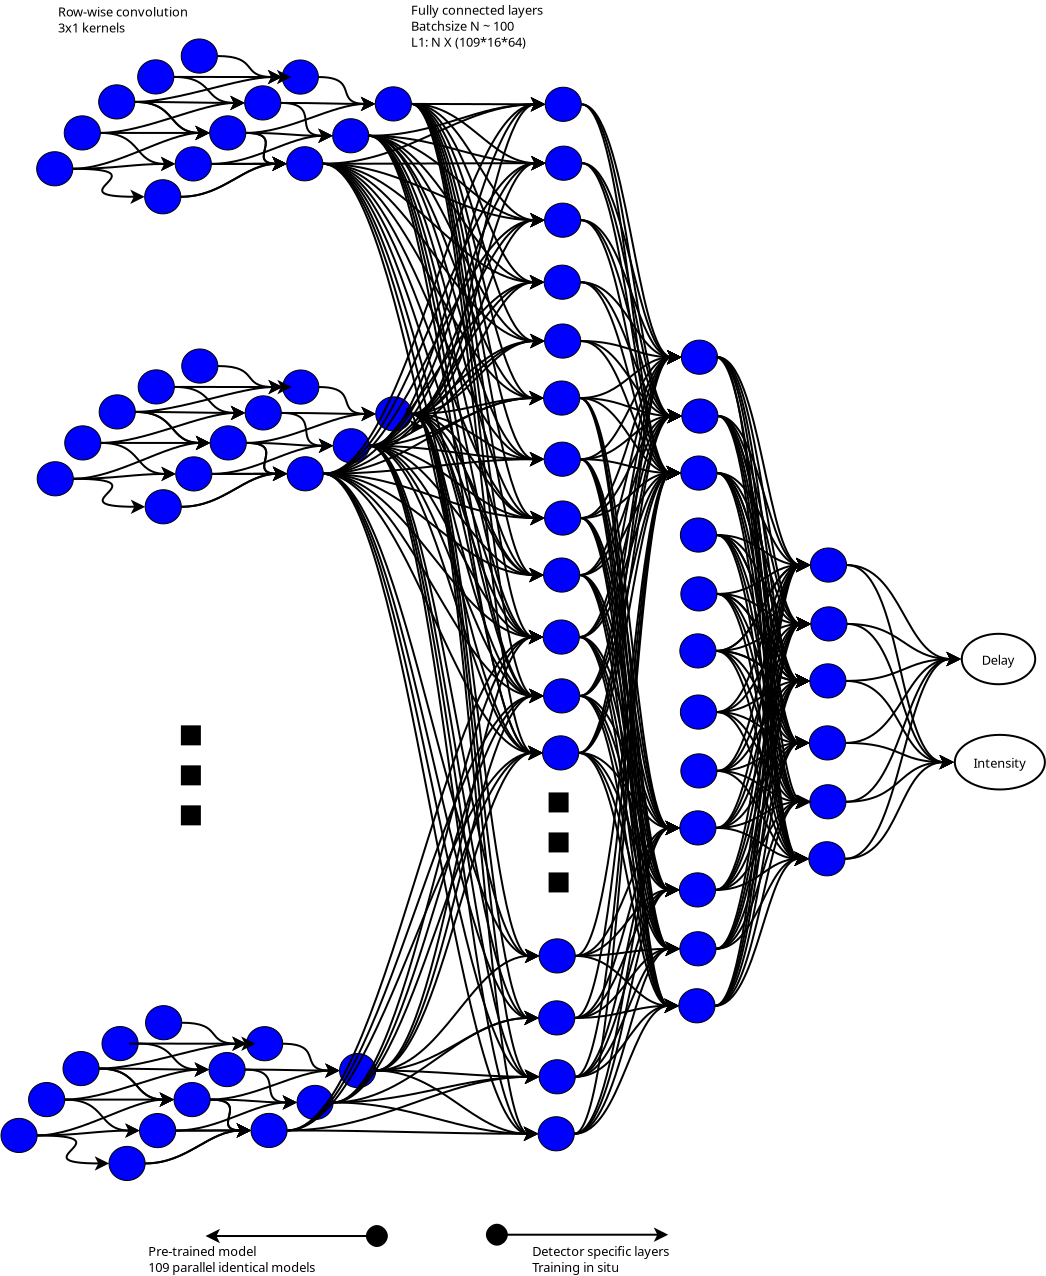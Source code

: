 <?xml version="1.0" encoding="UTF-8"?>
<dia:diagram xmlns:dia="http://www.lysator.liu.se/~alla/dia/">
  <dia:layer name="Background" visible="true" active="true">
    <dia:object type="Flowchart - Ellipse" version="0" id="O0">
      <dia:attribute name="obj_pos">
        <dia:point val="50.143,4.247"/>
      </dia:attribute>
      <dia:attribute name="obj_bb">
        <dia:rectangle val="50.143,4.247;51.95,5.953"/>
      </dia:attribute>
      <dia:attribute name="elem_corner">
        <dia:point val="50.143,4.247"/>
      </dia:attribute>
      <dia:attribute name="elem_width">
        <dia:real val="1.807"/>
      </dia:attribute>
      <dia:attribute name="elem_height">
        <dia:real val="1.707"/>
      </dia:attribute>
      <dia:attribute name="border_width">
        <dia:real val="1.175e-38"/>
      </dia:attribute>
      <dia:attribute name="inner_color">
        <dia:color val="#0000ff"/>
      </dia:attribute>
      <dia:attribute name="show_background">
        <dia:boolean val="true"/>
      </dia:attribute>
      <dia:attribute name="padding">
        <dia:real val="0.354"/>
      </dia:attribute>
      <dia:attribute name="text">
        <dia:composite type="text">
          <dia:attribute name="string">
            <dia:string>##</dia:string>
          </dia:attribute>
          <dia:attribute name="font">
            <dia:font family="sans" style="0" name="Helvetica"/>
          </dia:attribute>
          <dia:attribute name="height">
            <dia:real val="0.8"/>
          </dia:attribute>
          <dia:attribute name="pos">
            <dia:point val="51.047,5.295"/>
          </dia:attribute>
          <dia:attribute name="color">
            <dia:color val="#000000"/>
          </dia:attribute>
          <dia:attribute name="alignment">
            <dia:enum val="1"/>
          </dia:attribute>
        </dia:composite>
      </dia:attribute>
    </dia:object>
    <dia:object type="Flowchart - Ellipse" version="0" id="O1">
      <dia:attribute name="obj_pos">
        <dia:point val="50.165,7.19"/>
      </dia:attribute>
      <dia:attribute name="obj_bb">
        <dia:rectangle val="50.165,7.19;51.972,8.897"/>
      </dia:attribute>
      <dia:attribute name="elem_corner">
        <dia:point val="50.165,7.19"/>
      </dia:attribute>
      <dia:attribute name="elem_width">
        <dia:real val="1.807"/>
      </dia:attribute>
      <dia:attribute name="elem_height">
        <dia:real val="1.707"/>
      </dia:attribute>
      <dia:attribute name="border_width">
        <dia:real val="1.175e-38"/>
      </dia:attribute>
      <dia:attribute name="inner_color">
        <dia:color val="#0000ff"/>
      </dia:attribute>
      <dia:attribute name="show_background">
        <dia:boolean val="true"/>
      </dia:attribute>
      <dia:attribute name="padding">
        <dia:real val="0.354"/>
      </dia:attribute>
      <dia:attribute name="text">
        <dia:composite type="text">
          <dia:attribute name="string">
            <dia:string>##</dia:string>
          </dia:attribute>
          <dia:attribute name="font">
            <dia:font family="sans" style="0" name="Helvetica"/>
          </dia:attribute>
          <dia:attribute name="height">
            <dia:real val="0.8"/>
          </dia:attribute>
          <dia:attribute name="pos">
            <dia:point val="51.068,8.238"/>
          </dia:attribute>
          <dia:attribute name="color">
            <dia:color val="#000000"/>
          </dia:attribute>
          <dia:attribute name="alignment">
            <dia:enum val="1"/>
          </dia:attribute>
        </dia:composite>
      </dia:attribute>
    </dia:object>
    <dia:object type="Flowchart - Ellipse" version="0" id="O2">
      <dia:attribute name="obj_pos">
        <dia:point val="50.115,10.04"/>
      </dia:attribute>
      <dia:attribute name="obj_bb">
        <dia:rectangle val="50.115,10.04;51.922,11.747"/>
      </dia:attribute>
      <dia:attribute name="elem_corner">
        <dia:point val="50.115,10.04"/>
      </dia:attribute>
      <dia:attribute name="elem_width">
        <dia:real val="1.807"/>
      </dia:attribute>
      <dia:attribute name="elem_height">
        <dia:real val="1.707"/>
      </dia:attribute>
      <dia:attribute name="border_width">
        <dia:real val="1.175e-38"/>
      </dia:attribute>
      <dia:attribute name="inner_color">
        <dia:color val="#0000ff"/>
      </dia:attribute>
      <dia:attribute name="show_background">
        <dia:boolean val="true"/>
      </dia:attribute>
      <dia:attribute name="padding">
        <dia:real val="0.354"/>
      </dia:attribute>
      <dia:attribute name="text">
        <dia:composite type="text">
          <dia:attribute name="string">
            <dia:string>##</dia:string>
          </dia:attribute>
          <dia:attribute name="font">
            <dia:font family="sans" style="0" name="Helvetica"/>
          </dia:attribute>
          <dia:attribute name="height">
            <dia:real val="0.8"/>
          </dia:attribute>
          <dia:attribute name="pos">
            <dia:point val="51.018,11.088"/>
          </dia:attribute>
          <dia:attribute name="color">
            <dia:color val="#000000"/>
          </dia:attribute>
          <dia:attribute name="alignment">
            <dia:enum val="1"/>
          </dia:attribute>
        </dia:composite>
      </dia:attribute>
    </dia:object>
    <dia:object type="Flowchart - Ellipse" version="0" id="O3">
      <dia:attribute name="obj_pos">
        <dia:point val="50.093,13.14"/>
      </dia:attribute>
      <dia:attribute name="obj_bb">
        <dia:rectangle val="50.093,13.14;51.9,14.847"/>
      </dia:attribute>
      <dia:attribute name="elem_corner">
        <dia:point val="50.093,13.14"/>
      </dia:attribute>
      <dia:attribute name="elem_width">
        <dia:real val="1.807"/>
      </dia:attribute>
      <dia:attribute name="elem_height">
        <dia:real val="1.707"/>
      </dia:attribute>
      <dia:attribute name="border_width">
        <dia:real val="1.175e-38"/>
      </dia:attribute>
      <dia:attribute name="inner_color">
        <dia:color val="#0000ff"/>
      </dia:attribute>
      <dia:attribute name="show_background">
        <dia:boolean val="true"/>
      </dia:attribute>
      <dia:attribute name="padding">
        <dia:real val="0.354"/>
      </dia:attribute>
      <dia:attribute name="text">
        <dia:composite type="text">
          <dia:attribute name="string">
            <dia:string>##</dia:string>
          </dia:attribute>
          <dia:attribute name="font">
            <dia:font family="sans" style="0" name="Helvetica"/>
          </dia:attribute>
          <dia:attribute name="height">
            <dia:real val="0.8"/>
          </dia:attribute>
          <dia:attribute name="pos">
            <dia:point val="50.997,14.188"/>
          </dia:attribute>
          <dia:attribute name="color">
            <dia:color val="#000000"/>
          </dia:attribute>
          <dia:attribute name="alignment">
            <dia:enum val="1"/>
          </dia:attribute>
        </dia:composite>
      </dia:attribute>
    </dia:object>
    <dia:object type="Flowchart - Ellipse" version="0" id="O4">
      <dia:attribute name="obj_pos">
        <dia:point val="50.115,16.083"/>
      </dia:attribute>
      <dia:attribute name="obj_bb">
        <dia:rectangle val="50.115,16.083;51.922,17.79"/>
      </dia:attribute>
      <dia:attribute name="elem_corner">
        <dia:point val="50.115,16.083"/>
      </dia:attribute>
      <dia:attribute name="elem_width">
        <dia:real val="1.807"/>
      </dia:attribute>
      <dia:attribute name="elem_height">
        <dia:real val="1.707"/>
      </dia:attribute>
      <dia:attribute name="border_width">
        <dia:real val="1.175e-38"/>
      </dia:attribute>
      <dia:attribute name="inner_color">
        <dia:color val="#0000ff"/>
      </dia:attribute>
      <dia:attribute name="show_background">
        <dia:boolean val="true"/>
      </dia:attribute>
      <dia:attribute name="padding">
        <dia:real val="0.354"/>
      </dia:attribute>
      <dia:attribute name="text">
        <dia:composite type="text">
          <dia:attribute name="string">
            <dia:string>##</dia:string>
          </dia:attribute>
          <dia:attribute name="font">
            <dia:font family="sans" style="0" name="Helvetica"/>
          </dia:attribute>
          <dia:attribute name="height">
            <dia:real val="0.8"/>
          </dia:attribute>
          <dia:attribute name="pos">
            <dia:point val="51.018,17.132"/>
          </dia:attribute>
          <dia:attribute name="color">
            <dia:color val="#000000"/>
          </dia:attribute>
          <dia:attribute name="alignment">
            <dia:enum val="1"/>
          </dia:attribute>
        </dia:composite>
      </dia:attribute>
    </dia:object>
    <dia:object type="Flowchart - Ellipse" version="0" id="O5">
      <dia:attribute name="obj_pos">
        <dia:point val="50.065,18.933"/>
      </dia:attribute>
      <dia:attribute name="obj_bb">
        <dia:rectangle val="50.065,18.933;51.872,20.64"/>
      </dia:attribute>
      <dia:attribute name="elem_corner">
        <dia:point val="50.065,18.933"/>
      </dia:attribute>
      <dia:attribute name="elem_width">
        <dia:real val="1.807"/>
      </dia:attribute>
      <dia:attribute name="elem_height">
        <dia:real val="1.707"/>
      </dia:attribute>
      <dia:attribute name="border_width">
        <dia:real val="1.175e-38"/>
      </dia:attribute>
      <dia:attribute name="inner_color">
        <dia:color val="#0000ff"/>
      </dia:attribute>
      <dia:attribute name="show_background">
        <dia:boolean val="true"/>
      </dia:attribute>
      <dia:attribute name="padding">
        <dia:real val="0.354"/>
      </dia:attribute>
      <dia:attribute name="text">
        <dia:composite type="text">
          <dia:attribute name="string">
            <dia:string>##</dia:string>
          </dia:attribute>
          <dia:attribute name="font">
            <dia:font family="sans" style="0" name="Helvetica"/>
          </dia:attribute>
          <dia:attribute name="height">
            <dia:real val="0.8"/>
          </dia:attribute>
          <dia:attribute name="pos">
            <dia:point val="50.968,19.982"/>
          </dia:attribute>
          <dia:attribute name="color">
            <dia:color val="#000000"/>
          </dia:attribute>
          <dia:attribute name="alignment">
            <dia:enum val="1"/>
          </dia:attribute>
        </dia:composite>
      </dia:attribute>
    </dia:object>
    <dia:object type="Flowchart - Ellipse" version="0" id="O6">
      <dia:attribute name="obj_pos">
        <dia:point val="50.093,21.99"/>
      </dia:attribute>
      <dia:attribute name="obj_bb">
        <dia:rectangle val="50.093,21.99;51.9,23.697"/>
      </dia:attribute>
      <dia:attribute name="elem_corner">
        <dia:point val="50.093,21.99"/>
      </dia:attribute>
      <dia:attribute name="elem_width">
        <dia:real val="1.807"/>
      </dia:attribute>
      <dia:attribute name="elem_height">
        <dia:real val="1.707"/>
      </dia:attribute>
      <dia:attribute name="border_width">
        <dia:real val="1.175e-38"/>
      </dia:attribute>
      <dia:attribute name="inner_color">
        <dia:color val="#0000ff"/>
      </dia:attribute>
      <dia:attribute name="show_background">
        <dia:boolean val="true"/>
      </dia:attribute>
      <dia:attribute name="padding">
        <dia:real val="0.354"/>
      </dia:attribute>
      <dia:attribute name="text">
        <dia:composite type="text">
          <dia:attribute name="string">
            <dia:string>##</dia:string>
          </dia:attribute>
          <dia:attribute name="font">
            <dia:font family="sans" style="0" name="Helvetica"/>
          </dia:attribute>
          <dia:attribute name="height">
            <dia:real val="0.8"/>
          </dia:attribute>
          <dia:attribute name="pos">
            <dia:point val="50.997,23.038"/>
          </dia:attribute>
          <dia:attribute name="color">
            <dia:color val="#000000"/>
          </dia:attribute>
          <dia:attribute name="alignment">
            <dia:enum val="1"/>
          </dia:attribute>
        </dia:composite>
      </dia:attribute>
    </dia:object>
    <dia:object type="Flowchart - Ellipse" version="0" id="O7">
      <dia:attribute name="obj_pos">
        <dia:point val="50.115,24.933"/>
      </dia:attribute>
      <dia:attribute name="obj_bb">
        <dia:rectangle val="50.115,24.933;51.922,26.64"/>
      </dia:attribute>
      <dia:attribute name="elem_corner">
        <dia:point val="50.115,24.933"/>
      </dia:attribute>
      <dia:attribute name="elem_width">
        <dia:real val="1.807"/>
      </dia:attribute>
      <dia:attribute name="elem_height">
        <dia:real val="1.707"/>
      </dia:attribute>
      <dia:attribute name="border_width">
        <dia:real val="1.175e-38"/>
      </dia:attribute>
      <dia:attribute name="inner_color">
        <dia:color val="#0000ff"/>
      </dia:attribute>
      <dia:attribute name="show_background">
        <dia:boolean val="true"/>
      </dia:attribute>
      <dia:attribute name="padding">
        <dia:real val="0.354"/>
      </dia:attribute>
      <dia:attribute name="text">
        <dia:composite type="text">
          <dia:attribute name="string">
            <dia:string>##</dia:string>
          </dia:attribute>
          <dia:attribute name="font">
            <dia:font family="sans" style="0" name="Helvetica"/>
          </dia:attribute>
          <dia:attribute name="height">
            <dia:real val="0.8"/>
          </dia:attribute>
          <dia:attribute name="pos">
            <dia:point val="51.018,25.982"/>
          </dia:attribute>
          <dia:attribute name="color">
            <dia:color val="#000000"/>
          </dia:attribute>
          <dia:attribute name="alignment">
            <dia:enum val="1"/>
          </dia:attribute>
        </dia:composite>
      </dia:attribute>
    </dia:object>
    <dia:object type="Flowchart - Ellipse" version="0" id="O8">
      <dia:attribute name="obj_pos">
        <dia:point val="50.065,27.783"/>
      </dia:attribute>
      <dia:attribute name="obj_bb">
        <dia:rectangle val="50.065,27.783;51.872,29.49"/>
      </dia:attribute>
      <dia:attribute name="elem_corner">
        <dia:point val="50.065,27.783"/>
      </dia:attribute>
      <dia:attribute name="elem_width">
        <dia:real val="1.807"/>
      </dia:attribute>
      <dia:attribute name="elem_height">
        <dia:real val="1.707"/>
      </dia:attribute>
      <dia:attribute name="border_width">
        <dia:real val="1.175e-38"/>
      </dia:attribute>
      <dia:attribute name="inner_color">
        <dia:color val="#0000ff"/>
      </dia:attribute>
      <dia:attribute name="show_background">
        <dia:boolean val="true"/>
      </dia:attribute>
      <dia:attribute name="padding">
        <dia:real val="0.354"/>
      </dia:attribute>
      <dia:attribute name="text">
        <dia:composite type="text">
          <dia:attribute name="string">
            <dia:string>##</dia:string>
          </dia:attribute>
          <dia:attribute name="font">
            <dia:font family="sans" style="0" name="Helvetica"/>
          </dia:attribute>
          <dia:attribute name="height">
            <dia:real val="0.8"/>
          </dia:attribute>
          <dia:attribute name="pos">
            <dia:point val="50.968,28.832"/>
          </dia:attribute>
          <dia:attribute name="color">
            <dia:color val="#000000"/>
          </dia:attribute>
          <dia:attribute name="alignment">
            <dia:enum val="1"/>
          </dia:attribute>
        </dia:composite>
      </dia:attribute>
    </dia:object>
    <dia:object type="Flowchart - Ellipse" version="0" id="O9">
      <dia:attribute name="obj_pos">
        <dia:point val="50.043,30.883"/>
      </dia:attribute>
      <dia:attribute name="obj_bb">
        <dia:rectangle val="50.043,30.883;51.85,32.59"/>
      </dia:attribute>
      <dia:attribute name="elem_corner">
        <dia:point val="50.043,30.883"/>
      </dia:attribute>
      <dia:attribute name="elem_width">
        <dia:real val="1.807"/>
      </dia:attribute>
      <dia:attribute name="elem_height">
        <dia:real val="1.707"/>
      </dia:attribute>
      <dia:attribute name="border_width">
        <dia:real val="1.175e-38"/>
      </dia:attribute>
      <dia:attribute name="inner_color">
        <dia:color val="#0000ff"/>
      </dia:attribute>
      <dia:attribute name="show_background">
        <dia:boolean val="true"/>
      </dia:attribute>
      <dia:attribute name="padding">
        <dia:real val="0.354"/>
      </dia:attribute>
      <dia:attribute name="text">
        <dia:composite type="text">
          <dia:attribute name="string">
            <dia:string>##</dia:string>
          </dia:attribute>
          <dia:attribute name="font">
            <dia:font family="sans" style="0" name="Helvetica"/>
          </dia:attribute>
          <dia:attribute name="height">
            <dia:real val="0.8"/>
          </dia:attribute>
          <dia:attribute name="pos">
            <dia:point val="50.947,31.932"/>
          </dia:attribute>
          <dia:attribute name="color">
            <dia:color val="#000000"/>
          </dia:attribute>
          <dia:attribute name="alignment">
            <dia:enum val="1"/>
          </dia:attribute>
        </dia:composite>
      </dia:attribute>
    </dia:object>
    <dia:object type="Flowchart - Ellipse" version="0" id="O10">
      <dia:attribute name="obj_pos">
        <dia:point val="50.065,33.827"/>
      </dia:attribute>
      <dia:attribute name="obj_bb">
        <dia:rectangle val="50.065,33.827;51.872,35.533"/>
      </dia:attribute>
      <dia:attribute name="elem_corner">
        <dia:point val="50.065,33.827"/>
      </dia:attribute>
      <dia:attribute name="elem_width">
        <dia:real val="1.807"/>
      </dia:attribute>
      <dia:attribute name="elem_height">
        <dia:real val="1.707"/>
      </dia:attribute>
      <dia:attribute name="border_width">
        <dia:real val="1.175e-38"/>
      </dia:attribute>
      <dia:attribute name="inner_color">
        <dia:color val="#0000ff"/>
      </dia:attribute>
      <dia:attribute name="show_background">
        <dia:boolean val="true"/>
      </dia:attribute>
      <dia:attribute name="padding">
        <dia:real val="0.354"/>
      </dia:attribute>
      <dia:attribute name="text">
        <dia:composite type="text">
          <dia:attribute name="string">
            <dia:string>##</dia:string>
          </dia:attribute>
          <dia:attribute name="font">
            <dia:font family="sans" style="0" name="Helvetica"/>
          </dia:attribute>
          <dia:attribute name="height">
            <dia:real val="0.8"/>
          </dia:attribute>
          <dia:attribute name="pos">
            <dia:point val="50.968,34.875"/>
          </dia:attribute>
          <dia:attribute name="color">
            <dia:color val="#000000"/>
          </dia:attribute>
          <dia:attribute name="alignment">
            <dia:enum val="1"/>
          </dia:attribute>
        </dia:composite>
      </dia:attribute>
    </dia:object>
    <dia:object type="Flowchart - Ellipse" version="0" id="O11">
      <dia:attribute name="obj_pos">
        <dia:point val="50.015,36.677"/>
      </dia:attribute>
      <dia:attribute name="obj_bb">
        <dia:rectangle val="50.015,36.677;51.822,38.383"/>
      </dia:attribute>
      <dia:attribute name="elem_corner">
        <dia:point val="50.015,36.677"/>
      </dia:attribute>
      <dia:attribute name="elem_width">
        <dia:real val="1.807"/>
      </dia:attribute>
      <dia:attribute name="elem_height">
        <dia:real val="1.707"/>
      </dia:attribute>
      <dia:attribute name="border_width">
        <dia:real val="1.175e-38"/>
      </dia:attribute>
      <dia:attribute name="inner_color">
        <dia:color val="#0000ff"/>
      </dia:attribute>
      <dia:attribute name="show_background">
        <dia:boolean val="true"/>
      </dia:attribute>
      <dia:attribute name="padding">
        <dia:real val="0.354"/>
      </dia:attribute>
      <dia:attribute name="text">
        <dia:composite type="text">
          <dia:attribute name="string">
            <dia:string>##</dia:string>
          </dia:attribute>
          <dia:attribute name="font">
            <dia:font family="sans" style="0" name="Helvetica"/>
          </dia:attribute>
          <dia:attribute name="height">
            <dia:real val="0.8"/>
          </dia:attribute>
          <dia:attribute name="pos">
            <dia:point val="50.918,37.725"/>
          </dia:attribute>
          <dia:attribute name="color">
            <dia:color val="#000000"/>
          </dia:attribute>
          <dia:attribute name="alignment">
            <dia:enum val="1"/>
          </dia:attribute>
        </dia:composite>
      </dia:attribute>
    </dia:object>
    <dia:object type="Flowchart - Ellipse" version="0" id="O12">
      <dia:attribute name="obj_pos">
        <dia:point val="56.593,14.64"/>
      </dia:attribute>
      <dia:attribute name="obj_bb">
        <dia:rectangle val="56.593,14.64;58.4,16.347"/>
      </dia:attribute>
      <dia:attribute name="elem_corner">
        <dia:point val="56.593,14.64"/>
      </dia:attribute>
      <dia:attribute name="elem_width">
        <dia:real val="1.807"/>
      </dia:attribute>
      <dia:attribute name="elem_height">
        <dia:real val="1.707"/>
      </dia:attribute>
      <dia:attribute name="border_width">
        <dia:real val="1.175e-38"/>
      </dia:attribute>
      <dia:attribute name="inner_color">
        <dia:color val="#0000ff"/>
      </dia:attribute>
      <dia:attribute name="show_background">
        <dia:boolean val="true"/>
      </dia:attribute>
      <dia:attribute name="padding">
        <dia:real val="0.354"/>
      </dia:attribute>
      <dia:attribute name="text">
        <dia:composite type="text">
          <dia:attribute name="string">
            <dia:string>##</dia:string>
          </dia:attribute>
          <dia:attribute name="font">
            <dia:font family="sans" style="0" name="Helvetica"/>
          </dia:attribute>
          <dia:attribute name="height">
            <dia:real val="0.8"/>
          </dia:attribute>
          <dia:attribute name="pos">
            <dia:point val="57.497,15.688"/>
          </dia:attribute>
          <dia:attribute name="color">
            <dia:color val="#000000"/>
          </dia:attribute>
          <dia:attribute name="alignment">
            <dia:enum val="1"/>
          </dia:attribute>
        </dia:composite>
      </dia:attribute>
    </dia:object>
    <dia:object type="Flowchart - Ellipse" version="0" id="O13">
      <dia:attribute name="obj_pos">
        <dia:point val="56.615,17.583"/>
      </dia:attribute>
      <dia:attribute name="obj_bb">
        <dia:rectangle val="56.615,17.583;58.422,19.29"/>
      </dia:attribute>
      <dia:attribute name="elem_corner">
        <dia:point val="56.615,17.583"/>
      </dia:attribute>
      <dia:attribute name="elem_width">
        <dia:real val="1.807"/>
      </dia:attribute>
      <dia:attribute name="elem_height">
        <dia:real val="1.707"/>
      </dia:attribute>
      <dia:attribute name="border_width">
        <dia:real val="1.175e-38"/>
      </dia:attribute>
      <dia:attribute name="inner_color">
        <dia:color val="#0000ff"/>
      </dia:attribute>
      <dia:attribute name="show_background">
        <dia:boolean val="true"/>
      </dia:attribute>
      <dia:attribute name="padding">
        <dia:real val="0.354"/>
      </dia:attribute>
      <dia:attribute name="text">
        <dia:composite type="text">
          <dia:attribute name="string">
            <dia:string>##</dia:string>
          </dia:attribute>
          <dia:attribute name="font">
            <dia:font family="sans" style="0" name="Helvetica"/>
          </dia:attribute>
          <dia:attribute name="height">
            <dia:real val="0.8"/>
          </dia:attribute>
          <dia:attribute name="pos">
            <dia:point val="57.518,18.632"/>
          </dia:attribute>
          <dia:attribute name="color">
            <dia:color val="#000000"/>
          </dia:attribute>
          <dia:attribute name="alignment">
            <dia:enum val="1"/>
          </dia:attribute>
        </dia:composite>
      </dia:attribute>
    </dia:object>
    <dia:object type="Flowchart - Ellipse" version="0" id="O14">
      <dia:attribute name="obj_pos">
        <dia:point val="56.565,20.433"/>
      </dia:attribute>
      <dia:attribute name="obj_bb">
        <dia:rectangle val="56.565,20.433;58.372,22.14"/>
      </dia:attribute>
      <dia:attribute name="elem_corner">
        <dia:point val="56.565,20.433"/>
      </dia:attribute>
      <dia:attribute name="elem_width">
        <dia:real val="1.807"/>
      </dia:attribute>
      <dia:attribute name="elem_height">
        <dia:real val="1.707"/>
      </dia:attribute>
      <dia:attribute name="border_width">
        <dia:real val="1.175e-38"/>
      </dia:attribute>
      <dia:attribute name="inner_color">
        <dia:color val="#0000ff"/>
      </dia:attribute>
      <dia:attribute name="show_background">
        <dia:boolean val="true"/>
      </dia:attribute>
      <dia:attribute name="padding">
        <dia:real val="0.354"/>
      </dia:attribute>
      <dia:attribute name="text">
        <dia:composite type="text">
          <dia:attribute name="string">
            <dia:string>##</dia:string>
          </dia:attribute>
          <dia:attribute name="font">
            <dia:font family="sans" style="0" name="Helvetica"/>
          </dia:attribute>
          <dia:attribute name="height">
            <dia:real val="0.8"/>
          </dia:attribute>
          <dia:attribute name="pos">
            <dia:point val="57.468,21.482"/>
          </dia:attribute>
          <dia:attribute name="color">
            <dia:color val="#000000"/>
          </dia:attribute>
          <dia:attribute name="alignment">
            <dia:enum val="1"/>
          </dia:attribute>
        </dia:composite>
      </dia:attribute>
    </dia:object>
    <dia:object type="Flowchart - Ellipse" version="0" id="O15">
      <dia:attribute name="obj_pos">
        <dia:point val="56.543,23.533"/>
      </dia:attribute>
      <dia:attribute name="obj_bb">
        <dia:rectangle val="56.543,23.533;58.35,25.24"/>
      </dia:attribute>
      <dia:attribute name="elem_corner">
        <dia:point val="56.543,23.533"/>
      </dia:attribute>
      <dia:attribute name="elem_width">
        <dia:real val="1.807"/>
      </dia:attribute>
      <dia:attribute name="elem_height">
        <dia:real val="1.707"/>
      </dia:attribute>
      <dia:attribute name="border_width">
        <dia:real val="1.175e-38"/>
      </dia:attribute>
      <dia:attribute name="inner_color">
        <dia:color val="#0000ff"/>
      </dia:attribute>
      <dia:attribute name="show_background">
        <dia:boolean val="true"/>
      </dia:attribute>
      <dia:attribute name="padding">
        <dia:real val="0.354"/>
      </dia:attribute>
      <dia:attribute name="text">
        <dia:composite type="text">
          <dia:attribute name="string">
            <dia:string>##</dia:string>
          </dia:attribute>
          <dia:attribute name="font">
            <dia:font family="sans" style="0" name="Helvetica"/>
          </dia:attribute>
          <dia:attribute name="height">
            <dia:real val="0.8"/>
          </dia:attribute>
          <dia:attribute name="pos">
            <dia:point val="57.447,24.582"/>
          </dia:attribute>
          <dia:attribute name="color">
            <dia:color val="#000000"/>
          </dia:attribute>
          <dia:attribute name="alignment">
            <dia:enum val="1"/>
          </dia:attribute>
        </dia:composite>
      </dia:attribute>
    </dia:object>
    <dia:object type="Flowchart - Ellipse" version="0" id="O16">
      <dia:attribute name="obj_pos">
        <dia:point val="56.565,26.477"/>
      </dia:attribute>
      <dia:attribute name="obj_bb">
        <dia:rectangle val="56.565,26.477;58.372,28.183"/>
      </dia:attribute>
      <dia:attribute name="elem_corner">
        <dia:point val="56.565,26.477"/>
      </dia:attribute>
      <dia:attribute name="elem_width">
        <dia:real val="1.807"/>
      </dia:attribute>
      <dia:attribute name="elem_height">
        <dia:real val="1.707"/>
      </dia:attribute>
      <dia:attribute name="border_width">
        <dia:real val="1.175e-38"/>
      </dia:attribute>
      <dia:attribute name="inner_color">
        <dia:color val="#0000ff"/>
      </dia:attribute>
      <dia:attribute name="show_background">
        <dia:boolean val="true"/>
      </dia:attribute>
      <dia:attribute name="padding">
        <dia:real val="0.354"/>
      </dia:attribute>
      <dia:attribute name="text">
        <dia:composite type="text">
          <dia:attribute name="string">
            <dia:string>##</dia:string>
          </dia:attribute>
          <dia:attribute name="font">
            <dia:font family="sans" style="0" name="Helvetica"/>
          </dia:attribute>
          <dia:attribute name="height">
            <dia:real val="0.8"/>
          </dia:attribute>
          <dia:attribute name="pos">
            <dia:point val="57.468,27.525"/>
          </dia:attribute>
          <dia:attribute name="color">
            <dia:color val="#000000"/>
          </dia:attribute>
          <dia:attribute name="alignment">
            <dia:enum val="1"/>
          </dia:attribute>
        </dia:composite>
      </dia:attribute>
    </dia:object>
    <dia:object type="Flowchart - Ellipse" version="0" id="O17">
      <dia:attribute name="obj_pos">
        <dia:point val="56.515,29.327"/>
      </dia:attribute>
      <dia:attribute name="obj_bb">
        <dia:rectangle val="56.515,29.327;58.322,31.033"/>
      </dia:attribute>
      <dia:attribute name="elem_corner">
        <dia:point val="56.515,29.327"/>
      </dia:attribute>
      <dia:attribute name="elem_width">
        <dia:real val="1.807"/>
      </dia:attribute>
      <dia:attribute name="elem_height">
        <dia:real val="1.707"/>
      </dia:attribute>
      <dia:attribute name="border_width">
        <dia:real val="1.175e-38"/>
      </dia:attribute>
      <dia:attribute name="inner_color">
        <dia:color val="#0000ff"/>
      </dia:attribute>
      <dia:attribute name="show_background">
        <dia:boolean val="true"/>
      </dia:attribute>
      <dia:attribute name="padding">
        <dia:real val="0.354"/>
      </dia:attribute>
      <dia:attribute name="text">
        <dia:composite type="text">
          <dia:attribute name="string">
            <dia:string>##</dia:string>
          </dia:attribute>
          <dia:attribute name="font">
            <dia:font family="sans" style="0" name="Helvetica"/>
          </dia:attribute>
          <dia:attribute name="height">
            <dia:real val="0.8"/>
          </dia:attribute>
          <dia:attribute name="pos">
            <dia:point val="57.418,30.375"/>
          </dia:attribute>
          <dia:attribute name="color">
            <dia:color val="#000000"/>
          </dia:attribute>
          <dia:attribute name="alignment">
            <dia:enum val="1"/>
          </dia:attribute>
        </dia:composite>
      </dia:attribute>
    </dia:object>
    <dia:object type="Flowchart - Ellipse" version="0" id="O18">
      <dia:attribute name="obj_pos">
        <dia:point val="64.162,18.931"/>
      </dia:attribute>
      <dia:attribute name="obj_bb">
        <dia:rectangle val="64.112,18.881;67.884,21.503"/>
      </dia:attribute>
      <dia:attribute name="elem_corner">
        <dia:point val="64.162,18.931"/>
      </dia:attribute>
      <dia:attribute name="elem_width">
        <dia:real val="3.672"/>
      </dia:attribute>
      <dia:attribute name="elem_height">
        <dia:real val="2.522"/>
      </dia:attribute>
      <dia:attribute name="show_background">
        <dia:boolean val="true"/>
      </dia:attribute>
      <dia:attribute name="padding">
        <dia:real val="0.354"/>
      </dia:attribute>
      <dia:attribute name="text">
        <dia:composite type="text">
          <dia:attribute name="string">
            <dia:string>#Delay#</dia:string>
          </dia:attribute>
          <dia:attribute name="font">
            <dia:font family="sans" style="0" name="Helvetica"/>
          </dia:attribute>
          <dia:attribute name="height">
            <dia:real val="0.8"/>
          </dia:attribute>
          <dia:attribute name="pos">
            <dia:point val="65.998,20.387"/>
          </dia:attribute>
          <dia:attribute name="color">
            <dia:color val="#000000"/>
          </dia:attribute>
          <dia:attribute name="alignment">
            <dia:enum val="1"/>
          </dia:attribute>
        </dia:composite>
      </dia:attribute>
    </dia:object>
    <dia:object type="Flowchart - Ellipse" version="0" id="O19">
      <dia:attribute name="obj_pos">
        <dia:point val="63.814,23.984"/>
      </dia:attribute>
      <dia:attribute name="obj_bb">
        <dia:rectangle val="63.764,23.934;68.368,26.764"/>
      </dia:attribute>
      <dia:attribute name="elem_corner">
        <dia:point val="63.814,23.984"/>
      </dia:attribute>
      <dia:attribute name="elem_width">
        <dia:real val="4.504"/>
      </dia:attribute>
      <dia:attribute name="elem_height">
        <dia:real val="2.731"/>
      </dia:attribute>
      <dia:attribute name="show_background">
        <dia:boolean val="true"/>
      </dia:attribute>
      <dia:attribute name="padding">
        <dia:real val="0.354"/>
      </dia:attribute>
      <dia:attribute name="text">
        <dia:composite type="text">
          <dia:attribute name="string">
            <dia:string>#Intensity#</dia:string>
          </dia:attribute>
          <dia:attribute name="font">
            <dia:font family="sans" style="0" name="Helvetica"/>
          </dia:attribute>
          <dia:attribute name="height">
            <dia:real val="0.8"/>
          </dia:attribute>
          <dia:attribute name="pos">
            <dia:point val="66.066,25.544"/>
          </dia:attribute>
          <dia:attribute name="color">
            <dia:color val="#000000"/>
          </dia:attribute>
          <dia:attribute name="alignment">
            <dia:enum val="1"/>
          </dia:attribute>
        </dia:composite>
      </dia:attribute>
    </dia:object>
    <dia:object type="Standard - BezierLine" version="0" id="O20">
      <dia:attribute name="obj_pos">
        <dia:point val="51.047,5.1"/>
      </dia:attribute>
      <dia:attribute name="obj_bb">
        <dia:rectangle val="51.9,5.05;56.644,15.543"/>
      </dia:attribute>
      <dia:attribute name="bez_points">
        <dia:point val="51.047,5.1"/>
        <dia:point val="53.188,5.1"/>
        <dia:point val="55.355,15.493"/>
        <dia:point val="57.497,15.493"/>
      </dia:attribute>
      <dia:attribute name="corner_types">
        <dia:enum val="0"/>
        <dia:enum val="0"/>
      </dia:attribute>
      <dia:attribute name="end_arrow">
        <dia:enum val="22"/>
      </dia:attribute>
      <dia:attribute name="end_arrow_length">
        <dia:real val="0.5"/>
      </dia:attribute>
      <dia:attribute name="end_arrow_width">
        <dia:real val="0.5"/>
      </dia:attribute>
      <dia:connections>
        <dia:connection handle="0" to="O0" connection="16"/>
        <dia:connection handle="3" to="O12" connection="16"/>
      </dia:connections>
    </dia:object>
    <dia:object type="Standard - BezierLine" version="0" id="O21">
      <dia:attribute name="obj_pos">
        <dia:point val="51.068,8.043"/>
      </dia:attribute>
      <dia:attribute name="obj_bb">
        <dia:rectangle val="51.922,7.993;56.643,15.543"/>
      </dia:attribute>
      <dia:attribute name="bez_points">
        <dia:point val="51.068,8.043"/>
        <dia:point val="53.203,8.043"/>
        <dia:point val="55.362,15.493"/>
        <dia:point val="57.497,15.493"/>
      </dia:attribute>
      <dia:attribute name="corner_types">
        <dia:enum val="0"/>
        <dia:enum val="0"/>
      </dia:attribute>
      <dia:attribute name="end_arrow">
        <dia:enum val="22"/>
      </dia:attribute>
      <dia:attribute name="end_arrow_length">
        <dia:real val="0.5"/>
      </dia:attribute>
      <dia:attribute name="end_arrow_width">
        <dia:real val="0.5"/>
      </dia:attribute>
      <dia:connections>
        <dia:connection handle="0" to="O1" connection="16"/>
        <dia:connection handle="3" to="O12" connection="16"/>
      </dia:connections>
    </dia:object>
    <dia:object type="Standard - BezierLine" version="0" id="O22">
      <dia:attribute name="obj_pos">
        <dia:point val="51.018,10.893"/>
      </dia:attribute>
      <dia:attribute name="obj_bb">
        <dia:rectangle val="51.87,10.843;56.645,15.543"/>
      </dia:attribute>
      <dia:attribute name="bez_points">
        <dia:point val="51.018,10.893"/>
        <dia:point val="53.169,10.893"/>
        <dia:point val="55.346,15.493"/>
        <dia:point val="57.497,15.493"/>
      </dia:attribute>
      <dia:attribute name="corner_types">
        <dia:enum val="0"/>
        <dia:enum val="0"/>
      </dia:attribute>
      <dia:attribute name="end_arrow">
        <dia:enum val="22"/>
      </dia:attribute>
      <dia:attribute name="end_arrow_length">
        <dia:real val="0.5"/>
      </dia:attribute>
      <dia:attribute name="end_arrow_width">
        <dia:real val="0.5"/>
      </dia:attribute>
      <dia:connections>
        <dia:connection handle="0" to="O2" connection="16"/>
        <dia:connection handle="3" to="O12" connection="16"/>
      </dia:connections>
    </dia:object>
    <dia:object type="Standard - BezierLine" version="0" id="O23">
      <dia:attribute name="obj_pos">
        <dia:point val="50.997,13.993"/>
      </dia:attribute>
      <dia:attribute name="obj_bb">
        <dia:rectangle val="51.85,13.943;56.644,15.543"/>
      </dia:attribute>
      <dia:attribute name="bez_points">
        <dia:point val="50.997,13.993"/>
        <dia:point val="53.155,13.993"/>
        <dia:point val="55.339,15.493"/>
        <dia:point val="57.497,15.493"/>
      </dia:attribute>
      <dia:attribute name="corner_types">
        <dia:enum val="0"/>
        <dia:enum val="0"/>
      </dia:attribute>
      <dia:attribute name="end_arrow">
        <dia:enum val="22"/>
      </dia:attribute>
      <dia:attribute name="end_arrow_length">
        <dia:real val="0.5"/>
      </dia:attribute>
      <dia:attribute name="end_arrow_width">
        <dia:real val="0.5"/>
      </dia:attribute>
      <dia:connections>
        <dia:connection handle="0" to="O3" connection="16"/>
        <dia:connection handle="3" to="O12" connection="16"/>
      </dia:connections>
    </dia:object>
    <dia:object type="Standard - BezierLine" version="0" id="O24">
      <dia:attribute name="obj_pos">
        <dia:point val="51.018,16.937"/>
      </dia:attribute>
      <dia:attribute name="obj_bb">
        <dia:rectangle val="51.871,15.443;56.644,16.987"/>
      </dia:attribute>
      <dia:attribute name="bez_points">
        <dia:point val="51.018,16.937"/>
        <dia:point val="53.169,16.937"/>
        <dia:point val="55.346,15.493"/>
        <dia:point val="57.497,15.493"/>
      </dia:attribute>
      <dia:attribute name="corner_types">
        <dia:enum val="0"/>
        <dia:enum val="0"/>
      </dia:attribute>
      <dia:attribute name="end_arrow">
        <dia:enum val="22"/>
      </dia:attribute>
      <dia:attribute name="end_arrow_length">
        <dia:real val="0.5"/>
      </dia:attribute>
      <dia:attribute name="end_arrow_width">
        <dia:real val="0.5"/>
      </dia:attribute>
      <dia:connections>
        <dia:connection handle="0" to="O4" connection="16"/>
        <dia:connection handle="3" to="O12" connection="16"/>
      </dia:connections>
    </dia:object>
    <dia:object type="Standard - BezierLine" version="0" id="O25">
      <dia:attribute name="obj_pos">
        <dia:point val="50.968,19.787"/>
      </dia:attribute>
      <dia:attribute name="obj_bb">
        <dia:rectangle val="51.821,15.443;56.644,19.837"/>
      </dia:attribute>
      <dia:attribute name="bez_points">
        <dia:point val="50.968,19.787"/>
        <dia:point val="53.136,19.787"/>
        <dia:point val="55.329,15.493"/>
        <dia:point val="57.497,15.493"/>
      </dia:attribute>
      <dia:attribute name="corner_types">
        <dia:enum val="0"/>
        <dia:enum val="0"/>
      </dia:attribute>
      <dia:attribute name="end_arrow">
        <dia:enum val="22"/>
      </dia:attribute>
      <dia:attribute name="end_arrow_length">
        <dia:real val="0.5"/>
      </dia:attribute>
      <dia:attribute name="end_arrow_width">
        <dia:real val="0.5"/>
      </dia:attribute>
      <dia:connections>
        <dia:connection handle="0" to="O5" connection="16"/>
        <dia:connection handle="3" to="O12" connection="16"/>
      </dia:connections>
    </dia:object>
    <dia:object type="Standard - BezierLine" version="0" id="O26">
      <dia:attribute name="obj_pos">
        <dia:point val="50.997,22.843"/>
      </dia:attribute>
      <dia:attribute name="obj_bb">
        <dia:rectangle val="51.85,15.443;56.643,22.893"/>
      </dia:attribute>
      <dia:attribute name="bez_points">
        <dia:point val="50.997,22.843"/>
        <dia:point val="53.155,22.843"/>
        <dia:point val="55.339,15.493"/>
        <dia:point val="57.497,15.493"/>
      </dia:attribute>
      <dia:attribute name="corner_types">
        <dia:enum val="0"/>
        <dia:enum val="0"/>
      </dia:attribute>
      <dia:attribute name="end_arrow">
        <dia:enum val="22"/>
      </dia:attribute>
      <dia:attribute name="end_arrow_length">
        <dia:real val="0.5"/>
      </dia:attribute>
      <dia:attribute name="end_arrow_width">
        <dia:real val="0.5"/>
      </dia:attribute>
      <dia:connections>
        <dia:connection handle="0" to="O6" connection="16"/>
        <dia:connection handle="3" to="O12" connection="16"/>
      </dia:connections>
    </dia:object>
    <dia:object type="Standard - BezierLine" version="0" id="O27">
      <dia:attribute name="obj_pos">
        <dia:point val="51.018,25.787"/>
      </dia:attribute>
      <dia:attribute name="obj_bb">
        <dia:rectangle val="51.872,15.443;56.643,25.837"/>
      </dia:attribute>
      <dia:attribute name="bez_points">
        <dia:point val="51.018,25.787"/>
        <dia:point val="53.169,25.787"/>
        <dia:point val="55.346,15.493"/>
        <dia:point val="57.497,15.493"/>
      </dia:attribute>
      <dia:attribute name="corner_types">
        <dia:enum val="0"/>
        <dia:enum val="0"/>
      </dia:attribute>
      <dia:attribute name="end_arrow">
        <dia:enum val="22"/>
      </dia:attribute>
      <dia:attribute name="end_arrow_length">
        <dia:real val="0.5"/>
      </dia:attribute>
      <dia:attribute name="end_arrow_width">
        <dia:real val="0.5"/>
      </dia:attribute>
      <dia:connections>
        <dia:connection handle="0" to="O7" connection="16"/>
        <dia:connection handle="3" to="O12" connection="16"/>
      </dia:connections>
    </dia:object>
    <dia:object type="Standard - BezierLine" version="0" id="O28">
      <dia:attribute name="obj_pos">
        <dia:point val="50.968,28.637"/>
      </dia:attribute>
      <dia:attribute name="obj_bb">
        <dia:rectangle val="51.822,15.443;56.643,28.687"/>
      </dia:attribute>
      <dia:attribute name="bez_points">
        <dia:point val="50.968,28.637"/>
        <dia:point val="53.136,28.637"/>
        <dia:point val="55.329,15.493"/>
        <dia:point val="57.497,15.493"/>
      </dia:attribute>
      <dia:attribute name="corner_types">
        <dia:enum val="0"/>
        <dia:enum val="0"/>
      </dia:attribute>
      <dia:attribute name="end_arrow">
        <dia:enum val="22"/>
      </dia:attribute>
      <dia:attribute name="end_arrow_length">
        <dia:real val="0.5"/>
      </dia:attribute>
      <dia:attribute name="end_arrow_width">
        <dia:real val="0.5"/>
      </dia:attribute>
      <dia:connections>
        <dia:connection handle="0" to="O8" connection="16"/>
        <dia:connection handle="3" to="O12" connection="16"/>
      </dia:connections>
    </dia:object>
    <dia:object type="Standard - BezierLine" version="0" id="O29">
      <dia:attribute name="obj_pos">
        <dia:point val="50.947,31.737"/>
      </dia:attribute>
      <dia:attribute name="obj_bb">
        <dia:rectangle val="51.799,18.387;56.666,31.787"/>
      </dia:attribute>
      <dia:attribute name="bez_points">
        <dia:point val="50.947,31.737"/>
        <dia:point val="53.128,31.737"/>
        <dia:point val="55.337,18.437"/>
        <dia:point val="57.518,18.437"/>
      </dia:attribute>
      <dia:attribute name="corner_types">
        <dia:enum val="0"/>
        <dia:enum val="0"/>
      </dia:attribute>
      <dia:attribute name="end_arrow">
        <dia:enum val="22"/>
      </dia:attribute>
      <dia:attribute name="end_arrow_length">
        <dia:real val="0.5"/>
      </dia:attribute>
      <dia:attribute name="end_arrow_width">
        <dia:real val="0.5"/>
      </dia:attribute>
      <dia:connections>
        <dia:connection handle="0" to="O9" connection="16"/>
        <dia:connection handle="3" to="O13" connection="16"/>
      </dia:connections>
    </dia:object>
    <dia:object type="Standard - BezierLine" version="0" id="O30">
      <dia:attribute name="obj_pos">
        <dia:point val="50.968,34.68"/>
      </dia:attribute>
      <dia:attribute name="obj_bb">
        <dia:rectangle val="51.822,15.443;56.643,34.73"/>
      </dia:attribute>
      <dia:attribute name="bez_points">
        <dia:point val="50.968,34.68"/>
        <dia:point val="53.136,34.68"/>
        <dia:point val="55.329,15.493"/>
        <dia:point val="57.497,15.493"/>
      </dia:attribute>
      <dia:attribute name="corner_types">
        <dia:enum val="0"/>
        <dia:enum val="0"/>
      </dia:attribute>
      <dia:attribute name="end_arrow">
        <dia:enum val="22"/>
      </dia:attribute>
      <dia:attribute name="end_arrow_length">
        <dia:real val="0.5"/>
      </dia:attribute>
      <dia:attribute name="end_arrow_width">
        <dia:real val="0.5"/>
      </dia:attribute>
      <dia:connections>
        <dia:connection handle="0" to="O10" connection="16"/>
        <dia:connection handle="3" to="O12" connection="16"/>
      </dia:connections>
    </dia:object>
    <dia:object type="Standard - BezierLine" version="0" id="O31">
      <dia:attribute name="obj_pos">
        <dia:point val="50.947,31.737"/>
      </dia:attribute>
      <dia:attribute name="obj_bb">
        <dia:rectangle val="51.8,15.443;56.643,31.787"/>
      </dia:attribute>
      <dia:attribute name="bez_points">
        <dia:point val="50.947,31.737"/>
        <dia:point val="53.121,31.737"/>
        <dia:point val="55.322,15.493"/>
        <dia:point val="57.497,15.493"/>
      </dia:attribute>
      <dia:attribute name="corner_types">
        <dia:enum val="0"/>
        <dia:enum val="0"/>
      </dia:attribute>
      <dia:attribute name="end_arrow">
        <dia:enum val="22"/>
      </dia:attribute>
      <dia:attribute name="end_arrow_length">
        <dia:real val="0.5"/>
      </dia:attribute>
      <dia:attribute name="end_arrow_width">
        <dia:real val="0.5"/>
      </dia:attribute>
      <dia:connections>
        <dia:connection handle="0" to="O9" connection="16"/>
        <dia:connection handle="3" to="O12" connection="16"/>
      </dia:connections>
    </dia:object>
    <dia:object type="Standard - BezierLine" version="0" id="O32">
      <dia:attribute name="obj_pos">
        <dia:point val="50.918,37.53"/>
      </dia:attribute>
      <dia:attribute name="obj_bb">
        <dia:rectangle val="51.77,15.443;56.645,37.58"/>
      </dia:attribute>
      <dia:attribute name="bez_points">
        <dia:point val="50.918,37.53"/>
        <dia:point val="53.102,37.53"/>
        <dia:point val="55.313,15.493"/>
        <dia:point val="57.497,15.493"/>
      </dia:attribute>
      <dia:attribute name="corner_types">
        <dia:enum val="0"/>
        <dia:enum val="0"/>
      </dia:attribute>
      <dia:attribute name="end_arrow">
        <dia:enum val="22"/>
      </dia:attribute>
      <dia:attribute name="end_arrow_length">
        <dia:real val="0.5"/>
      </dia:attribute>
      <dia:attribute name="end_arrow_width">
        <dia:real val="0.5"/>
      </dia:attribute>
      <dia:connections>
        <dia:connection handle="0" to="O11" connection="16"/>
        <dia:connection handle="3" to="O12" connection="16"/>
      </dia:connections>
    </dia:object>
    <dia:object type="Standard - BezierLine" version="0" id="O33">
      <dia:attribute name="obj_pos">
        <dia:point val="50.918,37.53"/>
      </dia:attribute>
      <dia:attribute name="obj_bb">
        <dia:rectangle val="51.772,18.387;56.665,37.58"/>
      </dia:attribute>
      <dia:attribute name="bez_points">
        <dia:point val="50.918,37.53"/>
        <dia:point val="53.11,37.53"/>
        <dia:point val="55.327,18.437"/>
        <dia:point val="57.518,18.437"/>
      </dia:attribute>
      <dia:attribute name="corner_types">
        <dia:enum val="0"/>
        <dia:enum val="0"/>
      </dia:attribute>
      <dia:attribute name="end_arrow">
        <dia:enum val="22"/>
      </dia:attribute>
      <dia:attribute name="end_arrow_length">
        <dia:real val="0.5"/>
      </dia:attribute>
      <dia:attribute name="end_arrow_width">
        <dia:real val="0.5"/>
      </dia:attribute>
      <dia:connections>
        <dia:connection handle="0" to="O11" connection="16"/>
        <dia:connection handle="3" to="O13" connection="16"/>
      </dia:connections>
    </dia:object>
    <dia:object type="Standard - BezierLine" version="0" id="O34">
      <dia:attribute name="obj_pos">
        <dia:point val="50.968,34.68"/>
      </dia:attribute>
      <dia:attribute name="obj_bb">
        <dia:rectangle val="51.822,18.387;56.665,34.73"/>
      </dia:attribute>
      <dia:attribute name="bez_points">
        <dia:point val="50.968,34.68"/>
        <dia:point val="53.143,34.68"/>
        <dia:point val="55.344,18.437"/>
        <dia:point val="57.518,18.437"/>
      </dia:attribute>
      <dia:attribute name="corner_types">
        <dia:enum val="0"/>
        <dia:enum val="0"/>
      </dia:attribute>
      <dia:attribute name="end_arrow">
        <dia:enum val="22"/>
      </dia:attribute>
      <dia:attribute name="end_arrow_length">
        <dia:real val="0.5"/>
      </dia:attribute>
      <dia:attribute name="end_arrow_width">
        <dia:real val="0.5"/>
      </dia:attribute>
      <dia:connections>
        <dia:connection handle="0" to="O10" connection="16"/>
        <dia:connection handle="3" to="O13" connection="16"/>
      </dia:connections>
    </dia:object>
    <dia:object type="Standard - BezierLine" version="0" id="O35">
      <dia:attribute name="obj_pos">
        <dia:point val="50.968,28.637"/>
      </dia:attribute>
      <dia:attribute name="obj_bb">
        <dia:rectangle val="51.822,18.387;56.665,28.687"/>
      </dia:attribute>
      <dia:attribute name="bez_points">
        <dia:point val="50.968,28.637"/>
        <dia:point val="53.143,28.637"/>
        <dia:point val="55.344,18.437"/>
        <dia:point val="57.518,18.437"/>
      </dia:attribute>
      <dia:attribute name="corner_types">
        <dia:enum val="0"/>
        <dia:enum val="0"/>
      </dia:attribute>
      <dia:attribute name="end_arrow">
        <dia:enum val="22"/>
      </dia:attribute>
      <dia:attribute name="end_arrow_length">
        <dia:real val="0.5"/>
      </dia:attribute>
      <dia:attribute name="end_arrow_width">
        <dia:real val="0.5"/>
      </dia:attribute>
      <dia:connections>
        <dia:connection handle="0" to="O8" connection="16"/>
        <dia:connection handle="3" to="O13" connection="16"/>
      </dia:connections>
    </dia:object>
    <dia:object type="Standard - BezierLine" version="0" id="O36">
      <dia:attribute name="obj_pos">
        <dia:point val="51.018,25.787"/>
      </dia:attribute>
      <dia:attribute name="obj_bb">
        <dia:rectangle val="51.872,18.387;56.665,25.837"/>
      </dia:attribute>
      <dia:attribute name="bez_points">
        <dia:point val="51.018,25.787"/>
        <dia:point val="53.176,25.787"/>
        <dia:point val="55.36,18.437"/>
        <dia:point val="57.518,18.437"/>
      </dia:attribute>
      <dia:attribute name="corner_types">
        <dia:enum val="0"/>
        <dia:enum val="0"/>
      </dia:attribute>
      <dia:attribute name="end_arrow">
        <dia:enum val="22"/>
      </dia:attribute>
      <dia:attribute name="end_arrow_length">
        <dia:real val="0.5"/>
      </dia:attribute>
      <dia:attribute name="end_arrow_width">
        <dia:real val="0.5"/>
      </dia:attribute>
      <dia:connections>
        <dia:connection handle="0" to="O7" connection="16"/>
        <dia:connection handle="3" to="O13" connection="16"/>
      </dia:connections>
    </dia:object>
    <dia:object type="Standard - BezierLine" version="0" id="O37">
      <dia:attribute name="obj_pos">
        <dia:point val="50.997,22.843"/>
      </dia:attribute>
      <dia:attribute name="obj_bb">
        <dia:rectangle val="51.85,18.387;56.665,22.893"/>
      </dia:attribute>
      <dia:attribute name="bez_points">
        <dia:point val="50.997,22.843"/>
        <dia:point val="53.162,22.843"/>
        <dia:point val="55.353,18.437"/>
        <dia:point val="57.518,18.437"/>
      </dia:attribute>
      <dia:attribute name="corner_types">
        <dia:enum val="0"/>
        <dia:enum val="0"/>
      </dia:attribute>
      <dia:attribute name="end_arrow">
        <dia:enum val="22"/>
      </dia:attribute>
      <dia:attribute name="end_arrow_length">
        <dia:real val="0.5"/>
      </dia:attribute>
      <dia:attribute name="end_arrow_width">
        <dia:real val="0.5"/>
      </dia:attribute>
      <dia:connections>
        <dia:connection handle="0" to="O6" connection="16"/>
        <dia:connection handle="3" to="O13" connection="16"/>
      </dia:connections>
    </dia:object>
    <dia:object type="Standard - BezierLine" version="0" id="O38">
      <dia:attribute name="obj_pos">
        <dia:point val="50.968,19.787"/>
      </dia:attribute>
      <dia:attribute name="obj_bb">
        <dia:rectangle val="51.822,18.387;56.665,19.837"/>
      </dia:attribute>
      <dia:attribute name="bez_points">
        <dia:point val="50.968,19.787"/>
        <dia:point val="53.143,19.787"/>
        <dia:point val="55.344,18.437"/>
        <dia:point val="57.518,18.437"/>
      </dia:attribute>
      <dia:attribute name="corner_types">
        <dia:enum val="0"/>
        <dia:enum val="0"/>
      </dia:attribute>
      <dia:attribute name="end_arrow">
        <dia:enum val="22"/>
      </dia:attribute>
      <dia:attribute name="end_arrow_length">
        <dia:real val="0.5"/>
      </dia:attribute>
      <dia:attribute name="end_arrow_width">
        <dia:real val="0.5"/>
      </dia:attribute>
      <dia:connections>
        <dia:connection handle="0" to="O5" connection="16"/>
        <dia:connection handle="3" to="O13" connection="16"/>
      </dia:connections>
    </dia:object>
    <dia:object type="Standard - BezierLine" version="0" id="O39">
      <dia:attribute name="obj_pos">
        <dia:point val="50.968,19.787"/>
      </dia:attribute>
      <dia:attribute name="obj_bb">
        <dia:rectangle val="51.821,15.443;56.644,19.837"/>
      </dia:attribute>
      <dia:attribute name="bez_points">
        <dia:point val="50.968,19.787"/>
        <dia:point val="53.136,19.787"/>
        <dia:point val="55.329,15.493"/>
        <dia:point val="57.497,15.493"/>
      </dia:attribute>
      <dia:attribute name="corner_types">
        <dia:enum val="0"/>
        <dia:enum val="0"/>
      </dia:attribute>
      <dia:attribute name="end_arrow">
        <dia:enum val="22"/>
      </dia:attribute>
      <dia:attribute name="end_arrow_length">
        <dia:real val="0.5"/>
      </dia:attribute>
      <dia:attribute name="end_arrow_width">
        <dia:real val="0.5"/>
      </dia:attribute>
      <dia:connections>
        <dia:connection handle="0" to="O5" connection="16"/>
        <dia:connection handle="3" to="O12" connection="16"/>
      </dia:connections>
    </dia:object>
    <dia:object type="Standard - BezierLine" version="0" id="O40">
      <dia:attribute name="obj_pos">
        <dia:point val="51.018,16.937"/>
      </dia:attribute>
      <dia:attribute name="obj_bb">
        <dia:rectangle val="51.871,16.887;56.665,18.487"/>
      </dia:attribute>
      <dia:attribute name="bez_points">
        <dia:point val="51.018,16.937"/>
        <dia:point val="53.176,16.937"/>
        <dia:point val="55.36,18.437"/>
        <dia:point val="57.518,18.437"/>
      </dia:attribute>
      <dia:attribute name="corner_types">
        <dia:enum val="0"/>
        <dia:enum val="0"/>
      </dia:attribute>
      <dia:attribute name="end_arrow">
        <dia:enum val="22"/>
      </dia:attribute>
      <dia:attribute name="end_arrow_length">
        <dia:real val="0.5"/>
      </dia:attribute>
      <dia:attribute name="end_arrow_width">
        <dia:real val="0.5"/>
      </dia:attribute>
      <dia:connections>
        <dia:connection handle="0" to="O4" connection="16"/>
        <dia:connection handle="3" to="O13" connection="16"/>
      </dia:connections>
    </dia:object>
    <dia:object type="Standard - BezierLine" version="0" id="O41">
      <dia:attribute name="obj_pos">
        <dia:point val="50.997,13.993"/>
      </dia:attribute>
      <dia:attribute name="obj_bb">
        <dia:rectangle val="51.849,13.943;56.666,18.487"/>
      </dia:attribute>
      <dia:attribute name="bez_points">
        <dia:point val="50.997,13.993"/>
        <dia:point val="53.162,13.993"/>
        <dia:point val="55.353,18.437"/>
        <dia:point val="57.518,18.437"/>
      </dia:attribute>
      <dia:attribute name="corner_types">
        <dia:enum val="0"/>
        <dia:enum val="0"/>
      </dia:attribute>
      <dia:attribute name="end_arrow">
        <dia:enum val="22"/>
      </dia:attribute>
      <dia:attribute name="end_arrow_length">
        <dia:real val="0.5"/>
      </dia:attribute>
      <dia:attribute name="end_arrow_width">
        <dia:real val="0.5"/>
      </dia:attribute>
      <dia:connections>
        <dia:connection handle="0" to="O3" connection="16"/>
        <dia:connection handle="3" to="O13" connection="16"/>
      </dia:connections>
    </dia:object>
    <dia:object type="Standard - BezierLine" version="0" id="O42">
      <dia:attribute name="obj_pos">
        <dia:point val="51.018,10.893"/>
      </dia:attribute>
      <dia:attribute name="obj_bb">
        <dia:rectangle val="51.872,10.843;56.669,18.487"/>
      </dia:attribute>
      <dia:attribute name="bez_points">
        <dia:point val="51.018,10.893"/>
        <dia:point val="53.176,10.893"/>
        <dia:point val="55.36,18.437"/>
        <dia:point val="57.518,18.437"/>
      </dia:attribute>
      <dia:attribute name="corner_types">
        <dia:enum val="0"/>
        <dia:enum val="0"/>
      </dia:attribute>
      <dia:attribute name="end_arrow">
        <dia:enum val="22"/>
      </dia:attribute>
      <dia:attribute name="end_arrow_length">
        <dia:real val="0.5"/>
      </dia:attribute>
      <dia:attribute name="end_arrow_width">
        <dia:real val="0.5"/>
      </dia:attribute>
      <dia:connections>
        <dia:connection handle="0" to="O2" connection="16"/>
        <dia:connection handle="3" to="O13" connection="16"/>
      </dia:connections>
    </dia:object>
    <dia:object type="Standard - BezierLine" version="0" id="O43">
      <dia:attribute name="obj_pos">
        <dia:point val="51.068,8.043"/>
      </dia:attribute>
      <dia:attribute name="obj_bb">
        <dia:rectangle val="51.921,7.993;56.665,18.487"/>
      </dia:attribute>
      <dia:attribute name="bez_points">
        <dia:point val="51.068,8.043"/>
        <dia:point val="53.21,8.043"/>
        <dia:point val="55.377,18.437"/>
        <dia:point val="57.518,18.437"/>
      </dia:attribute>
      <dia:attribute name="corner_types">
        <dia:enum val="0"/>
        <dia:enum val="0"/>
      </dia:attribute>
      <dia:attribute name="end_arrow">
        <dia:enum val="22"/>
      </dia:attribute>
      <dia:attribute name="end_arrow_length">
        <dia:real val="0.5"/>
      </dia:attribute>
      <dia:attribute name="end_arrow_width">
        <dia:real val="0.5"/>
      </dia:attribute>
      <dia:connections>
        <dia:connection handle="0" to="O1" connection="16"/>
        <dia:connection handle="3" to="O13" connection="16"/>
      </dia:connections>
    </dia:object>
    <dia:object type="Standard - BezierLine" version="0" id="O44">
      <dia:attribute name="obj_pos">
        <dia:point val="51.047,5.1"/>
      </dia:attribute>
      <dia:attribute name="obj_bb">
        <dia:rectangle val="51.9,5.05;56.665,18.487"/>
      </dia:attribute>
      <dia:attribute name="bez_points">
        <dia:point val="51.047,5.1"/>
        <dia:point val="53.195,5.1"/>
        <dia:point val="55.37,18.437"/>
        <dia:point val="57.518,18.437"/>
      </dia:attribute>
      <dia:attribute name="corner_types">
        <dia:enum val="0"/>
        <dia:enum val="0"/>
      </dia:attribute>
      <dia:attribute name="end_arrow">
        <dia:enum val="22"/>
      </dia:attribute>
      <dia:attribute name="end_arrow_length">
        <dia:real val="0.5"/>
      </dia:attribute>
      <dia:attribute name="end_arrow_width">
        <dia:real val="0.5"/>
      </dia:attribute>
      <dia:connections>
        <dia:connection handle="0" to="O0" connection="16"/>
        <dia:connection handle="3" to="O13" connection="16"/>
      </dia:connections>
    </dia:object>
    <dia:object type="Standard - BezierLine" version="0" id="O45">
      <dia:attribute name="obj_pos">
        <dia:point val="50.918,37.53"/>
      </dia:attribute>
      <dia:attribute name="obj_bb">
        <dia:rectangle val="51.772,30.13;56.565,37.58"/>
      </dia:attribute>
      <dia:attribute name="bez_points">
        <dia:point val="50.918,37.53"/>
        <dia:point val="53.076,37.53"/>
        <dia:point val="55.26,30.18"/>
        <dia:point val="57.418,30.18"/>
      </dia:attribute>
      <dia:attribute name="corner_types">
        <dia:enum val="0"/>
        <dia:enum val="0"/>
      </dia:attribute>
      <dia:attribute name="end_arrow">
        <dia:enum val="22"/>
      </dia:attribute>
      <dia:attribute name="end_arrow_length">
        <dia:real val="0.5"/>
      </dia:attribute>
      <dia:attribute name="end_arrow_width">
        <dia:real val="0.5"/>
      </dia:attribute>
      <dia:connections>
        <dia:connection handle="0" to="O11" connection="16"/>
        <dia:connection handle="3" to="O17" connection="16"/>
      </dia:connections>
    </dia:object>
    <dia:object type="Standard - BezierLine" version="0" id="O46">
      <dia:attribute name="obj_pos">
        <dia:point val="50.968,34.68"/>
      </dia:attribute>
      <dia:attribute name="obj_bb">
        <dia:rectangle val="51.821,30.13;56.565,34.73"/>
      </dia:attribute>
      <dia:attribute name="bez_points">
        <dia:point val="50.968,34.68"/>
        <dia:point val="53.11,34.68"/>
        <dia:point val="55.277,30.18"/>
        <dia:point val="57.418,30.18"/>
      </dia:attribute>
      <dia:attribute name="corner_types">
        <dia:enum val="0"/>
        <dia:enum val="0"/>
      </dia:attribute>
      <dia:attribute name="end_arrow">
        <dia:enum val="22"/>
      </dia:attribute>
      <dia:attribute name="end_arrow_length">
        <dia:real val="0.5"/>
      </dia:attribute>
      <dia:attribute name="end_arrow_width">
        <dia:real val="0.5"/>
      </dia:attribute>
      <dia:connections>
        <dia:connection handle="0" to="O10" connection="16"/>
        <dia:connection handle="3" to="O17" connection="16"/>
      </dia:connections>
    </dia:object>
    <dia:object type="Standard - BezierLine" version="0" id="O47">
      <dia:attribute name="obj_pos">
        <dia:point val="50.947,31.737"/>
      </dia:attribute>
      <dia:attribute name="obj_bb">
        <dia:rectangle val="51.797,30.13;56.568,31.787"/>
      </dia:attribute>
      <dia:attribute name="bez_points">
        <dia:point val="50.947,31.737"/>
        <dia:point val="53.095,31.737"/>
        <dia:point val="55.27,30.18"/>
        <dia:point val="57.418,30.18"/>
      </dia:attribute>
      <dia:attribute name="corner_types">
        <dia:enum val="0"/>
        <dia:enum val="0"/>
      </dia:attribute>
      <dia:attribute name="end_arrow">
        <dia:enum val="22"/>
      </dia:attribute>
      <dia:attribute name="end_arrow_length">
        <dia:real val="0.5"/>
      </dia:attribute>
      <dia:attribute name="end_arrow_width">
        <dia:real val="0.5"/>
      </dia:attribute>
      <dia:connections>
        <dia:connection handle="0" to="O9" connection="16"/>
        <dia:connection handle="3" to="O17" connection="16"/>
      </dia:connections>
    </dia:object>
    <dia:object type="Standard - BezierLine" version="0" id="O48">
      <dia:attribute name="obj_pos">
        <dia:point val="50.968,28.637"/>
      </dia:attribute>
      <dia:attribute name="obj_bb">
        <dia:rectangle val="51.82,28.587;56.566,30.23"/>
      </dia:attribute>
      <dia:attribute name="bez_points">
        <dia:point val="50.968,28.637"/>
        <dia:point val="53.11,28.637"/>
        <dia:point val="55.277,30.18"/>
        <dia:point val="57.418,30.18"/>
      </dia:attribute>
      <dia:attribute name="corner_types">
        <dia:enum val="0"/>
        <dia:enum val="0"/>
      </dia:attribute>
      <dia:attribute name="end_arrow">
        <dia:enum val="22"/>
      </dia:attribute>
      <dia:attribute name="end_arrow_length">
        <dia:real val="0.5"/>
      </dia:attribute>
      <dia:attribute name="end_arrow_width">
        <dia:real val="0.5"/>
      </dia:attribute>
      <dia:connections>
        <dia:connection handle="0" to="O8" connection="16"/>
        <dia:connection handle="3" to="O17" connection="16"/>
      </dia:connections>
    </dia:object>
    <dia:object type="Standard - BezierLine" version="0" id="O49">
      <dia:attribute name="obj_pos">
        <dia:point val="51.018,25.787"/>
      </dia:attribute>
      <dia:attribute name="obj_bb">
        <dia:rectangle val="51.871,25.737;56.565,30.23"/>
      </dia:attribute>
      <dia:attribute name="bez_points">
        <dia:point val="51.018,25.787"/>
        <dia:point val="53.143,25.787"/>
        <dia:point val="55.294,30.18"/>
        <dia:point val="57.418,30.18"/>
      </dia:attribute>
      <dia:attribute name="corner_types">
        <dia:enum val="0"/>
        <dia:enum val="0"/>
      </dia:attribute>
      <dia:attribute name="end_arrow">
        <dia:enum val="22"/>
      </dia:attribute>
      <dia:attribute name="end_arrow_length">
        <dia:real val="0.5"/>
      </dia:attribute>
      <dia:attribute name="end_arrow_width">
        <dia:real val="0.5"/>
      </dia:attribute>
      <dia:connections>
        <dia:connection handle="0" to="O7" connection="16"/>
        <dia:connection handle="3" to="O17" connection="16"/>
      </dia:connections>
    </dia:object>
    <dia:object type="Standard - BezierLine" version="0" id="O50">
      <dia:attribute name="obj_pos">
        <dia:point val="50.997,22.843"/>
      </dia:attribute>
      <dia:attribute name="obj_bb">
        <dia:rectangle val="51.85,22.793;56.565,30.23"/>
      </dia:attribute>
      <dia:attribute name="bez_points">
        <dia:point val="50.997,22.843"/>
        <dia:point val="53.129,22.843"/>
        <dia:point val="55.286,30.18"/>
        <dia:point val="57.418,30.18"/>
      </dia:attribute>
      <dia:attribute name="corner_types">
        <dia:enum val="0"/>
        <dia:enum val="0"/>
      </dia:attribute>
      <dia:attribute name="end_arrow">
        <dia:enum val="22"/>
      </dia:attribute>
      <dia:attribute name="end_arrow_length">
        <dia:real val="0.5"/>
      </dia:attribute>
      <dia:attribute name="end_arrow_width">
        <dia:real val="0.5"/>
      </dia:attribute>
      <dia:connections>
        <dia:connection handle="0" to="O6" connection="16"/>
        <dia:connection handle="3" to="O17" connection="16"/>
      </dia:connections>
    </dia:object>
    <dia:object type="Standard - BezierLine" version="0" id="O51">
      <dia:attribute name="obj_pos">
        <dia:point val="50.968,19.787"/>
      </dia:attribute>
      <dia:attribute name="obj_bb">
        <dia:rectangle val="51.821,19.737;56.565,30.23"/>
      </dia:attribute>
      <dia:attribute name="bez_points">
        <dia:point val="50.968,19.787"/>
        <dia:point val="53.11,19.787"/>
        <dia:point val="55.277,30.18"/>
        <dia:point val="57.418,30.18"/>
      </dia:attribute>
      <dia:attribute name="corner_types">
        <dia:enum val="0"/>
        <dia:enum val="0"/>
      </dia:attribute>
      <dia:attribute name="end_arrow">
        <dia:enum val="22"/>
      </dia:attribute>
      <dia:attribute name="end_arrow_length">
        <dia:real val="0.5"/>
      </dia:attribute>
      <dia:attribute name="end_arrow_width">
        <dia:real val="0.5"/>
      </dia:attribute>
      <dia:connections>
        <dia:connection handle="0" to="O5" connection="16"/>
        <dia:connection handle="3" to="O17" connection="16"/>
      </dia:connections>
    </dia:object>
    <dia:object type="Standard - BezierLine" version="0" id="O52">
      <dia:attribute name="obj_pos">
        <dia:point val="51.018,16.937"/>
      </dia:attribute>
      <dia:attribute name="obj_bb">
        <dia:rectangle val="51.872,16.887;56.565,30.23"/>
      </dia:attribute>
      <dia:attribute name="bez_points">
        <dia:point val="51.018,16.937"/>
        <dia:point val="53.143,16.937"/>
        <dia:point val="55.294,30.18"/>
        <dia:point val="57.418,30.18"/>
      </dia:attribute>
      <dia:attribute name="corner_types">
        <dia:enum val="0"/>
        <dia:enum val="0"/>
      </dia:attribute>
      <dia:attribute name="end_arrow">
        <dia:enum val="22"/>
      </dia:attribute>
      <dia:attribute name="end_arrow_length">
        <dia:real val="0.5"/>
      </dia:attribute>
      <dia:attribute name="end_arrow_width">
        <dia:real val="0.5"/>
      </dia:attribute>
      <dia:connections>
        <dia:connection handle="0" to="O4" connection="16"/>
        <dia:connection handle="3" to="O17" connection="16"/>
      </dia:connections>
    </dia:object>
    <dia:object type="Standard - BezierLine" version="0" id="O53">
      <dia:attribute name="obj_pos">
        <dia:point val="50.997,13.993"/>
      </dia:attribute>
      <dia:attribute name="obj_bb">
        <dia:rectangle val="51.849,13.943;56.566,30.23"/>
      </dia:attribute>
      <dia:attribute name="bez_points">
        <dia:point val="50.997,13.993"/>
        <dia:point val="53.129,13.993"/>
        <dia:point val="55.286,30.18"/>
        <dia:point val="57.418,30.18"/>
      </dia:attribute>
      <dia:attribute name="corner_types">
        <dia:enum val="0"/>
        <dia:enum val="0"/>
      </dia:attribute>
      <dia:attribute name="end_arrow">
        <dia:enum val="22"/>
      </dia:attribute>
      <dia:attribute name="end_arrow_length">
        <dia:real val="0.5"/>
      </dia:attribute>
      <dia:attribute name="end_arrow_width">
        <dia:real val="0.5"/>
      </dia:attribute>
      <dia:connections>
        <dia:connection handle="0" to="O3" connection="16"/>
        <dia:connection handle="3" to="O17" connection="16"/>
      </dia:connections>
    </dia:object>
    <dia:object type="Standard - BezierLine" version="0" id="O54">
      <dia:attribute name="obj_pos">
        <dia:point val="51.018,10.893"/>
      </dia:attribute>
      <dia:attribute name="obj_bb">
        <dia:rectangle val="51.872,10.843;56.565,30.23"/>
      </dia:attribute>
      <dia:attribute name="bez_points">
        <dia:point val="51.018,10.893"/>
        <dia:point val="53.143,10.893"/>
        <dia:point val="55.294,30.18"/>
        <dia:point val="57.418,30.18"/>
      </dia:attribute>
      <dia:attribute name="corner_types">
        <dia:enum val="0"/>
        <dia:enum val="0"/>
      </dia:attribute>
      <dia:attribute name="end_arrow">
        <dia:enum val="22"/>
      </dia:attribute>
      <dia:attribute name="end_arrow_length">
        <dia:real val="0.5"/>
      </dia:attribute>
      <dia:attribute name="end_arrow_width">
        <dia:real val="0.5"/>
      </dia:attribute>
      <dia:connections>
        <dia:connection handle="0" to="O2" connection="16"/>
        <dia:connection handle="3" to="O17" connection="16"/>
      </dia:connections>
    </dia:object>
    <dia:object type="Standard - BezierLine" version="0" id="O55">
      <dia:attribute name="obj_pos">
        <dia:point val="51.068,8.043"/>
      </dia:attribute>
      <dia:attribute name="obj_bb">
        <dia:rectangle val="51.922,7.993;56.565,30.23"/>
      </dia:attribute>
      <dia:attribute name="bez_points">
        <dia:point val="51.068,8.043"/>
        <dia:point val="53.177,8.043"/>
        <dia:point val="55.31,30.18"/>
        <dia:point val="57.418,30.18"/>
      </dia:attribute>
      <dia:attribute name="corner_types">
        <dia:enum val="0"/>
        <dia:enum val="0"/>
      </dia:attribute>
      <dia:attribute name="end_arrow">
        <dia:enum val="22"/>
      </dia:attribute>
      <dia:attribute name="end_arrow_length">
        <dia:real val="0.5"/>
      </dia:attribute>
      <dia:attribute name="end_arrow_width">
        <dia:real val="0.5"/>
      </dia:attribute>
      <dia:connections>
        <dia:connection handle="0" to="O1" connection="16"/>
        <dia:connection handle="3" to="O17" connection="16"/>
      </dia:connections>
    </dia:object>
    <dia:object type="Standard - BezierLine" version="0" id="O56">
      <dia:attribute name="obj_pos">
        <dia:point val="51.047,5.1"/>
      </dia:attribute>
      <dia:attribute name="obj_bb">
        <dia:rectangle val="51.9,5.05;56.568,30.23"/>
      </dia:attribute>
      <dia:attribute name="bez_points">
        <dia:point val="51.047,5.1"/>
        <dia:point val="53.162,5.1"/>
        <dia:point val="55.303,30.18"/>
        <dia:point val="57.418,30.18"/>
      </dia:attribute>
      <dia:attribute name="corner_types">
        <dia:enum val="0"/>
        <dia:enum val="0"/>
      </dia:attribute>
      <dia:attribute name="end_arrow">
        <dia:enum val="22"/>
      </dia:attribute>
      <dia:attribute name="end_arrow_length">
        <dia:real val="0.5"/>
      </dia:attribute>
      <dia:attribute name="end_arrow_width">
        <dia:real val="0.5"/>
      </dia:attribute>
      <dia:connections>
        <dia:connection handle="0" to="O0" connection="16"/>
        <dia:connection handle="3" to="O17" connection="16"/>
      </dia:connections>
    </dia:object>
    <dia:object type="Standard - BezierLine" version="0" id="O57">
      <dia:attribute name="obj_pos">
        <dia:point val="50.918,37.53"/>
      </dia:attribute>
      <dia:attribute name="obj_bb">
        <dia:rectangle val="51.772,27.28;56.615,37.58"/>
      </dia:attribute>
      <dia:attribute name="bez_points">
        <dia:point val="50.918,37.53"/>
        <dia:point val="53.093,37.53"/>
        <dia:point val="55.294,27.33"/>
        <dia:point val="57.468,27.33"/>
      </dia:attribute>
      <dia:attribute name="corner_types">
        <dia:enum val="0"/>
        <dia:enum val="0"/>
      </dia:attribute>
      <dia:attribute name="end_arrow">
        <dia:enum val="22"/>
      </dia:attribute>
      <dia:attribute name="end_arrow_length">
        <dia:real val="0.5"/>
      </dia:attribute>
      <dia:attribute name="end_arrow_width">
        <dia:real val="0.5"/>
      </dia:attribute>
      <dia:connections>
        <dia:connection handle="0" to="O11" connection="16"/>
        <dia:connection handle="3" to="O16" connection="16"/>
      </dia:connections>
    </dia:object>
    <dia:object type="Standard - BezierLine" version="0" id="O58">
      <dia:attribute name="obj_pos">
        <dia:point val="50.968,34.68"/>
      </dia:attribute>
      <dia:attribute name="obj_bb">
        <dia:rectangle val="51.822,27.28;56.615,34.73"/>
      </dia:attribute>
      <dia:attribute name="bez_points">
        <dia:point val="50.968,34.68"/>
        <dia:point val="53.126,34.68"/>
        <dia:point val="55.31,27.33"/>
        <dia:point val="57.468,27.33"/>
      </dia:attribute>
      <dia:attribute name="corner_types">
        <dia:enum val="0"/>
        <dia:enum val="0"/>
      </dia:attribute>
      <dia:attribute name="end_arrow">
        <dia:enum val="22"/>
      </dia:attribute>
      <dia:attribute name="end_arrow_length">
        <dia:real val="0.5"/>
      </dia:attribute>
      <dia:attribute name="end_arrow_width">
        <dia:real val="0.5"/>
      </dia:attribute>
      <dia:connections>
        <dia:connection handle="0" to="O10" connection="16"/>
        <dia:connection handle="3" to="O16" connection="16"/>
      </dia:connections>
    </dia:object>
    <dia:object type="Standard - BezierLine" version="0" id="O59">
      <dia:attribute name="obj_pos">
        <dia:point val="50.947,31.737"/>
      </dia:attribute>
      <dia:attribute name="obj_bb">
        <dia:rectangle val="51.8,27.28;56.615,31.787"/>
      </dia:attribute>
      <dia:attribute name="bez_points">
        <dia:point val="50.947,31.737"/>
        <dia:point val="53.112,31.737"/>
        <dia:point val="55.303,27.33"/>
        <dia:point val="57.468,27.33"/>
      </dia:attribute>
      <dia:attribute name="corner_types">
        <dia:enum val="0"/>
        <dia:enum val="0"/>
      </dia:attribute>
      <dia:attribute name="end_arrow">
        <dia:enum val="22"/>
      </dia:attribute>
      <dia:attribute name="end_arrow_length">
        <dia:real val="0.5"/>
      </dia:attribute>
      <dia:attribute name="end_arrow_width">
        <dia:real val="0.5"/>
      </dia:attribute>
      <dia:connections>
        <dia:connection handle="0" to="O9" connection="16"/>
        <dia:connection handle="3" to="O16" connection="16"/>
      </dia:connections>
    </dia:object>
    <dia:object type="Standard - BezierLine" version="0" id="O60">
      <dia:attribute name="obj_pos">
        <dia:point val="50.968,28.637"/>
      </dia:attribute>
      <dia:attribute name="obj_bb">
        <dia:rectangle val="51.822,27.28;56.615,28.687"/>
      </dia:attribute>
      <dia:attribute name="bez_points">
        <dia:point val="50.968,28.637"/>
        <dia:point val="53.126,28.637"/>
        <dia:point val="55.31,27.33"/>
        <dia:point val="57.468,27.33"/>
      </dia:attribute>
      <dia:attribute name="corner_types">
        <dia:enum val="0"/>
        <dia:enum val="0"/>
      </dia:attribute>
      <dia:attribute name="end_arrow">
        <dia:enum val="22"/>
      </dia:attribute>
      <dia:attribute name="end_arrow_length">
        <dia:real val="0.5"/>
      </dia:attribute>
      <dia:attribute name="end_arrow_width">
        <dia:real val="0.5"/>
      </dia:attribute>
      <dia:connections>
        <dia:connection handle="0" to="O8" connection="16"/>
        <dia:connection handle="3" to="O16" connection="16"/>
      </dia:connections>
    </dia:object>
    <dia:object type="Standard - BezierLine" version="0" id="O61">
      <dia:attribute name="obj_pos">
        <dia:point val="51.018,25.787"/>
      </dia:attribute>
      <dia:attribute name="obj_bb">
        <dia:rectangle val="51.87,25.737;56.617,27.38"/>
      </dia:attribute>
      <dia:attribute name="bez_points">
        <dia:point val="51.018,25.787"/>
        <dia:point val="53.16,25.787"/>
        <dia:point val="55.327,27.33"/>
        <dia:point val="57.468,27.33"/>
      </dia:attribute>
      <dia:attribute name="corner_types">
        <dia:enum val="0"/>
        <dia:enum val="0"/>
      </dia:attribute>
      <dia:attribute name="end_arrow">
        <dia:enum val="22"/>
      </dia:attribute>
      <dia:attribute name="end_arrow_length">
        <dia:real val="0.5"/>
      </dia:attribute>
      <dia:attribute name="end_arrow_width">
        <dia:real val="0.5"/>
      </dia:attribute>
      <dia:connections>
        <dia:connection handle="0" to="O7" connection="16"/>
        <dia:connection handle="3" to="O16" connection="16"/>
      </dia:connections>
    </dia:object>
    <dia:object type="Standard - BezierLine" version="0" id="O62">
      <dia:attribute name="obj_pos">
        <dia:point val="50.997,22.843"/>
      </dia:attribute>
      <dia:attribute name="obj_bb">
        <dia:rectangle val="51.848,22.793;56.617,27.38"/>
      </dia:attribute>
      <dia:attribute name="bez_points">
        <dia:point val="50.997,22.843"/>
        <dia:point val="53.145,22.843"/>
        <dia:point val="55.32,27.33"/>
        <dia:point val="57.468,27.33"/>
      </dia:attribute>
      <dia:attribute name="corner_types">
        <dia:enum val="0"/>
        <dia:enum val="0"/>
      </dia:attribute>
      <dia:attribute name="end_arrow">
        <dia:enum val="22"/>
      </dia:attribute>
      <dia:attribute name="end_arrow_length">
        <dia:real val="0.5"/>
      </dia:attribute>
      <dia:attribute name="end_arrow_width">
        <dia:real val="0.5"/>
      </dia:attribute>
      <dia:connections>
        <dia:connection handle="0" to="O6" connection="16"/>
        <dia:connection handle="3" to="O16" connection="16"/>
      </dia:connections>
    </dia:object>
    <dia:object type="Standard - BezierLine" version="0" id="O63">
      <dia:attribute name="obj_pos">
        <dia:point val="50.968,19.787"/>
      </dia:attribute>
      <dia:attribute name="obj_bb">
        <dia:rectangle val="51.822,19.737;56.619,27.38"/>
      </dia:attribute>
      <dia:attribute name="bez_points">
        <dia:point val="50.968,19.787"/>
        <dia:point val="53.126,19.787"/>
        <dia:point val="55.31,27.33"/>
        <dia:point val="57.468,27.33"/>
      </dia:attribute>
      <dia:attribute name="corner_types">
        <dia:enum val="0"/>
        <dia:enum val="0"/>
      </dia:attribute>
      <dia:attribute name="end_arrow">
        <dia:enum val="22"/>
      </dia:attribute>
      <dia:attribute name="end_arrow_length">
        <dia:real val="0.5"/>
      </dia:attribute>
      <dia:attribute name="end_arrow_width">
        <dia:real val="0.5"/>
      </dia:attribute>
      <dia:connections>
        <dia:connection handle="0" to="O5" connection="16"/>
        <dia:connection handle="3" to="O16" connection="16"/>
      </dia:connections>
    </dia:object>
    <dia:object type="Standard - BezierLine" version="0" id="O64">
      <dia:attribute name="obj_pos">
        <dia:point val="51.018,16.937"/>
      </dia:attribute>
      <dia:attribute name="obj_bb">
        <dia:rectangle val="51.871,16.887;56.615,27.38"/>
      </dia:attribute>
      <dia:attribute name="bez_points">
        <dia:point val="51.018,16.937"/>
        <dia:point val="53.16,16.937"/>
        <dia:point val="55.327,27.33"/>
        <dia:point val="57.468,27.33"/>
      </dia:attribute>
      <dia:attribute name="corner_types">
        <dia:enum val="0"/>
        <dia:enum val="0"/>
      </dia:attribute>
      <dia:attribute name="end_arrow">
        <dia:enum val="22"/>
      </dia:attribute>
      <dia:attribute name="end_arrow_length">
        <dia:real val="0.5"/>
      </dia:attribute>
      <dia:attribute name="end_arrow_width">
        <dia:real val="0.5"/>
      </dia:attribute>
      <dia:connections>
        <dia:connection handle="0" to="O4" connection="16"/>
        <dia:connection handle="3" to="O16" connection="16"/>
      </dia:connections>
    </dia:object>
    <dia:object type="Standard - BezierLine" version="0" id="O65">
      <dia:attribute name="obj_pos">
        <dia:point val="50.997,13.993"/>
      </dia:attribute>
      <dia:attribute name="obj_bb">
        <dia:rectangle val="51.85,13.943;56.615,27.38"/>
      </dia:attribute>
      <dia:attribute name="bez_points">
        <dia:point val="50.997,13.993"/>
        <dia:point val="53.145,13.993"/>
        <dia:point val="55.32,27.33"/>
        <dia:point val="57.468,27.33"/>
      </dia:attribute>
      <dia:attribute name="corner_types">
        <dia:enum val="0"/>
        <dia:enum val="0"/>
      </dia:attribute>
      <dia:attribute name="end_arrow">
        <dia:enum val="22"/>
      </dia:attribute>
      <dia:attribute name="end_arrow_length">
        <dia:real val="0.5"/>
      </dia:attribute>
      <dia:attribute name="end_arrow_width">
        <dia:real val="0.5"/>
      </dia:attribute>
      <dia:connections>
        <dia:connection handle="0" to="O3" connection="16"/>
        <dia:connection handle="3" to="O16" connection="16"/>
      </dia:connections>
    </dia:object>
    <dia:object type="Standard - BezierLine" version="0" id="O66">
      <dia:attribute name="obj_pos">
        <dia:point val="51.018,10.893"/>
      </dia:attribute>
      <dia:attribute name="obj_bb">
        <dia:rectangle val="51.872,10.843;56.615,27.38"/>
      </dia:attribute>
      <dia:attribute name="bez_points">
        <dia:point val="51.018,10.893"/>
        <dia:point val="53.16,10.893"/>
        <dia:point val="55.327,27.33"/>
        <dia:point val="57.468,27.33"/>
      </dia:attribute>
      <dia:attribute name="corner_types">
        <dia:enum val="0"/>
        <dia:enum val="0"/>
      </dia:attribute>
      <dia:attribute name="end_arrow">
        <dia:enum val="22"/>
      </dia:attribute>
      <dia:attribute name="end_arrow_length">
        <dia:real val="0.5"/>
      </dia:attribute>
      <dia:attribute name="end_arrow_width">
        <dia:real val="0.5"/>
      </dia:attribute>
      <dia:connections>
        <dia:connection handle="0" to="O2" connection="16"/>
        <dia:connection handle="3" to="O16" connection="16"/>
      </dia:connections>
    </dia:object>
    <dia:object type="Standard - BezierLine" version="0" id="O67">
      <dia:attribute name="obj_pos">
        <dia:point val="51.068,8.043"/>
      </dia:attribute>
      <dia:attribute name="obj_bb">
        <dia:rectangle val="51.922,7.993;56.615,27.38"/>
      </dia:attribute>
      <dia:attribute name="bez_points">
        <dia:point val="51.068,8.043"/>
        <dia:point val="53.193,8.043"/>
        <dia:point val="55.344,27.33"/>
        <dia:point val="57.468,27.33"/>
      </dia:attribute>
      <dia:attribute name="corner_types">
        <dia:enum val="0"/>
        <dia:enum val="0"/>
      </dia:attribute>
      <dia:attribute name="end_arrow">
        <dia:enum val="22"/>
      </dia:attribute>
      <dia:attribute name="end_arrow_length">
        <dia:real val="0.5"/>
      </dia:attribute>
      <dia:attribute name="end_arrow_width">
        <dia:real val="0.5"/>
      </dia:attribute>
      <dia:connections>
        <dia:connection handle="0" to="O1" connection="16"/>
        <dia:connection handle="3" to="O16" connection="16"/>
      </dia:connections>
    </dia:object>
    <dia:object type="Standard - BezierLine" version="0" id="O68">
      <dia:attribute name="obj_pos">
        <dia:point val="51.047,5.1"/>
      </dia:attribute>
      <dia:attribute name="obj_bb">
        <dia:rectangle val="51.81,5.05;56.705,27.38"/>
      </dia:attribute>
      <dia:attribute name="bez_points">
        <dia:point val="51.047,5.1"/>
        <dia:point val="53.179,5.1"/>
        <dia:point val="55.336,27.33"/>
        <dia:point val="57.468,27.33"/>
      </dia:attribute>
      <dia:attribute name="corner_types">
        <dia:enum val="0"/>
        <dia:enum val="0"/>
      </dia:attribute>
      <dia:attribute name="end_arrow">
        <dia:enum val="22"/>
      </dia:attribute>
      <dia:attribute name="end_arrow_length">
        <dia:real val="0.5"/>
      </dia:attribute>
      <dia:attribute name="end_arrow_width">
        <dia:real val="0.5"/>
      </dia:attribute>
      <dia:connections>
        <dia:connection handle="0" to="O0" connection="16"/>
        <dia:connection handle="3" to="O16" connection="16"/>
      </dia:connections>
    </dia:object>
    <dia:object type="Standard - BezierLine" version="0" id="O69">
      <dia:attribute name="obj_pos">
        <dia:point val="51.068,8.043"/>
      </dia:attribute>
      <dia:attribute name="obj_bb">
        <dia:rectangle val="51.922,7.993;56.615,21.337"/>
      </dia:attribute>
      <dia:attribute name="bez_points">
        <dia:point val="51.068,8.043"/>
        <dia:point val="53.193,8.043"/>
        <dia:point val="55.344,21.287"/>
        <dia:point val="57.468,21.287"/>
      </dia:attribute>
      <dia:attribute name="corner_types">
        <dia:enum val="0"/>
        <dia:enum val="0"/>
      </dia:attribute>
      <dia:attribute name="end_arrow">
        <dia:enum val="22"/>
      </dia:attribute>
      <dia:attribute name="end_arrow_length">
        <dia:real val="0.5"/>
      </dia:attribute>
      <dia:attribute name="end_arrow_width">
        <dia:real val="0.5"/>
      </dia:attribute>
      <dia:connections>
        <dia:connection handle="0" to="O1" connection="16"/>
        <dia:connection handle="3" to="O14" connection="16"/>
      </dia:connections>
    </dia:object>
    <dia:object type="Standard - BezierLine" version="0" id="O70">
      <dia:attribute name="obj_pos">
        <dia:point val="51.047,5.1"/>
      </dia:attribute>
      <dia:attribute name="obj_bb">
        <dia:rectangle val="51.899,5.05;56.616,21.337"/>
      </dia:attribute>
      <dia:attribute name="bez_points">
        <dia:point val="51.047,5.1"/>
        <dia:point val="53.179,5.1"/>
        <dia:point val="55.336,21.287"/>
        <dia:point val="57.468,21.287"/>
      </dia:attribute>
      <dia:attribute name="corner_types">
        <dia:enum val="0"/>
        <dia:enum val="0"/>
      </dia:attribute>
      <dia:attribute name="end_arrow">
        <dia:enum val="22"/>
      </dia:attribute>
      <dia:attribute name="end_arrow_length">
        <dia:real val="0.5"/>
      </dia:attribute>
      <dia:attribute name="end_arrow_width">
        <dia:real val="0.5"/>
      </dia:attribute>
      <dia:connections>
        <dia:connection handle="0" to="O0" connection="16"/>
        <dia:connection handle="3" to="O14" connection="16"/>
      </dia:connections>
    </dia:object>
    <dia:object type="Standard - BezierLine" version="0" id="O71">
      <dia:attribute name="obj_pos">
        <dia:point val="51.018,10.893"/>
      </dia:attribute>
      <dia:attribute name="obj_bb">
        <dia:rectangle val="51.871,10.843;56.615,21.337"/>
      </dia:attribute>
      <dia:attribute name="bez_points">
        <dia:point val="51.018,10.893"/>
        <dia:point val="53.16,10.893"/>
        <dia:point val="55.327,21.287"/>
        <dia:point val="57.468,21.287"/>
      </dia:attribute>
      <dia:attribute name="corner_types">
        <dia:enum val="0"/>
        <dia:enum val="0"/>
      </dia:attribute>
      <dia:attribute name="end_arrow">
        <dia:enum val="22"/>
      </dia:attribute>
      <dia:attribute name="end_arrow_length">
        <dia:real val="0.5"/>
      </dia:attribute>
      <dia:attribute name="end_arrow_width">
        <dia:real val="0.5"/>
      </dia:attribute>
      <dia:connections>
        <dia:connection handle="0" to="O2" connection="16"/>
        <dia:connection handle="3" to="O14" connection="16"/>
      </dia:connections>
    </dia:object>
    <dia:object type="Standard - BezierLine" version="0" id="O72">
      <dia:attribute name="obj_pos">
        <dia:point val="50.997,13.993"/>
      </dia:attribute>
      <dia:attribute name="obj_bb">
        <dia:rectangle val="51.85,13.943;56.616,21.337"/>
      </dia:attribute>
      <dia:attribute name="bez_points">
        <dia:point val="50.997,13.993"/>
        <dia:point val="53.145,13.993"/>
        <dia:point val="55.32,21.287"/>
        <dia:point val="57.468,21.287"/>
      </dia:attribute>
      <dia:attribute name="corner_types">
        <dia:enum val="0"/>
        <dia:enum val="0"/>
      </dia:attribute>
      <dia:attribute name="end_arrow">
        <dia:enum val="22"/>
      </dia:attribute>
      <dia:attribute name="end_arrow_length">
        <dia:real val="0.5"/>
      </dia:attribute>
      <dia:attribute name="end_arrow_width">
        <dia:real val="0.5"/>
      </dia:attribute>
      <dia:connections>
        <dia:connection handle="0" to="O3" connection="16"/>
        <dia:connection handle="3" to="O14" connection="16"/>
      </dia:connections>
    </dia:object>
    <dia:object type="Standard - BezierLine" version="0" id="O73">
      <dia:attribute name="obj_pos">
        <dia:point val="51.018,16.937"/>
      </dia:attribute>
      <dia:attribute name="obj_bb">
        <dia:rectangle val="51.869,16.887;56.618,21.337"/>
      </dia:attribute>
      <dia:attribute name="bez_points">
        <dia:point val="51.018,16.937"/>
        <dia:point val="53.16,16.937"/>
        <dia:point val="55.327,21.287"/>
        <dia:point val="57.468,21.287"/>
      </dia:attribute>
      <dia:attribute name="corner_types">
        <dia:enum val="0"/>
        <dia:enum val="0"/>
      </dia:attribute>
      <dia:attribute name="end_arrow">
        <dia:enum val="22"/>
      </dia:attribute>
      <dia:attribute name="end_arrow_length">
        <dia:real val="0.5"/>
      </dia:attribute>
      <dia:attribute name="end_arrow_width">
        <dia:real val="0.5"/>
      </dia:attribute>
      <dia:connections>
        <dia:connection handle="0" to="O4" connection="16"/>
        <dia:connection handle="3" to="O14" connection="16"/>
      </dia:connections>
    </dia:object>
    <dia:object type="Standard - BezierLine" version="0" id="O74">
      <dia:attribute name="obj_pos">
        <dia:point val="50.968,19.787"/>
      </dia:attribute>
      <dia:attribute name="obj_bb">
        <dia:rectangle val="51.822,19.737;56.615,21.337"/>
      </dia:attribute>
      <dia:attribute name="bez_points">
        <dia:point val="50.968,19.787"/>
        <dia:point val="53.126,19.787"/>
        <dia:point val="55.31,21.287"/>
        <dia:point val="57.468,21.287"/>
      </dia:attribute>
      <dia:attribute name="corner_types">
        <dia:enum val="0"/>
        <dia:enum val="0"/>
      </dia:attribute>
      <dia:attribute name="end_arrow">
        <dia:enum val="22"/>
      </dia:attribute>
      <dia:attribute name="end_arrow_length">
        <dia:real val="0.5"/>
      </dia:attribute>
      <dia:attribute name="end_arrow_width">
        <dia:real val="0.5"/>
      </dia:attribute>
      <dia:connections>
        <dia:connection handle="0" to="O5" connection="16"/>
        <dia:connection handle="3" to="O14" connection="16"/>
      </dia:connections>
    </dia:object>
    <dia:object type="Standard - BezierLine" version="0" id="O75">
      <dia:attribute name="obj_pos">
        <dia:point val="50.997,22.843"/>
      </dia:attribute>
      <dia:attribute name="obj_bb">
        <dia:rectangle val="51.847,21.237;56.618,22.893"/>
      </dia:attribute>
      <dia:attribute name="bez_points">
        <dia:point val="50.997,22.843"/>
        <dia:point val="53.145,22.843"/>
        <dia:point val="55.32,21.287"/>
        <dia:point val="57.468,21.287"/>
      </dia:attribute>
      <dia:attribute name="corner_types">
        <dia:enum val="0"/>
        <dia:enum val="0"/>
      </dia:attribute>
      <dia:attribute name="end_arrow">
        <dia:enum val="22"/>
      </dia:attribute>
      <dia:attribute name="end_arrow_length">
        <dia:real val="0.5"/>
      </dia:attribute>
      <dia:attribute name="end_arrow_width">
        <dia:real val="0.5"/>
      </dia:attribute>
      <dia:connections>
        <dia:connection handle="0" to="O6" connection="16"/>
        <dia:connection handle="3" to="O14" connection="16"/>
      </dia:connections>
    </dia:object>
    <dia:object type="Standard - BezierLine" version="0" id="O76">
      <dia:attribute name="obj_pos">
        <dia:point val="51.018,25.787"/>
      </dia:attribute>
      <dia:attribute name="obj_bb">
        <dia:rectangle val="51.871,21.237;56.615,25.837"/>
      </dia:attribute>
      <dia:attribute name="bez_points">
        <dia:point val="51.018,25.787"/>
        <dia:point val="53.16,25.787"/>
        <dia:point val="55.327,21.287"/>
        <dia:point val="57.468,21.287"/>
      </dia:attribute>
      <dia:attribute name="corner_types">
        <dia:enum val="0"/>
        <dia:enum val="0"/>
      </dia:attribute>
      <dia:attribute name="end_arrow">
        <dia:enum val="22"/>
      </dia:attribute>
      <dia:attribute name="end_arrow_length">
        <dia:real val="0.5"/>
      </dia:attribute>
      <dia:attribute name="end_arrow_width">
        <dia:real val="0.5"/>
      </dia:attribute>
      <dia:connections>
        <dia:connection handle="0" to="O7" connection="16"/>
        <dia:connection handle="3" to="O14" connection="16"/>
      </dia:connections>
    </dia:object>
    <dia:object type="Standard - BezierLine" version="0" id="O77">
      <dia:attribute name="obj_pos">
        <dia:point val="50.968,28.637"/>
      </dia:attribute>
      <dia:attribute name="obj_bb">
        <dia:rectangle val="51.822,21.237;56.615,28.687"/>
      </dia:attribute>
      <dia:attribute name="bez_points">
        <dia:point val="50.968,28.637"/>
        <dia:point val="53.126,28.637"/>
        <dia:point val="55.31,21.287"/>
        <dia:point val="57.468,21.287"/>
      </dia:attribute>
      <dia:attribute name="corner_types">
        <dia:enum val="0"/>
        <dia:enum val="0"/>
      </dia:attribute>
      <dia:attribute name="end_arrow">
        <dia:enum val="22"/>
      </dia:attribute>
      <dia:attribute name="end_arrow_length">
        <dia:real val="0.5"/>
      </dia:attribute>
      <dia:attribute name="end_arrow_width">
        <dia:real val="0.5"/>
      </dia:attribute>
      <dia:connections>
        <dia:connection handle="0" to="O8" connection="16"/>
        <dia:connection handle="3" to="O14" connection="16"/>
      </dia:connections>
    </dia:object>
    <dia:object type="Standard - BezierLine" version="0" id="O78">
      <dia:attribute name="obj_pos">
        <dia:point val="50.947,31.737"/>
      </dia:attribute>
      <dia:attribute name="obj_bb">
        <dia:rectangle val="51.8,21.237;56.615,31.787"/>
      </dia:attribute>
      <dia:attribute name="bez_points">
        <dia:point val="50.947,31.737"/>
        <dia:point val="53.112,31.737"/>
        <dia:point val="55.303,21.287"/>
        <dia:point val="57.468,21.287"/>
      </dia:attribute>
      <dia:attribute name="corner_types">
        <dia:enum val="0"/>
        <dia:enum val="0"/>
      </dia:attribute>
      <dia:attribute name="end_arrow">
        <dia:enum val="22"/>
      </dia:attribute>
      <dia:attribute name="end_arrow_length">
        <dia:real val="0.5"/>
      </dia:attribute>
      <dia:attribute name="end_arrow_width">
        <dia:real val="0.5"/>
      </dia:attribute>
      <dia:connections>
        <dia:connection handle="0" to="O9" connection="16"/>
        <dia:connection handle="3" to="O14" connection="16"/>
      </dia:connections>
    </dia:object>
    <dia:object type="Standard - BezierLine" version="0" id="O79">
      <dia:attribute name="obj_pos">
        <dia:point val="50.968,34.68"/>
      </dia:attribute>
      <dia:attribute name="obj_bb">
        <dia:rectangle val="51.822,21.237;56.615,34.73"/>
      </dia:attribute>
      <dia:attribute name="bez_points">
        <dia:point val="50.968,34.68"/>
        <dia:point val="53.126,34.68"/>
        <dia:point val="55.31,21.287"/>
        <dia:point val="57.468,21.287"/>
      </dia:attribute>
      <dia:attribute name="corner_types">
        <dia:enum val="0"/>
        <dia:enum val="0"/>
      </dia:attribute>
      <dia:attribute name="end_arrow">
        <dia:enum val="22"/>
      </dia:attribute>
      <dia:attribute name="end_arrow_length">
        <dia:real val="0.5"/>
      </dia:attribute>
      <dia:attribute name="end_arrow_width">
        <dia:real val="0.5"/>
      </dia:attribute>
      <dia:connections>
        <dia:connection handle="0" to="O10" connection="16"/>
        <dia:connection handle="3" to="O14" connection="16"/>
      </dia:connections>
    </dia:object>
    <dia:object type="Standard - BezierLine" version="0" id="O80">
      <dia:attribute name="obj_pos">
        <dia:point val="50.918,37.53"/>
      </dia:attribute>
      <dia:attribute name="obj_bb">
        <dia:rectangle val="51.772,21.237;56.615,37.58"/>
      </dia:attribute>
      <dia:attribute name="bez_points">
        <dia:point val="50.918,37.53"/>
        <dia:point val="53.093,37.53"/>
        <dia:point val="55.294,21.287"/>
        <dia:point val="57.468,21.287"/>
      </dia:attribute>
      <dia:attribute name="corner_types">
        <dia:enum val="0"/>
        <dia:enum val="0"/>
      </dia:attribute>
      <dia:attribute name="end_arrow">
        <dia:enum val="22"/>
      </dia:attribute>
      <dia:attribute name="end_arrow_length">
        <dia:real val="0.5"/>
      </dia:attribute>
      <dia:attribute name="end_arrow_width">
        <dia:real val="0.5"/>
      </dia:attribute>
      <dia:connections>
        <dia:connection handle="0" to="O11" connection="16"/>
        <dia:connection handle="3" to="O14" connection="16"/>
      </dia:connections>
    </dia:object>
    <dia:object type="Standard - BezierLine" version="0" id="O81">
      <dia:attribute name="obj_pos">
        <dia:point val="50.968,34.68"/>
      </dia:attribute>
      <dia:attribute name="obj_bb">
        <dia:rectangle val="51.822,24.337;56.593,34.73"/>
      </dia:attribute>
      <dia:attribute name="bez_points">
        <dia:point val="50.968,34.68"/>
        <dia:point val="53.119,34.68"/>
        <dia:point val="55.296,24.387"/>
        <dia:point val="57.447,24.387"/>
      </dia:attribute>
      <dia:attribute name="corner_types">
        <dia:enum val="0"/>
        <dia:enum val="0"/>
      </dia:attribute>
      <dia:attribute name="end_arrow">
        <dia:enum val="22"/>
      </dia:attribute>
      <dia:attribute name="end_arrow_length">
        <dia:real val="0.5"/>
      </dia:attribute>
      <dia:attribute name="end_arrow_width">
        <dia:real val="0.5"/>
      </dia:attribute>
      <dia:connections>
        <dia:connection handle="0" to="O10" connection="16"/>
        <dia:connection handle="3" to="O15" connection="16"/>
      </dia:connections>
    </dia:object>
    <dia:object type="Standard - BezierLine" version="0" id="O82">
      <dia:attribute name="obj_pos">
        <dia:point val="50.918,37.53"/>
      </dia:attribute>
      <dia:attribute name="obj_bb">
        <dia:rectangle val="51.772,24.337;56.593,37.58"/>
      </dia:attribute>
      <dia:attribute name="bez_points">
        <dia:point val="50.918,37.53"/>
        <dia:point val="53.086,37.53"/>
        <dia:point val="55.279,24.387"/>
        <dia:point val="57.447,24.387"/>
      </dia:attribute>
      <dia:attribute name="corner_types">
        <dia:enum val="0"/>
        <dia:enum val="0"/>
      </dia:attribute>
      <dia:attribute name="end_arrow">
        <dia:enum val="22"/>
      </dia:attribute>
      <dia:attribute name="end_arrow_length">
        <dia:real val="0.5"/>
      </dia:attribute>
      <dia:attribute name="end_arrow_width">
        <dia:real val="0.5"/>
      </dia:attribute>
      <dia:connections>
        <dia:connection handle="0" to="O11" connection="16"/>
        <dia:connection handle="3" to="O15" connection="16"/>
      </dia:connections>
    </dia:object>
    <dia:object type="Standard - BezierLine" version="0" id="O83">
      <dia:attribute name="obj_pos">
        <dia:point val="50.947,31.737"/>
      </dia:attribute>
      <dia:attribute name="obj_bb">
        <dia:rectangle val="51.8,24.337;56.593,31.787"/>
      </dia:attribute>
      <dia:attribute name="bez_points">
        <dia:point val="50.947,31.737"/>
        <dia:point val="53.105,31.737"/>
        <dia:point val="55.289,24.387"/>
        <dia:point val="57.447,24.387"/>
      </dia:attribute>
      <dia:attribute name="corner_types">
        <dia:enum val="0"/>
        <dia:enum val="0"/>
      </dia:attribute>
      <dia:attribute name="end_arrow">
        <dia:enum val="22"/>
      </dia:attribute>
      <dia:attribute name="end_arrow_length">
        <dia:real val="0.5"/>
      </dia:attribute>
      <dia:attribute name="end_arrow_width">
        <dia:real val="0.5"/>
      </dia:attribute>
      <dia:connections>
        <dia:connection handle="0" to="O9" connection="16"/>
        <dia:connection handle="3" to="O15" connection="16"/>
      </dia:connections>
    </dia:object>
    <dia:object type="Standard - BezierLine" version="0" id="O84">
      <dia:attribute name="obj_pos">
        <dia:point val="50.968,28.637"/>
      </dia:attribute>
      <dia:attribute name="obj_bb">
        <dia:rectangle val="51.821,24.337;56.594,28.687"/>
      </dia:attribute>
      <dia:attribute name="bez_points">
        <dia:point val="50.968,28.637"/>
        <dia:point val="53.119,28.637"/>
        <dia:point val="55.296,24.387"/>
        <dia:point val="57.447,24.387"/>
      </dia:attribute>
      <dia:attribute name="corner_types">
        <dia:enum val="0"/>
        <dia:enum val="0"/>
      </dia:attribute>
      <dia:attribute name="end_arrow">
        <dia:enum val="22"/>
      </dia:attribute>
      <dia:attribute name="end_arrow_length">
        <dia:real val="0.5"/>
      </dia:attribute>
      <dia:attribute name="end_arrow_width">
        <dia:real val="0.5"/>
      </dia:attribute>
      <dia:connections>
        <dia:connection handle="0" to="O8" connection="16"/>
        <dia:connection handle="3" to="O15" connection="16"/>
      </dia:connections>
    </dia:object>
    <dia:object type="Standard - BezierLine" version="0" id="O85">
      <dia:attribute name="obj_pos">
        <dia:point val="51.018,25.787"/>
      </dia:attribute>
      <dia:attribute name="obj_bb">
        <dia:rectangle val="51.872,24.337;56.593,25.837"/>
      </dia:attribute>
      <dia:attribute name="bez_points">
        <dia:point val="51.018,25.787"/>
        <dia:point val="53.153,25.787"/>
        <dia:point val="55.312,24.387"/>
        <dia:point val="57.447,24.387"/>
      </dia:attribute>
      <dia:attribute name="corner_types">
        <dia:enum val="0"/>
        <dia:enum val="0"/>
      </dia:attribute>
      <dia:attribute name="end_arrow">
        <dia:enum val="22"/>
      </dia:attribute>
      <dia:attribute name="end_arrow_length">
        <dia:real val="0.5"/>
      </dia:attribute>
      <dia:attribute name="end_arrow_width">
        <dia:real val="0.5"/>
      </dia:attribute>
      <dia:connections>
        <dia:connection handle="0" to="O7" connection="16"/>
        <dia:connection handle="3" to="O15" connection="16"/>
      </dia:connections>
    </dia:object>
    <dia:object type="Standard - BezierLine" version="0" id="O86">
      <dia:attribute name="obj_pos">
        <dia:point val="50.997,22.843"/>
      </dia:attribute>
      <dia:attribute name="obj_bb">
        <dia:rectangle val="51.849,22.793;56.595,24.437"/>
      </dia:attribute>
      <dia:attribute name="bez_points">
        <dia:point val="50.997,22.843"/>
        <dia:point val="53.138,22.843"/>
        <dia:point val="55.305,24.387"/>
        <dia:point val="57.447,24.387"/>
      </dia:attribute>
      <dia:attribute name="corner_types">
        <dia:enum val="0"/>
        <dia:enum val="0"/>
      </dia:attribute>
      <dia:attribute name="end_arrow">
        <dia:enum val="22"/>
      </dia:attribute>
      <dia:attribute name="end_arrow_length">
        <dia:real val="0.5"/>
      </dia:attribute>
      <dia:attribute name="end_arrow_width">
        <dia:real val="0.5"/>
      </dia:attribute>
      <dia:connections>
        <dia:connection handle="0" to="O6" connection="16"/>
        <dia:connection handle="3" to="O15" connection="16"/>
      </dia:connections>
    </dia:object>
    <dia:object type="Standard - BezierLine" version="0" id="O87">
      <dia:attribute name="obj_pos">
        <dia:point val="50.968,19.787"/>
      </dia:attribute>
      <dia:attribute name="obj_bb">
        <dia:rectangle val="51.822,19.737;56.615,21.337"/>
      </dia:attribute>
      <dia:attribute name="bez_points">
        <dia:point val="50.968,19.787"/>
        <dia:point val="53.126,19.787"/>
        <dia:point val="55.31,21.287"/>
        <dia:point val="57.468,21.287"/>
      </dia:attribute>
      <dia:attribute name="corner_types">
        <dia:enum val="0"/>
        <dia:enum val="0"/>
      </dia:attribute>
      <dia:attribute name="end_arrow">
        <dia:enum val="22"/>
      </dia:attribute>
      <dia:attribute name="end_arrow_length">
        <dia:real val="0.5"/>
      </dia:attribute>
      <dia:attribute name="end_arrow_width">
        <dia:real val="0.5"/>
      </dia:attribute>
      <dia:connections>
        <dia:connection handle="0" to="O5" connection="16"/>
        <dia:connection handle="3" to="O14" connection="16"/>
      </dia:connections>
    </dia:object>
    <dia:object type="Standard - BezierLine" version="0" id="O88">
      <dia:attribute name="obj_pos">
        <dia:point val="51.018,16.937"/>
      </dia:attribute>
      <dia:attribute name="obj_bb">
        <dia:rectangle val="51.869,16.887;56.618,21.337"/>
      </dia:attribute>
      <dia:attribute name="bez_points">
        <dia:point val="51.018,16.937"/>
        <dia:point val="53.16,16.937"/>
        <dia:point val="55.327,21.287"/>
        <dia:point val="57.468,21.287"/>
      </dia:attribute>
      <dia:attribute name="corner_types">
        <dia:enum val="0"/>
        <dia:enum val="0"/>
      </dia:attribute>
      <dia:attribute name="end_arrow">
        <dia:enum val="22"/>
      </dia:attribute>
      <dia:attribute name="end_arrow_length">
        <dia:real val="0.5"/>
      </dia:attribute>
      <dia:attribute name="end_arrow_width">
        <dia:real val="0.5"/>
      </dia:attribute>
      <dia:connections>
        <dia:connection handle="0" to="O4" connection="16"/>
        <dia:connection handle="3" to="O14" connection="16"/>
      </dia:connections>
    </dia:object>
    <dia:object type="Standard - BezierLine" version="0" id="O89">
      <dia:attribute name="obj_pos">
        <dia:point val="50.997,13.993"/>
      </dia:attribute>
      <dia:attribute name="obj_bb">
        <dia:rectangle val="51.85,13.943;56.616,21.337"/>
      </dia:attribute>
      <dia:attribute name="bez_points">
        <dia:point val="50.997,13.993"/>
        <dia:point val="53.145,13.993"/>
        <dia:point val="55.32,21.287"/>
        <dia:point val="57.468,21.287"/>
      </dia:attribute>
      <dia:attribute name="corner_types">
        <dia:enum val="0"/>
        <dia:enum val="0"/>
      </dia:attribute>
      <dia:attribute name="end_arrow">
        <dia:enum val="22"/>
      </dia:attribute>
      <dia:attribute name="end_arrow_length">
        <dia:real val="0.5"/>
      </dia:attribute>
      <dia:attribute name="end_arrow_width">
        <dia:real val="0.5"/>
      </dia:attribute>
      <dia:connections>
        <dia:connection handle="0" to="O3" connection="16"/>
        <dia:connection handle="3" to="O14" connection="16"/>
      </dia:connections>
    </dia:object>
    <dia:object type="Standard - BezierLine" version="0" id="O90">
      <dia:attribute name="obj_pos">
        <dia:point val="51.018,10.893"/>
      </dia:attribute>
      <dia:attribute name="obj_bb">
        <dia:rectangle val="51.871,10.843;56.615,21.337"/>
      </dia:attribute>
      <dia:attribute name="bez_points">
        <dia:point val="51.018,10.893"/>
        <dia:point val="53.16,10.893"/>
        <dia:point val="55.327,21.287"/>
        <dia:point val="57.468,21.287"/>
      </dia:attribute>
      <dia:attribute name="corner_types">
        <dia:enum val="0"/>
        <dia:enum val="0"/>
      </dia:attribute>
      <dia:attribute name="end_arrow">
        <dia:enum val="22"/>
      </dia:attribute>
      <dia:attribute name="end_arrow_length">
        <dia:real val="0.5"/>
      </dia:attribute>
      <dia:attribute name="end_arrow_width">
        <dia:real val="0.5"/>
      </dia:attribute>
      <dia:connections>
        <dia:connection handle="0" to="O2" connection="16"/>
        <dia:connection handle="3" to="O14" connection="16"/>
      </dia:connections>
    </dia:object>
    <dia:object type="Standard - BezierLine" version="0" id="O91">
      <dia:attribute name="obj_pos">
        <dia:point val="51.068,8.043"/>
      </dia:attribute>
      <dia:attribute name="obj_bb">
        <dia:rectangle val="51.922,7.993;56.615,21.337"/>
      </dia:attribute>
      <dia:attribute name="bez_points">
        <dia:point val="51.068,8.043"/>
        <dia:point val="53.193,8.043"/>
        <dia:point val="55.344,21.287"/>
        <dia:point val="57.468,21.287"/>
      </dia:attribute>
      <dia:attribute name="corner_types">
        <dia:enum val="0"/>
        <dia:enum val="0"/>
      </dia:attribute>
      <dia:attribute name="end_arrow">
        <dia:enum val="22"/>
      </dia:attribute>
      <dia:attribute name="end_arrow_length">
        <dia:real val="0.5"/>
      </dia:attribute>
      <dia:attribute name="end_arrow_width">
        <dia:real val="0.5"/>
      </dia:attribute>
      <dia:connections>
        <dia:connection handle="0" to="O1" connection="16"/>
        <dia:connection handle="3" to="O14" connection="16"/>
      </dia:connections>
    </dia:object>
    <dia:object type="Standard - BezierLine" version="0" id="O92">
      <dia:attribute name="obj_pos">
        <dia:point val="51.047,5.1"/>
      </dia:attribute>
      <dia:attribute name="obj_bb">
        <dia:rectangle val="51.9,5.05;56.593,24.437"/>
      </dia:attribute>
      <dia:attribute name="bez_points">
        <dia:point val="51.047,5.1"/>
        <dia:point val="53.171,5.1"/>
        <dia:point val="55.322,24.387"/>
        <dia:point val="57.447,24.387"/>
      </dia:attribute>
      <dia:attribute name="corner_types">
        <dia:enum val="0"/>
        <dia:enum val="0"/>
      </dia:attribute>
      <dia:attribute name="end_arrow">
        <dia:enum val="22"/>
      </dia:attribute>
      <dia:attribute name="end_arrow_length">
        <dia:real val="0.5"/>
      </dia:attribute>
      <dia:attribute name="end_arrow_width">
        <dia:real val="0.5"/>
      </dia:attribute>
      <dia:connections>
        <dia:connection handle="0" to="O0" connection="16"/>
        <dia:connection handle="3" to="O15" connection="16"/>
      </dia:connections>
    </dia:object>
    <dia:object type="Standard - BezierLine" version="0" id="O93">
      <dia:attribute name="obj_pos">
        <dia:point val="51.068,8.043"/>
      </dia:attribute>
      <dia:attribute name="obj_bb">
        <dia:rectangle val="51.92,7.993;56.595,24.437"/>
      </dia:attribute>
      <dia:attribute name="bez_points">
        <dia:point val="51.068,8.043"/>
        <dia:point val="53.186,8.043"/>
        <dia:point val="55.329,24.387"/>
        <dia:point val="57.447,24.387"/>
      </dia:attribute>
      <dia:attribute name="corner_types">
        <dia:enum val="0"/>
        <dia:enum val="0"/>
      </dia:attribute>
      <dia:attribute name="end_arrow">
        <dia:enum val="22"/>
      </dia:attribute>
      <dia:attribute name="end_arrow_length">
        <dia:real val="0.5"/>
      </dia:attribute>
      <dia:attribute name="end_arrow_width">
        <dia:real val="0.5"/>
      </dia:attribute>
      <dia:connections>
        <dia:connection handle="0" to="O1" connection="16"/>
        <dia:connection handle="3" to="O15" connection="16"/>
      </dia:connections>
    </dia:object>
    <dia:object type="Standard - BezierLine" version="0" id="O94">
      <dia:attribute name="obj_pos">
        <dia:point val="51.018,10.893"/>
      </dia:attribute>
      <dia:attribute name="obj_bb">
        <dia:rectangle val="51.872,10.843;56.593,24.437"/>
      </dia:attribute>
      <dia:attribute name="bez_points">
        <dia:point val="51.018,10.893"/>
        <dia:point val="53.153,10.893"/>
        <dia:point val="55.312,24.387"/>
        <dia:point val="57.447,24.387"/>
      </dia:attribute>
      <dia:attribute name="corner_types">
        <dia:enum val="0"/>
        <dia:enum val="0"/>
      </dia:attribute>
      <dia:attribute name="end_arrow">
        <dia:enum val="22"/>
      </dia:attribute>
      <dia:attribute name="end_arrow_length">
        <dia:real val="0.5"/>
      </dia:attribute>
      <dia:attribute name="end_arrow_width">
        <dia:real val="0.5"/>
      </dia:attribute>
      <dia:connections>
        <dia:connection handle="0" to="O2" connection="16"/>
        <dia:connection handle="3" to="O15" connection="16"/>
      </dia:connections>
    </dia:object>
    <dia:object type="Standard - BezierLine" version="0" id="O95">
      <dia:attribute name="obj_pos">
        <dia:point val="50.997,13.993"/>
      </dia:attribute>
      <dia:attribute name="obj_bb">
        <dia:rectangle val="51.85,13.943;56.594,24.437"/>
      </dia:attribute>
      <dia:attribute name="bez_points">
        <dia:point val="50.997,13.993"/>
        <dia:point val="53.138,13.993"/>
        <dia:point val="55.305,24.387"/>
        <dia:point val="57.447,24.387"/>
      </dia:attribute>
      <dia:attribute name="corner_types">
        <dia:enum val="0"/>
        <dia:enum val="0"/>
      </dia:attribute>
      <dia:attribute name="end_arrow">
        <dia:enum val="22"/>
      </dia:attribute>
      <dia:attribute name="end_arrow_length">
        <dia:real val="0.5"/>
      </dia:attribute>
      <dia:attribute name="end_arrow_width">
        <dia:real val="0.5"/>
      </dia:attribute>
      <dia:connections>
        <dia:connection handle="0" to="O3" connection="16"/>
        <dia:connection handle="3" to="O15" connection="16"/>
      </dia:connections>
    </dia:object>
    <dia:object type="Standard - BezierLine" version="0" id="O96">
      <dia:attribute name="obj_pos">
        <dia:point val="51.018,16.937"/>
      </dia:attribute>
      <dia:attribute name="obj_bb">
        <dia:rectangle val="51.872,16.887;56.593,24.437"/>
      </dia:attribute>
      <dia:attribute name="bez_points">
        <dia:point val="51.018,16.937"/>
        <dia:point val="53.153,16.937"/>
        <dia:point val="55.312,24.387"/>
        <dia:point val="57.447,24.387"/>
      </dia:attribute>
      <dia:attribute name="corner_types">
        <dia:enum val="0"/>
        <dia:enum val="0"/>
      </dia:attribute>
      <dia:attribute name="end_arrow">
        <dia:enum val="22"/>
      </dia:attribute>
      <dia:attribute name="end_arrow_length">
        <dia:real val="0.5"/>
      </dia:attribute>
      <dia:attribute name="end_arrow_width">
        <dia:real val="0.5"/>
      </dia:attribute>
      <dia:connections>
        <dia:connection handle="0" to="O4" connection="16"/>
        <dia:connection handle="3" to="O15" connection="16"/>
      </dia:connections>
    </dia:object>
    <dia:object type="Standard - BezierLine" version="0" id="O97">
      <dia:attribute name="obj_pos">
        <dia:point val="50.968,19.787"/>
      </dia:attribute>
      <dia:attribute name="obj_bb">
        <dia:rectangle val="51.82,19.737;56.595,24.437"/>
      </dia:attribute>
      <dia:attribute name="bez_points">
        <dia:point val="50.968,19.787"/>
        <dia:point val="53.119,19.787"/>
        <dia:point val="55.296,24.387"/>
        <dia:point val="57.447,24.387"/>
      </dia:attribute>
      <dia:attribute name="corner_types">
        <dia:enum val="0"/>
        <dia:enum val="0"/>
      </dia:attribute>
      <dia:attribute name="end_arrow">
        <dia:enum val="22"/>
      </dia:attribute>
      <dia:attribute name="end_arrow_length">
        <dia:real val="0.5"/>
      </dia:attribute>
      <dia:attribute name="end_arrow_width">
        <dia:real val="0.5"/>
      </dia:attribute>
      <dia:connections>
        <dia:connection handle="0" to="O5" connection="16"/>
        <dia:connection handle="3" to="O15" connection="16"/>
      </dia:connections>
    </dia:object>
    <dia:object type="Standard - BezierLine" version="0" id="O98">
      <dia:attribute name="obj_pos">
        <dia:point val="57.497,15.493"/>
      </dia:attribute>
      <dia:attribute name="obj_bb">
        <dia:rectangle val="58.349,15.443;64.162,20.242"/>
      </dia:attribute>
      <dia:attribute name="bez_points">
        <dia:point val="57.497,15.493"/>
        <dia:point val="60.319,15.493"/>
        <dia:point val="63.176,20.192"/>
        <dia:point val="65.998,20.192"/>
      </dia:attribute>
      <dia:attribute name="corner_types">
        <dia:enum val="0"/>
        <dia:enum val="0"/>
      </dia:attribute>
      <dia:attribute name="end_arrow">
        <dia:enum val="22"/>
      </dia:attribute>
      <dia:attribute name="end_arrow_length">
        <dia:real val="0.5"/>
      </dia:attribute>
      <dia:attribute name="end_arrow_width">
        <dia:real val="0.5"/>
      </dia:attribute>
      <dia:connections>
        <dia:connection handle="0" to="O12" connection="16"/>
        <dia:connection handle="3" to="O18" connection="16"/>
      </dia:connections>
    </dia:object>
    <dia:object type="Standard - BezierLine" version="0" id="O99">
      <dia:attribute name="obj_pos">
        <dia:point val="57.518,18.437"/>
      </dia:attribute>
      <dia:attribute name="obj_bb">
        <dia:rectangle val="58.372,18.387;64.162,20.242"/>
      </dia:attribute>
      <dia:attribute name="bez_points">
        <dia:point val="57.518,18.437"/>
        <dia:point val="60.334,18.437"/>
        <dia:point val="63.183,20.192"/>
        <dia:point val="65.998,20.192"/>
      </dia:attribute>
      <dia:attribute name="corner_types">
        <dia:enum val="0"/>
        <dia:enum val="0"/>
      </dia:attribute>
      <dia:attribute name="end_arrow">
        <dia:enum val="22"/>
      </dia:attribute>
      <dia:attribute name="end_arrow_length">
        <dia:real val="0.5"/>
      </dia:attribute>
      <dia:attribute name="end_arrow_width">
        <dia:real val="0.5"/>
      </dia:attribute>
      <dia:connections>
        <dia:connection handle="0" to="O13" connection="16"/>
        <dia:connection handle="3" to="O18" connection="16"/>
      </dia:connections>
    </dia:object>
    <dia:object type="Standard - BezierLine" version="0" id="O100">
      <dia:attribute name="obj_pos">
        <dia:point val="57.468,21.287"/>
      </dia:attribute>
      <dia:attribute name="obj_bb">
        <dia:rectangle val="58.322,20.142;64.162,21.337"/>
      </dia:attribute>
      <dia:attribute name="bez_points">
        <dia:point val="57.468,21.287"/>
        <dia:point val="60.3,21.287"/>
        <dia:point val="63.166,20.192"/>
        <dia:point val="65.998,20.192"/>
      </dia:attribute>
      <dia:attribute name="corner_types">
        <dia:enum val="0"/>
        <dia:enum val="0"/>
      </dia:attribute>
      <dia:attribute name="end_arrow">
        <dia:enum val="22"/>
      </dia:attribute>
      <dia:attribute name="end_arrow_length">
        <dia:real val="0.5"/>
      </dia:attribute>
      <dia:attribute name="end_arrow_width">
        <dia:real val="0.5"/>
      </dia:attribute>
      <dia:connections>
        <dia:connection handle="0" to="O14" connection="16"/>
        <dia:connection handle="3" to="O18" connection="16"/>
      </dia:connections>
    </dia:object>
    <dia:object type="Standard - BezierLine" version="0" id="O101">
      <dia:attribute name="obj_pos">
        <dia:point val="57.447,24.387"/>
      </dia:attribute>
      <dia:attribute name="obj_bb">
        <dia:rectangle val="58.3,20.142;64.163,24.437"/>
      </dia:attribute>
      <dia:attribute name="bez_points">
        <dia:point val="57.447,24.387"/>
        <dia:point val="60.286,24.387"/>
        <dia:point val="63.159,20.192"/>
        <dia:point val="65.998,20.192"/>
      </dia:attribute>
      <dia:attribute name="corner_types">
        <dia:enum val="0"/>
        <dia:enum val="0"/>
      </dia:attribute>
      <dia:attribute name="end_arrow">
        <dia:enum val="22"/>
      </dia:attribute>
      <dia:attribute name="end_arrow_length">
        <dia:real val="0.5"/>
      </dia:attribute>
      <dia:attribute name="end_arrow_width">
        <dia:real val="0.5"/>
      </dia:attribute>
      <dia:connections>
        <dia:connection handle="0" to="O15" connection="16"/>
        <dia:connection handle="3" to="O18" connection="16"/>
      </dia:connections>
    </dia:object>
    <dia:object type="Standard - BezierLine" version="0" id="O102">
      <dia:attribute name="obj_pos">
        <dia:point val="57.468,27.33"/>
      </dia:attribute>
      <dia:attribute name="obj_bb">
        <dia:rectangle val="58.321,20.142;64.162,27.38"/>
      </dia:attribute>
      <dia:attribute name="bez_points">
        <dia:point val="57.468,27.33"/>
        <dia:point val="60.3,27.33"/>
        <dia:point val="63.166,20.192"/>
        <dia:point val="65.998,20.192"/>
      </dia:attribute>
      <dia:attribute name="corner_types">
        <dia:enum val="0"/>
        <dia:enum val="0"/>
      </dia:attribute>
      <dia:attribute name="end_arrow">
        <dia:enum val="22"/>
      </dia:attribute>
      <dia:attribute name="end_arrow_length">
        <dia:real val="0.5"/>
      </dia:attribute>
      <dia:attribute name="end_arrow_width">
        <dia:real val="0.5"/>
      </dia:attribute>
      <dia:connections>
        <dia:connection handle="0" to="O16" connection="16"/>
        <dia:connection handle="3" to="O18" connection="16"/>
      </dia:connections>
    </dia:object>
    <dia:object type="Standard - BezierLine" version="0" id="O103">
      <dia:attribute name="obj_pos">
        <dia:point val="57.418,30.18"/>
      </dia:attribute>
      <dia:attribute name="obj_bb">
        <dia:rectangle val="58.272,20.142;64.162,30.23"/>
      </dia:attribute>
      <dia:attribute name="bez_points">
        <dia:point val="57.418,30.18"/>
        <dia:point val="60.267,30.18"/>
        <dia:point val="63.15,20.192"/>
        <dia:point val="65.998,20.192"/>
      </dia:attribute>
      <dia:attribute name="corner_types">
        <dia:enum val="0"/>
        <dia:enum val="0"/>
      </dia:attribute>
      <dia:attribute name="end_arrow">
        <dia:enum val="22"/>
      </dia:attribute>
      <dia:attribute name="end_arrow_length">
        <dia:real val="0.5"/>
      </dia:attribute>
      <dia:attribute name="end_arrow_width">
        <dia:real val="0.5"/>
      </dia:attribute>
      <dia:connections>
        <dia:connection handle="0" to="O17" connection="16"/>
        <dia:connection handle="3" to="O18" connection="16"/>
      </dia:connections>
    </dia:object>
    <dia:object type="Standard - BezierLine" version="0" id="O104">
      <dia:attribute name="obj_pos">
        <dia:point val="57.497,15.493"/>
      </dia:attribute>
      <dia:attribute name="obj_bb">
        <dia:rectangle val="58.35,15.443;63.817,25.399"/>
      </dia:attribute>
      <dia:attribute name="bez_points">
        <dia:point val="57.497,15.493"/>
        <dia:point val="60.342,15.493"/>
        <dia:point val="63.221,25.349"/>
        <dia:point val="66.066,25.349"/>
      </dia:attribute>
      <dia:attribute name="corner_types">
        <dia:enum val="0"/>
        <dia:enum val="0"/>
      </dia:attribute>
      <dia:attribute name="end_arrow">
        <dia:enum val="22"/>
      </dia:attribute>
      <dia:attribute name="end_arrow_length">
        <dia:real val="0.5"/>
      </dia:attribute>
      <dia:attribute name="end_arrow_width">
        <dia:real val="0.5"/>
      </dia:attribute>
      <dia:connections>
        <dia:connection handle="0" to="O12" connection="16"/>
        <dia:connection handle="3" to="O19" connection="16"/>
      </dia:connections>
    </dia:object>
    <dia:object type="Standard - BezierLine" version="0" id="O105">
      <dia:attribute name="obj_pos">
        <dia:point val="57.518,18.437"/>
      </dia:attribute>
      <dia:attribute name="obj_bb">
        <dia:rectangle val="58.372,18.387;63.816,25.399"/>
      </dia:attribute>
      <dia:attribute name="bez_points">
        <dia:point val="57.518,18.437"/>
        <dia:point val="60.356,18.437"/>
        <dia:point val="63.228,25.349"/>
        <dia:point val="66.066,25.349"/>
      </dia:attribute>
      <dia:attribute name="corner_types">
        <dia:enum val="0"/>
        <dia:enum val="0"/>
      </dia:attribute>
      <dia:attribute name="end_arrow">
        <dia:enum val="22"/>
      </dia:attribute>
      <dia:attribute name="end_arrow_length">
        <dia:real val="0.5"/>
      </dia:attribute>
      <dia:attribute name="end_arrow_width">
        <dia:real val="0.5"/>
      </dia:attribute>
      <dia:connections>
        <dia:connection handle="0" to="O13" connection="16"/>
        <dia:connection handle="3" to="O19" connection="16"/>
      </dia:connections>
    </dia:object>
    <dia:object type="Standard - BezierLine" version="0" id="O106">
      <dia:attribute name="obj_pos">
        <dia:point val="57.468,21.287"/>
      </dia:attribute>
      <dia:attribute name="obj_bb">
        <dia:rectangle val="58.322,21.237;63.814,25.399"/>
      </dia:attribute>
      <dia:attribute name="bez_points">
        <dia:point val="57.468,21.287"/>
        <dia:point val="60.323,21.287"/>
        <dia:point val="63.211,25.349"/>
        <dia:point val="66.066,25.349"/>
      </dia:attribute>
      <dia:attribute name="corner_types">
        <dia:enum val="0"/>
        <dia:enum val="0"/>
      </dia:attribute>
      <dia:attribute name="end_arrow">
        <dia:enum val="22"/>
      </dia:attribute>
      <dia:attribute name="end_arrow_length">
        <dia:real val="0.5"/>
      </dia:attribute>
      <dia:attribute name="end_arrow_width">
        <dia:real val="0.5"/>
      </dia:attribute>
      <dia:connections>
        <dia:connection handle="0" to="O14" connection="16"/>
        <dia:connection handle="3" to="O19" connection="16"/>
      </dia:connections>
    </dia:object>
    <dia:object type="Standard - BezierLine" version="0" id="O107">
      <dia:attribute name="obj_pos">
        <dia:point val="57.447,24.387"/>
      </dia:attribute>
      <dia:attribute name="obj_bb">
        <dia:rectangle val="58.3,24.337;63.813,25.399"/>
      </dia:attribute>
      <dia:attribute name="bez_points">
        <dia:point val="57.447,24.387"/>
        <dia:point val="60.308,24.387"/>
        <dia:point val="63.204,25.349"/>
        <dia:point val="66.066,25.349"/>
      </dia:attribute>
      <dia:attribute name="corner_types">
        <dia:enum val="0"/>
        <dia:enum val="0"/>
      </dia:attribute>
      <dia:attribute name="end_arrow">
        <dia:enum val="22"/>
      </dia:attribute>
      <dia:attribute name="end_arrow_length">
        <dia:real val="0.5"/>
      </dia:attribute>
      <dia:attribute name="end_arrow_width">
        <dia:real val="0.5"/>
      </dia:attribute>
      <dia:connections>
        <dia:connection handle="0" to="O15" connection="16"/>
        <dia:connection handle="3" to="O19" connection="16"/>
      </dia:connections>
    </dia:object>
    <dia:object type="Standard - BezierLine" version="0" id="O108">
      <dia:attribute name="obj_pos">
        <dia:point val="57.468,27.33"/>
      </dia:attribute>
      <dia:attribute name="obj_bb">
        <dia:rectangle val="58.321,25.299;63.814,27.38"/>
      </dia:attribute>
      <dia:attribute name="bez_points">
        <dia:point val="57.468,27.33"/>
        <dia:point val="60.323,27.33"/>
        <dia:point val="63.211,25.349"/>
        <dia:point val="66.066,25.349"/>
      </dia:attribute>
      <dia:attribute name="corner_types">
        <dia:enum val="0"/>
        <dia:enum val="0"/>
      </dia:attribute>
      <dia:attribute name="end_arrow">
        <dia:enum val="22"/>
      </dia:attribute>
      <dia:attribute name="end_arrow_length">
        <dia:real val="0.5"/>
      </dia:attribute>
      <dia:attribute name="end_arrow_width">
        <dia:real val="0.5"/>
      </dia:attribute>
      <dia:connections>
        <dia:connection handle="0" to="O16" connection="16"/>
        <dia:connection handle="3" to="O19" connection="16"/>
      </dia:connections>
    </dia:object>
    <dia:object type="Standard - BezierLine" version="0" id="O109">
      <dia:attribute name="obj_pos">
        <dia:point val="57.418,30.18"/>
      </dia:attribute>
      <dia:attribute name="obj_bb">
        <dia:rectangle val="58.272,25.299;63.823,30.23"/>
      </dia:attribute>
      <dia:attribute name="bez_points">
        <dia:point val="57.418,30.18"/>
        <dia:point val="60.289,30.18"/>
        <dia:point val="63.195,25.349"/>
        <dia:point val="66.066,25.349"/>
      </dia:attribute>
      <dia:attribute name="corner_types">
        <dia:enum val="0"/>
        <dia:enum val="0"/>
      </dia:attribute>
      <dia:attribute name="end_arrow">
        <dia:enum val="22"/>
      </dia:attribute>
      <dia:attribute name="end_arrow_length">
        <dia:real val="0.5"/>
      </dia:attribute>
      <dia:attribute name="end_arrow_width">
        <dia:real val="0.5"/>
      </dia:attribute>
      <dia:connections>
        <dia:connection handle="0" to="O17" connection="16"/>
        <dia:connection handle="3" to="O19" connection="16"/>
      </dia:connections>
    </dia:object>
    <dia:object type="Flowchart - Ellipse" version="0" id="O110">
      <dia:attribute name="obj_pos">
        <dia:point val="30.21,5.74"/>
      </dia:attribute>
      <dia:attribute name="obj_bb">
        <dia:rectangle val="30.21,5.74;32.017,7.447"/>
      </dia:attribute>
      <dia:attribute name="elem_corner">
        <dia:point val="30.21,5.74"/>
      </dia:attribute>
      <dia:attribute name="elem_width">
        <dia:real val="1.807"/>
      </dia:attribute>
      <dia:attribute name="elem_height">
        <dia:real val="1.707"/>
      </dia:attribute>
      <dia:attribute name="border_width">
        <dia:real val="1.175e-38"/>
      </dia:attribute>
      <dia:attribute name="inner_color">
        <dia:color val="#0000ff"/>
      </dia:attribute>
      <dia:attribute name="show_background">
        <dia:boolean val="true"/>
      </dia:attribute>
      <dia:attribute name="padding">
        <dia:real val="0.354"/>
      </dia:attribute>
      <dia:attribute name="text">
        <dia:composite type="text">
          <dia:attribute name="string">
            <dia:string>##</dia:string>
          </dia:attribute>
          <dia:attribute name="font">
            <dia:font family="sans" style="0" name="Helvetica"/>
          </dia:attribute>
          <dia:attribute name="height">
            <dia:real val="0.8"/>
          </dia:attribute>
          <dia:attribute name="pos">
            <dia:point val="31.113,6.788"/>
          </dia:attribute>
          <dia:attribute name="color">
            <dia:color val="#000000"/>
          </dia:attribute>
          <dia:attribute name="alignment">
            <dia:enum val="1"/>
          </dia:attribute>
        </dia:composite>
      </dia:attribute>
    </dia:object>
    <dia:object type="Flowchart - Ellipse" version="0" id="O111">
      <dia:attribute name="obj_pos">
        <dia:point val="28.332,7.033"/>
      </dia:attribute>
      <dia:attribute name="obj_bb">
        <dia:rectangle val="28.332,7.033;30.138,8.74"/>
      </dia:attribute>
      <dia:attribute name="elem_corner">
        <dia:point val="28.332,7.033"/>
      </dia:attribute>
      <dia:attribute name="elem_width">
        <dia:real val="1.807"/>
      </dia:attribute>
      <dia:attribute name="elem_height">
        <dia:real val="1.707"/>
      </dia:attribute>
      <dia:attribute name="border_width">
        <dia:real val="1.175e-38"/>
      </dia:attribute>
      <dia:attribute name="inner_color">
        <dia:color val="#0000ff"/>
      </dia:attribute>
      <dia:attribute name="show_background">
        <dia:boolean val="true"/>
      </dia:attribute>
      <dia:attribute name="padding">
        <dia:real val="0.354"/>
      </dia:attribute>
      <dia:attribute name="text">
        <dia:composite type="text">
          <dia:attribute name="string">
            <dia:string>##</dia:string>
          </dia:attribute>
          <dia:attribute name="font">
            <dia:font family="sans" style="0" name="Helvetica"/>
          </dia:attribute>
          <dia:attribute name="height">
            <dia:real val="0.8"/>
          </dia:attribute>
          <dia:attribute name="pos">
            <dia:point val="29.235,8.082"/>
          </dia:attribute>
          <dia:attribute name="color">
            <dia:color val="#000000"/>
          </dia:attribute>
          <dia:attribute name="alignment">
            <dia:enum val="1"/>
          </dia:attribute>
        </dia:composite>
      </dia:attribute>
    </dia:object>
    <dia:object type="Flowchart - Ellipse" version="0" id="O112">
      <dia:attribute name="obj_pos">
        <dia:point val="26.582,8.533"/>
      </dia:attribute>
      <dia:attribute name="obj_bb">
        <dia:rectangle val="26.582,8.533;28.388,10.24"/>
      </dia:attribute>
      <dia:attribute name="elem_corner">
        <dia:point val="26.582,8.533"/>
      </dia:attribute>
      <dia:attribute name="elem_width">
        <dia:real val="1.807"/>
      </dia:attribute>
      <dia:attribute name="elem_height">
        <dia:real val="1.707"/>
      </dia:attribute>
      <dia:attribute name="border_width">
        <dia:real val="1.175e-38"/>
      </dia:attribute>
      <dia:attribute name="inner_color">
        <dia:color val="#0000ff"/>
      </dia:attribute>
      <dia:attribute name="show_background">
        <dia:boolean val="true"/>
      </dia:attribute>
      <dia:attribute name="padding">
        <dia:real val="0.354"/>
      </dia:attribute>
      <dia:attribute name="text">
        <dia:composite type="text">
          <dia:attribute name="string">
            <dia:string>##</dia:string>
          </dia:attribute>
          <dia:attribute name="font">
            <dia:font family="sans" style="0" name="Helvetica"/>
          </dia:attribute>
          <dia:attribute name="height">
            <dia:real val="0.8"/>
          </dia:attribute>
          <dia:attribute name="pos">
            <dia:point val="27.485,9.582"/>
          </dia:attribute>
          <dia:attribute name="color">
            <dia:color val="#000000"/>
          </dia:attribute>
          <dia:attribute name="alignment">
            <dia:enum val="1"/>
          </dia:attribute>
        </dia:composite>
      </dia:attribute>
    </dia:object>
    <dia:object type="Flowchart - Ellipse" version="0" id="O113">
      <dia:attribute name="obj_pos">
        <dia:point val="24.86,10.083"/>
      </dia:attribute>
      <dia:attribute name="obj_bb">
        <dia:rectangle val="24.86,10.083;26.667,11.79"/>
      </dia:attribute>
      <dia:attribute name="elem_corner">
        <dia:point val="24.86,10.083"/>
      </dia:attribute>
      <dia:attribute name="elem_width">
        <dia:real val="1.807"/>
      </dia:attribute>
      <dia:attribute name="elem_height">
        <dia:real val="1.707"/>
      </dia:attribute>
      <dia:attribute name="border_width">
        <dia:real val="1.175e-38"/>
      </dia:attribute>
      <dia:attribute name="inner_color">
        <dia:color val="#0000ff"/>
      </dia:attribute>
      <dia:attribute name="show_background">
        <dia:boolean val="true"/>
      </dia:attribute>
      <dia:attribute name="padding">
        <dia:real val="0.354"/>
      </dia:attribute>
      <dia:attribute name="text">
        <dia:composite type="text">
          <dia:attribute name="string">
            <dia:string>##</dia:string>
          </dia:attribute>
          <dia:attribute name="font">
            <dia:font family="sans" style="0" name="Helvetica"/>
          </dia:attribute>
          <dia:attribute name="height">
            <dia:real val="0.8"/>
          </dia:attribute>
          <dia:attribute name="pos">
            <dia:point val="25.763,11.132"/>
          </dia:attribute>
          <dia:attribute name="color">
            <dia:color val="#000000"/>
          </dia:attribute>
          <dia:attribute name="alignment">
            <dia:enum val="1"/>
          </dia:attribute>
        </dia:composite>
      </dia:attribute>
    </dia:object>
    <dia:object type="Flowchart - Ellipse" version="0" id="O114">
      <dia:attribute name="obj_pos">
        <dia:point val="23.332,11.727"/>
      </dia:attribute>
      <dia:attribute name="obj_bb">
        <dia:rectangle val="23.332,11.727;25.138,13.433"/>
      </dia:attribute>
      <dia:attribute name="elem_corner">
        <dia:point val="23.332,11.727"/>
      </dia:attribute>
      <dia:attribute name="elem_width">
        <dia:real val="1.807"/>
      </dia:attribute>
      <dia:attribute name="elem_height">
        <dia:real val="1.707"/>
      </dia:attribute>
      <dia:attribute name="border_width">
        <dia:real val="1.175e-38"/>
      </dia:attribute>
      <dia:attribute name="inner_color">
        <dia:color val="#0000ff"/>
      </dia:attribute>
      <dia:attribute name="show_background">
        <dia:boolean val="true"/>
      </dia:attribute>
      <dia:attribute name="padding">
        <dia:real val="0.354"/>
      </dia:attribute>
      <dia:attribute name="text">
        <dia:composite type="text">
          <dia:attribute name="string">
            <dia:string>##</dia:string>
          </dia:attribute>
          <dia:attribute name="font">
            <dia:font family="sans" style="0" name="Helvetica"/>
          </dia:attribute>
          <dia:attribute name="height">
            <dia:real val="0.8"/>
          </dia:attribute>
          <dia:attribute name="pos">
            <dia:point val="24.235,12.775"/>
          </dia:attribute>
          <dia:attribute name="color">
            <dia:color val="#000000"/>
          </dia:attribute>
          <dia:attribute name="alignment">
            <dia:enum val="1"/>
          </dia:attribute>
        </dia:composite>
      </dia:attribute>
    </dia:object>
    <dia:object type="Flowchart - Ellipse" version="0" id="O115">
      <dia:attribute name="obj_pos">
        <dia:point val="34.86,7.083"/>
      </dia:attribute>
      <dia:attribute name="obj_bb">
        <dia:rectangle val="34.86,7.083;36.667,8.79"/>
      </dia:attribute>
      <dia:attribute name="elem_corner">
        <dia:point val="34.86,7.083"/>
      </dia:attribute>
      <dia:attribute name="elem_width">
        <dia:real val="1.807"/>
      </dia:attribute>
      <dia:attribute name="elem_height">
        <dia:real val="1.707"/>
      </dia:attribute>
      <dia:attribute name="border_width">
        <dia:real val="1.175e-38"/>
      </dia:attribute>
      <dia:attribute name="inner_color">
        <dia:color val="#0000ff"/>
      </dia:attribute>
      <dia:attribute name="show_background">
        <dia:boolean val="true"/>
      </dia:attribute>
      <dia:attribute name="padding">
        <dia:real val="0.354"/>
      </dia:attribute>
      <dia:attribute name="text">
        <dia:composite type="text">
          <dia:attribute name="string">
            <dia:string>##</dia:string>
          </dia:attribute>
          <dia:attribute name="font">
            <dia:font family="sans" style="0" name="Helvetica"/>
          </dia:attribute>
          <dia:attribute name="height">
            <dia:real val="0.8"/>
          </dia:attribute>
          <dia:attribute name="pos">
            <dia:point val="35.763,8.132"/>
          </dia:attribute>
          <dia:attribute name="color">
            <dia:color val="#000000"/>
          </dia:attribute>
          <dia:attribute name="alignment">
            <dia:enum val="1"/>
          </dia:attribute>
        </dia:composite>
      </dia:attribute>
    </dia:object>
    <dia:object type="Flowchart - Ellipse" version="0" id="O116">
      <dia:attribute name="obj_pos">
        <dia:point val="32.732,8.677"/>
      </dia:attribute>
      <dia:attribute name="obj_bb">
        <dia:rectangle val="32.732,8.677;34.538,10.383"/>
      </dia:attribute>
      <dia:attribute name="elem_corner">
        <dia:point val="32.732,8.677"/>
      </dia:attribute>
      <dia:attribute name="elem_width">
        <dia:real val="1.807"/>
      </dia:attribute>
      <dia:attribute name="elem_height">
        <dia:real val="1.707"/>
      </dia:attribute>
      <dia:attribute name="border_width">
        <dia:real val="1.175e-38"/>
      </dia:attribute>
      <dia:attribute name="inner_color">
        <dia:color val="#0000ff"/>
      </dia:attribute>
      <dia:attribute name="show_background">
        <dia:boolean val="true"/>
      </dia:attribute>
      <dia:attribute name="padding">
        <dia:real val="0.354"/>
      </dia:attribute>
      <dia:attribute name="text">
        <dia:composite type="text">
          <dia:attribute name="string">
            <dia:string>##</dia:string>
          </dia:attribute>
          <dia:attribute name="font">
            <dia:font family="sans" style="0" name="Helvetica"/>
          </dia:attribute>
          <dia:attribute name="height">
            <dia:real val="0.8"/>
          </dia:attribute>
          <dia:attribute name="pos">
            <dia:point val="33.635,9.725"/>
          </dia:attribute>
          <dia:attribute name="color">
            <dia:color val="#000000"/>
          </dia:attribute>
          <dia:attribute name="alignment">
            <dia:enum val="1"/>
          </dia:attribute>
        </dia:composite>
      </dia:attribute>
    </dia:object>
    <dia:object type="Flowchart - Ellipse" version="0" id="O117">
      <dia:attribute name="obj_pos">
        <dia:point val="30.432,10.077"/>
      </dia:attribute>
      <dia:attribute name="obj_bb">
        <dia:rectangle val="30.432,10.077;32.238,11.783"/>
      </dia:attribute>
      <dia:attribute name="elem_corner">
        <dia:point val="30.432,10.077"/>
      </dia:attribute>
      <dia:attribute name="elem_width">
        <dia:real val="1.807"/>
      </dia:attribute>
      <dia:attribute name="elem_height">
        <dia:real val="1.707"/>
      </dia:attribute>
      <dia:attribute name="border_width">
        <dia:real val="1.175e-38"/>
      </dia:attribute>
      <dia:attribute name="inner_color">
        <dia:color val="#0000ff"/>
      </dia:attribute>
      <dia:attribute name="show_background">
        <dia:boolean val="true"/>
      </dia:attribute>
      <dia:attribute name="padding">
        <dia:real val="0.354"/>
      </dia:attribute>
      <dia:attribute name="text">
        <dia:composite type="text">
          <dia:attribute name="string">
            <dia:string>##</dia:string>
          </dia:attribute>
          <dia:attribute name="font">
            <dia:font family="sans" style="0" name="Helvetica"/>
          </dia:attribute>
          <dia:attribute name="height">
            <dia:real val="0.8"/>
          </dia:attribute>
          <dia:attribute name="pos">
            <dia:point val="31.335,11.125"/>
          </dia:attribute>
          <dia:attribute name="color">
            <dia:color val="#000000"/>
          </dia:attribute>
          <dia:attribute name="alignment">
            <dia:enum val="1"/>
          </dia:attribute>
        </dia:composite>
      </dia:attribute>
    </dia:object>
    <dia:object type="Standard - BezierLine" version="0" id="O118">
      <dia:attribute name="obj_pos">
        <dia:point val="31.113,6.593"/>
      </dia:attribute>
      <dia:attribute name="obj_bb">
        <dia:rectangle val="31.967,6.543;34.91,7.987"/>
      </dia:attribute>
      <dia:attribute name="bez_points">
        <dia:point val="31.113,6.593"/>
        <dia:point val="33.255,6.593"/>
        <dia:point val="33.622,7.937"/>
        <dia:point val="35.763,7.937"/>
      </dia:attribute>
      <dia:attribute name="corner_types">
        <dia:enum val="0"/>
        <dia:enum val="0"/>
      </dia:attribute>
      <dia:attribute name="end_arrow">
        <dia:enum val="22"/>
      </dia:attribute>
      <dia:attribute name="end_arrow_length">
        <dia:real val="0.5"/>
      </dia:attribute>
      <dia:attribute name="end_arrow_width">
        <dia:real val="0.5"/>
      </dia:attribute>
      <dia:connections>
        <dia:connection handle="0" to="O110" connection="16"/>
        <dia:connection handle="3" to="O115" connection="16"/>
      </dia:connections>
    </dia:object>
    <dia:object type="Standard - BezierLine" version="0" id="O119">
      <dia:attribute name="obj_pos">
        <dia:point val="29.235,7.887"/>
      </dia:attribute>
      <dia:attribute name="obj_bb">
        <dia:rectangle val="30.088,7.837;34.91,7.987"/>
      </dia:attribute>
      <dia:attribute name="bez_points">
        <dia:point val="29.235,7.887"/>
        <dia:point val="31.369,7.887"/>
        <dia:point val="33.629,7.937"/>
        <dia:point val="35.763,7.937"/>
      </dia:attribute>
      <dia:attribute name="corner_types">
        <dia:enum val="0"/>
        <dia:enum val="0"/>
      </dia:attribute>
      <dia:attribute name="end_arrow">
        <dia:enum val="22"/>
      </dia:attribute>
      <dia:attribute name="end_arrow_length">
        <dia:real val="0.5"/>
      </dia:attribute>
      <dia:attribute name="end_arrow_width">
        <dia:real val="0.5"/>
      </dia:attribute>
      <dia:connections>
        <dia:connection handle="0" to="O111" connection="16"/>
        <dia:connection handle="3" to="O115" connection="16"/>
      </dia:connections>
    </dia:object>
    <dia:object type="Standard - BezierLine" version="0" id="O120">
      <dia:attribute name="obj_pos">
        <dia:point val="27.485,9.387"/>
      </dia:attribute>
      <dia:attribute name="obj_bb">
        <dia:rectangle val="28.338,7.887;34.91,9.437"/>
      </dia:attribute>
      <dia:attribute name="bez_points">
        <dia:point val="27.485,9.387"/>
        <dia:point val="29.636,9.387"/>
        <dia:point val="33.612,7.937"/>
        <dia:point val="35.763,7.937"/>
      </dia:attribute>
      <dia:attribute name="corner_types">
        <dia:enum val="0"/>
        <dia:enum val="0"/>
      </dia:attribute>
      <dia:attribute name="end_arrow">
        <dia:enum val="22"/>
      </dia:attribute>
      <dia:attribute name="end_arrow_length">
        <dia:real val="0.5"/>
      </dia:attribute>
      <dia:attribute name="end_arrow_width">
        <dia:real val="0.5"/>
      </dia:attribute>
      <dia:connections>
        <dia:connection handle="0" to="O112" connection="16"/>
        <dia:connection handle="3" to="O115" connection="16"/>
      </dia:connections>
    </dia:object>
    <dia:object type="Standard - BezierLine" version="0" id="O121">
      <dia:attribute name="obj_pos">
        <dia:point val="25.763,10.937"/>
      </dia:attribute>
      <dia:attribute name="obj_bb">
        <dia:rectangle val="26.616,9.48;32.782,10.987"/>
      </dia:attribute>
      <dia:attribute name="bez_points">
        <dia:point val="25.763,10.937"/>
        <dia:point val="27.928,10.937"/>
        <dia:point val="31.47,9.53"/>
        <dia:point val="33.635,9.53"/>
      </dia:attribute>
      <dia:attribute name="corner_types">
        <dia:enum val="0"/>
        <dia:enum val="0"/>
      </dia:attribute>
      <dia:attribute name="end_arrow">
        <dia:enum val="22"/>
      </dia:attribute>
      <dia:attribute name="end_arrow_length">
        <dia:real val="0.5"/>
      </dia:attribute>
      <dia:attribute name="end_arrow_width">
        <dia:real val="0.5"/>
      </dia:attribute>
      <dia:connections>
        <dia:connection handle="0" to="O113" connection="16"/>
        <dia:connection handle="3" to="O116" connection="16"/>
      </dia:connections>
    </dia:object>
    <dia:object type="Standard - BezierLine" version="0" id="O122">
      <dia:attribute name="obj_pos">
        <dia:point val="27.485,9.387"/>
      </dia:attribute>
      <dia:attribute name="obj_bb">
        <dia:rectangle val="28.338,9.337;32.782,9.58"/>
      </dia:attribute>
      <dia:attribute name="bez_points">
        <dia:point val="27.485,9.387"/>
        <dia:point val="29.643,9.387"/>
        <dia:point val="31.477,9.53"/>
        <dia:point val="33.635,9.53"/>
      </dia:attribute>
      <dia:attribute name="corner_types">
        <dia:enum val="0"/>
        <dia:enum val="0"/>
      </dia:attribute>
      <dia:attribute name="end_arrow">
        <dia:enum val="22"/>
      </dia:attribute>
      <dia:attribute name="end_arrow_length">
        <dia:real val="0.5"/>
      </dia:attribute>
      <dia:attribute name="end_arrow_width">
        <dia:real val="0.5"/>
      </dia:attribute>
      <dia:connections>
        <dia:connection handle="0" to="O112" connection="16"/>
        <dia:connection handle="3" to="O116" connection="16"/>
      </dia:connections>
    </dia:object>
    <dia:object type="Standard - BezierLine" version="0" id="O123">
      <dia:attribute name="obj_pos">
        <dia:point val="29.235,7.887"/>
      </dia:attribute>
      <dia:attribute name="obj_bb">
        <dia:rectangle val="30.086,7.837;32.784,9.58"/>
      </dia:attribute>
      <dia:attribute name="bez_points">
        <dia:point val="29.235,7.887"/>
        <dia:point val="31.376,7.887"/>
        <dia:point val="31.494,9.53"/>
        <dia:point val="33.635,9.53"/>
      </dia:attribute>
      <dia:attribute name="corner_types">
        <dia:enum val="0"/>
        <dia:enum val="0"/>
      </dia:attribute>
      <dia:attribute name="end_arrow">
        <dia:enum val="22"/>
      </dia:attribute>
      <dia:attribute name="end_arrow_length">
        <dia:real val="0.5"/>
      </dia:attribute>
      <dia:attribute name="end_arrow_width">
        <dia:real val="0.5"/>
      </dia:attribute>
      <dia:connections>
        <dia:connection handle="0" to="O111" connection="16"/>
        <dia:connection handle="3" to="O116" connection="16"/>
      </dia:connections>
    </dia:object>
    <dia:object type="Standard - BezierLine" version="0" id="O124">
      <dia:attribute name="obj_pos">
        <dia:point val="27.485,9.387"/>
      </dia:attribute>
      <dia:attribute name="obj_bb">
        <dia:rectangle val="28.339,9.337;30.481,10.98"/>
      </dia:attribute>
      <dia:attribute name="bez_points">
        <dia:point val="27.485,9.387"/>
        <dia:point val="29.626,9.387"/>
        <dia:point val="29.194,10.93"/>
        <dia:point val="31.335,10.93"/>
      </dia:attribute>
      <dia:attribute name="corner_types">
        <dia:enum val="0"/>
        <dia:enum val="0"/>
      </dia:attribute>
      <dia:attribute name="end_arrow">
        <dia:enum val="22"/>
      </dia:attribute>
      <dia:attribute name="end_arrow_length">
        <dia:real val="0.5"/>
      </dia:attribute>
      <dia:attribute name="end_arrow_width">
        <dia:real val="0.5"/>
      </dia:attribute>
      <dia:connections>
        <dia:connection handle="0" to="O112" connection="16"/>
        <dia:connection handle="3" to="O117" connection="16"/>
      </dia:connections>
    </dia:object>
    <dia:object type="Standard - BezierLine" version="0" id="O125">
      <dia:attribute name="obj_pos">
        <dia:point val="25.763,10.937"/>
      </dia:attribute>
      <dia:attribute name="obj_bb">
        <dia:rectangle val="26.617,10.88;30.481,10.987"/>
      </dia:attribute>
      <dia:attribute name="bez_points">
        <dia:point val="25.763,10.937"/>
        <dia:point val="27.912,10.937"/>
        <dia:point val="29.186,10.93"/>
        <dia:point val="31.335,10.93"/>
      </dia:attribute>
      <dia:attribute name="corner_types">
        <dia:enum val="0"/>
        <dia:enum val="0"/>
      </dia:attribute>
      <dia:attribute name="end_arrow">
        <dia:enum val="22"/>
      </dia:attribute>
      <dia:attribute name="end_arrow_length">
        <dia:real val="0.5"/>
      </dia:attribute>
      <dia:attribute name="end_arrow_width">
        <dia:real val="0.5"/>
      </dia:attribute>
      <dia:connections>
        <dia:connection handle="0" to="O113" connection="16"/>
        <dia:connection handle="3" to="O117" connection="16"/>
      </dia:connections>
    </dia:object>
    <dia:object type="Standard - BezierLine" version="0" id="O126">
      <dia:attribute name="obj_pos">
        <dia:point val="24.235,12.58"/>
      </dia:attribute>
      <dia:attribute name="obj_bb">
        <dia:rectangle val="25.085,10.88;30.485,12.63"/>
      </dia:attribute>
      <dia:attribute name="bez_points">
        <dia:point val="24.235,12.58"/>
        <dia:point val="26.376,12.58"/>
        <dia:point val="29.194,10.93"/>
        <dia:point val="31.335,10.93"/>
      </dia:attribute>
      <dia:attribute name="corner_types">
        <dia:enum val="0"/>
        <dia:enum val="0"/>
      </dia:attribute>
      <dia:attribute name="end_arrow">
        <dia:enum val="22"/>
      </dia:attribute>
      <dia:attribute name="end_arrow_length">
        <dia:real val="0.5"/>
      </dia:attribute>
      <dia:attribute name="end_arrow_width">
        <dia:real val="0.5"/>
      </dia:attribute>
      <dia:connections>
        <dia:connection handle="0" to="O114" connection="16"/>
        <dia:connection handle="3" to="O117" connection="16"/>
      </dia:connections>
    </dia:object>
    <dia:object type="Standard - BezierLine" version="0" id="O127">
      <dia:attribute name="obj_pos">
        <dia:point val="24.235,12.58"/>
      </dia:attribute>
      <dia:attribute name="obj_bb">
        <dia:rectangle val="25.085,10.88;30.485,12.63"/>
      </dia:attribute>
      <dia:attribute name="bez_points">
        <dia:point val="24.235,12.58"/>
        <dia:point val="26.376,12.58"/>
        <dia:point val="29.194,10.93"/>
        <dia:point val="31.335,10.93"/>
      </dia:attribute>
      <dia:attribute name="corner_types">
        <dia:enum val="0"/>
        <dia:enum val="0"/>
      </dia:attribute>
      <dia:attribute name="end_arrow">
        <dia:enum val="22"/>
      </dia:attribute>
      <dia:attribute name="end_arrow_length">
        <dia:real val="0.5"/>
      </dia:attribute>
      <dia:attribute name="end_arrow_width">
        <dia:real val="0.5"/>
      </dia:attribute>
      <dia:connections>
        <dia:connection handle="0" to="O114" connection="16"/>
        <dia:connection handle="3" to="O117" connection="16"/>
      </dia:connections>
    </dia:object>
    <dia:object type="Standard - BezierLine" version="0" id="O128">
      <dia:attribute name="obj_pos">
        <dia:point val="25.763,10.937"/>
      </dia:attribute>
      <dia:attribute name="obj_bb">
        <dia:rectangle val="26.617,10.88;30.481,10.987"/>
      </dia:attribute>
      <dia:attribute name="bez_points">
        <dia:point val="25.763,10.937"/>
        <dia:point val="27.912,10.937"/>
        <dia:point val="29.186,10.93"/>
        <dia:point val="31.335,10.93"/>
      </dia:attribute>
      <dia:attribute name="corner_types">
        <dia:enum val="0"/>
        <dia:enum val="0"/>
      </dia:attribute>
      <dia:attribute name="end_arrow">
        <dia:enum val="22"/>
      </dia:attribute>
      <dia:attribute name="end_arrow_length">
        <dia:real val="0.5"/>
      </dia:attribute>
      <dia:attribute name="end_arrow_width">
        <dia:real val="0.5"/>
      </dia:attribute>
      <dia:connections>
        <dia:connection handle="0" to="O113" connection="16"/>
        <dia:connection handle="3" to="O117" connection="16"/>
      </dia:connections>
    </dia:object>
    <dia:object type="Standard - BezierLine" version="0" id="O129">
      <dia:attribute name="obj_pos">
        <dia:point val="27.485,9.387"/>
      </dia:attribute>
      <dia:attribute name="obj_bb">
        <dia:rectangle val="28.339,9.337;30.481,10.98"/>
      </dia:attribute>
      <dia:attribute name="bez_points">
        <dia:point val="27.485,9.387"/>
        <dia:point val="29.626,9.387"/>
        <dia:point val="29.194,10.93"/>
        <dia:point val="31.335,10.93"/>
      </dia:attribute>
      <dia:attribute name="corner_types">
        <dia:enum val="0"/>
        <dia:enum val="0"/>
      </dia:attribute>
      <dia:attribute name="end_arrow">
        <dia:enum val="22"/>
      </dia:attribute>
      <dia:attribute name="end_arrow_length">
        <dia:real val="0.5"/>
      </dia:attribute>
      <dia:attribute name="end_arrow_width">
        <dia:real val="0.5"/>
      </dia:attribute>
      <dia:connections>
        <dia:connection handle="0" to="O112" connection="16"/>
        <dia:connection handle="3" to="O117" connection="16"/>
      </dia:connections>
    </dia:object>
    <dia:object type="Flowchart - Ellipse" version="0" id="O130">
      <dia:attribute name="obj_pos">
        <dia:point val="25.16,4.69"/>
      </dia:attribute>
      <dia:attribute name="obj_bb">
        <dia:rectangle val="25.16,4.69;26.967,6.397"/>
      </dia:attribute>
      <dia:attribute name="elem_corner">
        <dia:point val="25.16,4.69"/>
      </dia:attribute>
      <dia:attribute name="elem_width">
        <dia:real val="1.807"/>
      </dia:attribute>
      <dia:attribute name="elem_height">
        <dia:real val="1.707"/>
      </dia:attribute>
      <dia:attribute name="border_width">
        <dia:real val="1.175e-38"/>
      </dia:attribute>
      <dia:attribute name="inner_color">
        <dia:color val="#0000ff"/>
      </dia:attribute>
      <dia:attribute name="show_background">
        <dia:boolean val="true"/>
      </dia:attribute>
      <dia:attribute name="padding">
        <dia:real val="0.354"/>
      </dia:attribute>
      <dia:attribute name="text">
        <dia:composite type="text">
          <dia:attribute name="string">
            <dia:string>##</dia:string>
          </dia:attribute>
          <dia:attribute name="font">
            <dia:font family="sans" style="0" name="Helvetica"/>
          </dia:attribute>
          <dia:attribute name="height">
            <dia:real val="0.8"/>
          </dia:attribute>
          <dia:attribute name="pos">
            <dia:point val="26.063,5.738"/>
          </dia:attribute>
          <dia:attribute name="color">
            <dia:color val="#000000"/>
          </dia:attribute>
          <dia:attribute name="alignment">
            <dia:enum val="1"/>
          </dia:attribute>
        </dia:composite>
      </dia:attribute>
    </dia:object>
    <dia:object type="Flowchart - Ellipse" version="0" id="O131">
      <dia:attribute name="obj_pos">
        <dia:point val="22.982,5.733"/>
      </dia:attribute>
      <dia:attribute name="obj_bb">
        <dia:rectangle val="22.982,5.733;24.788,7.44"/>
      </dia:attribute>
      <dia:attribute name="elem_corner">
        <dia:point val="22.982,5.733"/>
      </dia:attribute>
      <dia:attribute name="elem_width">
        <dia:real val="1.807"/>
      </dia:attribute>
      <dia:attribute name="elem_height">
        <dia:real val="1.707"/>
      </dia:attribute>
      <dia:attribute name="border_width">
        <dia:real val="1.175e-38"/>
      </dia:attribute>
      <dia:attribute name="inner_color">
        <dia:color val="#0000ff"/>
      </dia:attribute>
      <dia:attribute name="show_background">
        <dia:boolean val="true"/>
      </dia:attribute>
      <dia:attribute name="padding">
        <dia:real val="0.354"/>
      </dia:attribute>
      <dia:attribute name="text">
        <dia:composite type="text">
          <dia:attribute name="string">
            <dia:string>##</dia:string>
          </dia:attribute>
          <dia:attribute name="font">
            <dia:font family="sans" style="0" name="Helvetica"/>
          </dia:attribute>
          <dia:attribute name="height">
            <dia:real val="0.8"/>
          </dia:attribute>
          <dia:attribute name="pos">
            <dia:point val="23.885,6.782"/>
          </dia:attribute>
          <dia:attribute name="color">
            <dia:color val="#000000"/>
          </dia:attribute>
          <dia:attribute name="alignment">
            <dia:enum val="1"/>
          </dia:attribute>
        </dia:composite>
      </dia:attribute>
    </dia:object>
    <dia:object type="Flowchart - Ellipse" version="0" id="O132">
      <dia:attribute name="obj_pos">
        <dia:point val="21.032,6.983"/>
      </dia:attribute>
      <dia:attribute name="obj_bb">
        <dia:rectangle val="21.032,6.983;22.838,8.69"/>
      </dia:attribute>
      <dia:attribute name="elem_corner">
        <dia:point val="21.032,6.983"/>
      </dia:attribute>
      <dia:attribute name="elem_width">
        <dia:real val="1.807"/>
      </dia:attribute>
      <dia:attribute name="elem_height">
        <dia:real val="1.707"/>
      </dia:attribute>
      <dia:attribute name="border_width">
        <dia:real val="1.175e-38"/>
      </dia:attribute>
      <dia:attribute name="inner_color">
        <dia:color val="#0000ff"/>
      </dia:attribute>
      <dia:attribute name="show_background">
        <dia:boolean val="true"/>
      </dia:attribute>
      <dia:attribute name="padding">
        <dia:real val="0.354"/>
      </dia:attribute>
      <dia:attribute name="text">
        <dia:composite type="text">
          <dia:attribute name="string">
            <dia:string>##</dia:string>
          </dia:attribute>
          <dia:attribute name="font">
            <dia:font family="sans" style="0" name="Helvetica"/>
          </dia:attribute>
          <dia:attribute name="height">
            <dia:real val="0.8"/>
          </dia:attribute>
          <dia:attribute name="pos">
            <dia:point val="21.935,8.032"/>
          </dia:attribute>
          <dia:attribute name="color">
            <dia:color val="#000000"/>
          </dia:attribute>
          <dia:attribute name="alignment">
            <dia:enum val="1"/>
          </dia:attribute>
        </dia:composite>
      </dia:attribute>
    </dia:object>
    <dia:object type="Flowchart - Ellipse" version="0" id="O133">
      <dia:attribute name="obj_pos">
        <dia:point val="19.31,8.533"/>
      </dia:attribute>
      <dia:attribute name="obj_bb">
        <dia:rectangle val="19.31,8.533;21.117,10.24"/>
      </dia:attribute>
      <dia:attribute name="elem_corner">
        <dia:point val="19.31,8.533"/>
      </dia:attribute>
      <dia:attribute name="elem_width">
        <dia:real val="1.807"/>
      </dia:attribute>
      <dia:attribute name="elem_height">
        <dia:real val="1.707"/>
      </dia:attribute>
      <dia:attribute name="border_width">
        <dia:real val="1.175e-38"/>
      </dia:attribute>
      <dia:attribute name="inner_color">
        <dia:color val="#0000ff"/>
      </dia:attribute>
      <dia:attribute name="show_background">
        <dia:boolean val="true"/>
      </dia:attribute>
      <dia:attribute name="padding">
        <dia:real val="0.354"/>
      </dia:attribute>
      <dia:attribute name="text">
        <dia:composite type="text">
          <dia:attribute name="string">
            <dia:string>##</dia:string>
          </dia:attribute>
          <dia:attribute name="font">
            <dia:font family="sans" style="0" name="Helvetica"/>
          </dia:attribute>
          <dia:attribute name="height">
            <dia:real val="0.8"/>
          </dia:attribute>
          <dia:attribute name="pos">
            <dia:point val="20.213,9.582"/>
          </dia:attribute>
          <dia:attribute name="color">
            <dia:color val="#000000"/>
          </dia:attribute>
          <dia:attribute name="alignment">
            <dia:enum val="1"/>
          </dia:attribute>
        </dia:composite>
      </dia:attribute>
    </dia:object>
    <dia:object type="Flowchart - Ellipse" version="0" id="O134">
      <dia:attribute name="obj_pos">
        <dia:point val="17.932,10.327"/>
      </dia:attribute>
      <dia:attribute name="obj_bb">
        <dia:rectangle val="17.932,10.327;19.738,12.033"/>
      </dia:attribute>
      <dia:attribute name="elem_corner">
        <dia:point val="17.932,10.327"/>
      </dia:attribute>
      <dia:attribute name="elem_width">
        <dia:real val="1.807"/>
      </dia:attribute>
      <dia:attribute name="elem_height">
        <dia:real val="1.707"/>
      </dia:attribute>
      <dia:attribute name="border_width">
        <dia:real val="1.175e-38"/>
      </dia:attribute>
      <dia:attribute name="inner_color">
        <dia:color val="#0000ff"/>
      </dia:attribute>
      <dia:attribute name="show_background">
        <dia:boolean val="true"/>
      </dia:attribute>
      <dia:attribute name="padding">
        <dia:real val="0.354"/>
      </dia:attribute>
      <dia:attribute name="text">
        <dia:composite type="text">
          <dia:attribute name="string">
            <dia:string>##</dia:string>
          </dia:attribute>
          <dia:attribute name="font">
            <dia:font family="sans" style="0" name="Helvetica"/>
          </dia:attribute>
          <dia:attribute name="height">
            <dia:real val="0.8"/>
          </dia:attribute>
          <dia:attribute name="pos">
            <dia:point val="18.835,11.375"/>
          </dia:attribute>
          <dia:attribute name="color">
            <dia:color val="#000000"/>
          </dia:attribute>
          <dia:attribute name="alignment">
            <dia:enum val="1"/>
          </dia:attribute>
        </dia:composite>
      </dia:attribute>
    </dia:object>
    <dia:object type="Standard - BezierLine" version="0" id="O135">
      <dia:attribute name="obj_pos">
        <dia:point val="26.063,5.543"/>
      </dia:attribute>
      <dia:attribute name="obj_bb">
        <dia:rectangle val="26.916,5.493;30.26,6.643"/>
      </dia:attribute>
      <dia:attribute name="bez_points">
        <dia:point val="26.063,5.543"/>
        <dia:point val="28.205,5.543"/>
        <dia:point val="28.972,6.593"/>
        <dia:point val="31.113,6.593"/>
      </dia:attribute>
      <dia:attribute name="corner_types">
        <dia:enum val="0"/>
        <dia:enum val="0"/>
      </dia:attribute>
      <dia:attribute name="end_arrow">
        <dia:enum val="22"/>
      </dia:attribute>
      <dia:attribute name="end_arrow_length">
        <dia:real val="0.5"/>
      </dia:attribute>
      <dia:attribute name="end_arrow_width">
        <dia:real val="0.5"/>
      </dia:attribute>
      <dia:connections>
        <dia:connection handle="0" to="O130" connection="16"/>
        <dia:connection handle="3" to="O110" connection="16"/>
      </dia:connections>
    </dia:object>
    <dia:object type="Standard - BezierLine" version="0" id="O136">
      <dia:attribute name="obj_pos">
        <dia:point val="23.885,6.587"/>
      </dia:attribute>
      <dia:attribute name="obj_bb">
        <dia:rectangle val="24.287,6.537;30.712,6.643"/>
      </dia:attribute>
      <dia:attribute name="bez_points">
        <dia:point val="23.885,6.587"/>
        <dia:point val="26.019,6.587"/>
        <dia:point val="28.979,6.593"/>
        <dia:point val="31.113,6.593"/>
      </dia:attribute>
      <dia:attribute name="corner_types">
        <dia:enum val="0"/>
        <dia:enum val="0"/>
      </dia:attribute>
      <dia:attribute name="end_arrow">
        <dia:enum val="22"/>
      </dia:attribute>
      <dia:attribute name="end_arrow_length">
        <dia:real val="0.5"/>
      </dia:attribute>
      <dia:attribute name="end_arrow_width">
        <dia:real val="0.5"/>
      </dia:attribute>
      <dia:connections>
        <dia:connection handle="0" to="O131" connection="16"/>
        <dia:connection handle="3" to="O110" connection="16"/>
      </dia:connections>
    </dia:object>
    <dia:object type="Standard - BezierLine" version="0" id="O137">
      <dia:attribute name="obj_pos">
        <dia:point val="21.935,7.837"/>
      </dia:attribute>
      <dia:attribute name="obj_bb">
        <dia:rectangle val="22.789,6.543;30.26,7.887"/>
      </dia:attribute>
      <dia:attribute name="bez_points">
        <dia:point val="21.935,7.837"/>
        <dia:point val="24.086,7.837"/>
        <dia:point val="28.962,6.593"/>
        <dia:point val="31.113,6.593"/>
      </dia:attribute>
      <dia:attribute name="corner_types">
        <dia:enum val="0"/>
        <dia:enum val="0"/>
      </dia:attribute>
      <dia:attribute name="end_arrow">
        <dia:enum val="22"/>
      </dia:attribute>
      <dia:attribute name="end_arrow_length">
        <dia:real val="0.5"/>
      </dia:attribute>
      <dia:attribute name="end_arrow_width">
        <dia:real val="0.5"/>
      </dia:attribute>
      <dia:connections>
        <dia:connection handle="0" to="O132" connection="16"/>
        <dia:connection handle="3" to="O110" connection="16"/>
      </dia:connections>
    </dia:object>
    <dia:object type="Standard - BezierLine" version="0" id="O138">
      <dia:attribute name="obj_pos">
        <dia:point val="20.213,9.387"/>
      </dia:attribute>
      <dia:attribute name="obj_bb">
        <dia:rectangle val="21.067,7.837;28.382,9.437"/>
      </dia:attribute>
      <dia:attribute name="bez_points">
        <dia:point val="20.213,9.387"/>
        <dia:point val="22.378,9.387"/>
        <dia:point val="27.07,7.887"/>
        <dia:point val="29.235,7.887"/>
      </dia:attribute>
      <dia:attribute name="corner_types">
        <dia:enum val="0"/>
        <dia:enum val="0"/>
      </dia:attribute>
      <dia:attribute name="end_arrow">
        <dia:enum val="22"/>
      </dia:attribute>
      <dia:attribute name="end_arrow_length">
        <dia:real val="0.5"/>
      </dia:attribute>
      <dia:attribute name="end_arrow_width">
        <dia:real val="0.5"/>
      </dia:attribute>
      <dia:connections>
        <dia:connection handle="0" to="O133" connection="16"/>
        <dia:connection handle="3" to="O111" connection="16"/>
      </dia:connections>
    </dia:object>
    <dia:object type="Standard - BezierLine" version="0" id="O139">
      <dia:attribute name="obj_pos">
        <dia:point val="21.935,7.837"/>
      </dia:attribute>
      <dia:attribute name="obj_bb">
        <dia:rectangle val="22.788,7.787;28.382,7.937"/>
      </dia:attribute>
      <dia:attribute name="bez_points">
        <dia:point val="21.935,7.837"/>
        <dia:point val="24.093,7.837"/>
        <dia:point val="27.077,7.887"/>
        <dia:point val="29.235,7.887"/>
      </dia:attribute>
      <dia:attribute name="corner_types">
        <dia:enum val="0"/>
        <dia:enum val="0"/>
      </dia:attribute>
      <dia:attribute name="end_arrow">
        <dia:enum val="22"/>
      </dia:attribute>
      <dia:attribute name="end_arrow_length">
        <dia:real val="0.5"/>
      </dia:attribute>
      <dia:attribute name="end_arrow_width">
        <dia:real val="0.5"/>
      </dia:attribute>
      <dia:connections>
        <dia:connection handle="0" to="O132" connection="16"/>
        <dia:connection handle="3" to="O111" connection="16"/>
      </dia:connections>
    </dia:object>
    <dia:object type="Standard - BezierLine" version="0" id="O140">
      <dia:attribute name="obj_pos">
        <dia:point val="23.885,6.587"/>
      </dia:attribute>
      <dia:attribute name="obj_bb">
        <dia:rectangle val="24.738,6.537;28.382,7.937"/>
      </dia:attribute>
      <dia:attribute name="bez_points">
        <dia:point val="23.885,6.587"/>
        <dia:point val="26.026,6.587"/>
        <dia:point val="26.19,7.887"/>
        <dia:point val="28.332,7.887"/>
      </dia:attribute>
      <dia:attribute name="corner_types">
        <dia:enum val="0"/>
        <dia:enum val="0"/>
      </dia:attribute>
      <dia:attribute name="end_arrow">
        <dia:enum val="22"/>
      </dia:attribute>
      <dia:attribute name="end_arrow_length">
        <dia:real val="0.5"/>
      </dia:attribute>
      <dia:attribute name="end_arrow_width">
        <dia:real val="0.5"/>
      </dia:attribute>
      <dia:connections>
        <dia:connection handle="0" to="O131" connection="16"/>
        <dia:connection handle="3" to="O111" connection="8"/>
      </dia:connections>
    </dia:object>
    <dia:object type="Standard - BezierLine" version="0" id="O141">
      <dia:attribute name="obj_pos">
        <dia:point val="21.935,7.837"/>
      </dia:attribute>
      <dia:attribute name="obj_bb">
        <dia:rectangle val="22.788,7.787;26.631,9.437"/>
      </dia:attribute>
      <dia:attribute name="bez_points">
        <dia:point val="21.935,7.837"/>
        <dia:point val="24.076,7.837"/>
        <dia:point val="25.344,9.387"/>
        <dia:point val="27.485,9.387"/>
      </dia:attribute>
      <dia:attribute name="corner_types">
        <dia:enum val="0"/>
        <dia:enum val="0"/>
      </dia:attribute>
      <dia:attribute name="end_arrow">
        <dia:enum val="22"/>
      </dia:attribute>
      <dia:attribute name="end_arrow_length">
        <dia:real val="0.5"/>
      </dia:attribute>
      <dia:attribute name="end_arrow_width">
        <dia:real val="0.5"/>
      </dia:attribute>
      <dia:connections>
        <dia:connection handle="0" to="O132" connection="16"/>
        <dia:connection handle="3" to="O112" connection="16"/>
      </dia:connections>
    </dia:object>
    <dia:object type="Standard - BezierLine" version="0" id="O142">
      <dia:attribute name="obj_pos">
        <dia:point val="20.213,9.387"/>
      </dia:attribute>
      <dia:attribute name="obj_bb">
        <dia:rectangle val="21.066,9.337;26.632,9.437"/>
      </dia:attribute>
      <dia:attribute name="bez_points">
        <dia:point val="20.213,9.387"/>
        <dia:point val="22.362,9.387"/>
        <dia:point val="25.336,9.387"/>
        <dia:point val="27.485,9.387"/>
      </dia:attribute>
      <dia:attribute name="corner_types">
        <dia:enum val="0"/>
        <dia:enum val="0"/>
      </dia:attribute>
      <dia:attribute name="end_arrow">
        <dia:enum val="22"/>
      </dia:attribute>
      <dia:attribute name="end_arrow_length">
        <dia:real val="0.5"/>
      </dia:attribute>
      <dia:attribute name="end_arrow_width">
        <dia:real val="0.5"/>
      </dia:attribute>
      <dia:connections>
        <dia:connection handle="0" to="O133" connection="16"/>
        <dia:connection handle="3" to="O112" connection="16"/>
      </dia:connections>
    </dia:object>
    <dia:object type="Standard - BezierLine" version="0" id="O143">
      <dia:attribute name="obj_pos">
        <dia:point val="18.835,11.18"/>
      </dia:attribute>
      <dia:attribute name="obj_bb">
        <dia:rectangle val="19.687,10.887;24.911,11.23"/>
      </dia:attribute>
      <dia:attribute name="bez_points">
        <dia:point val="18.835,11.18"/>
        <dia:point val="20.976,11.18"/>
        <dia:point val="23.622,10.937"/>
        <dia:point val="25.763,10.937"/>
      </dia:attribute>
      <dia:attribute name="corner_types">
        <dia:enum val="0"/>
        <dia:enum val="0"/>
      </dia:attribute>
      <dia:attribute name="end_arrow">
        <dia:enum val="22"/>
      </dia:attribute>
      <dia:attribute name="end_arrow_length">
        <dia:real val="0.5"/>
      </dia:attribute>
      <dia:attribute name="end_arrow_width">
        <dia:real val="0.5"/>
      </dia:attribute>
      <dia:connections>
        <dia:connection handle="0" to="O134" connection="16"/>
        <dia:connection handle="3" to="O113" connection="16"/>
      </dia:connections>
    </dia:object>
    <dia:object type="Standard - BezierLine" version="0" id="O144">
      <dia:attribute name="obj_pos">
        <dia:point val="18.835,11.18"/>
      </dia:attribute>
      <dia:attribute name="obj_bb">
        <dia:rectangle val="19.688,9.337;26.632,11.23"/>
      </dia:attribute>
      <dia:attribute name="bez_points">
        <dia:point val="18.835,11.18"/>
        <dia:point val="20.976,11.18"/>
        <dia:point val="25.344,9.387"/>
        <dia:point val="27.485,9.387"/>
      </dia:attribute>
      <dia:attribute name="corner_types">
        <dia:enum val="0"/>
        <dia:enum val="0"/>
      </dia:attribute>
      <dia:attribute name="end_arrow">
        <dia:enum val="22"/>
      </dia:attribute>
      <dia:attribute name="end_arrow_length">
        <dia:real val="0.5"/>
      </dia:attribute>
      <dia:attribute name="end_arrow_width">
        <dia:real val="0.5"/>
      </dia:attribute>
      <dia:connections>
        <dia:connection handle="0" to="O134" connection="16"/>
        <dia:connection handle="3" to="O112" connection="16"/>
      </dia:connections>
    </dia:object>
    <dia:object type="Standard - BezierLine" version="0" id="O145">
      <dia:attribute name="obj_pos">
        <dia:point val="20.213,9.387"/>
      </dia:attribute>
      <dia:attribute name="obj_bb">
        <dia:rectangle val="21.067,9.337;24.91,10.987"/>
      </dia:attribute>
      <dia:attribute name="bez_points">
        <dia:point val="20.213,9.387"/>
        <dia:point val="22.362,9.387"/>
        <dia:point val="23.615,10.937"/>
        <dia:point val="25.763,10.937"/>
      </dia:attribute>
      <dia:attribute name="corner_types">
        <dia:enum val="0"/>
        <dia:enum val="0"/>
      </dia:attribute>
      <dia:attribute name="end_arrow">
        <dia:enum val="22"/>
      </dia:attribute>
      <dia:attribute name="end_arrow_length">
        <dia:real val="0.5"/>
      </dia:attribute>
      <dia:attribute name="end_arrow_width">
        <dia:real val="0.5"/>
      </dia:attribute>
      <dia:connections>
        <dia:connection handle="0" to="O133" connection="16"/>
        <dia:connection handle="3" to="O113" connection="16"/>
      </dia:connections>
    </dia:object>
    <dia:object type="Standard - BezierLine" version="0" id="O146">
      <dia:attribute name="obj_pos">
        <dia:point val="21.935,7.837"/>
      </dia:attribute>
      <dia:attribute name="obj_bb">
        <dia:rectangle val="22.788,7.787;26.631,9.437"/>
      </dia:attribute>
      <dia:attribute name="bez_points">
        <dia:point val="21.935,7.837"/>
        <dia:point val="24.076,7.837"/>
        <dia:point val="25.344,9.387"/>
        <dia:point val="27.485,9.387"/>
      </dia:attribute>
      <dia:attribute name="corner_types">
        <dia:enum val="0"/>
        <dia:enum val="0"/>
      </dia:attribute>
      <dia:attribute name="end_arrow">
        <dia:enum val="22"/>
      </dia:attribute>
      <dia:attribute name="end_arrow_length">
        <dia:real val="0.5"/>
      </dia:attribute>
      <dia:attribute name="end_arrow_width">
        <dia:real val="0.5"/>
      </dia:attribute>
      <dia:connections>
        <dia:connection handle="0" to="O132" connection="16"/>
        <dia:connection handle="3" to="O112" connection="16"/>
      </dia:connections>
    </dia:object>
    <dia:object type="Standard - BezierLine" version="0" id="O147">
      <dia:attribute name="obj_pos">
        <dia:point val="18.835,11.18"/>
      </dia:attribute>
      <dia:attribute name="obj_bb">
        <dia:rectangle val="19.684,11.13;23.382,12.63"/>
      </dia:attribute>
      <dia:attribute name="bez_points">
        <dia:point val="18.835,11.18"/>
        <dia:point val="23.516,11.18"/>
        <dia:point val="19.554,12.58"/>
        <dia:point val="24.235,12.58"/>
      </dia:attribute>
      <dia:attribute name="corner_types">
        <dia:enum val="0"/>
        <dia:enum val="0"/>
      </dia:attribute>
      <dia:attribute name="end_arrow">
        <dia:enum val="22"/>
      </dia:attribute>
      <dia:attribute name="end_arrow_length">
        <dia:real val="0.5"/>
      </dia:attribute>
      <dia:attribute name="end_arrow_width">
        <dia:real val="0.5"/>
      </dia:attribute>
      <dia:connections>
        <dia:connection handle="0" to="O134" connection="16"/>
        <dia:connection handle="3" to="O114" connection="16"/>
      </dia:connections>
    </dia:object>
    <dia:object type="Flowchart - Ellipse" version="0" id="O148">
      <dia:attribute name="obj_pos">
        <dia:point val="30.185,-9.76"/>
      </dia:attribute>
      <dia:attribute name="obj_bb">
        <dia:rectangle val="30.185,-9.76;31.992,-8.053"/>
      </dia:attribute>
      <dia:attribute name="elem_corner">
        <dia:point val="30.185,-9.76"/>
      </dia:attribute>
      <dia:attribute name="elem_width">
        <dia:real val="1.807"/>
      </dia:attribute>
      <dia:attribute name="elem_height">
        <dia:real val="1.707"/>
      </dia:attribute>
      <dia:attribute name="border_width">
        <dia:real val="1.175e-38"/>
      </dia:attribute>
      <dia:attribute name="inner_color">
        <dia:color val="#0000ff"/>
      </dia:attribute>
      <dia:attribute name="show_background">
        <dia:boolean val="true"/>
      </dia:attribute>
      <dia:attribute name="padding">
        <dia:real val="0.354"/>
      </dia:attribute>
      <dia:attribute name="text">
        <dia:composite type="text">
          <dia:attribute name="string">
            <dia:string>##</dia:string>
          </dia:attribute>
          <dia:attribute name="font">
            <dia:font family="sans" style="0" name="Helvetica"/>
          </dia:attribute>
          <dia:attribute name="height">
            <dia:real val="0.8"/>
          </dia:attribute>
          <dia:attribute name="pos">
            <dia:point val="31.088,-8.712"/>
          </dia:attribute>
          <dia:attribute name="color">
            <dia:color val="#000000"/>
          </dia:attribute>
          <dia:attribute name="alignment">
            <dia:enum val="1"/>
          </dia:attribute>
        </dia:composite>
      </dia:attribute>
    </dia:object>
    <dia:object type="Flowchart - Ellipse" version="0" id="O149">
      <dia:attribute name="obj_pos">
        <dia:point val="28.307,-8.467"/>
      </dia:attribute>
      <dia:attribute name="obj_bb">
        <dia:rectangle val="28.307,-8.467;30.113,-6.76"/>
      </dia:attribute>
      <dia:attribute name="elem_corner">
        <dia:point val="28.307,-8.467"/>
      </dia:attribute>
      <dia:attribute name="elem_width">
        <dia:real val="1.807"/>
      </dia:attribute>
      <dia:attribute name="elem_height">
        <dia:real val="1.707"/>
      </dia:attribute>
      <dia:attribute name="border_width">
        <dia:real val="1.175e-38"/>
      </dia:attribute>
      <dia:attribute name="inner_color">
        <dia:color val="#0000ff"/>
      </dia:attribute>
      <dia:attribute name="show_background">
        <dia:boolean val="true"/>
      </dia:attribute>
      <dia:attribute name="padding">
        <dia:real val="0.354"/>
      </dia:attribute>
      <dia:attribute name="text">
        <dia:composite type="text">
          <dia:attribute name="string">
            <dia:string>##</dia:string>
          </dia:attribute>
          <dia:attribute name="font">
            <dia:font family="sans" style="0" name="Helvetica"/>
          </dia:attribute>
          <dia:attribute name="height">
            <dia:real val="0.8"/>
          </dia:attribute>
          <dia:attribute name="pos">
            <dia:point val="29.21,-7.418"/>
          </dia:attribute>
          <dia:attribute name="color">
            <dia:color val="#000000"/>
          </dia:attribute>
          <dia:attribute name="alignment">
            <dia:enum val="1"/>
          </dia:attribute>
        </dia:composite>
      </dia:attribute>
    </dia:object>
    <dia:object type="Flowchart - Ellipse" version="0" id="O150">
      <dia:attribute name="obj_pos">
        <dia:point val="26.557,-6.967"/>
      </dia:attribute>
      <dia:attribute name="obj_bb">
        <dia:rectangle val="26.557,-6.967;28.363,-5.26"/>
      </dia:attribute>
      <dia:attribute name="elem_corner">
        <dia:point val="26.557,-6.967"/>
      </dia:attribute>
      <dia:attribute name="elem_width">
        <dia:real val="1.807"/>
      </dia:attribute>
      <dia:attribute name="elem_height">
        <dia:real val="1.707"/>
      </dia:attribute>
      <dia:attribute name="border_width">
        <dia:real val="1.175e-38"/>
      </dia:attribute>
      <dia:attribute name="inner_color">
        <dia:color val="#0000ff"/>
      </dia:attribute>
      <dia:attribute name="show_background">
        <dia:boolean val="true"/>
      </dia:attribute>
      <dia:attribute name="padding">
        <dia:real val="0.354"/>
      </dia:attribute>
      <dia:attribute name="text">
        <dia:composite type="text">
          <dia:attribute name="string">
            <dia:string>##</dia:string>
          </dia:attribute>
          <dia:attribute name="font">
            <dia:font family="sans" style="0" name="Helvetica"/>
          </dia:attribute>
          <dia:attribute name="height">
            <dia:real val="0.8"/>
          </dia:attribute>
          <dia:attribute name="pos">
            <dia:point val="27.46,-5.918"/>
          </dia:attribute>
          <dia:attribute name="color">
            <dia:color val="#000000"/>
          </dia:attribute>
          <dia:attribute name="alignment">
            <dia:enum val="1"/>
          </dia:attribute>
        </dia:composite>
      </dia:attribute>
    </dia:object>
    <dia:object type="Flowchart - Ellipse" version="0" id="O151">
      <dia:attribute name="obj_pos">
        <dia:point val="24.835,-5.417"/>
      </dia:attribute>
      <dia:attribute name="obj_bb">
        <dia:rectangle val="24.835,-5.417;26.642,-3.71"/>
      </dia:attribute>
      <dia:attribute name="elem_corner">
        <dia:point val="24.835,-5.417"/>
      </dia:attribute>
      <dia:attribute name="elem_width">
        <dia:real val="1.807"/>
      </dia:attribute>
      <dia:attribute name="elem_height">
        <dia:real val="1.707"/>
      </dia:attribute>
      <dia:attribute name="border_width">
        <dia:real val="1.175e-38"/>
      </dia:attribute>
      <dia:attribute name="inner_color">
        <dia:color val="#0000ff"/>
      </dia:attribute>
      <dia:attribute name="show_background">
        <dia:boolean val="true"/>
      </dia:attribute>
      <dia:attribute name="padding">
        <dia:real val="0.354"/>
      </dia:attribute>
      <dia:attribute name="text">
        <dia:composite type="text">
          <dia:attribute name="string">
            <dia:string>##</dia:string>
          </dia:attribute>
          <dia:attribute name="font">
            <dia:font family="sans" style="0" name="Helvetica"/>
          </dia:attribute>
          <dia:attribute name="height">
            <dia:real val="0.8"/>
          </dia:attribute>
          <dia:attribute name="pos">
            <dia:point val="25.738,-4.368"/>
          </dia:attribute>
          <dia:attribute name="color">
            <dia:color val="#000000"/>
          </dia:attribute>
          <dia:attribute name="alignment">
            <dia:enum val="1"/>
          </dia:attribute>
        </dia:composite>
      </dia:attribute>
    </dia:object>
    <dia:object type="Flowchart - Ellipse" version="0" id="O152">
      <dia:attribute name="obj_pos">
        <dia:point val="23.307,-3.773"/>
      </dia:attribute>
      <dia:attribute name="obj_bb">
        <dia:rectangle val="23.307,-3.773;25.113,-2.067"/>
      </dia:attribute>
      <dia:attribute name="elem_corner">
        <dia:point val="23.307,-3.773"/>
      </dia:attribute>
      <dia:attribute name="elem_width">
        <dia:real val="1.807"/>
      </dia:attribute>
      <dia:attribute name="elem_height">
        <dia:real val="1.707"/>
      </dia:attribute>
      <dia:attribute name="border_width">
        <dia:real val="1.175e-38"/>
      </dia:attribute>
      <dia:attribute name="inner_color">
        <dia:color val="#0000ff"/>
      </dia:attribute>
      <dia:attribute name="show_background">
        <dia:boolean val="true"/>
      </dia:attribute>
      <dia:attribute name="padding">
        <dia:real val="0.354"/>
      </dia:attribute>
      <dia:attribute name="text">
        <dia:composite type="text">
          <dia:attribute name="string">
            <dia:string>##</dia:string>
          </dia:attribute>
          <dia:attribute name="font">
            <dia:font family="sans" style="0" name="Helvetica"/>
          </dia:attribute>
          <dia:attribute name="height">
            <dia:real val="0.8"/>
          </dia:attribute>
          <dia:attribute name="pos">
            <dia:point val="24.21,-2.725"/>
          </dia:attribute>
          <dia:attribute name="color">
            <dia:color val="#000000"/>
          </dia:attribute>
          <dia:attribute name="alignment">
            <dia:enum val="1"/>
          </dia:attribute>
        </dia:composite>
      </dia:attribute>
    </dia:object>
    <dia:object type="Flowchart - Ellipse" version="0" id="O153">
      <dia:attribute name="obj_pos">
        <dia:point val="34.835,-8.417"/>
      </dia:attribute>
      <dia:attribute name="obj_bb">
        <dia:rectangle val="34.835,-8.417;36.642,-6.71"/>
      </dia:attribute>
      <dia:attribute name="elem_corner">
        <dia:point val="34.835,-8.417"/>
      </dia:attribute>
      <dia:attribute name="elem_width">
        <dia:real val="1.807"/>
      </dia:attribute>
      <dia:attribute name="elem_height">
        <dia:real val="1.707"/>
      </dia:attribute>
      <dia:attribute name="border_width">
        <dia:real val="1.175e-38"/>
      </dia:attribute>
      <dia:attribute name="inner_color">
        <dia:color val="#0000ff"/>
      </dia:attribute>
      <dia:attribute name="show_background">
        <dia:boolean val="true"/>
      </dia:attribute>
      <dia:attribute name="padding">
        <dia:real val="0.354"/>
      </dia:attribute>
      <dia:attribute name="text">
        <dia:composite type="text">
          <dia:attribute name="string">
            <dia:string>##</dia:string>
          </dia:attribute>
          <dia:attribute name="font">
            <dia:font family="sans" style="0" name="Helvetica"/>
          </dia:attribute>
          <dia:attribute name="height">
            <dia:real val="0.8"/>
          </dia:attribute>
          <dia:attribute name="pos">
            <dia:point val="35.738,-7.368"/>
          </dia:attribute>
          <dia:attribute name="color">
            <dia:color val="#000000"/>
          </dia:attribute>
          <dia:attribute name="alignment">
            <dia:enum val="1"/>
          </dia:attribute>
        </dia:composite>
      </dia:attribute>
    </dia:object>
    <dia:object type="Flowchart - Ellipse" version="0" id="O154">
      <dia:attribute name="obj_pos">
        <dia:point val="32.707,-6.823"/>
      </dia:attribute>
      <dia:attribute name="obj_bb">
        <dia:rectangle val="32.707,-6.823;34.513,-5.117"/>
      </dia:attribute>
      <dia:attribute name="elem_corner">
        <dia:point val="32.707,-6.823"/>
      </dia:attribute>
      <dia:attribute name="elem_width">
        <dia:real val="1.807"/>
      </dia:attribute>
      <dia:attribute name="elem_height">
        <dia:real val="1.707"/>
      </dia:attribute>
      <dia:attribute name="border_width">
        <dia:real val="1.175e-38"/>
      </dia:attribute>
      <dia:attribute name="inner_color">
        <dia:color val="#0000ff"/>
      </dia:attribute>
      <dia:attribute name="show_background">
        <dia:boolean val="true"/>
      </dia:attribute>
      <dia:attribute name="padding">
        <dia:real val="0.354"/>
      </dia:attribute>
      <dia:attribute name="text">
        <dia:composite type="text">
          <dia:attribute name="string">
            <dia:string>##</dia:string>
          </dia:attribute>
          <dia:attribute name="font">
            <dia:font family="sans" style="0" name="Helvetica"/>
          </dia:attribute>
          <dia:attribute name="height">
            <dia:real val="0.8"/>
          </dia:attribute>
          <dia:attribute name="pos">
            <dia:point val="33.61,-5.775"/>
          </dia:attribute>
          <dia:attribute name="color">
            <dia:color val="#000000"/>
          </dia:attribute>
          <dia:attribute name="alignment">
            <dia:enum val="1"/>
          </dia:attribute>
        </dia:composite>
      </dia:attribute>
    </dia:object>
    <dia:object type="Flowchart - Ellipse" version="0" id="O155">
      <dia:attribute name="obj_pos">
        <dia:point val="30.407,-5.423"/>
      </dia:attribute>
      <dia:attribute name="obj_bb">
        <dia:rectangle val="30.407,-5.423;32.213,-3.717"/>
      </dia:attribute>
      <dia:attribute name="elem_corner">
        <dia:point val="30.407,-5.423"/>
      </dia:attribute>
      <dia:attribute name="elem_width">
        <dia:real val="1.807"/>
      </dia:attribute>
      <dia:attribute name="elem_height">
        <dia:real val="1.707"/>
      </dia:attribute>
      <dia:attribute name="border_width">
        <dia:real val="1.175e-38"/>
      </dia:attribute>
      <dia:attribute name="inner_color">
        <dia:color val="#0000ff"/>
      </dia:attribute>
      <dia:attribute name="show_background">
        <dia:boolean val="true"/>
      </dia:attribute>
      <dia:attribute name="padding">
        <dia:real val="0.354"/>
      </dia:attribute>
      <dia:attribute name="text">
        <dia:composite type="text">
          <dia:attribute name="string">
            <dia:string>##</dia:string>
          </dia:attribute>
          <dia:attribute name="font">
            <dia:font family="sans" style="0" name="Helvetica"/>
          </dia:attribute>
          <dia:attribute name="height">
            <dia:real val="0.8"/>
          </dia:attribute>
          <dia:attribute name="pos">
            <dia:point val="31.31,-4.375"/>
          </dia:attribute>
          <dia:attribute name="color">
            <dia:color val="#000000"/>
          </dia:attribute>
          <dia:attribute name="alignment">
            <dia:enum val="1"/>
          </dia:attribute>
        </dia:composite>
      </dia:attribute>
    </dia:object>
    <dia:object type="Standard - BezierLine" version="0" id="O156">
      <dia:attribute name="obj_pos">
        <dia:point val="31.088,-8.907"/>
      </dia:attribute>
      <dia:attribute name="obj_bb">
        <dia:rectangle val="31.942,-8.957;34.885,-7.513"/>
      </dia:attribute>
      <dia:attribute name="bez_points">
        <dia:point val="31.088,-8.907"/>
        <dia:point val="33.23,-8.907"/>
        <dia:point val="33.597,-7.563"/>
        <dia:point val="35.738,-7.563"/>
      </dia:attribute>
      <dia:attribute name="corner_types">
        <dia:enum val="0"/>
        <dia:enum val="0"/>
      </dia:attribute>
      <dia:attribute name="end_arrow">
        <dia:enum val="22"/>
      </dia:attribute>
      <dia:attribute name="end_arrow_length">
        <dia:real val="0.5"/>
      </dia:attribute>
      <dia:attribute name="end_arrow_width">
        <dia:real val="0.5"/>
      </dia:attribute>
      <dia:connections>
        <dia:connection handle="0" to="O148" connection="16"/>
        <dia:connection handle="3" to="O153" connection="16"/>
      </dia:connections>
    </dia:object>
    <dia:object type="Standard - BezierLine" version="0" id="O157">
      <dia:attribute name="obj_pos">
        <dia:point val="29.21,-7.613"/>
      </dia:attribute>
      <dia:attribute name="obj_bb">
        <dia:rectangle val="30.063,-7.663;34.885,-7.513"/>
      </dia:attribute>
      <dia:attribute name="bez_points">
        <dia:point val="29.21,-7.613"/>
        <dia:point val="31.344,-7.613"/>
        <dia:point val="33.604,-7.563"/>
        <dia:point val="35.738,-7.563"/>
      </dia:attribute>
      <dia:attribute name="corner_types">
        <dia:enum val="0"/>
        <dia:enum val="0"/>
      </dia:attribute>
      <dia:attribute name="end_arrow">
        <dia:enum val="22"/>
      </dia:attribute>
      <dia:attribute name="end_arrow_length">
        <dia:real val="0.5"/>
      </dia:attribute>
      <dia:attribute name="end_arrow_width">
        <dia:real val="0.5"/>
      </dia:attribute>
      <dia:connections>
        <dia:connection handle="0" to="O149" connection="16"/>
        <dia:connection handle="3" to="O153" connection="16"/>
      </dia:connections>
    </dia:object>
    <dia:object type="Standard - BezierLine" version="0" id="O158">
      <dia:attribute name="obj_pos">
        <dia:point val="27.46,-6.113"/>
      </dia:attribute>
      <dia:attribute name="obj_bb">
        <dia:rectangle val="28.313,-7.613;34.885,-6.063"/>
      </dia:attribute>
      <dia:attribute name="bez_points">
        <dia:point val="27.46,-6.113"/>
        <dia:point val="29.611,-6.113"/>
        <dia:point val="33.587,-7.563"/>
        <dia:point val="35.738,-7.563"/>
      </dia:attribute>
      <dia:attribute name="corner_types">
        <dia:enum val="0"/>
        <dia:enum val="0"/>
      </dia:attribute>
      <dia:attribute name="end_arrow">
        <dia:enum val="22"/>
      </dia:attribute>
      <dia:attribute name="end_arrow_length">
        <dia:real val="0.5"/>
      </dia:attribute>
      <dia:attribute name="end_arrow_width">
        <dia:real val="0.5"/>
      </dia:attribute>
      <dia:connections>
        <dia:connection handle="0" to="O150" connection="16"/>
        <dia:connection handle="3" to="O153" connection="16"/>
      </dia:connections>
    </dia:object>
    <dia:object type="Standard - BezierLine" version="0" id="O159">
      <dia:attribute name="obj_pos">
        <dia:point val="25.738,-4.563"/>
      </dia:attribute>
      <dia:attribute name="obj_bb">
        <dia:rectangle val="26.591,-6.02;32.757,-4.513"/>
      </dia:attribute>
      <dia:attribute name="bez_points">
        <dia:point val="25.738,-4.563"/>
        <dia:point val="27.904,-4.563"/>
        <dia:point val="31.445,-5.97"/>
        <dia:point val="33.61,-5.97"/>
      </dia:attribute>
      <dia:attribute name="corner_types">
        <dia:enum val="0"/>
        <dia:enum val="0"/>
      </dia:attribute>
      <dia:attribute name="end_arrow">
        <dia:enum val="22"/>
      </dia:attribute>
      <dia:attribute name="end_arrow_length">
        <dia:real val="0.5"/>
      </dia:attribute>
      <dia:attribute name="end_arrow_width">
        <dia:real val="0.5"/>
      </dia:attribute>
      <dia:connections>
        <dia:connection handle="0" to="O151" connection="16"/>
        <dia:connection handle="3" to="O154" connection="16"/>
      </dia:connections>
    </dia:object>
    <dia:object type="Standard - BezierLine" version="0" id="O160">
      <dia:attribute name="obj_pos">
        <dia:point val="27.46,-6.113"/>
      </dia:attribute>
      <dia:attribute name="obj_bb">
        <dia:rectangle val="28.313,-6.163;32.757,-5.92"/>
      </dia:attribute>
      <dia:attribute name="bez_points">
        <dia:point val="27.46,-6.113"/>
        <dia:point val="29.618,-6.113"/>
        <dia:point val="31.452,-5.97"/>
        <dia:point val="33.61,-5.97"/>
      </dia:attribute>
      <dia:attribute name="corner_types">
        <dia:enum val="0"/>
        <dia:enum val="0"/>
      </dia:attribute>
      <dia:attribute name="end_arrow">
        <dia:enum val="22"/>
      </dia:attribute>
      <dia:attribute name="end_arrow_length">
        <dia:real val="0.5"/>
      </dia:attribute>
      <dia:attribute name="end_arrow_width">
        <dia:real val="0.5"/>
      </dia:attribute>
      <dia:connections>
        <dia:connection handle="0" to="O150" connection="16"/>
        <dia:connection handle="3" to="O154" connection="16"/>
      </dia:connections>
    </dia:object>
    <dia:object type="Standard - BezierLine" version="0" id="O161">
      <dia:attribute name="obj_pos">
        <dia:point val="29.21,-7.613"/>
      </dia:attribute>
      <dia:attribute name="obj_bb">
        <dia:rectangle val="30.061,-7.663;32.759,-5.92"/>
      </dia:attribute>
      <dia:attribute name="bez_points">
        <dia:point val="29.21,-7.613"/>
        <dia:point val="31.351,-7.613"/>
        <dia:point val="31.469,-5.97"/>
        <dia:point val="33.61,-5.97"/>
      </dia:attribute>
      <dia:attribute name="corner_types">
        <dia:enum val="0"/>
        <dia:enum val="0"/>
      </dia:attribute>
      <dia:attribute name="end_arrow">
        <dia:enum val="22"/>
      </dia:attribute>
      <dia:attribute name="end_arrow_length">
        <dia:real val="0.5"/>
      </dia:attribute>
      <dia:attribute name="end_arrow_width">
        <dia:real val="0.5"/>
      </dia:attribute>
      <dia:connections>
        <dia:connection handle="0" to="O149" connection="16"/>
        <dia:connection handle="3" to="O154" connection="16"/>
      </dia:connections>
    </dia:object>
    <dia:object type="Standard - BezierLine" version="0" id="O162">
      <dia:attribute name="obj_pos">
        <dia:point val="27.46,-6.113"/>
      </dia:attribute>
      <dia:attribute name="obj_bb">
        <dia:rectangle val="28.314,-6.163;30.456,-4.52"/>
      </dia:attribute>
      <dia:attribute name="bez_points">
        <dia:point val="27.46,-6.113"/>
        <dia:point val="29.601,-6.113"/>
        <dia:point val="29.169,-4.57"/>
        <dia:point val="31.31,-4.57"/>
      </dia:attribute>
      <dia:attribute name="corner_types">
        <dia:enum val="0"/>
        <dia:enum val="0"/>
      </dia:attribute>
      <dia:attribute name="end_arrow">
        <dia:enum val="22"/>
      </dia:attribute>
      <dia:attribute name="end_arrow_length">
        <dia:real val="0.5"/>
      </dia:attribute>
      <dia:attribute name="end_arrow_width">
        <dia:real val="0.5"/>
      </dia:attribute>
      <dia:connections>
        <dia:connection handle="0" to="O150" connection="16"/>
        <dia:connection handle="3" to="O155" connection="16"/>
      </dia:connections>
    </dia:object>
    <dia:object type="Standard - BezierLine" version="0" id="O163">
      <dia:attribute name="obj_pos">
        <dia:point val="25.738,-4.563"/>
      </dia:attribute>
      <dia:attribute name="obj_bb">
        <dia:rectangle val="26.592,-4.62;30.456,-4.513"/>
      </dia:attribute>
      <dia:attribute name="bez_points">
        <dia:point val="25.738,-4.563"/>
        <dia:point val="27.887,-4.563"/>
        <dia:point val="29.161,-4.57"/>
        <dia:point val="31.31,-4.57"/>
      </dia:attribute>
      <dia:attribute name="corner_types">
        <dia:enum val="0"/>
        <dia:enum val="0"/>
      </dia:attribute>
      <dia:attribute name="end_arrow">
        <dia:enum val="22"/>
      </dia:attribute>
      <dia:attribute name="end_arrow_length">
        <dia:real val="0.5"/>
      </dia:attribute>
      <dia:attribute name="end_arrow_width">
        <dia:real val="0.5"/>
      </dia:attribute>
      <dia:connections>
        <dia:connection handle="0" to="O151" connection="16"/>
        <dia:connection handle="3" to="O155" connection="16"/>
      </dia:connections>
    </dia:object>
    <dia:object type="Standard - BezierLine" version="0" id="O164">
      <dia:attribute name="obj_pos">
        <dia:point val="24.21,-2.92"/>
      </dia:attribute>
      <dia:attribute name="obj_bb">
        <dia:rectangle val="25.061,-4.62;30.459,-2.87"/>
      </dia:attribute>
      <dia:attribute name="bez_points">
        <dia:point val="24.21,-2.92"/>
        <dia:point val="26.351,-2.92"/>
        <dia:point val="29.169,-4.57"/>
        <dia:point val="31.31,-4.57"/>
      </dia:attribute>
      <dia:attribute name="corner_types">
        <dia:enum val="0"/>
        <dia:enum val="0"/>
      </dia:attribute>
      <dia:attribute name="end_arrow">
        <dia:enum val="22"/>
      </dia:attribute>
      <dia:attribute name="end_arrow_length">
        <dia:real val="0.5"/>
      </dia:attribute>
      <dia:attribute name="end_arrow_width">
        <dia:real val="0.5"/>
      </dia:attribute>
      <dia:connections>
        <dia:connection handle="0" to="O152" connection="16"/>
        <dia:connection handle="3" to="O155" connection="16"/>
      </dia:connections>
    </dia:object>
    <dia:object type="Standard - BezierLine" version="0" id="O165">
      <dia:attribute name="obj_pos">
        <dia:point val="24.21,-2.92"/>
      </dia:attribute>
      <dia:attribute name="obj_bb">
        <dia:rectangle val="25.061,-4.62;30.459,-2.87"/>
      </dia:attribute>
      <dia:attribute name="bez_points">
        <dia:point val="24.21,-2.92"/>
        <dia:point val="26.351,-2.92"/>
        <dia:point val="29.169,-4.57"/>
        <dia:point val="31.31,-4.57"/>
      </dia:attribute>
      <dia:attribute name="corner_types">
        <dia:enum val="0"/>
        <dia:enum val="0"/>
      </dia:attribute>
      <dia:attribute name="end_arrow">
        <dia:enum val="22"/>
      </dia:attribute>
      <dia:attribute name="end_arrow_length">
        <dia:real val="0.5"/>
      </dia:attribute>
      <dia:attribute name="end_arrow_width">
        <dia:real val="0.5"/>
      </dia:attribute>
      <dia:connections>
        <dia:connection handle="0" to="O152" connection="16"/>
        <dia:connection handle="3" to="O155" connection="16"/>
      </dia:connections>
    </dia:object>
    <dia:object type="Standard - BezierLine" version="0" id="O166">
      <dia:attribute name="obj_pos">
        <dia:point val="25.738,-4.563"/>
      </dia:attribute>
      <dia:attribute name="obj_bb">
        <dia:rectangle val="26.592,-4.62;30.456,-4.513"/>
      </dia:attribute>
      <dia:attribute name="bez_points">
        <dia:point val="25.738,-4.563"/>
        <dia:point val="27.887,-4.563"/>
        <dia:point val="29.161,-4.57"/>
        <dia:point val="31.31,-4.57"/>
      </dia:attribute>
      <dia:attribute name="corner_types">
        <dia:enum val="0"/>
        <dia:enum val="0"/>
      </dia:attribute>
      <dia:attribute name="end_arrow">
        <dia:enum val="22"/>
      </dia:attribute>
      <dia:attribute name="end_arrow_length">
        <dia:real val="0.5"/>
      </dia:attribute>
      <dia:attribute name="end_arrow_width">
        <dia:real val="0.5"/>
      </dia:attribute>
      <dia:connections>
        <dia:connection handle="0" to="O151" connection="16"/>
        <dia:connection handle="3" to="O155" connection="16"/>
      </dia:connections>
    </dia:object>
    <dia:object type="Standard - BezierLine" version="0" id="O167">
      <dia:attribute name="obj_pos">
        <dia:point val="27.46,-6.113"/>
      </dia:attribute>
      <dia:attribute name="obj_bb">
        <dia:rectangle val="28.314,-6.163;30.456,-4.52"/>
      </dia:attribute>
      <dia:attribute name="bez_points">
        <dia:point val="27.46,-6.113"/>
        <dia:point val="29.601,-6.113"/>
        <dia:point val="29.169,-4.57"/>
        <dia:point val="31.31,-4.57"/>
      </dia:attribute>
      <dia:attribute name="corner_types">
        <dia:enum val="0"/>
        <dia:enum val="0"/>
      </dia:attribute>
      <dia:attribute name="end_arrow">
        <dia:enum val="22"/>
      </dia:attribute>
      <dia:attribute name="end_arrow_length">
        <dia:real val="0.5"/>
      </dia:attribute>
      <dia:attribute name="end_arrow_width">
        <dia:real val="0.5"/>
      </dia:attribute>
      <dia:connections>
        <dia:connection handle="0" to="O150" connection="16"/>
        <dia:connection handle="3" to="O155" connection="16"/>
      </dia:connections>
    </dia:object>
    <dia:object type="Flowchart - Ellipse" version="0" id="O168">
      <dia:attribute name="obj_pos">
        <dia:point val="25.135,-10.81"/>
      </dia:attribute>
      <dia:attribute name="obj_bb">
        <dia:rectangle val="25.135,-10.81;26.942,-9.103"/>
      </dia:attribute>
      <dia:attribute name="elem_corner">
        <dia:point val="25.135,-10.81"/>
      </dia:attribute>
      <dia:attribute name="elem_width">
        <dia:real val="1.807"/>
      </dia:attribute>
      <dia:attribute name="elem_height">
        <dia:real val="1.707"/>
      </dia:attribute>
      <dia:attribute name="border_width">
        <dia:real val="1.175e-38"/>
      </dia:attribute>
      <dia:attribute name="inner_color">
        <dia:color val="#0000ff"/>
      </dia:attribute>
      <dia:attribute name="show_background">
        <dia:boolean val="true"/>
      </dia:attribute>
      <dia:attribute name="padding">
        <dia:real val="0.354"/>
      </dia:attribute>
      <dia:attribute name="text">
        <dia:composite type="text">
          <dia:attribute name="string">
            <dia:string>##</dia:string>
          </dia:attribute>
          <dia:attribute name="font">
            <dia:font family="sans" style="0" name="Helvetica"/>
          </dia:attribute>
          <dia:attribute name="height">
            <dia:real val="0.8"/>
          </dia:attribute>
          <dia:attribute name="pos">
            <dia:point val="26.038,-9.762"/>
          </dia:attribute>
          <dia:attribute name="color">
            <dia:color val="#000000"/>
          </dia:attribute>
          <dia:attribute name="alignment">
            <dia:enum val="1"/>
          </dia:attribute>
        </dia:composite>
      </dia:attribute>
    </dia:object>
    <dia:object type="Flowchart - Ellipse" version="0" id="O169">
      <dia:attribute name="obj_pos">
        <dia:point val="22.957,-9.767"/>
      </dia:attribute>
      <dia:attribute name="obj_bb">
        <dia:rectangle val="22.957,-9.767;24.763,-8.06"/>
      </dia:attribute>
      <dia:attribute name="elem_corner">
        <dia:point val="22.957,-9.767"/>
      </dia:attribute>
      <dia:attribute name="elem_width">
        <dia:real val="1.807"/>
      </dia:attribute>
      <dia:attribute name="elem_height">
        <dia:real val="1.707"/>
      </dia:attribute>
      <dia:attribute name="border_width">
        <dia:real val="1.175e-38"/>
      </dia:attribute>
      <dia:attribute name="inner_color">
        <dia:color val="#0000ff"/>
      </dia:attribute>
      <dia:attribute name="show_background">
        <dia:boolean val="true"/>
      </dia:attribute>
      <dia:attribute name="padding">
        <dia:real val="0.354"/>
      </dia:attribute>
      <dia:attribute name="text">
        <dia:composite type="text">
          <dia:attribute name="string">
            <dia:string>##</dia:string>
          </dia:attribute>
          <dia:attribute name="font">
            <dia:font family="sans" style="0" name="Helvetica"/>
          </dia:attribute>
          <dia:attribute name="height">
            <dia:real val="0.8"/>
          </dia:attribute>
          <dia:attribute name="pos">
            <dia:point val="23.86,-8.718"/>
          </dia:attribute>
          <dia:attribute name="color">
            <dia:color val="#000000"/>
          </dia:attribute>
          <dia:attribute name="alignment">
            <dia:enum val="1"/>
          </dia:attribute>
        </dia:composite>
      </dia:attribute>
    </dia:object>
    <dia:object type="Flowchart - Ellipse" version="0" id="O170">
      <dia:attribute name="obj_pos">
        <dia:point val="21.007,-8.517"/>
      </dia:attribute>
      <dia:attribute name="obj_bb">
        <dia:rectangle val="21.007,-8.517;22.813,-6.81"/>
      </dia:attribute>
      <dia:attribute name="elem_corner">
        <dia:point val="21.007,-8.517"/>
      </dia:attribute>
      <dia:attribute name="elem_width">
        <dia:real val="1.807"/>
      </dia:attribute>
      <dia:attribute name="elem_height">
        <dia:real val="1.707"/>
      </dia:attribute>
      <dia:attribute name="border_width">
        <dia:real val="1.175e-38"/>
      </dia:attribute>
      <dia:attribute name="inner_color">
        <dia:color val="#0000ff"/>
      </dia:attribute>
      <dia:attribute name="show_background">
        <dia:boolean val="true"/>
      </dia:attribute>
      <dia:attribute name="padding">
        <dia:real val="0.354"/>
      </dia:attribute>
      <dia:attribute name="text">
        <dia:composite type="text">
          <dia:attribute name="string">
            <dia:string>##</dia:string>
          </dia:attribute>
          <dia:attribute name="font">
            <dia:font family="sans" style="0" name="Helvetica"/>
          </dia:attribute>
          <dia:attribute name="height">
            <dia:real val="0.8"/>
          </dia:attribute>
          <dia:attribute name="pos">
            <dia:point val="21.91,-7.468"/>
          </dia:attribute>
          <dia:attribute name="color">
            <dia:color val="#000000"/>
          </dia:attribute>
          <dia:attribute name="alignment">
            <dia:enum val="1"/>
          </dia:attribute>
        </dia:composite>
      </dia:attribute>
    </dia:object>
    <dia:object type="Flowchart - Ellipse" version="0" id="O171">
      <dia:attribute name="obj_pos">
        <dia:point val="19.285,-6.967"/>
      </dia:attribute>
      <dia:attribute name="obj_bb">
        <dia:rectangle val="19.285,-6.967;21.092,-5.26"/>
      </dia:attribute>
      <dia:attribute name="elem_corner">
        <dia:point val="19.285,-6.967"/>
      </dia:attribute>
      <dia:attribute name="elem_width">
        <dia:real val="1.807"/>
      </dia:attribute>
      <dia:attribute name="elem_height">
        <dia:real val="1.707"/>
      </dia:attribute>
      <dia:attribute name="border_width">
        <dia:real val="1.175e-38"/>
      </dia:attribute>
      <dia:attribute name="inner_color">
        <dia:color val="#0000ff"/>
      </dia:attribute>
      <dia:attribute name="show_background">
        <dia:boolean val="true"/>
      </dia:attribute>
      <dia:attribute name="padding">
        <dia:real val="0.354"/>
      </dia:attribute>
      <dia:attribute name="text">
        <dia:composite type="text">
          <dia:attribute name="string">
            <dia:string>##</dia:string>
          </dia:attribute>
          <dia:attribute name="font">
            <dia:font family="sans" style="0" name="Helvetica"/>
          </dia:attribute>
          <dia:attribute name="height">
            <dia:real val="0.8"/>
          </dia:attribute>
          <dia:attribute name="pos">
            <dia:point val="20.188,-5.918"/>
          </dia:attribute>
          <dia:attribute name="color">
            <dia:color val="#000000"/>
          </dia:attribute>
          <dia:attribute name="alignment">
            <dia:enum val="1"/>
          </dia:attribute>
        </dia:composite>
      </dia:attribute>
    </dia:object>
    <dia:object type="Flowchart - Ellipse" version="0" id="O172">
      <dia:attribute name="obj_pos">
        <dia:point val="17.907,-5.173"/>
      </dia:attribute>
      <dia:attribute name="obj_bb">
        <dia:rectangle val="17.907,-5.173;19.713,-3.467"/>
      </dia:attribute>
      <dia:attribute name="elem_corner">
        <dia:point val="17.907,-5.173"/>
      </dia:attribute>
      <dia:attribute name="elem_width">
        <dia:real val="1.807"/>
      </dia:attribute>
      <dia:attribute name="elem_height">
        <dia:real val="1.707"/>
      </dia:attribute>
      <dia:attribute name="border_width">
        <dia:real val="1.175e-38"/>
      </dia:attribute>
      <dia:attribute name="inner_color">
        <dia:color val="#0000ff"/>
      </dia:attribute>
      <dia:attribute name="show_background">
        <dia:boolean val="true"/>
      </dia:attribute>
      <dia:attribute name="padding">
        <dia:real val="0.354"/>
      </dia:attribute>
      <dia:attribute name="text">
        <dia:composite type="text">
          <dia:attribute name="string">
            <dia:string>##</dia:string>
          </dia:attribute>
          <dia:attribute name="font">
            <dia:font family="sans" style="0" name="Helvetica"/>
          </dia:attribute>
          <dia:attribute name="height">
            <dia:real val="0.8"/>
          </dia:attribute>
          <dia:attribute name="pos">
            <dia:point val="18.81,-4.125"/>
          </dia:attribute>
          <dia:attribute name="color">
            <dia:color val="#000000"/>
          </dia:attribute>
          <dia:attribute name="alignment">
            <dia:enum val="1"/>
          </dia:attribute>
        </dia:composite>
      </dia:attribute>
    </dia:object>
    <dia:object type="Standard - BezierLine" version="0" id="O173">
      <dia:attribute name="obj_pos">
        <dia:point val="26.038,-9.957"/>
      </dia:attribute>
      <dia:attribute name="obj_bb">
        <dia:rectangle val="26.891,-10.007;30.235,-8.857"/>
      </dia:attribute>
      <dia:attribute name="bez_points">
        <dia:point val="26.038,-9.957"/>
        <dia:point val="28.18,-9.957"/>
        <dia:point val="28.947,-8.907"/>
        <dia:point val="31.088,-8.907"/>
      </dia:attribute>
      <dia:attribute name="corner_types">
        <dia:enum val="0"/>
        <dia:enum val="0"/>
      </dia:attribute>
      <dia:attribute name="end_arrow">
        <dia:enum val="22"/>
      </dia:attribute>
      <dia:attribute name="end_arrow_length">
        <dia:real val="0.5"/>
      </dia:attribute>
      <dia:attribute name="end_arrow_width">
        <dia:real val="0.5"/>
      </dia:attribute>
      <dia:connections>
        <dia:connection handle="0" to="O168" connection="16"/>
        <dia:connection handle="3" to="O148" connection="16"/>
      </dia:connections>
    </dia:object>
    <dia:object type="Standard - BezierLine" version="0" id="O174">
      <dia:attribute name="obj_pos">
        <dia:point val="23.86,-8.913"/>
      </dia:attribute>
      <dia:attribute name="obj_bb">
        <dia:rectangle val="24.262,-8.963;30.686,-8.857"/>
      </dia:attribute>
      <dia:attribute name="bez_points">
        <dia:point val="23.86,-8.913"/>
        <dia:point val="25.994,-8.913"/>
        <dia:point val="28.954,-8.907"/>
        <dia:point val="31.088,-8.907"/>
      </dia:attribute>
      <dia:attribute name="corner_types">
        <dia:enum val="0"/>
        <dia:enum val="0"/>
      </dia:attribute>
      <dia:attribute name="end_arrow">
        <dia:enum val="22"/>
      </dia:attribute>
      <dia:attribute name="end_arrow_length">
        <dia:real val="0.5"/>
      </dia:attribute>
      <dia:attribute name="end_arrow_width">
        <dia:real val="0.5"/>
      </dia:attribute>
      <dia:connections>
        <dia:connection handle="0" to="O169" connection="16"/>
        <dia:connection handle="3" to="O148" connection="16"/>
      </dia:connections>
    </dia:object>
    <dia:object type="Standard - BezierLine" version="0" id="O175">
      <dia:attribute name="obj_pos">
        <dia:point val="21.91,-7.663"/>
      </dia:attribute>
      <dia:attribute name="obj_bb">
        <dia:rectangle val="22.764,-8.957;30.235,-7.613"/>
      </dia:attribute>
      <dia:attribute name="bez_points">
        <dia:point val="21.91,-7.663"/>
        <dia:point val="24.061,-7.663"/>
        <dia:point val="28.938,-8.907"/>
        <dia:point val="31.088,-8.907"/>
      </dia:attribute>
      <dia:attribute name="corner_types">
        <dia:enum val="0"/>
        <dia:enum val="0"/>
      </dia:attribute>
      <dia:attribute name="end_arrow">
        <dia:enum val="22"/>
      </dia:attribute>
      <dia:attribute name="end_arrow_length">
        <dia:real val="0.5"/>
      </dia:attribute>
      <dia:attribute name="end_arrow_width">
        <dia:real val="0.5"/>
      </dia:attribute>
      <dia:connections>
        <dia:connection handle="0" to="O170" connection="16"/>
        <dia:connection handle="3" to="O148" connection="16"/>
      </dia:connections>
    </dia:object>
    <dia:object type="Standard - BezierLine" version="0" id="O176">
      <dia:attribute name="obj_pos">
        <dia:point val="20.188,-6.113"/>
      </dia:attribute>
      <dia:attribute name="obj_bb">
        <dia:rectangle val="21.041,-7.663;28.357,-6.063"/>
      </dia:attribute>
      <dia:attribute name="bez_points">
        <dia:point val="20.188,-6.113"/>
        <dia:point val="22.354,-6.113"/>
        <dia:point val="27.045,-7.613"/>
        <dia:point val="29.21,-7.613"/>
      </dia:attribute>
      <dia:attribute name="corner_types">
        <dia:enum val="0"/>
        <dia:enum val="0"/>
      </dia:attribute>
      <dia:attribute name="end_arrow">
        <dia:enum val="22"/>
      </dia:attribute>
      <dia:attribute name="end_arrow_length">
        <dia:real val="0.5"/>
      </dia:attribute>
      <dia:attribute name="end_arrow_width">
        <dia:real val="0.5"/>
      </dia:attribute>
      <dia:connections>
        <dia:connection handle="0" to="O171" connection="16"/>
        <dia:connection handle="3" to="O149" connection="16"/>
      </dia:connections>
    </dia:object>
    <dia:object type="Standard - BezierLine" version="0" id="O177">
      <dia:attribute name="obj_pos">
        <dia:point val="21.91,-7.663"/>
      </dia:attribute>
      <dia:attribute name="obj_bb">
        <dia:rectangle val="22.763,-7.713;28.357,-7.563"/>
      </dia:attribute>
      <dia:attribute name="bez_points">
        <dia:point val="21.91,-7.663"/>
        <dia:point val="24.068,-7.663"/>
        <dia:point val="27.052,-7.613"/>
        <dia:point val="29.21,-7.613"/>
      </dia:attribute>
      <dia:attribute name="corner_types">
        <dia:enum val="0"/>
        <dia:enum val="0"/>
      </dia:attribute>
      <dia:attribute name="end_arrow">
        <dia:enum val="22"/>
      </dia:attribute>
      <dia:attribute name="end_arrow_length">
        <dia:real val="0.5"/>
      </dia:attribute>
      <dia:attribute name="end_arrow_width">
        <dia:real val="0.5"/>
      </dia:attribute>
      <dia:connections>
        <dia:connection handle="0" to="O170" connection="16"/>
        <dia:connection handle="3" to="O149" connection="16"/>
      </dia:connections>
    </dia:object>
    <dia:object type="Standard - BezierLine" version="0" id="O178">
      <dia:attribute name="obj_pos">
        <dia:point val="23.86,-8.913"/>
      </dia:attribute>
      <dia:attribute name="obj_bb">
        <dia:rectangle val="24.713,-8.963;28.357,-7.563"/>
      </dia:attribute>
      <dia:attribute name="bez_points">
        <dia:point val="23.86,-8.913"/>
        <dia:point val="26.001,-8.913"/>
        <dia:point val="26.165,-7.613"/>
        <dia:point val="28.307,-7.613"/>
      </dia:attribute>
      <dia:attribute name="corner_types">
        <dia:enum val="0"/>
        <dia:enum val="0"/>
      </dia:attribute>
      <dia:attribute name="end_arrow">
        <dia:enum val="22"/>
      </dia:attribute>
      <dia:attribute name="end_arrow_length">
        <dia:real val="0.5"/>
      </dia:attribute>
      <dia:attribute name="end_arrow_width">
        <dia:real val="0.5"/>
      </dia:attribute>
      <dia:connections>
        <dia:connection handle="0" to="O169" connection="16"/>
        <dia:connection handle="3" to="O149" connection="8"/>
      </dia:connections>
    </dia:object>
    <dia:object type="Standard - BezierLine" version="0" id="O179">
      <dia:attribute name="obj_pos">
        <dia:point val="21.91,-7.663"/>
      </dia:attribute>
      <dia:attribute name="obj_bb">
        <dia:rectangle val="22.764,-7.713;26.607,-6.063"/>
      </dia:attribute>
      <dia:attribute name="bez_points">
        <dia:point val="21.91,-7.663"/>
        <dia:point val="24.051,-7.663"/>
        <dia:point val="25.319,-6.113"/>
        <dia:point val="27.46,-6.113"/>
      </dia:attribute>
      <dia:attribute name="corner_types">
        <dia:enum val="0"/>
        <dia:enum val="0"/>
      </dia:attribute>
      <dia:attribute name="end_arrow">
        <dia:enum val="22"/>
      </dia:attribute>
      <dia:attribute name="end_arrow_length">
        <dia:real val="0.5"/>
      </dia:attribute>
      <dia:attribute name="end_arrow_width">
        <dia:real val="0.5"/>
      </dia:attribute>
      <dia:connections>
        <dia:connection handle="0" to="O170" connection="16"/>
        <dia:connection handle="3" to="O150" connection="16"/>
      </dia:connections>
    </dia:object>
    <dia:object type="Standard - BezierLine" version="0" id="O180">
      <dia:attribute name="obj_pos">
        <dia:point val="20.188,-6.113"/>
      </dia:attribute>
      <dia:attribute name="obj_bb">
        <dia:rectangle val="21.041,-6.163;26.607,-6.063"/>
      </dia:attribute>
      <dia:attribute name="bez_points">
        <dia:point val="20.188,-6.113"/>
        <dia:point val="22.337,-6.113"/>
        <dia:point val="25.311,-6.113"/>
        <dia:point val="27.46,-6.113"/>
      </dia:attribute>
      <dia:attribute name="corner_types">
        <dia:enum val="0"/>
        <dia:enum val="0"/>
      </dia:attribute>
      <dia:attribute name="end_arrow">
        <dia:enum val="22"/>
      </dia:attribute>
      <dia:attribute name="end_arrow_length">
        <dia:real val="0.5"/>
      </dia:attribute>
      <dia:attribute name="end_arrow_width">
        <dia:real val="0.5"/>
      </dia:attribute>
      <dia:connections>
        <dia:connection handle="0" to="O171" connection="16"/>
        <dia:connection handle="3" to="O150" connection="16"/>
      </dia:connections>
    </dia:object>
    <dia:object type="Standard - BezierLine" version="0" id="O181">
      <dia:attribute name="obj_pos">
        <dia:point val="18.81,-4.32"/>
      </dia:attribute>
      <dia:attribute name="obj_bb">
        <dia:rectangle val="19.662,-4.613;24.886,-4.27"/>
      </dia:attribute>
      <dia:attribute name="bez_points">
        <dia:point val="18.81,-4.32"/>
        <dia:point val="20.951,-4.32"/>
        <dia:point val="23.597,-4.563"/>
        <dia:point val="25.738,-4.563"/>
      </dia:attribute>
      <dia:attribute name="corner_types">
        <dia:enum val="0"/>
        <dia:enum val="0"/>
      </dia:attribute>
      <dia:attribute name="end_arrow">
        <dia:enum val="22"/>
      </dia:attribute>
      <dia:attribute name="end_arrow_length">
        <dia:real val="0.5"/>
      </dia:attribute>
      <dia:attribute name="end_arrow_width">
        <dia:real val="0.5"/>
      </dia:attribute>
      <dia:connections>
        <dia:connection handle="0" to="O172" connection="16"/>
        <dia:connection handle="3" to="O151" connection="16"/>
      </dia:connections>
    </dia:object>
    <dia:object type="Standard - BezierLine" version="0" id="O182">
      <dia:attribute name="obj_pos">
        <dia:point val="18.81,-4.32"/>
      </dia:attribute>
      <dia:attribute name="obj_bb">
        <dia:rectangle val="19.663,-6.163;26.607,-4.27"/>
      </dia:attribute>
      <dia:attribute name="bez_points">
        <dia:point val="18.81,-4.32"/>
        <dia:point val="20.951,-4.32"/>
        <dia:point val="25.319,-6.113"/>
        <dia:point val="27.46,-6.113"/>
      </dia:attribute>
      <dia:attribute name="corner_types">
        <dia:enum val="0"/>
        <dia:enum val="0"/>
      </dia:attribute>
      <dia:attribute name="end_arrow">
        <dia:enum val="22"/>
      </dia:attribute>
      <dia:attribute name="end_arrow_length">
        <dia:real val="0.5"/>
      </dia:attribute>
      <dia:attribute name="end_arrow_width">
        <dia:real val="0.5"/>
      </dia:attribute>
      <dia:connections>
        <dia:connection handle="0" to="O172" connection="16"/>
        <dia:connection handle="3" to="O150" connection="16"/>
      </dia:connections>
    </dia:object>
    <dia:object type="Standard - BezierLine" version="0" id="O183">
      <dia:attribute name="obj_pos">
        <dia:point val="20.188,-6.113"/>
      </dia:attribute>
      <dia:attribute name="obj_bb">
        <dia:rectangle val="21.042,-6.163;24.885,-4.513"/>
      </dia:attribute>
      <dia:attribute name="bez_points">
        <dia:point val="20.188,-6.113"/>
        <dia:point val="22.337,-6.113"/>
        <dia:point val="23.59,-4.563"/>
        <dia:point val="25.738,-4.563"/>
      </dia:attribute>
      <dia:attribute name="corner_types">
        <dia:enum val="0"/>
        <dia:enum val="0"/>
      </dia:attribute>
      <dia:attribute name="end_arrow">
        <dia:enum val="22"/>
      </dia:attribute>
      <dia:attribute name="end_arrow_length">
        <dia:real val="0.5"/>
      </dia:attribute>
      <dia:attribute name="end_arrow_width">
        <dia:real val="0.5"/>
      </dia:attribute>
      <dia:connections>
        <dia:connection handle="0" to="O171" connection="16"/>
        <dia:connection handle="3" to="O151" connection="16"/>
      </dia:connections>
    </dia:object>
    <dia:object type="Standard - BezierLine" version="0" id="O184">
      <dia:attribute name="obj_pos">
        <dia:point val="21.91,-7.663"/>
      </dia:attribute>
      <dia:attribute name="obj_bb">
        <dia:rectangle val="22.764,-7.713;26.607,-6.063"/>
      </dia:attribute>
      <dia:attribute name="bez_points">
        <dia:point val="21.91,-7.663"/>
        <dia:point val="24.051,-7.663"/>
        <dia:point val="25.319,-6.113"/>
        <dia:point val="27.46,-6.113"/>
      </dia:attribute>
      <dia:attribute name="corner_types">
        <dia:enum val="0"/>
        <dia:enum val="0"/>
      </dia:attribute>
      <dia:attribute name="end_arrow">
        <dia:enum val="22"/>
      </dia:attribute>
      <dia:attribute name="end_arrow_length">
        <dia:real val="0.5"/>
      </dia:attribute>
      <dia:attribute name="end_arrow_width">
        <dia:real val="0.5"/>
      </dia:attribute>
      <dia:connections>
        <dia:connection handle="0" to="O170" connection="16"/>
        <dia:connection handle="3" to="O150" connection="16"/>
      </dia:connections>
    </dia:object>
    <dia:object type="Standard - BezierLine" version="0" id="O185">
      <dia:attribute name="obj_pos">
        <dia:point val="18.81,-4.32"/>
      </dia:attribute>
      <dia:attribute name="obj_bb">
        <dia:rectangle val="19.659,-4.37;23.357,-2.87"/>
      </dia:attribute>
      <dia:attribute name="bez_points">
        <dia:point val="18.81,-4.32"/>
        <dia:point val="23.491,-4.32"/>
        <dia:point val="19.529,-2.92"/>
        <dia:point val="24.21,-2.92"/>
      </dia:attribute>
      <dia:attribute name="corner_types">
        <dia:enum val="0"/>
        <dia:enum val="0"/>
      </dia:attribute>
      <dia:attribute name="end_arrow">
        <dia:enum val="22"/>
      </dia:attribute>
      <dia:attribute name="end_arrow_length">
        <dia:real val="0.5"/>
      </dia:attribute>
      <dia:attribute name="end_arrow_width">
        <dia:real val="0.5"/>
      </dia:attribute>
      <dia:connections>
        <dia:connection handle="0" to="O172" connection="16"/>
        <dia:connection handle="3" to="O152" connection="16"/>
      </dia:connections>
    </dia:object>
    <dia:object type="Flowchart - Ellipse" version="0" id="O186">
      <dia:attribute name="obj_pos">
        <dia:point val="28.402,38.573"/>
      </dia:attribute>
      <dia:attribute name="obj_bb">
        <dia:rectangle val="28.402,38.573;30.208,40.28"/>
      </dia:attribute>
      <dia:attribute name="elem_corner">
        <dia:point val="28.402,38.573"/>
      </dia:attribute>
      <dia:attribute name="elem_width">
        <dia:real val="1.807"/>
      </dia:attribute>
      <dia:attribute name="elem_height">
        <dia:real val="1.707"/>
      </dia:attribute>
      <dia:attribute name="border_width">
        <dia:real val="1.175e-38"/>
      </dia:attribute>
      <dia:attribute name="inner_color">
        <dia:color val="#0000ff"/>
      </dia:attribute>
      <dia:attribute name="show_background">
        <dia:boolean val="true"/>
      </dia:attribute>
      <dia:attribute name="padding">
        <dia:real val="0.354"/>
      </dia:attribute>
      <dia:attribute name="text">
        <dia:composite type="text">
          <dia:attribute name="string">
            <dia:string>##</dia:string>
          </dia:attribute>
          <dia:attribute name="font">
            <dia:font family="sans" style="0" name="Helvetica"/>
          </dia:attribute>
          <dia:attribute name="height">
            <dia:real val="0.8"/>
          </dia:attribute>
          <dia:attribute name="pos">
            <dia:point val="29.305,39.622"/>
          </dia:attribute>
          <dia:attribute name="color">
            <dia:color val="#000000"/>
          </dia:attribute>
          <dia:attribute name="alignment">
            <dia:enum val="1"/>
          </dia:attribute>
        </dia:composite>
      </dia:attribute>
    </dia:object>
    <dia:object type="Flowchart - Ellipse" version="0" id="O187">
      <dia:attribute name="obj_pos">
        <dia:point val="26.523,39.867"/>
      </dia:attribute>
      <dia:attribute name="obj_bb">
        <dia:rectangle val="26.523,39.867;28.33,41.573"/>
      </dia:attribute>
      <dia:attribute name="elem_corner">
        <dia:point val="26.523,39.867"/>
      </dia:attribute>
      <dia:attribute name="elem_width">
        <dia:real val="1.807"/>
      </dia:attribute>
      <dia:attribute name="elem_height">
        <dia:real val="1.707"/>
      </dia:attribute>
      <dia:attribute name="border_width">
        <dia:real val="1.175e-38"/>
      </dia:attribute>
      <dia:attribute name="inner_color">
        <dia:color val="#0000ff"/>
      </dia:attribute>
      <dia:attribute name="show_background">
        <dia:boolean val="true"/>
      </dia:attribute>
      <dia:attribute name="padding">
        <dia:real val="0.354"/>
      </dia:attribute>
      <dia:attribute name="text">
        <dia:composite type="text">
          <dia:attribute name="string">
            <dia:string>##</dia:string>
          </dia:attribute>
          <dia:attribute name="font">
            <dia:font family="sans" style="0" name="Helvetica"/>
          </dia:attribute>
          <dia:attribute name="height">
            <dia:real val="0.8"/>
          </dia:attribute>
          <dia:attribute name="pos">
            <dia:point val="27.427,40.915"/>
          </dia:attribute>
          <dia:attribute name="color">
            <dia:color val="#000000"/>
          </dia:attribute>
          <dia:attribute name="alignment">
            <dia:enum val="1"/>
          </dia:attribute>
        </dia:composite>
      </dia:attribute>
    </dia:object>
    <dia:object type="Flowchart - Ellipse" version="0" id="O188">
      <dia:attribute name="obj_pos">
        <dia:point val="24.773,41.367"/>
      </dia:attribute>
      <dia:attribute name="obj_bb">
        <dia:rectangle val="24.773,41.367;26.58,43.073"/>
      </dia:attribute>
      <dia:attribute name="elem_corner">
        <dia:point val="24.773,41.367"/>
      </dia:attribute>
      <dia:attribute name="elem_width">
        <dia:real val="1.807"/>
      </dia:attribute>
      <dia:attribute name="elem_height">
        <dia:real val="1.707"/>
      </dia:attribute>
      <dia:attribute name="border_width">
        <dia:real val="1.175e-38"/>
      </dia:attribute>
      <dia:attribute name="inner_color">
        <dia:color val="#0000ff"/>
      </dia:attribute>
      <dia:attribute name="show_background">
        <dia:boolean val="true"/>
      </dia:attribute>
      <dia:attribute name="padding">
        <dia:real val="0.354"/>
      </dia:attribute>
      <dia:attribute name="text">
        <dia:composite type="text">
          <dia:attribute name="string">
            <dia:string>##</dia:string>
          </dia:attribute>
          <dia:attribute name="font">
            <dia:font family="sans" style="0" name="Helvetica"/>
          </dia:attribute>
          <dia:attribute name="height">
            <dia:real val="0.8"/>
          </dia:attribute>
          <dia:attribute name="pos">
            <dia:point val="25.677,42.415"/>
          </dia:attribute>
          <dia:attribute name="color">
            <dia:color val="#000000"/>
          </dia:attribute>
          <dia:attribute name="alignment">
            <dia:enum val="1"/>
          </dia:attribute>
        </dia:composite>
      </dia:attribute>
    </dia:object>
    <dia:object type="Flowchart - Ellipse" version="0" id="O189">
      <dia:attribute name="obj_pos">
        <dia:point val="23.052,42.917"/>
      </dia:attribute>
      <dia:attribute name="obj_bb">
        <dia:rectangle val="23.052,42.917;24.858,44.623"/>
      </dia:attribute>
      <dia:attribute name="elem_corner">
        <dia:point val="23.052,42.917"/>
      </dia:attribute>
      <dia:attribute name="elem_width">
        <dia:real val="1.807"/>
      </dia:attribute>
      <dia:attribute name="elem_height">
        <dia:real val="1.707"/>
      </dia:attribute>
      <dia:attribute name="border_width">
        <dia:real val="1.175e-38"/>
      </dia:attribute>
      <dia:attribute name="inner_color">
        <dia:color val="#0000ff"/>
      </dia:attribute>
      <dia:attribute name="show_background">
        <dia:boolean val="true"/>
      </dia:attribute>
      <dia:attribute name="padding">
        <dia:real val="0.354"/>
      </dia:attribute>
      <dia:attribute name="text">
        <dia:composite type="text">
          <dia:attribute name="string">
            <dia:string>##</dia:string>
          </dia:attribute>
          <dia:attribute name="font">
            <dia:font family="sans" style="0" name="Helvetica"/>
          </dia:attribute>
          <dia:attribute name="height">
            <dia:real val="0.8"/>
          </dia:attribute>
          <dia:attribute name="pos">
            <dia:point val="23.955,43.965"/>
          </dia:attribute>
          <dia:attribute name="color">
            <dia:color val="#000000"/>
          </dia:attribute>
          <dia:attribute name="alignment">
            <dia:enum val="1"/>
          </dia:attribute>
        </dia:composite>
      </dia:attribute>
    </dia:object>
    <dia:object type="Flowchart - Ellipse" version="0" id="O190">
      <dia:attribute name="obj_pos">
        <dia:point val="21.523,44.56"/>
      </dia:attribute>
      <dia:attribute name="obj_bb">
        <dia:rectangle val="21.523,44.56;23.33,46.267"/>
      </dia:attribute>
      <dia:attribute name="elem_corner">
        <dia:point val="21.523,44.56"/>
      </dia:attribute>
      <dia:attribute name="elem_width">
        <dia:real val="1.807"/>
      </dia:attribute>
      <dia:attribute name="elem_height">
        <dia:real val="1.707"/>
      </dia:attribute>
      <dia:attribute name="border_width">
        <dia:real val="1.175e-38"/>
      </dia:attribute>
      <dia:attribute name="inner_color">
        <dia:color val="#0000ff"/>
      </dia:attribute>
      <dia:attribute name="show_background">
        <dia:boolean val="true"/>
      </dia:attribute>
      <dia:attribute name="padding">
        <dia:real val="0.354"/>
      </dia:attribute>
      <dia:attribute name="text">
        <dia:composite type="text">
          <dia:attribute name="string">
            <dia:string>##</dia:string>
          </dia:attribute>
          <dia:attribute name="font">
            <dia:font family="sans" style="0" name="Helvetica"/>
          </dia:attribute>
          <dia:attribute name="height">
            <dia:real val="0.8"/>
          </dia:attribute>
          <dia:attribute name="pos">
            <dia:point val="22.427,45.608"/>
          </dia:attribute>
          <dia:attribute name="color">
            <dia:color val="#000000"/>
          </dia:attribute>
          <dia:attribute name="alignment">
            <dia:enum val="1"/>
          </dia:attribute>
        </dia:composite>
      </dia:attribute>
    </dia:object>
    <dia:object type="Flowchart - Ellipse" version="0" id="O191">
      <dia:attribute name="obj_pos">
        <dia:point val="33.052,39.917"/>
      </dia:attribute>
      <dia:attribute name="obj_bb">
        <dia:rectangle val="33.052,39.917;34.858,41.623"/>
      </dia:attribute>
      <dia:attribute name="elem_corner">
        <dia:point val="33.052,39.917"/>
      </dia:attribute>
      <dia:attribute name="elem_width">
        <dia:real val="1.807"/>
      </dia:attribute>
      <dia:attribute name="elem_height">
        <dia:real val="1.707"/>
      </dia:attribute>
      <dia:attribute name="border_width">
        <dia:real val="1.175e-38"/>
      </dia:attribute>
      <dia:attribute name="inner_color">
        <dia:color val="#0000ff"/>
      </dia:attribute>
      <dia:attribute name="show_background">
        <dia:boolean val="true"/>
      </dia:attribute>
      <dia:attribute name="padding">
        <dia:real val="0.354"/>
      </dia:attribute>
      <dia:attribute name="text">
        <dia:composite type="text">
          <dia:attribute name="string">
            <dia:string>##</dia:string>
          </dia:attribute>
          <dia:attribute name="font">
            <dia:font family="sans" style="0" name="Helvetica"/>
          </dia:attribute>
          <dia:attribute name="height">
            <dia:real val="0.8"/>
          </dia:attribute>
          <dia:attribute name="pos">
            <dia:point val="33.955,40.965"/>
          </dia:attribute>
          <dia:attribute name="color">
            <dia:color val="#000000"/>
          </dia:attribute>
          <dia:attribute name="alignment">
            <dia:enum val="1"/>
          </dia:attribute>
        </dia:composite>
      </dia:attribute>
    </dia:object>
    <dia:object type="Flowchart - Ellipse" version="0" id="O192">
      <dia:attribute name="obj_pos">
        <dia:point val="30.923,41.51"/>
      </dia:attribute>
      <dia:attribute name="obj_bb">
        <dia:rectangle val="30.923,41.51;32.73,43.217"/>
      </dia:attribute>
      <dia:attribute name="elem_corner">
        <dia:point val="30.923,41.51"/>
      </dia:attribute>
      <dia:attribute name="elem_width">
        <dia:real val="1.807"/>
      </dia:attribute>
      <dia:attribute name="elem_height">
        <dia:real val="1.707"/>
      </dia:attribute>
      <dia:attribute name="border_width">
        <dia:real val="1.175e-38"/>
      </dia:attribute>
      <dia:attribute name="inner_color">
        <dia:color val="#0000ff"/>
      </dia:attribute>
      <dia:attribute name="show_background">
        <dia:boolean val="true"/>
      </dia:attribute>
      <dia:attribute name="padding">
        <dia:real val="0.354"/>
      </dia:attribute>
      <dia:attribute name="text">
        <dia:composite type="text">
          <dia:attribute name="string">
            <dia:string>##</dia:string>
          </dia:attribute>
          <dia:attribute name="font">
            <dia:font family="sans" style="0" name="Helvetica"/>
          </dia:attribute>
          <dia:attribute name="height">
            <dia:real val="0.8"/>
          </dia:attribute>
          <dia:attribute name="pos">
            <dia:point val="31.827,42.559"/>
          </dia:attribute>
          <dia:attribute name="color">
            <dia:color val="#000000"/>
          </dia:attribute>
          <dia:attribute name="alignment">
            <dia:enum val="1"/>
          </dia:attribute>
        </dia:composite>
      </dia:attribute>
    </dia:object>
    <dia:object type="Flowchart - Ellipse" version="0" id="O193">
      <dia:attribute name="obj_pos">
        <dia:point val="28.623,42.91"/>
      </dia:attribute>
      <dia:attribute name="obj_bb">
        <dia:rectangle val="28.623,42.91;30.43,44.617"/>
      </dia:attribute>
      <dia:attribute name="elem_corner">
        <dia:point val="28.623,42.91"/>
      </dia:attribute>
      <dia:attribute name="elem_width">
        <dia:real val="1.807"/>
      </dia:attribute>
      <dia:attribute name="elem_height">
        <dia:real val="1.707"/>
      </dia:attribute>
      <dia:attribute name="border_width">
        <dia:real val="1.175e-38"/>
      </dia:attribute>
      <dia:attribute name="inner_color">
        <dia:color val="#0000ff"/>
      </dia:attribute>
      <dia:attribute name="show_background">
        <dia:boolean val="true"/>
      </dia:attribute>
      <dia:attribute name="padding">
        <dia:real val="0.354"/>
      </dia:attribute>
      <dia:attribute name="text">
        <dia:composite type="text">
          <dia:attribute name="string">
            <dia:string>##</dia:string>
          </dia:attribute>
          <dia:attribute name="font">
            <dia:font family="sans" style="0" name="Helvetica"/>
          </dia:attribute>
          <dia:attribute name="height">
            <dia:real val="0.8"/>
          </dia:attribute>
          <dia:attribute name="pos">
            <dia:point val="29.527,43.959"/>
          </dia:attribute>
          <dia:attribute name="color">
            <dia:color val="#000000"/>
          </dia:attribute>
          <dia:attribute name="alignment">
            <dia:enum val="1"/>
          </dia:attribute>
        </dia:composite>
      </dia:attribute>
    </dia:object>
    <dia:object type="Standard - BezierLine" version="0" id="O194">
      <dia:attribute name="obj_pos">
        <dia:point val="29.305,39.427"/>
      </dia:attribute>
      <dia:attribute name="obj_bb">
        <dia:rectangle val="30.158,39.377;33.102,40.82"/>
      </dia:attribute>
      <dia:attribute name="bez_points">
        <dia:point val="29.305,39.427"/>
        <dia:point val="31.446,39.427"/>
        <dia:point val="31.814,40.77"/>
        <dia:point val="33.955,40.77"/>
      </dia:attribute>
      <dia:attribute name="corner_types">
        <dia:enum val="0"/>
        <dia:enum val="0"/>
      </dia:attribute>
      <dia:attribute name="end_arrow">
        <dia:enum val="22"/>
      </dia:attribute>
      <dia:attribute name="end_arrow_length">
        <dia:real val="0.5"/>
      </dia:attribute>
      <dia:attribute name="end_arrow_width">
        <dia:real val="0.5"/>
      </dia:attribute>
      <dia:connections>
        <dia:connection handle="0" to="O186" connection="16"/>
        <dia:connection handle="3" to="O191" connection="16"/>
      </dia:connections>
    </dia:object>
    <dia:object type="Standard - BezierLine" version="0" id="O195">
      <dia:attribute name="obj_pos">
        <dia:point val="27.427,40.72"/>
      </dia:attribute>
      <dia:attribute name="obj_bb">
        <dia:rectangle val="28.28,40.67;33.102,40.82"/>
      </dia:attribute>
      <dia:attribute name="bez_points">
        <dia:point val="27.427,40.72"/>
        <dia:point val="29.561,40.72"/>
        <dia:point val="31.821,40.77"/>
        <dia:point val="33.955,40.77"/>
      </dia:attribute>
      <dia:attribute name="corner_types">
        <dia:enum val="0"/>
        <dia:enum val="0"/>
      </dia:attribute>
      <dia:attribute name="end_arrow">
        <dia:enum val="22"/>
      </dia:attribute>
      <dia:attribute name="end_arrow_length">
        <dia:real val="0.5"/>
      </dia:attribute>
      <dia:attribute name="end_arrow_width">
        <dia:real val="0.5"/>
      </dia:attribute>
      <dia:connections>
        <dia:connection handle="0" to="O187" connection="16"/>
        <dia:connection handle="3" to="O191" connection="16"/>
      </dia:connections>
    </dia:object>
    <dia:object type="Standard - BezierLine" version="0" id="O196">
      <dia:attribute name="obj_pos">
        <dia:point val="25.677,42.22"/>
      </dia:attribute>
      <dia:attribute name="obj_bb">
        <dia:rectangle val="26.53,40.72;33.102,42.27"/>
      </dia:attribute>
      <dia:attribute name="bez_points">
        <dia:point val="25.677,42.22"/>
        <dia:point val="27.828,42.22"/>
        <dia:point val="31.804,40.77"/>
        <dia:point val="33.955,40.77"/>
      </dia:attribute>
      <dia:attribute name="corner_types">
        <dia:enum val="0"/>
        <dia:enum val="0"/>
      </dia:attribute>
      <dia:attribute name="end_arrow">
        <dia:enum val="22"/>
      </dia:attribute>
      <dia:attribute name="end_arrow_length">
        <dia:real val="0.5"/>
      </dia:attribute>
      <dia:attribute name="end_arrow_width">
        <dia:real val="0.5"/>
      </dia:attribute>
      <dia:connections>
        <dia:connection handle="0" to="O188" connection="16"/>
        <dia:connection handle="3" to="O191" connection="16"/>
      </dia:connections>
    </dia:object>
    <dia:object type="Standard - BezierLine" version="0" id="O197">
      <dia:attribute name="obj_pos">
        <dia:point val="23.955,43.77"/>
      </dia:attribute>
      <dia:attribute name="obj_bb">
        <dia:rectangle val="24.808,42.313;30.974,43.82"/>
      </dia:attribute>
      <dia:attribute name="bez_points">
        <dia:point val="23.955,43.77"/>
        <dia:point val="26.12,43.77"/>
        <dia:point val="29.662,42.363"/>
        <dia:point val="31.827,42.363"/>
      </dia:attribute>
      <dia:attribute name="corner_types">
        <dia:enum val="0"/>
        <dia:enum val="0"/>
      </dia:attribute>
      <dia:attribute name="end_arrow">
        <dia:enum val="22"/>
      </dia:attribute>
      <dia:attribute name="end_arrow_length">
        <dia:real val="0.5"/>
      </dia:attribute>
      <dia:attribute name="end_arrow_width">
        <dia:real val="0.5"/>
      </dia:attribute>
      <dia:connections>
        <dia:connection handle="0" to="O189" connection="16"/>
        <dia:connection handle="3" to="O192" connection="16"/>
      </dia:connections>
    </dia:object>
    <dia:object type="Standard - BezierLine" version="0" id="O198">
      <dia:attribute name="obj_pos">
        <dia:point val="25.677,42.22"/>
      </dia:attribute>
      <dia:attribute name="obj_bb">
        <dia:rectangle val="26.529,42.17;30.974,42.413"/>
      </dia:attribute>
      <dia:attribute name="bez_points">
        <dia:point val="25.677,42.22"/>
        <dia:point val="27.835,42.22"/>
        <dia:point val="29.669,42.363"/>
        <dia:point val="31.827,42.363"/>
      </dia:attribute>
      <dia:attribute name="corner_types">
        <dia:enum val="0"/>
        <dia:enum val="0"/>
      </dia:attribute>
      <dia:attribute name="end_arrow">
        <dia:enum val="22"/>
      </dia:attribute>
      <dia:attribute name="end_arrow_length">
        <dia:real val="0.5"/>
      </dia:attribute>
      <dia:attribute name="end_arrow_width">
        <dia:real val="0.5"/>
      </dia:attribute>
      <dia:connections>
        <dia:connection handle="0" to="O188" connection="16"/>
        <dia:connection handle="3" to="O192" connection="16"/>
      </dia:connections>
    </dia:object>
    <dia:object type="Standard - BezierLine" version="0" id="O199">
      <dia:attribute name="obj_pos">
        <dia:point val="27.427,40.72"/>
      </dia:attribute>
      <dia:attribute name="obj_bb">
        <dia:rectangle val="28.278,40.67;30.975,42.413"/>
      </dia:attribute>
      <dia:attribute name="bez_points">
        <dia:point val="27.427,40.72"/>
        <dia:point val="29.568,40.72"/>
        <dia:point val="29.685,42.363"/>
        <dia:point val="31.827,42.363"/>
      </dia:attribute>
      <dia:attribute name="corner_types">
        <dia:enum val="0"/>
        <dia:enum val="0"/>
      </dia:attribute>
      <dia:attribute name="end_arrow">
        <dia:enum val="22"/>
      </dia:attribute>
      <dia:attribute name="end_arrow_length">
        <dia:real val="0.5"/>
      </dia:attribute>
      <dia:attribute name="end_arrow_width">
        <dia:real val="0.5"/>
      </dia:attribute>
      <dia:connections>
        <dia:connection handle="0" to="O187" connection="16"/>
        <dia:connection handle="3" to="O192" connection="16"/>
      </dia:connections>
    </dia:object>
    <dia:object type="Standard - BezierLine" version="0" id="O200">
      <dia:attribute name="obj_pos">
        <dia:point val="25.677,42.22"/>
      </dia:attribute>
      <dia:attribute name="obj_bb">
        <dia:rectangle val="26.53,42.17;28.673,43.813"/>
      </dia:attribute>
      <dia:attribute name="bez_points">
        <dia:point val="25.677,42.22"/>
        <dia:point val="27.818,42.22"/>
        <dia:point val="27.385,43.763"/>
        <dia:point val="29.527,43.763"/>
      </dia:attribute>
      <dia:attribute name="corner_types">
        <dia:enum val="0"/>
        <dia:enum val="0"/>
      </dia:attribute>
      <dia:attribute name="end_arrow">
        <dia:enum val="22"/>
      </dia:attribute>
      <dia:attribute name="end_arrow_length">
        <dia:real val="0.5"/>
      </dia:attribute>
      <dia:attribute name="end_arrow_width">
        <dia:real val="0.5"/>
      </dia:attribute>
      <dia:connections>
        <dia:connection handle="0" to="O188" connection="16"/>
        <dia:connection handle="3" to="O193" connection="16"/>
      </dia:connections>
    </dia:object>
    <dia:object type="Standard - BezierLine" version="0" id="O201">
      <dia:attribute name="obj_pos">
        <dia:point val="23.955,43.77"/>
      </dia:attribute>
      <dia:attribute name="obj_bb">
        <dia:rectangle val="24.809,43.713;28.673,43.82"/>
      </dia:attribute>
      <dia:attribute name="bez_points">
        <dia:point val="23.955,43.77"/>
        <dia:point val="26.104,43.77"/>
        <dia:point val="27.378,43.763"/>
        <dia:point val="29.527,43.763"/>
      </dia:attribute>
      <dia:attribute name="corner_types">
        <dia:enum val="0"/>
        <dia:enum val="0"/>
      </dia:attribute>
      <dia:attribute name="end_arrow">
        <dia:enum val="22"/>
      </dia:attribute>
      <dia:attribute name="end_arrow_length">
        <dia:real val="0.5"/>
      </dia:attribute>
      <dia:attribute name="end_arrow_width">
        <dia:real val="0.5"/>
      </dia:attribute>
      <dia:connections>
        <dia:connection handle="0" to="O189" connection="16"/>
        <dia:connection handle="3" to="O193" connection="16"/>
      </dia:connections>
    </dia:object>
    <dia:object type="Standard - BezierLine" version="0" id="O202">
      <dia:attribute name="obj_pos">
        <dia:point val="22.427,45.413"/>
      </dia:attribute>
      <dia:attribute name="obj_bb">
        <dia:rectangle val="23.277,43.713;28.676,45.463"/>
      </dia:attribute>
      <dia:attribute name="bez_points">
        <dia:point val="22.427,45.413"/>
        <dia:point val="24.568,45.413"/>
        <dia:point val="27.385,43.763"/>
        <dia:point val="29.527,43.763"/>
      </dia:attribute>
      <dia:attribute name="corner_types">
        <dia:enum val="0"/>
        <dia:enum val="0"/>
      </dia:attribute>
      <dia:attribute name="end_arrow">
        <dia:enum val="22"/>
      </dia:attribute>
      <dia:attribute name="end_arrow_length">
        <dia:real val="0.5"/>
      </dia:attribute>
      <dia:attribute name="end_arrow_width">
        <dia:real val="0.5"/>
      </dia:attribute>
      <dia:connections>
        <dia:connection handle="0" to="O190" connection="16"/>
        <dia:connection handle="3" to="O193" connection="16"/>
      </dia:connections>
    </dia:object>
    <dia:object type="Standard - BezierLine" version="0" id="O203">
      <dia:attribute name="obj_pos">
        <dia:point val="22.427,45.413"/>
      </dia:attribute>
      <dia:attribute name="obj_bb">
        <dia:rectangle val="23.277,43.713;28.676,45.463"/>
      </dia:attribute>
      <dia:attribute name="bez_points">
        <dia:point val="22.427,45.413"/>
        <dia:point val="24.568,45.413"/>
        <dia:point val="27.385,43.763"/>
        <dia:point val="29.527,43.763"/>
      </dia:attribute>
      <dia:attribute name="corner_types">
        <dia:enum val="0"/>
        <dia:enum val="0"/>
      </dia:attribute>
      <dia:attribute name="end_arrow">
        <dia:enum val="22"/>
      </dia:attribute>
      <dia:attribute name="end_arrow_length">
        <dia:real val="0.5"/>
      </dia:attribute>
      <dia:attribute name="end_arrow_width">
        <dia:real val="0.5"/>
      </dia:attribute>
      <dia:connections>
        <dia:connection handle="0" to="O190" connection="16"/>
        <dia:connection handle="3" to="O193" connection="16"/>
      </dia:connections>
    </dia:object>
    <dia:object type="Standard - BezierLine" version="0" id="O204">
      <dia:attribute name="obj_pos">
        <dia:point val="23.955,43.77"/>
      </dia:attribute>
      <dia:attribute name="obj_bb">
        <dia:rectangle val="24.809,43.713;28.673,43.82"/>
      </dia:attribute>
      <dia:attribute name="bez_points">
        <dia:point val="23.955,43.77"/>
        <dia:point val="26.104,43.77"/>
        <dia:point val="27.378,43.763"/>
        <dia:point val="29.527,43.763"/>
      </dia:attribute>
      <dia:attribute name="corner_types">
        <dia:enum val="0"/>
        <dia:enum val="0"/>
      </dia:attribute>
      <dia:attribute name="end_arrow">
        <dia:enum val="22"/>
      </dia:attribute>
      <dia:attribute name="end_arrow_length">
        <dia:real val="0.5"/>
      </dia:attribute>
      <dia:attribute name="end_arrow_width">
        <dia:real val="0.5"/>
      </dia:attribute>
      <dia:connections>
        <dia:connection handle="0" to="O189" connection="16"/>
        <dia:connection handle="3" to="O193" connection="16"/>
      </dia:connections>
    </dia:object>
    <dia:object type="Standard - BezierLine" version="0" id="O205">
      <dia:attribute name="obj_pos">
        <dia:point val="25.677,42.22"/>
      </dia:attribute>
      <dia:attribute name="obj_bb">
        <dia:rectangle val="26.53,42.17;28.673,43.813"/>
      </dia:attribute>
      <dia:attribute name="bez_points">
        <dia:point val="25.677,42.22"/>
        <dia:point val="27.818,42.22"/>
        <dia:point val="27.385,43.763"/>
        <dia:point val="29.527,43.763"/>
      </dia:attribute>
      <dia:attribute name="corner_types">
        <dia:enum val="0"/>
        <dia:enum val="0"/>
      </dia:attribute>
      <dia:attribute name="end_arrow">
        <dia:enum val="22"/>
      </dia:attribute>
      <dia:attribute name="end_arrow_length">
        <dia:real val="0.5"/>
      </dia:attribute>
      <dia:attribute name="end_arrow_width">
        <dia:real val="0.5"/>
      </dia:attribute>
      <dia:connections>
        <dia:connection handle="0" to="O188" connection="16"/>
        <dia:connection handle="3" to="O193" connection="16"/>
      </dia:connections>
    </dia:object>
    <dia:object type="Flowchart - Ellipse" version="0" id="O206">
      <dia:attribute name="obj_pos">
        <dia:point val="23.352,37.523"/>
      </dia:attribute>
      <dia:attribute name="obj_bb">
        <dia:rectangle val="23.352,37.523;25.158,39.23"/>
      </dia:attribute>
      <dia:attribute name="elem_corner">
        <dia:point val="23.352,37.523"/>
      </dia:attribute>
      <dia:attribute name="elem_width">
        <dia:real val="1.807"/>
      </dia:attribute>
      <dia:attribute name="elem_height">
        <dia:real val="1.707"/>
      </dia:attribute>
      <dia:attribute name="border_width">
        <dia:real val="1.175e-38"/>
      </dia:attribute>
      <dia:attribute name="inner_color">
        <dia:color val="#0000ff"/>
      </dia:attribute>
      <dia:attribute name="show_background">
        <dia:boolean val="true"/>
      </dia:attribute>
      <dia:attribute name="padding">
        <dia:real val="0.354"/>
      </dia:attribute>
      <dia:attribute name="text">
        <dia:composite type="text">
          <dia:attribute name="string">
            <dia:string>##</dia:string>
          </dia:attribute>
          <dia:attribute name="font">
            <dia:font family="sans" style="0" name="Helvetica"/>
          </dia:attribute>
          <dia:attribute name="height">
            <dia:real val="0.8"/>
          </dia:attribute>
          <dia:attribute name="pos">
            <dia:point val="24.255,38.572"/>
          </dia:attribute>
          <dia:attribute name="color">
            <dia:color val="#000000"/>
          </dia:attribute>
          <dia:attribute name="alignment">
            <dia:enum val="1"/>
          </dia:attribute>
        </dia:composite>
      </dia:attribute>
    </dia:object>
    <dia:object type="Flowchart - Ellipse" version="0" id="O207">
      <dia:attribute name="obj_pos">
        <dia:point val="21.173,38.567"/>
      </dia:attribute>
      <dia:attribute name="obj_bb">
        <dia:rectangle val="21.173,38.567;22.98,40.273"/>
      </dia:attribute>
      <dia:attribute name="elem_corner">
        <dia:point val="21.173,38.567"/>
      </dia:attribute>
      <dia:attribute name="elem_width">
        <dia:real val="1.807"/>
      </dia:attribute>
      <dia:attribute name="elem_height">
        <dia:real val="1.707"/>
      </dia:attribute>
      <dia:attribute name="border_width">
        <dia:real val="1.175e-38"/>
      </dia:attribute>
      <dia:attribute name="inner_color">
        <dia:color val="#0000ff"/>
      </dia:attribute>
      <dia:attribute name="show_background">
        <dia:boolean val="true"/>
      </dia:attribute>
      <dia:attribute name="padding">
        <dia:real val="0.354"/>
      </dia:attribute>
      <dia:attribute name="text">
        <dia:composite type="text">
          <dia:attribute name="string">
            <dia:string>##</dia:string>
          </dia:attribute>
          <dia:attribute name="font">
            <dia:font family="sans" style="0" name="Helvetica"/>
          </dia:attribute>
          <dia:attribute name="height">
            <dia:real val="0.8"/>
          </dia:attribute>
          <dia:attribute name="pos">
            <dia:point val="22.077,39.615"/>
          </dia:attribute>
          <dia:attribute name="color">
            <dia:color val="#000000"/>
          </dia:attribute>
          <dia:attribute name="alignment">
            <dia:enum val="1"/>
          </dia:attribute>
        </dia:composite>
      </dia:attribute>
    </dia:object>
    <dia:object type="Flowchart - Ellipse" version="0" id="O208">
      <dia:attribute name="obj_pos">
        <dia:point val="19.223,39.817"/>
      </dia:attribute>
      <dia:attribute name="obj_bb">
        <dia:rectangle val="19.223,39.817;21.03,41.523"/>
      </dia:attribute>
      <dia:attribute name="elem_corner">
        <dia:point val="19.223,39.817"/>
      </dia:attribute>
      <dia:attribute name="elem_width">
        <dia:real val="1.807"/>
      </dia:attribute>
      <dia:attribute name="elem_height">
        <dia:real val="1.707"/>
      </dia:attribute>
      <dia:attribute name="border_width">
        <dia:real val="1.175e-38"/>
      </dia:attribute>
      <dia:attribute name="inner_color">
        <dia:color val="#0000ff"/>
      </dia:attribute>
      <dia:attribute name="show_background">
        <dia:boolean val="true"/>
      </dia:attribute>
      <dia:attribute name="padding">
        <dia:real val="0.354"/>
      </dia:attribute>
      <dia:attribute name="text">
        <dia:composite type="text">
          <dia:attribute name="string">
            <dia:string>##</dia:string>
          </dia:attribute>
          <dia:attribute name="font">
            <dia:font family="sans" style="0" name="Helvetica"/>
          </dia:attribute>
          <dia:attribute name="height">
            <dia:real val="0.8"/>
          </dia:attribute>
          <dia:attribute name="pos">
            <dia:point val="20.127,40.865"/>
          </dia:attribute>
          <dia:attribute name="color">
            <dia:color val="#000000"/>
          </dia:attribute>
          <dia:attribute name="alignment">
            <dia:enum val="1"/>
          </dia:attribute>
        </dia:composite>
      </dia:attribute>
    </dia:object>
    <dia:object type="Flowchart - Ellipse" version="0" id="O209">
      <dia:attribute name="obj_pos">
        <dia:point val="17.502,41.367"/>
      </dia:attribute>
      <dia:attribute name="obj_bb">
        <dia:rectangle val="17.502,41.367;19.308,43.073"/>
      </dia:attribute>
      <dia:attribute name="elem_corner">
        <dia:point val="17.502,41.367"/>
      </dia:attribute>
      <dia:attribute name="elem_width">
        <dia:real val="1.807"/>
      </dia:attribute>
      <dia:attribute name="elem_height">
        <dia:real val="1.707"/>
      </dia:attribute>
      <dia:attribute name="border_width">
        <dia:real val="1.175e-38"/>
      </dia:attribute>
      <dia:attribute name="inner_color">
        <dia:color val="#0000ff"/>
      </dia:attribute>
      <dia:attribute name="show_background">
        <dia:boolean val="true"/>
      </dia:attribute>
      <dia:attribute name="padding">
        <dia:real val="0.354"/>
      </dia:attribute>
      <dia:attribute name="text">
        <dia:composite type="text">
          <dia:attribute name="string">
            <dia:string>##</dia:string>
          </dia:attribute>
          <dia:attribute name="font">
            <dia:font family="sans" style="0" name="Helvetica"/>
          </dia:attribute>
          <dia:attribute name="height">
            <dia:real val="0.8"/>
          </dia:attribute>
          <dia:attribute name="pos">
            <dia:point val="18.405,42.415"/>
          </dia:attribute>
          <dia:attribute name="color">
            <dia:color val="#000000"/>
          </dia:attribute>
          <dia:attribute name="alignment">
            <dia:enum val="1"/>
          </dia:attribute>
        </dia:composite>
      </dia:attribute>
    </dia:object>
    <dia:object type="Flowchart - Ellipse" version="0" id="O210">
      <dia:attribute name="obj_pos">
        <dia:point val="16.123,43.16"/>
      </dia:attribute>
      <dia:attribute name="obj_bb">
        <dia:rectangle val="16.123,43.16;17.93,44.867"/>
      </dia:attribute>
      <dia:attribute name="elem_corner">
        <dia:point val="16.123,43.16"/>
      </dia:attribute>
      <dia:attribute name="elem_width">
        <dia:real val="1.807"/>
      </dia:attribute>
      <dia:attribute name="elem_height">
        <dia:real val="1.707"/>
      </dia:attribute>
      <dia:attribute name="border_width">
        <dia:real val="1.175e-38"/>
      </dia:attribute>
      <dia:attribute name="inner_color">
        <dia:color val="#0000ff"/>
      </dia:attribute>
      <dia:attribute name="show_background">
        <dia:boolean val="true"/>
      </dia:attribute>
      <dia:attribute name="padding">
        <dia:real val="0.354"/>
      </dia:attribute>
      <dia:attribute name="text">
        <dia:composite type="text">
          <dia:attribute name="string">
            <dia:string>##</dia:string>
          </dia:attribute>
          <dia:attribute name="font">
            <dia:font family="sans" style="0" name="Helvetica"/>
          </dia:attribute>
          <dia:attribute name="height">
            <dia:real val="0.8"/>
          </dia:attribute>
          <dia:attribute name="pos">
            <dia:point val="17.027,44.209"/>
          </dia:attribute>
          <dia:attribute name="color">
            <dia:color val="#000000"/>
          </dia:attribute>
          <dia:attribute name="alignment">
            <dia:enum val="1"/>
          </dia:attribute>
        </dia:composite>
      </dia:attribute>
    </dia:object>
    <dia:object type="Standard - BezierLine" version="0" id="O211">
      <dia:attribute name="obj_pos">
        <dia:point val="24.255,38.377"/>
      </dia:attribute>
      <dia:attribute name="obj_bb">
        <dia:rectangle val="25.108,38.327;28.452,39.477"/>
      </dia:attribute>
      <dia:attribute name="bez_points">
        <dia:point val="24.255,38.377"/>
        <dia:point val="26.396,38.377"/>
        <dia:point val="27.164,39.427"/>
        <dia:point val="29.305,39.427"/>
      </dia:attribute>
      <dia:attribute name="corner_types">
        <dia:enum val="0"/>
        <dia:enum val="0"/>
      </dia:attribute>
      <dia:attribute name="end_arrow">
        <dia:enum val="22"/>
      </dia:attribute>
      <dia:attribute name="end_arrow_length">
        <dia:real val="0.5"/>
      </dia:attribute>
      <dia:attribute name="end_arrow_width">
        <dia:real val="0.5"/>
      </dia:attribute>
      <dia:connections>
        <dia:connection handle="0" to="O206" connection="16"/>
        <dia:connection handle="3" to="O186" connection="16"/>
      </dia:connections>
    </dia:object>
    <dia:object type="Standard - BezierLine" version="0" id="O212">
      <dia:attribute name="obj_pos">
        <dia:point val="22.077,39.42"/>
      </dia:attribute>
      <dia:attribute name="obj_bb">
        <dia:rectangle val="22.479,39.37;28.903,39.477"/>
      </dia:attribute>
      <dia:attribute name="bez_points">
        <dia:point val="22.077,39.42"/>
        <dia:point val="24.211,39.42"/>
        <dia:point val="27.171,39.427"/>
        <dia:point val="29.305,39.427"/>
      </dia:attribute>
      <dia:attribute name="corner_types">
        <dia:enum val="0"/>
        <dia:enum val="0"/>
      </dia:attribute>
      <dia:attribute name="end_arrow">
        <dia:enum val="22"/>
      </dia:attribute>
      <dia:attribute name="end_arrow_length">
        <dia:real val="0.5"/>
      </dia:attribute>
      <dia:attribute name="end_arrow_width">
        <dia:real val="0.5"/>
      </dia:attribute>
      <dia:connections>
        <dia:connection handle="0" to="O207" connection="16"/>
        <dia:connection handle="3" to="O186" connection="16"/>
      </dia:connections>
    </dia:object>
    <dia:object type="Standard - BezierLine" version="0" id="O213">
      <dia:attribute name="obj_pos">
        <dia:point val="20.127,40.67"/>
      </dia:attribute>
      <dia:attribute name="obj_bb">
        <dia:rectangle val="20.98,39.377;28.451,40.72"/>
      </dia:attribute>
      <dia:attribute name="bez_points">
        <dia:point val="20.127,40.67"/>
        <dia:point val="22.277,40.67"/>
        <dia:point val="27.154,39.427"/>
        <dia:point val="29.305,39.427"/>
      </dia:attribute>
      <dia:attribute name="corner_types">
        <dia:enum val="0"/>
        <dia:enum val="0"/>
      </dia:attribute>
      <dia:attribute name="end_arrow">
        <dia:enum val="22"/>
      </dia:attribute>
      <dia:attribute name="end_arrow_length">
        <dia:real val="0.5"/>
      </dia:attribute>
      <dia:attribute name="end_arrow_width">
        <dia:real val="0.5"/>
      </dia:attribute>
      <dia:connections>
        <dia:connection handle="0" to="O208" connection="16"/>
        <dia:connection handle="3" to="O186" connection="16"/>
      </dia:connections>
    </dia:object>
    <dia:object type="Standard - BezierLine" version="0" id="O214">
      <dia:attribute name="obj_pos">
        <dia:point val="18.405,42.22"/>
      </dia:attribute>
      <dia:attribute name="obj_bb">
        <dia:rectangle val="19.258,40.67;26.573,42.27"/>
      </dia:attribute>
      <dia:attribute name="bez_points">
        <dia:point val="18.405,42.22"/>
        <dia:point val="20.57,42.22"/>
        <dia:point val="25.262,40.72"/>
        <dia:point val="27.427,40.72"/>
      </dia:attribute>
      <dia:attribute name="corner_types">
        <dia:enum val="0"/>
        <dia:enum val="0"/>
      </dia:attribute>
      <dia:attribute name="end_arrow">
        <dia:enum val="22"/>
      </dia:attribute>
      <dia:attribute name="end_arrow_length">
        <dia:real val="0.5"/>
      </dia:attribute>
      <dia:attribute name="end_arrow_width">
        <dia:real val="0.5"/>
      </dia:attribute>
      <dia:connections>
        <dia:connection handle="0" to="O209" connection="16"/>
        <dia:connection handle="3" to="O187" connection="16"/>
      </dia:connections>
    </dia:object>
    <dia:object type="Standard - BezierLine" version="0" id="O215">
      <dia:attribute name="obj_pos">
        <dia:point val="20.127,40.67"/>
      </dia:attribute>
      <dia:attribute name="obj_bb">
        <dia:rectangle val="20.979,40.62;26.574,40.77"/>
      </dia:attribute>
      <dia:attribute name="bez_points">
        <dia:point val="20.127,40.67"/>
        <dia:point val="22.285,40.67"/>
        <dia:point val="25.269,40.72"/>
        <dia:point val="27.427,40.72"/>
      </dia:attribute>
      <dia:attribute name="corner_types">
        <dia:enum val="0"/>
        <dia:enum val="0"/>
      </dia:attribute>
      <dia:attribute name="end_arrow">
        <dia:enum val="22"/>
      </dia:attribute>
      <dia:attribute name="end_arrow_length">
        <dia:real val="0.5"/>
      </dia:attribute>
      <dia:attribute name="end_arrow_width">
        <dia:real val="0.5"/>
      </dia:attribute>
      <dia:connections>
        <dia:connection handle="0" to="O208" connection="16"/>
        <dia:connection handle="3" to="O187" connection="16"/>
      </dia:connections>
    </dia:object>
    <dia:object type="Standard - BezierLine" version="0" id="O216">
      <dia:attribute name="obj_pos">
        <dia:point val="22.077,39.42"/>
      </dia:attribute>
      <dia:attribute name="obj_bb">
        <dia:rectangle val="22.93,39.37;26.573,40.77"/>
      </dia:attribute>
      <dia:attribute name="bez_points">
        <dia:point val="22.077,39.42"/>
        <dia:point val="24.218,39.42"/>
        <dia:point val="24.382,40.72"/>
        <dia:point val="26.523,40.72"/>
      </dia:attribute>
      <dia:attribute name="corner_types">
        <dia:enum val="0"/>
        <dia:enum val="0"/>
      </dia:attribute>
      <dia:attribute name="end_arrow">
        <dia:enum val="22"/>
      </dia:attribute>
      <dia:attribute name="end_arrow_length">
        <dia:real val="0.5"/>
      </dia:attribute>
      <dia:attribute name="end_arrow_width">
        <dia:real val="0.5"/>
      </dia:attribute>
      <dia:connections>
        <dia:connection handle="0" to="O207" connection="16"/>
        <dia:connection handle="3" to="O187" connection="8"/>
      </dia:connections>
    </dia:object>
    <dia:object type="Standard - BezierLine" version="0" id="O217">
      <dia:attribute name="obj_pos">
        <dia:point val="20.127,40.67"/>
      </dia:attribute>
      <dia:attribute name="obj_bb">
        <dia:rectangle val="20.98,40.62;24.823,42.27"/>
      </dia:attribute>
      <dia:attribute name="bez_points">
        <dia:point val="20.127,40.67"/>
        <dia:point val="22.268,40.67"/>
        <dia:point val="23.535,42.22"/>
        <dia:point val="25.677,42.22"/>
      </dia:attribute>
      <dia:attribute name="corner_types">
        <dia:enum val="0"/>
        <dia:enum val="0"/>
      </dia:attribute>
      <dia:attribute name="end_arrow">
        <dia:enum val="22"/>
      </dia:attribute>
      <dia:attribute name="end_arrow_length">
        <dia:real val="0.5"/>
      </dia:attribute>
      <dia:attribute name="end_arrow_width">
        <dia:real val="0.5"/>
      </dia:attribute>
      <dia:connections>
        <dia:connection handle="0" to="O208" connection="16"/>
        <dia:connection handle="3" to="O188" connection="16"/>
      </dia:connections>
    </dia:object>
    <dia:object type="Standard - BezierLine" version="0" id="O218">
      <dia:attribute name="obj_pos">
        <dia:point val="18.405,42.22"/>
      </dia:attribute>
      <dia:attribute name="obj_bb">
        <dia:rectangle val="19.258,42.17;24.824,42.27"/>
      </dia:attribute>
      <dia:attribute name="bez_points">
        <dia:point val="18.405,42.22"/>
        <dia:point val="20.554,42.22"/>
        <dia:point val="23.528,42.22"/>
        <dia:point val="25.677,42.22"/>
      </dia:attribute>
      <dia:attribute name="corner_types">
        <dia:enum val="0"/>
        <dia:enum val="0"/>
      </dia:attribute>
      <dia:attribute name="end_arrow">
        <dia:enum val="22"/>
      </dia:attribute>
      <dia:attribute name="end_arrow_length">
        <dia:real val="0.5"/>
      </dia:attribute>
      <dia:attribute name="end_arrow_width">
        <dia:real val="0.5"/>
      </dia:attribute>
      <dia:connections>
        <dia:connection handle="0" to="O209" connection="16"/>
        <dia:connection handle="3" to="O188" connection="16"/>
      </dia:connections>
    </dia:object>
    <dia:object type="Standard - BezierLine" version="0" id="O219">
      <dia:attribute name="obj_pos">
        <dia:point val="17.027,44.013"/>
      </dia:attribute>
      <dia:attribute name="obj_bb">
        <dia:rectangle val="17.879,43.72;23.103,44.063"/>
      </dia:attribute>
      <dia:attribute name="bez_points">
        <dia:point val="17.027,44.013"/>
        <dia:point val="19.168,44.013"/>
        <dia:point val="21.814,43.77"/>
        <dia:point val="23.955,43.77"/>
      </dia:attribute>
      <dia:attribute name="corner_types">
        <dia:enum val="0"/>
        <dia:enum val="0"/>
      </dia:attribute>
      <dia:attribute name="end_arrow">
        <dia:enum val="22"/>
      </dia:attribute>
      <dia:attribute name="end_arrow_length">
        <dia:real val="0.5"/>
      </dia:attribute>
      <dia:attribute name="end_arrow_width">
        <dia:real val="0.5"/>
      </dia:attribute>
      <dia:connections>
        <dia:connection handle="0" to="O210" connection="16"/>
        <dia:connection handle="3" to="O189" connection="16"/>
      </dia:connections>
    </dia:object>
    <dia:object type="Standard - BezierLine" version="0" id="O220">
      <dia:attribute name="obj_pos">
        <dia:point val="17.027,44.013"/>
      </dia:attribute>
      <dia:attribute name="obj_bb">
        <dia:rectangle val="17.879,42.17;24.824,44.063"/>
      </dia:attribute>
      <dia:attribute name="bez_points">
        <dia:point val="17.027,44.013"/>
        <dia:point val="19.168,44.013"/>
        <dia:point val="23.535,42.22"/>
        <dia:point val="25.677,42.22"/>
      </dia:attribute>
      <dia:attribute name="corner_types">
        <dia:enum val="0"/>
        <dia:enum val="0"/>
      </dia:attribute>
      <dia:attribute name="end_arrow">
        <dia:enum val="22"/>
      </dia:attribute>
      <dia:attribute name="end_arrow_length">
        <dia:real val="0.5"/>
      </dia:attribute>
      <dia:attribute name="end_arrow_width">
        <dia:real val="0.5"/>
      </dia:attribute>
      <dia:connections>
        <dia:connection handle="0" to="O210" connection="16"/>
        <dia:connection handle="3" to="O188" connection="16"/>
      </dia:connections>
    </dia:object>
    <dia:object type="Standard - BezierLine" version="0" id="O221">
      <dia:attribute name="obj_pos">
        <dia:point val="18.405,42.22"/>
      </dia:attribute>
      <dia:attribute name="obj_bb">
        <dia:rectangle val="19.259,42.17;23.102,43.82"/>
      </dia:attribute>
      <dia:attribute name="bez_points">
        <dia:point val="18.405,42.22"/>
        <dia:point val="20.554,42.22"/>
        <dia:point val="21.806,43.77"/>
        <dia:point val="23.955,43.77"/>
      </dia:attribute>
      <dia:attribute name="corner_types">
        <dia:enum val="0"/>
        <dia:enum val="0"/>
      </dia:attribute>
      <dia:attribute name="end_arrow">
        <dia:enum val="22"/>
      </dia:attribute>
      <dia:attribute name="end_arrow_length">
        <dia:real val="0.5"/>
      </dia:attribute>
      <dia:attribute name="end_arrow_width">
        <dia:real val="0.5"/>
      </dia:attribute>
      <dia:connections>
        <dia:connection handle="0" to="O209" connection="16"/>
        <dia:connection handle="3" to="O189" connection="16"/>
      </dia:connections>
    </dia:object>
    <dia:object type="Standard - BezierLine" version="0" id="O222">
      <dia:attribute name="obj_pos">
        <dia:point val="20.127,40.67"/>
      </dia:attribute>
      <dia:attribute name="obj_bb">
        <dia:rectangle val="20.98,40.62;24.823,42.27"/>
      </dia:attribute>
      <dia:attribute name="bez_points">
        <dia:point val="20.127,40.67"/>
        <dia:point val="22.268,40.67"/>
        <dia:point val="23.535,42.22"/>
        <dia:point val="25.677,42.22"/>
      </dia:attribute>
      <dia:attribute name="corner_types">
        <dia:enum val="0"/>
        <dia:enum val="0"/>
      </dia:attribute>
      <dia:attribute name="end_arrow">
        <dia:enum val="22"/>
      </dia:attribute>
      <dia:attribute name="end_arrow_length">
        <dia:real val="0.5"/>
      </dia:attribute>
      <dia:attribute name="end_arrow_width">
        <dia:real val="0.5"/>
      </dia:attribute>
      <dia:connections>
        <dia:connection handle="0" to="O208" connection="16"/>
        <dia:connection handle="3" to="O188" connection="16"/>
      </dia:connections>
    </dia:object>
    <dia:object type="Standard - BezierLine" version="0" id="O223">
      <dia:attribute name="obj_pos">
        <dia:point val="17.027,44.013"/>
      </dia:attribute>
      <dia:attribute name="obj_bb">
        <dia:rectangle val="17.88,43.963;21.578,45.463"/>
      </dia:attribute>
      <dia:attribute name="bez_points">
        <dia:point val="17.027,44.013"/>
        <dia:point val="21.708,44.013"/>
        <dia:point val="17.745,45.413"/>
        <dia:point val="22.427,45.413"/>
      </dia:attribute>
      <dia:attribute name="corner_types">
        <dia:enum val="0"/>
        <dia:enum val="0"/>
      </dia:attribute>
      <dia:attribute name="end_arrow">
        <dia:enum val="22"/>
      </dia:attribute>
      <dia:attribute name="end_arrow_length">
        <dia:real val="0.5"/>
      </dia:attribute>
      <dia:attribute name="end_arrow_width">
        <dia:real val="0.5"/>
      </dia:attribute>
      <dia:connections>
        <dia:connection handle="0" to="O210" connection="16"/>
        <dia:connection handle="3" to="O190" connection="16"/>
      </dia:connections>
    </dia:object>
    <dia:object type="Flowchart - Ellipse" version="0" id="O224">
      <dia:attribute name="obj_pos">
        <dia:point val="43.332,-8.397"/>
      </dia:attribute>
      <dia:attribute name="obj_bb">
        <dia:rectangle val="43.332,-8.397;45.138,-6.69"/>
      </dia:attribute>
      <dia:attribute name="elem_corner">
        <dia:point val="43.332,-8.397"/>
      </dia:attribute>
      <dia:attribute name="elem_width">
        <dia:real val="1.807"/>
      </dia:attribute>
      <dia:attribute name="elem_height">
        <dia:real val="1.707"/>
      </dia:attribute>
      <dia:attribute name="border_width">
        <dia:real val="1.175e-38"/>
      </dia:attribute>
      <dia:attribute name="inner_color">
        <dia:color val="#0000ff"/>
      </dia:attribute>
      <dia:attribute name="show_background">
        <dia:boolean val="true"/>
      </dia:attribute>
      <dia:attribute name="padding">
        <dia:real val="0.354"/>
      </dia:attribute>
      <dia:attribute name="text">
        <dia:composite type="text">
          <dia:attribute name="string">
            <dia:string>##</dia:string>
          </dia:attribute>
          <dia:attribute name="font">
            <dia:font family="sans" style="0" name="Helvetica"/>
          </dia:attribute>
          <dia:attribute name="height">
            <dia:real val="0.8"/>
          </dia:attribute>
          <dia:attribute name="pos">
            <dia:point val="44.235,-7.348"/>
          </dia:attribute>
          <dia:attribute name="color">
            <dia:color val="#000000"/>
          </dia:attribute>
          <dia:attribute name="alignment">
            <dia:enum val="1"/>
          </dia:attribute>
        </dia:composite>
      </dia:attribute>
    </dia:object>
    <dia:object type="Flowchart - Ellipse" version="0" id="O225">
      <dia:attribute name="obj_pos">
        <dia:point val="43.353,-5.453"/>
      </dia:attribute>
      <dia:attribute name="obj_bb">
        <dia:rectangle val="43.353,-5.453;45.16,-3.747"/>
      </dia:attribute>
      <dia:attribute name="elem_corner">
        <dia:point val="43.353,-5.453"/>
      </dia:attribute>
      <dia:attribute name="elem_width">
        <dia:real val="1.807"/>
      </dia:attribute>
      <dia:attribute name="elem_height">
        <dia:real val="1.707"/>
      </dia:attribute>
      <dia:attribute name="border_width">
        <dia:real val="1.175e-38"/>
      </dia:attribute>
      <dia:attribute name="inner_color">
        <dia:color val="#0000ff"/>
      </dia:attribute>
      <dia:attribute name="show_background">
        <dia:boolean val="true"/>
      </dia:attribute>
      <dia:attribute name="padding">
        <dia:real val="0.354"/>
      </dia:attribute>
      <dia:attribute name="text">
        <dia:composite type="text">
          <dia:attribute name="string">
            <dia:string>##</dia:string>
          </dia:attribute>
          <dia:attribute name="font">
            <dia:font family="sans" style="0" name="Helvetica"/>
          </dia:attribute>
          <dia:attribute name="height">
            <dia:real val="0.8"/>
          </dia:attribute>
          <dia:attribute name="pos">
            <dia:point val="44.257,-4.405"/>
          </dia:attribute>
          <dia:attribute name="color">
            <dia:color val="#000000"/>
          </dia:attribute>
          <dia:attribute name="alignment">
            <dia:enum val="1"/>
          </dia:attribute>
        </dia:composite>
      </dia:attribute>
    </dia:object>
    <dia:object type="Flowchart - Ellipse" version="0" id="O226">
      <dia:attribute name="obj_pos">
        <dia:point val="43.303,-2.603"/>
      </dia:attribute>
      <dia:attribute name="obj_bb">
        <dia:rectangle val="43.303,-2.603;45.11,-0.897"/>
      </dia:attribute>
      <dia:attribute name="elem_corner">
        <dia:point val="43.303,-2.603"/>
      </dia:attribute>
      <dia:attribute name="elem_width">
        <dia:real val="1.807"/>
      </dia:attribute>
      <dia:attribute name="elem_height">
        <dia:real val="1.707"/>
      </dia:attribute>
      <dia:attribute name="border_width">
        <dia:real val="1.175e-38"/>
      </dia:attribute>
      <dia:attribute name="inner_color">
        <dia:color val="#0000ff"/>
      </dia:attribute>
      <dia:attribute name="show_background">
        <dia:boolean val="true"/>
      </dia:attribute>
      <dia:attribute name="padding">
        <dia:real val="0.354"/>
      </dia:attribute>
      <dia:attribute name="text">
        <dia:composite type="text">
          <dia:attribute name="string">
            <dia:string>##</dia:string>
          </dia:attribute>
          <dia:attribute name="font">
            <dia:font family="sans" style="0" name="Helvetica"/>
          </dia:attribute>
          <dia:attribute name="height">
            <dia:real val="0.8"/>
          </dia:attribute>
          <dia:attribute name="pos">
            <dia:point val="44.207,-1.555"/>
          </dia:attribute>
          <dia:attribute name="color">
            <dia:color val="#000000"/>
          </dia:attribute>
          <dia:attribute name="alignment">
            <dia:enum val="1"/>
          </dia:attribute>
        </dia:composite>
      </dia:attribute>
    </dia:object>
    <dia:object type="Flowchart - Ellipse" version="0" id="O227">
      <dia:attribute name="obj_pos">
        <dia:point val="43.282,0.497"/>
      </dia:attribute>
      <dia:attribute name="obj_bb">
        <dia:rectangle val="43.282,0.497;45.088,2.203"/>
      </dia:attribute>
      <dia:attribute name="elem_corner">
        <dia:point val="43.282,0.497"/>
      </dia:attribute>
      <dia:attribute name="elem_width">
        <dia:real val="1.807"/>
      </dia:attribute>
      <dia:attribute name="elem_height">
        <dia:real val="1.707"/>
      </dia:attribute>
      <dia:attribute name="border_width">
        <dia:real val="1.175e-38"/>
      </dia:attribute>
      <dia:attribute name="inner_color">
        <dia:color val="#0000ff"/>
      </dia:attribute>
      <dia:attribute name="show_background">
        <dia:boolean val="true"/>
      </dia:attribute>
      <dia:attribute name="padding">
        <dia:real val="0.354"/>
      </dia:attribute>
      <dia:attribute name="text">
        <dia:composite type="text">
          <dia:attribute name="string">
            <dia:string>##</dia:string>
          </dia:attribute>
          <dia:attribute name="font">
            <dia:font family="sans" style="0" name="Helvetica"/>
          </dia:attribute>
          <dia:attribute name="height">
            <dia:real val="0.8"/>
          </dia:attribute>
          <dia:attribute name="pos">
            <dia:point val="44.185,1.545"/>
          </dia:attribute>
          <dia:attribute name="color">
            <dia:color val="#000000"/>
          </dia:attribute>
          <dia:attribute name="alignment">
            <dia:enum val="1"/>
          </dia:attribute>
        </dia:composite>
      </dia:attribute>
    </dia:object>
    <dia:object type="Flowchart - Ellipse" version="0" id="O228">
      <dia:attribute name="obj_pos">
        <dia:point val="43.303,3.44"/>
      </dia:attribute>
      <dia:attribute name="obj_bb">
        <dia:rectangle val="43.303,3.44;45.11,5.147"/>
      </dia:attribute>
      <dia:attribute name="elem_corner">
        <dia:point val="43.303,3.44"/>
      </dia:attribute>
      <dia:attribute name="elem_width">
        <dia:real val="1.807"/>
      </dia:attribute>
      <dia:attribute name="elem_height">
        <dia:real val="1.707"/>
      </dia:attribute>
      <dia:attribute name="border_width">
        <dia:real val="1.175e-38"/>
      </dia:attribute>
      <dia:attribute name="inner_color">
        <dia:color val="#0000ff"/>
      </dia:attribute>
      <dia:attribute name="show_background">
        <dia:boolean val="true"/>
      </dia:attribute>
      <dia:attribute name="padding">
        <dia:real val="0.354"/>
      </dia:attribute>
      <dia:attribute name="text">
        <dia:composite type="text">
          <dia:attribute name="string">
            <dia:string>##</dia:string>
          </dia:attribute>
          <dia:attribute name="font">
            <dia:font family="sans" style="0" name="Helvetica"/>
          </dia:attribute>
          <dia:attribute name="height">
            <dia:real val="0.8"/>
          </dia:attribute>
          <dia:attribute name="pos">
            <dia:point val="44.207,4.488"/>
          </dia:attribute>
          <dia:attribute name="color">
            <dia:color val="#000000"/>
          </dia:attribute>
          <dia:attribute name="alignment">
            <dia:enum val="1"/>
          </dia:attribute>
        </dia:composite>
      </dia:attribute>
    </dia:object>
    <dia:object type="Flowchart - Ellipse" version="0" id="O229">
      <dia:attribute name="obj_pos">
        <dia:point val="43.253,6.29"/>
      </dia:attribute>
      <dia:attribute name="obj_bb">
        <dia:rectangle val="43.253,6.29;45.06,7.997"/>
      </dia:attribute>
      <dia:attribute name="elem_corner">
        <dia:point val="43.253,6.29"/>
      </dia:attribute>
      <dia:attribute name="elem_width">
        <dia:real val="1.807"/>
      </dia:attribute>
      <dia:attribute name="elem_height">
        <dia:real val="1.707"/>
      </dia:attribute>
      <dia:attribute name="border_width">
        <dia:real val="1.175e-38"/>
      </dia:attribute>
      <dia:attribute name="inner_color">
        <dia:color val="#0000ff"/>
      </dia:attribute>
      <dia:attribute name="show_background">
        <dia:boolean val="true"/>
      </dia:attribute>
      <dia:attribute name="padding">
        <dia:real val="0.354"/>
      </dia:attribute>
      <dia:attribute name="text">
        <dia:composite type="text">
          <dia:attribute name="string">
            <dia:string>##</dia:string>
          </dia:attribute>
          <dia:attribute name="font">
            <dia:font family="sans" style="0" name="Helvetica"/>
          </dia:attribute>
          <dia:attribute name="height">
            <dia:real val="0.8"/>
          </dia:attribute>
          <dia:attribute name="pos">
            <dia:point val="44.157,7.338"/>
          </dia:attribute>
          <dia:attribute name="color">
            <dia:color val="#000000"/>
          </dia:attribute>
          <dia:attribute name="alignment">
            <dia:enum val="1"/>
          </dia:attribute>
        </dia:composite>
      </dia:attribute>
    </dia:object>
    <dia:object type="Flowchart - Ellipse" version="0" id="O230">
      <dia:attribute name="obj_pos">
        <dia:point val="43.282,9.347"/>
      </dia:attribute>
      <dia:attribute name="obj_bb">
        <dia:rectangle val="43.282,9.347;45.088,11.053"/>
      </dia:attribute>
      <dia:attribute name="elem_corner">
        <dia:point val="43.282,9.347"/>
      </dia:attribute>
      <dia:attribute name="elem_width">
        <dia:real val="1.807"/>
      </dia:attribute>
      <dia:attribute name="elem_height">
        <dia:real val="1.707"/>
      </dia:attribute>
      <dia:attribute name="border_width">
        <dia:real val="1.175e-38"/>
      </dia:attribute>
      <dia:attribute name="inner_color">
        <dia:color val="#0000ff"/>
      </dia:attribute>
      <dia:attribute name="show_background">
        <dia:boolean val="true"/>
      </dia:attribute>
      <dia:attribute name="padding">
        <dia:real val="0.354"/>
      </dia:attribute>
      <dia:attribute name="text">
        <dia:composite type="text">
          <dia:attribute name="string">
            <dia:string>##</dia:string>
          </dia:attribute>
          <dia:attribute name="font">
            <dia:font family="sans" style="0" name="Helvetica"/>
          </dia:attribute>
          <dia:attribute name="height">
            <dia:real val="0.8"/>
          </dia:attribute>
          <dia:attribute name="pos">
            <dia:point val="44.185,10.395"/>
          </dia:attribute>
          <dia:attribute name="color">
            <dia:color val="#000000"/>
          </dia:attribute>
          <dia:attribute name="alignment">
            <dia:enum val="1"/>
          </dia:attribute>
        </dia:composite>
      </dia:attribute>
    </dia:object>
    <dia:object type="Flowchart - Ellipse" version="0" id="O231">
      <dia:attribute name="obj_pos">
        <dia:point val="43.303,12.29"/>
      </dia:attribute>
      <dia:attribute name="obj_bb">
        <dia:rectangle val="43.303,12.29;45.11,13.997"/>
      </dia:attribute>
      <dia:attribute name="elem_corner">
        <dia:point val="43.303,12.29"/>
      </dia:attribute>
      <dia:attribute name="elem_width">
        <dia:real val="1.807"/>
      </dia:attribute>
      <dia:attribute name="elem_height">
        <dia:real val="1.707"/>
      </dia:attribute>
      <dia:attribute name="border_width">
        <dia:real val="1.175e-38"/>
      </dia:attribute>
      <dia:attribute name="inner_color">
        <dia:color val="#0000ff"/>
      </dia:attribute>
      <dia:attribute name="show_background">
        <dia:boolean val="true"/>
      </dia:attribute>
      <dia:attribute name="padding">
        <dia:real val="0.354"/>
      </dia:attribute>
      <dia:attribute name="text">
        <dia:composite type="text">
          <dia:attribute name="string">
            <dia:string>##</dia:string>
          </dia:attribute>
          <dia:attribute name="font">
            <dia:font family="sans" style="0" name="Helvetica"/>
          </dia:attribute>
          <dia:attribute name="height">
            <dia:real val="0.8"/>
          </dia:attribute>
          <dia:attribute name="pos">
            <dia:point val="44.207,13.338"/>
          </dia:attribute>
          <dia:attribute name="color">
            <dia:color val="#000000"/>
          </dia:attribute>
          <dia:attribute name="alignment">
            <dia:enum val="1"/>
          </dia:attribute>
        </dia:composite>
      </dia:attribute>
    </dia:object>
    <dia:object type="Flowchart - Ellipse" version="0" id="O232">
      <dia:attribute name="obj_pos">
        <dia:point val="43.253,15.14"/>
      </dia:attribute>
      <dia:attribute name="obj_bb">
        <dia:rectangle val="43.253,15.14;45.06,16.847"/>
      </dia:attribute>
      <dia:attribute name="elem_corner">
        <dia:point val="43.253,15.14"/>
      </dia:attribute>
      <dia:attribute name="elem_width">
        <dia:real val="1.807"/>
      </dia:attribute>
      <dia:attribute name="elem_height">
        <dia:real val="1.707"/>
      </dia:attribute>
      <dia:attribute name="border_width">
        <dia:real val="1.175e-38"/>
      </dia:attribute>
      <dia:attribute name="inner_color">
        <dia:color val="#0000ff"/>
      </dia:attribute>
      <dia:attribute name="show_background">
        <dia:boolean val="true"/>
      </dia:attribute>
      <dia:attribute name="padding">
        <dia:real val="0.354"/>
      </dia:attribute>
      <dia:attribute name="text">
        <dia:composite type="text">
          <dia:attribute name="string">
            <dia:string>##</dia:string>
          </dia:attribute>
          <dia:attribute name="font">
            <dia:font family="sans" style="0" name="Helvetica"/>
          </dia:attribute>
          <dia:attribute name="height">
            <dia:real val="0.8"/>
          </dia:attribute>
          <dia:attribute name="pos">
            <dia:point val="44.157,16.189"/>
          </dia:attribute>
          <dia:attribute name="color">
            <dia:color val="#000000"/>
          </dia:attribute>
          <dia:attribute name="alignment">
            <dia:enum val="1"/>
          </dia:attribute>
        </dia:composite>
      </dia:attribute>
    </dia:object>
    <dia:object type="Flowchart - Ellipse" version="0" id="O233">
      <dia:attribute name="obj_pos">
        <dia:point val="43.232,18.24"/>
      </dia:attribute>
      <dia:attribute name="obj_bb">
        <dia:rectangle val="43.232,18.24;45.038,19.947"/>
      </dia:attribute>
      <dia:attribute name="elem_corner">
        <dia:point val="43.232,18.24"/>
      </dia:attribute>
      <dia:attribute name="elem_width">
        <dia:real val="1.807"/>
      </dia:attribute>
      <dia:attribute name="elem_height">
        <dia:real val="1.707"/>
      </dia:attribute>
      <dia:attribute name="border_width">
        <dia:real val="1.175e-38"/>
      </dia:attribute>
      <dia:attribute name="inner_color">
        <dia:color val="#0000ff"/>
      </dia:attribute>
      <dia:attribute name="show_background">
        <dia:boolean val="true"/>
      </dia:attribute>
      <dia:attribute name="padding">
        <dia:real val="0.354"/>
      </dia:attribute>
      <dia:attribute name="text">
        <dia:composite type="text">
          <dia:attribute name="string">
            <dia:string>##</dia:string>
          </dia:attribute>
          <dia:attribute name="font">
            <dia:font family="sans" style="0" name="Helvetica"/>
          </dia:attribute>
          <dia:attribute name="height">
            <dia:real val="0.8"/>
          </dia:attribute>
          <dia:attribute name="pos">
            <dia:point val="44.135,19.288"/>
          </dia:attribute>
          <dia:attribute name="color">
            <dia:color val="#000000"/>
          </dia:attribute>
          <dia:attribute name="alignment">
            <dia:enum val="1"/>
          </dia:attribute>
        </dia:composite>
      </dia:attribute>
    </dia:object>
    <dia:object type="Flowchart - Ellipse" version="0" id="O234">
      <dia:attribute name="obj_pos">
        <dia:point val="43.253,21.183"/>
      </dia:attribute>
      <dia:attribute name="obj_bb">
        <dia:rectangle val="43.253,21.183;45.06,22.89"/>
      </dia:attribute>
      <dia:attribute name="elem_corner">
        <dia:point val="43.253,21.183"/>
      </dia:attribute>
      <dia:attribute name="elem_width">
        <dia:real val="1.807"/>
      </dia:attribute>
      <dia:attribute name="elem_height">
        <dia:real val="1.707"/>
      </dia:attribute>
      <dia:attribute name="border_width">
        <dia:real val="1.175e-38"/>
      </dia:attribute>
      <dia:attribute name="inner_color">
        <dia:color val="#0000ff"/>
      </dia:attribute>
      <dia:attribute name="show_background">
        <dia:boolean val="true"/>
      </dia:attribute>
      <dia:attribute name="padding">
        <dia:real val="0.354"/>
      </dia:attribute>
      <dia:attribute name="text">
        <dia:composite type="text">
          <dia:attribute name="string">
            <dia:string>##</dia:string>
          </dia:attribute>
          <dia:attribute name="font">
            <dia:font family="sans" style="0" name="Helvetica"/>
          </dia:attribute>
          <dia:attribute name="height">
            <dia:real val="0.8"/>
          </dia:attribute>
          <dia:attribute name="pos">
            <dia:point val="44.157,22.232"/>
          </dia:attribute>
          <dia:attribute name="color">
            <dia:color val="#000000"/>
          </dia:attribute>
          <dia:attribute name="alignment">
            <dia:enum val="1"/>
          </dia:attribute>
        </dia:composite>
      </dia:attribute>
    </dia:object>
    <dia:object type="Flowchart - Ellipse" version="0" id="O235">
      <dia:attribute name="obj_pos">
        <dia:point val="43.203,24.033"/>
      </dia:attribute>
      <dia:attribute name="obj_bb">
        <dia:rectangle val="43.203,24.033;45.01,25.74"/>
      </dia:attribute>
      <dia:attribute name="elem_corner">
        <dia:point val="43.203,24.033"/>
      </dia:attribute>
      <dia:attribute name="elem_width">
        <dia:real val="1.807"/>
      </dia:attribute>
      <dia:attribute name="elem_height">
        <dia:real val="1.707"/>
      </dia:attribute>
      <dia:attribute name="border_width">
        <dia:real val="1.175e-38"/>
      </dia:attribute>
      <dia:attribute name="inner_color">
        <dia:color val="#0000ff"/>
      </dia:attribute>
      <dia:attribute name="show_background">
        <dia:boolean val="true"/>
      </dia:attribute>
      <dia:attribute name="padding">
        <dia:real val="0.354"/>
      </dia:attribute>
      <dia:attribute name="text">
        <dia:composite type="text">
          <dia:attribute name="string">
            <dia:string>##</dia:string>
          </dia:attribute>
          <dia:attribute name="font">
            <dia:font family="sans" style="0" name="Helvetica"/>
          </dia:attribute>
          <dia:attribute name="height">
            <dia:real val="0.8"/>
          </dia:attribute>
          <dia:attribute name="pos">
            <dia:point val="44.107,25.082"/>
          </dia:attribute>
          <dia:attribute name="color">
            <dia:color val="#000000"/>
          </dia:attribute>
          <dia:attribute name="alignment">
            <dia:enum val="1"/>
          </dia:attribute>
        </dia:composite>
      </dia:attribute>
    </dia:object>
    <dia:object type="Flowchart - Ellipse" version="0" id="O236">
      <dia:attribute name="obj_pos">
        <dia:point val="43.03,34.183"/>
      </dia:attribute>
      <dia:attribute name="obj_bb">
        <dia:rectangle val="43.03,34.183;44.837,35.89"/>
      </dia:attribute>
      <dia:attribute name="elem_corner">
        <dia:point val="43.03,34.183"/>
      </dia:attribute>
      <dia:attribute name="elem_width">
        <dia:real val="1.807"/>
      </dia:attribute>
      <dia:attribute name="elem_height">
        <dia:real val="1.707"/>
      </dia:attribute>
      <dia:attribute name="border_width">
        <dia:real val="1.175e-38"/>
      </dia:attribute>
      <dia:attribute name="inner_color">
        <dia:color val="#0000ff"/>
      </dia:attribute>
      <dia:attribute name="show_background">
        <dia:boolean val="true"/>
      </dia:attribute>
      <dia:attribute name="padding">
        <dia:real val="0.354"/>
      </dia:attribute>
      <dia:attribute name="text">
        <dia:composite type="text">
          <dia:attribute name="string">
            <dia:string>##</dia:string>
          </dia:attribute>
          <dia:attribute name="font">
            <dia:font family="sans" style="0" name="Helvetica"/>
          </dia:attribute>
          <dia:attribute name="height">
            <dia:real val="0.8"/>
          </dia:attribute>
          <dia:attribute name="pos">
            <dia:point val="43.933,35.232"/>
          </dia:attribute>
          <dia:attribute name="color">
            <dia:color val="#000000"/>
          </dia:attribute>
          <dia:attribute name="alignment">
            <dia:enum val="1"/>
          </dia:attribute>
        </dia:composite>
      </dia:attribute>
    </dia:object>
    <dia:object type="Flowchart - Ellipse" version="0" id="O237">
      <dia:attribute name="obj_pos">
        <dia:point val="43.008,37.283"/>
      </dia:attribute>
      <dia:attribute name="obj_bb">
        <dia:rectangle val="43.008,37.283;44.815,38.99"/>
      </dia:attribute>
      <dia:attribute name="elem_corner">
        <dia:point val="43.008,37.283"/>
      </dia:attribute>
      <dia:attribute name="elem_width">
        <dia:real val="1.807"/>
      </dia:attribute>
      <dia:attribute name="elem_height">
        <dia:real val="1.707"/>
      </dia:attribute>
      <dia:attribute name="border_width">
        <dia:real val="1.175e-38"/>
      </dia:attribute>
      <dia:attribute name="inner_color">
        <dia:color val="#0000ff"/>
      </dia:attribute>
      <dia:attribute name="show_background">
        <dia:boolean val="true"/>
      </dia:attribute>
      <dia:attribute name="padding">
        <dia:real val="0.354"/>
      </dia:attribute>
      <dia:attribute name="text">
        <dia:composite type="text">
          <dia:attribute name="string">
            <dia:string>##</dia:string>
          </dia:attribute>
          <dia:attribute name="font">
            <dia:font family="sans" style="0" name="Helvetica"/>
          </dia:attribute>
          <dia:attribute name="height">
            <dia:real val="0.8"/>
          </dia:attribute>
          <dia:attribute name="pos">
            <dia:point val="43.912,38.332"/>
          </dia:attribute>
          <dia:attribute name="color">
            <dia:color val="#000000"/>
          </dia:attribute>
          <dia:attribute name="alignment">
            <dia:enum val="1"/>
          </dia:attribute>
        </dia:composite>
      </dia:attribute>
    </dia:object>
    <dia:object type="Flowchart - Ellipse" version="0" id="O238">
      <dia:attribute name="obj_pos">
        <dia:point val="43.03,40.227"/>
      </dia:attribute>
      <dia:attribute name="obj_bb">
        <dia:rectangle val="43.03,40.227;44.837,41.934"/>
      </dia:attribute>
      <dia:attribute name="elem_corner">
        <dia:point val="43.03,40.227"/>
      </dia:attribute>
      <dia:attribute name="elem_width">
        <dia:real val="1.807"/>
      </dia:attribute>
      <dia:attribute name="elem_height">
        <dia:real val="1.707"/>
      </dia:attribute>
      <dia:attribute name="border_width">
        <dia:real val="1.175e-38"/>
      </dia:attribute>
      <dia:attribute name="inner_color">
        <dia:color val="#0000ff"/>
      </dia:attribute>
      <dia:attribute name="show_background">
        <dia:boolean val="true"/>
      </dia:attribute>
      <dia:attribute name="padding">
        <dia:real val="0.354"/>
      </dia:attribute>
      <dia:attribute name="text">
        <dia:composite type="text">
          <dia:attribute name="string">
            <dia:string>##</dia:string>
          </dia:attribute>
          <dia:attribute name="font">
            <dia:font family="sans" style="0" name="Helvetica"/>
          </dia:attribute>
          <dia:attribute name="height">
            <dia:real val="0.8"/>
          </dia:attribute>
          <dia:attribute name="pos">
            <dia:point val="43.933,41.275"/>
          </dia:attribute>
          <dia:attribute name="color">
            <dia:color val="#000000"/>
          </dia:attribute>
          <dia:attribute name="alignment">
            <dia:enum val="1"/>
          </dia:attribute>
        </dia:composite>
      </dia:attribute>
    </dia:object>
    <dia:object type="Flowchart - Ellipse" version="0" id="O239">
      <dia:attribute name="obj_pos">
        <dia:point val="42.98,43.077"/>
      </dia:attribute>
      <dia:attribute name="obj_bb">
        <dia:rectangle val="42.98,43.077;44.787,44.783"/>
      </dia:attribute>
      <dia:attribute name="elem_corner">
        <dia:point val="42.98,43.077"/>
      </dia:attribute>
      <dia:attribute name="elem_width">
        <dia:real val="1.807"/>
      </dia:attribute>
      <dia:attribute name="elem_height">
        <dia:real val="1.707"/>
      </dia:attribute>
      <dia:attribute name="border_width">
        <dia:real val="1.175e-38"/>
      </dia:attribute>
      <dia:attribute name="inner_color">
        <dia:color val="#0000ff"/>
      </dia:attribute>
      <dia:attribute name="show_background">
        <dia:boolean val="true"/>
      </dia:attribute>
      <dia:attribute name="padding">
        <dia:real val="0.354"/>
      </dia:attribute>
      <dia:attribute name="text">
        <dia:composite type="text">
          <dia:attribute name="string">
            <dia:string>##</dia:string>
          </dia:attribute>
          <dia:attribute name="font">
            <dia:font family="sans" style="0" name="Helvetica"/>
          </dia:attribute>
          <dia:attribute name="height">
            <dia:real val="0.8"/>
          </dia:attribute>
          <dia:attribute name="pos">
            <dia:point val="43.883,44.125"/>
          </dia:attribute>
          <dia:attribute name="color">
            <dia:color val="#000000"/>
          </dia:attribute>
          <dia:attribute name="alignment">
            <dia:enum val="1"/>
          </dia:attribute>
        </dia:composite>
      </dia:attribute>
    </dia:object>
    <dia:object type="Standard - BezierLine" version="0" id="O240">
      <dia:attribute name="obj_pos">
        <dia:point val="35.738,-7.563"/>
      </dia:attribute>
      <dia:attribute name="obj_bb">
        <dia:rectangle val="36.591,-7.613;43.381,-7.493"/>
      </dia:attribute>
      <dia:attribute name="bez_points">
        <dia:point val="35.738,-7.563"/>
        <dia:point val="38.559,-7.563"/>
        <dia:point val="41.414,-7.543"/>
        <dia:point val="44.235,-7.543"/>
      </dia:attribute>
      <dia:attribute name="corner_types">
        <dia:enum val="0"/>
        <dia:enum val="0"/>
      </dia:attribute>
      <dia:attribute name="end_arrow">
        <dia:enum val="22"/>
      </dia:attribute>
      <dia:attribute name="end_arrow_length">
        <dia:real val="0.5"/>
      </dia:attribute>
      <dia:attribute name="end_arrow_width">
        <dia:real val="0.5"/>
      </dia:attribute>
      <dia:connections>
        <dia:connection handle="0" to="O153" connection="16"/>
        <dia:connection handle="3" to="O224" connection="16"/>
      </dia:connections>
    </dia:object>
    <dia:object type="Standard - BezierLine" version="0" id="O241">
      <dia:attribute name="obj_pos">
        <dia:point val="33.61,-5.97"/>
      </dia:attribute>
      <dia:attribute name="obj_bb">
        <dia:rectangle val="34.464,-7.593;43.381,-5.92"/>
      </dia:attribute>
      <dia:attribute name="bez_points">
        <dia:point val="33.61,-5.97"/>
        <dia:point val="37.138,-5.97"/>
        <dia:point val="40.708,-7.543"/>
        <dia:point val="44.235,-7.543"/>
      </dia:attribute>
      <dia:attribute name="corner_types">
        <dia:enum val="0"/>
        <dia:enum val="0"/>
      </dia:attribute>
      <dia:attribute name="end_arrow">
        <dia:enum val="22"/>
      </dia:attribute>
      <dia:attribute name="end_arrow_length">
        <dia:real val="0.5"/>
      </dia:attribute>
      <dia:attribute name="end_arrow_width">
        <dia:real val="0.5"/>
      </dia:attribute>
      <dia:connections>
        <dia:connection handle="0" to="O154" connection="16"/>
        <dia:connection handle="3" to="O224" connection="16"/>
      </dia:connections>
    </dia:object>
    <dia:object type="Standard - BezierLine" version="0" id="O242">
      <dia:attribute name="obj_pos">
        <dia:point val="31.31,-4.57"/>
      </dia:attribute>
      <dia:attribute name="obj_bb">
        <dia:rectangle val="32.164,-7.593;43.381,-4.52"/>
      </dia:attribute>
      <dia:attribute name="bez_points">
        <dia:point val="31.31,-4.57"/>
        <dia:point val="35.601,-4.57"/>
        <dia:point val="39.944,-7.543"/>
        <dia:point val="44.235,-7.543"/>
      </dia:attribute>
      <dia:attribute name="corner_types">
        <dia:enum val="0"/>
        <dia:enum val="0"/>
      </dia:attribute>
      <dia:attribute name="end_arrow">
        <dia:enum val="22"/>
      </dia:attribute>
      <dia:attribute name="end_arrow_length">
        <dia:real val="0.5"/>
      </dia:attribute>
      <dia:attribute name="end_arrow_width">
        <dia:real val="0.5"/>
      </dia:attribute>
      <dia:connections>
        <dia:connection handle="0" to="O155" connection="16"/>
        <dia:connection handle="3" to="O224" connection="16"/>
      </dia:connections>
    </dia:object>
    <dia:object type="Standard - Text" version="1" id="O243">
      <dia:attribute name="obj_pos">
        <dia:point val="18.975,-11.933"/>
      </dia:attribute>
      <dia:attribute name="obj_bb">
        <dia:rectangle val="18.975,-12.528;25.898,-10.983"/>
      </dia:attribute>
      <dia:attribute name="text">
        <dia:composite type="text">
          <dia:attribute name="string">
            <dia:string>#Row-wise convolution
3x1 kernels#</dia:string>
          </dia:attribute>
          <dia:attribute name="font">
            <dia:font family="sans" style="0" name="Helvetica"/>
          </dia:attribute>
          <dia:attribute name="height">
            <dia:real val="0.8"/>
          </dia:attribute>
          <dia:attribute name="pos">
            <dia:point val="18.975,-11.933"/>
          </dia:attribute>
          <dia:attribute name="color">
            <dia:color val="#000000"/>
          </dia:attribute>
          <dia:attribute name="alignment">
            <dia:enum val="0"/>
          </dia:attribute>
        </dia:composite>
      </dia:attribute>
      <dia:attribute name="valign">
        <dia:enum val="3"/>
      </dia:attribute>
    </dia:object>
    <dia:object type="Standard - BezierLine" version="0" id="O244">
      <dia:attribute name="obj_pos">
        <dia:point val="44.235,-7.543"/>
      </dia:attribute>
      <dia:attribute name="obj_bb">
        <dia:rectangle val="45.088,-7.593;50.193,5.15"/>
      </dia:attribute>
      <dia:attribute name="bez_points">
        <dia:point val="44.235,-7.543"/>
        <dia:point val="46.496,-7.543"/>
        <dia:point val="48.785,5.1"/>
        <dia:point val="51.047,5.1"/>
      </dia:attribute>
      <dia:attribute name="corner_types">
        <dia:enum val="0"/>
        <dia:enum val="0"/>
      </dia:attribute>
      <dia:attribute name="end_arrow">
        <dia:enum val="22"/>
      </dia:attribute>
      <dia:attribute name="end_arrow_length">
        <dia:real val="0.5"/>
      </dia:attribute>
      <dia:attribute name="end_arrow_width">
        <dia:real val="0.5"/>
      </dia:attribute>
      <dia:connections>
        <dia:connection handle="0" to="O224" connection="16"/>
        <dia:connection handle="3" to="O0" connection="16"/>
      </dia:connections>
    </dia:object>
    <dia:object type="Standard - BezierLine" version="0" id="O245">
      <dia:attribute name="obj_pos">
        <dia:point val="44.257,-4.6"/>
      </dia:attribute>
      <dia:attribute name="obj_bb">
        <dia:rectangle val="45.109,-4.65;50.194,5.15"/>
      </dia:attribute>
      <dia:attribute name="bez_points">
        <dia:point val="44.257,-4.6"/>
        <dia:point val="46.511,-4.6"/>
        <dia:point val="48.792,5.1"/>
        <dia:point val="51.047,5.1"/>
      </dia:attribute>
      <dia:attribute name="corner_types">
        <dia:enum val="0"/>
        <dia:enum val="0"/>
      </dia:attribute>
      <dia:attribute name="end_arrow">
        <dia:enum val="22"/>
      </dia:attribute>
      <dia:attribute name="end_arrow_length">
        <dia:real val="0.5"/>
      </dia:attribute>
      <dia:attribute name="end_arrow_width">
        <dia:real val="0.5"/>
      </dia:attribute>
      <dia:connections>
        <dia:connection handle="0" to="O225" connection="16"/>
        <dia:connection handle="3" to="O0" connection="16"/>
      </dia:connections>
    </dia:object>
    <dia:object type="Standard - BezierLine" version="0" id="O246">
      <dia:attribute name="obj_pos">
        <dia:point val="44.207,-1.75"/>
      </dia:attribute>
      <dia:attribute name="obj_bb">
        <dia:rectangle val="45.06,-1.8;50.193,5.15"/>
      </dia:attribute>
      <dia:attribute name="bez_points">
        <dia:point val="44.207,-1.75"/>
        <dia:point val="46.478,-1.75"/>
        <dia:point val="48.776,5.1"/>
        <dia:point val="51.047,5.1"/>
      </dia:attribute>
      <dia:attribute name="corner_types">
        <dia:enum val="0"/>
        <dia:enum val="0"/>
      </dia:attribute>
      <dia:attribute name="end_arrow">
        <dia:enum val="22"/>
      </dia:attribute>
      <dia:attribute name="end_arrow_length">
        <dia:real val="0.5"/>
      </dia:attribute>
      <dia:attribute name="end_arrow_width">
        <dia:real val="0.5"/>
      </dia:attribute>
      <dia:connections>
        <dia:connection handle="0" to="O226" connection="16"/>
        <dia:connection handle="3" to="O0" connection="16"/>
      </dia:connections>
    </dia:object>
    <dia:object type="Standard - BezierLine" version="0" id="O247">
      <dia:attribute name="obj_pos">
        <dia:point val="44.185,1.35"/>
      </dia:attribute>
      <dia:attribute name="obj_bb">
        <dia:rectangle val="45.038,1.3;50.193,5.15"/>
      </dia:attribute>
      <dia:attribute name="bez_points">
        <dia:point val="44.185,1.35"/>
        <dia:point val="46.463,1.35"/>
        <dia:point val="48.769,5.1"/>
        <dia:point val="51.047,5.1"/>
      </dia:attribute>
      <dia:attribute name="corner_types">
        <dia:enum val="0"/>
        <dia:enum val="0"/>
      </dia:attribute>
      <dia:attribute name="end_arrow">
        <dia:enum val="22"/>
      </dia:attribute>
      <dia:attribute name="end_arrow_length">
        <dia:real val="0.5"/>
      </dia:attribute>
      <dia:attribute name="end_arrow_width">
        <dia:real val="0.5"/>
      </dia:attribute>
      <dia:connections>
        <dia:connection handle="0" to="O227" connection="16"/>
        <dia:connection handle="3" to="O0" connection="16"/>
      </dia:connections>
    </dia:object>
    <dia:object type="Standard - BezierLine" version="0" id="O248">
      <dia:attribute name="obj_pos">
        <dia:point val="44.207,4.293"/>
      </dia:attribute>
      <dia:attribute name="obj_bb">
        <dia:rectangle val="45.06,4.243;50.193,5.15"/>
      </dia:attribute>
      <dia:attribute name="bez_points">
        <dia:point val="44.207,4.293"/>
        <dia:point val="46.478,4.293"/>
        <dia:point val="48.776,5.1"/>
        <dia:point val="51.047,5.1"/>
      </dia:attribute>
      <dia:attribute name="corner_types">
        <dia:enum val="0"/>
        <dia:enum val="0"/>
      </dia:attribute>
      <dia:attribute name="end_arrow">
        <dia:enum val="22"/>
      </dia:attribute>
      <dia:attribute name="end_arrow_length">
        <dia:real val="0.5"/>
      </dia:attribute>
      <dia:attribute name="end_arrow_width">
        <dia:real val="0.5"/>
      </dia:attribute>
      <dia:connections>
        <dia:connection handle="0" to="O228" connection="16"/>
        <dia:connection handle="3" to="O0" connection="16"/>
      </dia:connections>
    </dia:object>
    <dia:object type="Standard - BezierLine" version="0" id="O249">
      <dia:attribute name="obj_pos">
        <dia:point val="44.157,7.143"/>
      </dia:attribute>
      <dia:attribute name="obj_bb">
        <dia:rectangle val="45.009,5.05;50.194,7.193"/>
      </dia:attribute>
      <dia:attribute name="bez_points">
        <dia:point val="44.157,7.143"/>
        <dia:point val="46.444,7.143"/>
        <dia:point val="48.759,5.1"/>
        <dia:point val="51.047,5.1"/>
      </dia:attribute>
      <dia:attribute name="corner_types">
        <dia:enum val="0"/>
        <dia:enum val="0"/>
      </dia:attribute>
      <dia:attribute name="end_arrow">
        <dia:enum val="22"/>
      </dia:attribute>
      <dia:attribute name="end_arrow_length">
        <dia:real val="0.5"/>
      </dia:attribute>
      <dia:attribute name="end_arrow_width">
        <dia:real val="0.5"/>
      </dia:attribute>
      <dia:connections>
        <dia:connection handle="0" to="O229" connection="16"/>
        <dia:connection handle="3" to="O0" connection="16"/>
      </dia:connections>
    </dia:object>
    <dia:object type="Standard - BezierLine" version="0" id="O250">
      <dia:attribute name="obj_pos">
        <dia:point val="44.185,10.2"/>
      </dia:attribute>
      <dia:attribute name="obj_bb">
        <dia:rectangle val="45.038,5.05;50.194,10.25"/>
      </dia:attribute>
      <dia:attribute name="bez_points">
        <dia:point val="44.185,10.2"/>
        <dia:point val="46.463,10.2"/>
        <dia:point val="48.769,5.1"/>
        <dia:point val="51.047,5.1"/>
      </dia:attribute>
      <dia:attribute name="corner_types">
        <dia:enum val="0"/>
        <dia:enum val="0"/>
      </dia:attribute>
      <dia:attribute name="end_arrow">
        <dia:enum val="22"/>
      </dia:attribute>
      <dia:attribute name="end_arrow_length">
        <dia:real val="0.5"/>
      </dia:attribute>
      <dia:attribute name="end_arrow_width">
        <dia:real val="0.5"/>
      </dia:attribute>
      <dia:connections>
        <dia:connection handle="0" to="O230" connection="16"/>
        <dia:connection handle="3" to="O0" connection="16"/>
      </dia:connections>
    </dia:object>
    <dia:object type="Standard - BezierLine" version="0" id="O251">
      <dia:attribute name="obj_pos">
        <dia:point val="44.207,13.143"/>
      </dia:attribute>
      <dia:attribute name="obj_bb">
        <dia:rectangle val="45.06,5.05;50.194,13.193"/>
      </dia:attribute>
      <dia:attribute name="bez_points">
        <dia:point val="44.207,13.143"/>
        <dia:point val="46.478,13.143"/>
        <dia:point val="48.776,5.1"/>
        <dia:point val="51.047,5.1"/>
      </dia:attribute>
      <dia:attribute name="corner_types">
        <dia:enum val="0"/>
        <dia:enum val="0"/>
      </dia:attribute>
      <dia:attribute name="end_arrow">
        <dia:enum val="22"/>
      </dia:attribute>
      <dia:attribute name="end_arrow_length">
        <dia:real val="0.5"/>
      </dia:attribute>
      <dia:attribute name="end_arrow_width">
        <dia:real val="0.5"/>
      </dia:attribute>
      <dia:connections>
        <dia:connection handle="0" to="O231" connection="16"/>
        <dia:connection handle="3" to="O0" connection="16"/>
      </dia:connections>
    </dia:object>
    <dia:object type="Standard - BezierLine" version="0" id="O252">
      <dia:attribute name="obj_pos">
        <dia:point val="44.157,15.993"/>
      </dia:attribute>
      <dia:attribute name="obj_bb">
        <dia:rectangle val="45.01,5.05;50.193,16.043"/>
      </dia:attribute>
      <dia:attribute name="bez_points">
        <dia:point val="44.157,15.993"/>
        <dia:point val="46.444,15.993"/>
        <dia:point val="48.759,5.1"/>
        <dia:point val="51.047,5.1"/>
      </dia:attribute>
      <dia:attribute name="corner_types">
        <dia:enum val="0"/>
        <dia:enum val="0"/>
      </dia:attribute>
      <dia:attribute name="end_arrow">
        <dia:enum val="22"/>
      </dia:attribute>
      <dia:attribute name="end_arrow_length">
        <dia:real val="0.5"/>
      </dia:attribute>
      <dia:attribute name="end_arrow_width">
        <dia:real val="0.5"/>
      </dia:attribute>
      <dia:connections>
        <dia:connection handle="0" to="O232" connection="16"/>
        <dia:connection handle="3" to="O0" connection="16"/>
      </dia:connections>
    </dia:object>
    <dia:object type="Standard - BezierLine" version="0" id="O253">
      <dia:attribute name="obj_pos">
        <dia:point val="44.135,19.093"/>
      </dia:attribute>
      <dia:attribute name="obj_bb">
        <dia:rectangle val="44.989,5.05;50.193,19.143"/>
      </dia:attribute>
      <dia:attribute name="bez_points">
        <dia:point val="44.135,19.093"/>
        <dia:point val="46.43,19.093"/>
        <dia:point val="48.752,5.1"/>
        <dia:point val="51.047,5.1"/>
      </dia:attribute>
      <dia:attribute name="corner_types">
        <dia:enum val="0"/>
        <dia:enum val="0"/>
      </dia:attribute>
      <dia:attribute name="end_arrow">
        <dia:enum val="22"/>
      </dia:attribute>
      <dia:attribute name="end_arrow_length">
        <dia:real val="0.5"/>
      </dia:attribute>
      <dia:attribute name="end_arrow_width">
        <dia:real val="0.5"/>
      </dia:attribute>
      <dia:connections>
        <dia:connection handle="0" to="O233" connection="16"/>
        <dia:connection handle="3" to="O0" connection="16"/>
      </dia:connections>
    </dia:object>
    <dia:object type="Standard - BezierLine" version="0" id="O254">
      <dia:attribute name="obj_pos">
        <dia:point val="44.157,22.037"/>
      </dia:attribute>
      <dia:attribute name="obj_bb">
        <dia:rectangle val="45.01,5.05;50.194,22.087"/>
      </dia:attribute>
      <dia:attribute name="bez_points">
        <dia:point val="44.157,22.037"/>
        <dia:point val="46.444,22.037"/>
        <dia:point val="48.759,5.1"/>
        <dia:point val="51.047,5.1"/>
      </dia:attribute>
      <dia:attribute name="corner_types">
        <dia:enum val="0"/>
        <dia:enum val="0"/>
      </dia:attribute>
      <dia:attribute name="end_arrow">
        <dia:enum val="22"/>
      </dia:attribute>
      <dia:attribute name="end_arrow_length">
        <dia:real val="0.5"/>
      </dia:attribute>
      <dia:attribute name="end_arrow_width">
        <dia:real val="0.5"/>
      </dia:attribute>
      <dia:connections>
        <dia:connection handle="0" to="O234" connection="16"/>
        <dia:connection handle="3" to="O0" connection="16"/>
      </dia:connections>
    </dia:object>
    <dia:object type="Standard - BezierLine" version="0" id="O255">
      <dia:attribute name="obj_pos">
        <dia:point val="44.107,24.887"/>
      </dia:attribute>
      <dia:attribute name="obj_bb">
        <dia:rectangle val="44.959,5.05;50.194,24.937"/>
      </dia:attribute>
      <dia:attribute name="bez_points">
        <dia:point val="44.107,24.887"/>
        <dia:point val="46.411,24.887"/>
        <dia:point val="48.743,5.1"/>
        <dia:point val="51.047,5.1"/>
      </dia:attribute>
      <dia:attribute name="corner_types">
        <dia:enum val="0"/>
        <dia:enum val="0"/>
      </dia:attribute>
      <dia:attribute name="end_arrow">
        <dia:enum val="22"/>
      </dia:attribute>
      <dia:attribute name="end_arrow_length">
        <dia:real val="0.5"/>
      </dia:attribute>
      <dia:attribute name="end_arrow_width">
        <dia:real val="0.5"/>
      </dia:attribute>
      <dia:connections>
        <dia:connection handle="0" to="O235" connection="16"/>
        <dia:connection handle="3" to="O0" connection="16"/>
      </dia:connections>
    </dia:object>
    <dia:object type="Standard - BezierLine" version="0" id="O256">
      <dia:attribute name="obj_pos">
        <dia:point val="44.235,-7.543"/>
      </dia:attribute>
      <dia:attribute name="obj_bb">
        <dia:rectangle val="45.088,-7.593;50.216,8.093"/>
      </dia:attribute>
      <dia:attribute name="bez_points">
        <dia:point val="44.235,-7.543"/>
        <dia:point val="46.504,-7.543"/>
        <dia:point val="48.8,8.043"/>
        <dia:point val="51.068,8.043"/>
      </dia:attribute>
      <dia:attribute name="corner_types">
        <dia:enum val="0"/>
        <dia:enum val="0"/>
      </dia:attribute>
      <dia:attribute name="end_arrow">
        <dia:enum val="22"/>
      </dia:attribute>
      <dia:attribute name="end_arrow_length">
        <dia:real val="0.5"/>
      </dia:attribute>
      <dia:attribute name="end_arrow_width">
        <dia:real val="0.5"/>
      </dia:attribute>
      <dia:connections>
        <dia:connection handle="0" to="O224" connection="16"/>
        <dia:connection handle="3" to="O1" connection="16"/>
      </dia:connections>
    </dia:object>
    <dia:object type="Standard - BezierLine" version="0" id="O257">
      <dia:attribute name="obj_pos">
        <dia:point val="44.257,-4.6"/>
      </dia:attribute>
      <dia:attribute name="obj_bb">
        <dia:rectangle val="45.11,-4.65;50.215,8.093"/>
      </dia:attribute>
      <dia:attribute name="bez_points">
        <dia:point val="44.257,-4.6"/>
        <dia:point val="46.518,-4.6"/>
        <dia:point val="48.807,8.043"/>
        <dia:point val="51.068,8.043"/>
      </dia:attribute>
      <dia:attribute name="corner_types">
        <dia:enum val="0"/>
        <dia:enum val="0"/>
      </dia:attribute>
      <dia:attribute name="end_arrow">
        <dia:enum val="22"/>
      </dia:attribute>
      <dia:attribute name="end_arrow_length">
        <dia:real val="0.5"/>
      </dia:attribute>
      <dia:attribute name="end_arrow_width">
        <dia:real val="0.5"/>
      </dia:attribute>
      <dia:connections>
        <dia:connection handle="0" to="O225" connection="16"/>
        <dia:connection handle="3" to="O1" connection="16"/>
      </dia:connections>
    </dia:object>
    <dia:object type="Standard - BezierLine" version="0" id="O258">
      <dia:attribute name="obj_pos">
        <dia:point val="44.207,-1.75"/>
      </dia:attribute>
      <dia:attribute name="obj_bb">
        <dia:rectangle val="45.059,-1.8;50.216,8.093"/>
      </dia:attribute>
      <dia:attribute name="bez_points">
        <dia:point val="44.207,-1.75"/>
        <dia:point val="46.485,-1.75"/>
        <dia:point val="48.79,8.043"/>
        <dia:point val="51.068,8.043"/>
      </dia:attribute>
      <dia:attribute name="corner_types">
        <dia:enum val="0"/>
        <dia:enum val="0"/>
      </dia:attribute>
      <dia:attribute name="end_arrow">
        <dia:enum val="22"/>
      </dia:attribute>
      <dia:attribute name="end_arrow_length">
        <dia:real val="0.5"/>
      </dia:attribute>
      <dia:attribute name="end_arrow_width">
        <dia:real val="0.5"/>
      </dia:attribute>
      <dia:connections>
        <dia:connection handle="0" to="O226" connection="16"/>
        <dia:connection handle="3" to="O1" connection="16"/>
      </dia:connections>
    </dia:object>
    <dia:object type="Standard - BezierLine" version="0" id="O259">
      <dia:attribute name="obj_pos">
        <dia:point val="44.185,1.35"/>
      </dia:attribute>
      <dia:attribute name="obj_bb">
        <dia:rectangle val="45.038,1.3;50.215,8.093"/>
      </dia:attribute>
      <dia:attribute name="bez_points">
        <dia:point val="44.185,1.35"/>
        <dia:point val="46.47,1.35"/>
        <dia:point val="48.783,8.043"/>
        <dia:point val="51.068,8.043"/>
      </dia:attribute>
      <dia:attribute name="corner_types">
        <dia:enum val="0"/>
        <dia:enum val="0"/>
      </dia:attribute>
      <dia:attribute name="end_arrow">
        <dia:enum val="22"/>
      </dia:attribute>
      <dia:attribute name="end_arrow_length">
        <dia:real val="0.5"/>
      </dia:attribute>
      <dia:attribute name="end_arrow_width">
        <dia:real val="0.5"/>
      </dia:attribute>
      <dia:connections>
        <dia:connection handle="0" to="O227" connection="16"/>
        <dia:connection handle="3" to="O1" connection="16"/>
      </dia:connections>
    </dia:object>
    <dia:object type="Standard - BezierLine" version="0" id="O260">
      <dia:attribute name="obj_pos">
        <dia:point val="44.207,4.293"/>
      </dia:attribute>
      <dia:attribute name="obj_bb">
        <dia:rectangle val="45.06,4.243;50.215,8.093"/>
      </dia:attribute>
      <dia:attribute name="bez_points">
        <dia:point val="44.207,4.293"/>
        <dia:point val="46.485,4.293"/>
        <dia:point val="48.79,8.043"/>
        <dia:point val="51.068,8.043"/>
      </dia:attribute>
      <dia:attribute name="corner_types">
        <dia:enum val="0"/>
        <dia:enum val="0"/>
      </dia:attribute>
      <dia:attribute name="end_arrow">
        <dia:enum val="22"/>
      </dia:attribute>
      <dia:attribute name="end_arrow_length">
        <dia:real val="0.5"/>
      </dia:attribute>
      <dia:attribute name="end_arrow_width">
        <dia:real val="0.5"/>
      </dia:attribute>
      <dia:connections>
        <dia:connection handle="0" to="O228" connection="16"/>
        <dia:connection handle="3" to="O1" connection="16"/>
      </dia:connections>
    </dia:object>
    <dia:object type="Standard - BezierLine" version="0" id="O261">
      <dia:attribute name="obj_pos">
        <dia:point val="44.157,7.143"/>
      </dia:attribute>
      <dia:attribute name="obj_bb">
        <dia:rectangle val="45.009,7.093;50.216,8.093"/>
      </dia:attribute>
      <dia:attribute name="bez_points">
        <dia:point val="44.157,7.143"/>
        <dia:point val="46.451,7.143"/>
        <dia:point val="48.774,8.043"/>
        <dia:point val="51.068,8.043"/>
      </dia:attribute>
      <dia:attribute name="corner_types">
        <dia:enum val="0"/>
        <dia:enum val="0"/>
      </dia:attribute>
      <dia:attribute name="end_arrow">
        <dia:enum val="22"/>
      </dia:attribute>
      <dia:attribute name="end_arrow_length">
        <dia:real val="0.5"/>
      </dia:attribute>
      <dia:attribute name="end_arrow_width">
        <dia:real val="0.5"/>
      </dia:attribute>
      <dia:connections>
        <dia:connection handle="0" to="O229" connection="16"/>
        <dia:connection handle="3" to="O1" connection="16"/>
      </dia:connections>
    </dia:object>
    <dia:object type="Standard - BezierLine" version="0" id="O262">
      <dia:attribute name="obj_pos">
        <dia:point val="44.185,10.2"/>
      </dia:attribute>
      <dia:attribute name="obj_bb">
        <dia:rectangle val="45.038,7.993;50.216,10.25"/>
      </dia:attribute>
      <dia:attribute name="bez_points">
        <dia:point val="44.185,10.2"/>
        <dia:point val="46.47,10.2"/>
        <dia:point val="48.783,8.043"/>
        <dia:point val="51.068,8.043"/>
      </dia:attribute>
      <dia:attribute name="corner_types">
        <dia:enum val="0"/>
        <dia:enum val="0"/>
      </dia:attribute>
      <dia:attribute name="end_arrow">
        <dia:enum val="22"/>
      </dia:attribute>
      <dia:attribute name="end_arrow_length">
        <dia:real val="0.5"/>
      </dia:attribute>
      <dia:attribute name="end_arrow_width">
        <dia:real val="0.5"/>
      </dia:attribute>
      <dia:connections>
        <dia:connection handle="0" to="O230" connection="16"/>
        <dia:connection handle="3" to="O1" connection="16"/>
      </dia:connections>
    </dia:object>
    <dia:object type="Standard - BezierLine" version="0" id="O263">
      <dia:attribute name="obj_pos">
        <dia:point val="44.207,13.143"/>
      </dia:attribute>
      <dia:attribute name="obj_bb">
        <dia:rectangle val="45.059,7.993;50.216,13.193"/>
      </dia:attribute>
      <dia:attribute name="bez_points">
        <dia:point val="44.207,13.143"/>
        <dia:point val="46.485,13.143"/>
        <dia:point val="48.79,8.043"/>
        <dia:point val="51.068,8.043"/>
      </dia:attribute>
      <dia:attribute name="corner_types">
        <dia:enum val="0"/>
        <dia:enum val="0"/>
      </dia:attribute>
      <dia:attribute name="end_arrow">
        <dia:enum val="22"/>
      </dia:attribute>
      <dia:attribute name="end_arrow_length">
        <dia:real val="0.5"/>
      </dia:attribute>
      <dia:attribute name="end_arrow_width">
        <dia:real val="0.5"/>
      </dia:attribute>
      <dia:connections>
        <dia:connection handle="0" to="O231" connection="16"/>
        <dia:connection handle="3" to="O1" connection="16"/>
      </dia:connections>
    </dia:object>
    <dia:object type="Standard - BezierLine" version="0" id="O264">
      <dia:attribute name="obj_pos">
        <dia:point val="44.157,15.993"/>
      </dia:attribute>
      <dia:attribute name="obj_bb">
        <dia:rectangle val="45.01,7.993;50.215,16.043"/>
      </dia:attribute>
      <dia:attribute name="bez_points">
        <dia:point val="44.157,15.993"/>
        <dia:point val="46.451,15.993"/>
        <dia:point val="48.774,8.043"/>
        <dia:point val="51.068,8.043"/>
      </dia:attribute>
      <dia:attribute name="corner_types">
        <dia:enum val="0"/>
        <dia:enum val="0"/>
      </dia:attribute>
      <dia:attribute name="end_arrow">
        <dia:enum val="22"/>
      </dia:attribute>
      <dia:attribute name="end_arrow_length">
        <dia:real val="0.5"/>
      </dia:attribute>
      <dia:attribute name="end_arrow_width">
        <dia:real val="0.5"/>
      </dia:attribute>
      <dia:connections>
        <dia:connection handle="0" to="O232" connection="16"/>
        <dia:connection handle="3" to="O1" connection="16"/>
      </dia:connections>
    </dia:object>
    <dia:object type="Standard - BezierLine" version="0" id="O265">
      <dia:attribute name="obj_pos">
        <dia:point val="44.135,19.093"/>
      </dia:attribute>
      <dia:attribute name="obj_bb">
        <dia:rectangle val="44.988,7.993;50.215,19.143"/>
      </dia:attribute>
      <dia:attribute name="bez_points">
        <dia:point val="44.135,19.093"/>
        <dia:point val="46.437,19.093"/>
        <dia:point val="48.767,8.043"/>
        <dia:point val="51.068,8.043"/>
      </dia:attribute>
      <dia:attribute name="corner_types">
        <dia:enum val="0"/>
        <dia:enum val="0"/>
      </dia:attribute>
      <dia:attribute name="end_arrow">
        <dia:enum val="22"/>
      </dia:attribute>
      <dia:attribute name="end_arrow_length">
        <dia:real val="0.5"/>
      </dia:attribute>
      <dia:attribute name="end_arrow_width">
        <dia:real val="0.5"/>
      </dia:attribute>
      <dia:connections>
        <dia:connection handle="0" to="O233" connection="16"/>
        <dia:connection handle="3" to="O1" connection="16"/>
      </dia:connections>
    </dia:object>
    <dia:object type="Standard - BezierLine" version="0" id="O266">
      <dia:attribute name="obj_pos">
        <dia:point val="44.157,22.037"/>
      </dia:attribute>
      <dia:attribute name="obj_bb">
        <dia:rectangle val="45.01,7.993;50.215,22.087"/>
      </dia:attribute>
      <dia:attribute name="bez_points">
        <dia:point val="44.157,22.037"/>
        <dia:point val="46.451,22.037"/>
        <dia:point val="48.774,8.043"/>
        <dia:point val="51.068,8.043"/>
      </dia:attribute>
      <dia:attribute name="corner_types">
        <dia:enum val="0"/>
        <dia:enum val="0"/>
      </dia:attribute>
      <dia:attribute name="end_arrow">
        <dia:enum val="22"/>
      </dia:attribute>
      <dia:attribute name="end_arrow_length">
        <dia:real val="0.5"/>
      </dia:attribute>
      <dia:attribute name="end_arrow_width">
        <dia:real val="0.5"/>
      </dia:attribute>
      <dia:connections>
        <dia:connection handle="0" to="O234" connection="16"/>
        <dia:connection handle="3" to="O1" connection="16"/>
      </dia:connections>
    </dia:object>
    <dia:object type="Standard - BezierLine" version="0" id="O267">
      <dia:attribute name="obj_pos">
        <dia:point val="44.107,24.887"/>
      </dia:attribute>
      <dia:attribute name="obj_bb">
        <dia:rectangle val="44.96,7.993;50.215,24.937"/>
      </dia:attribute>
      <dia:attribute name="bez_points">
        <dia:point val="44.107,24.887"/>
        <dia:point val="46.418,24.887"/>
        <dia:point val="48.757,8.043"/>
        <dia:point val="51.068,8.043"/>
      </dia:attribute>
      <dia:attribute name="corner_types">
        <dia:enum val="0"/>
        <dia:enum val="0"/>
      </dia:attribute>
      <dia:attribute name="end_arrow">
        <dia:enum val="22"/>
      </dia:attribute>
      <dia:attribute name="end_arrow_length">
        <dia:real val="0.5"/>
      </dia:attribute>
      <dia:attribute name="end_arrow_width">
        <dia:real val="0.5"/>
      </dia:attribute>
      <dia:connections>
        <dia:connection handle="0" to="O235" connection="16"/>
        <dia:connection handle="3" to="O1" connection="16"/>
      </dia:connections>
    </dia:object>
    <dia:object type="Standard - BezierLine" version="0" id="O268">
      <dia:attribute name="obj_pos">
        <dia:point val="44.235,-7.543"/>
      </dia:attribute>
      <dia:attribute name="obj_bb">
        <dia:rectangle val="45.088,-7.593;50.166,10.943"/>
      </dia:attribute>
      <dia:attribute name="bez_points">
        <dia:point val="44.235,-7.543"/>
        <dia:point val="46.487,-7.543"/>
        <dia:point val="48.766,10.893"/>
        <dia:point val="51.018,10.893"/>
      </dia:attribute>
      <dia:attribute name="corner_types">
        <dia:enum val="0"/>
        <dia:enum val="0"/>
      </dia:attribute>
      <dia:attribute name="end_arrow">
        <dia:enum val="22"/>
      </dia:attribute>
      <dia:attribute name="end_arrow_length">
        <dia:real val="0.5"/>
      </dia:attribute>
      <dia:attribute name="end_arrow_width">
        <dia:real val="0.5"/>
      </dia:attribute>
      <dia:connections>
        <dia:connection handle="0" to="O224" connection="16"/>
        <dia:connection handle="3" to="O2" connection="16"/>
      </dia:connections>
    </dia:object>
    <dia:object type="Standard - BezierLine" version="0" id="O269">
      <dia:attribute name="obj_pos">
        <dia:point val="44.257,-4.6"/>
      </dia:attribute>
      <dia:attribute name="obj_bb">
        <dia:rectangle val="45.108,-4.65;50.167,10.943"/>
      </dia:attribute>
      <dia:attribute name="bez_points">
        <dia:point val="44.257,-4.6"/>
        <dia:point val="46.502,-4.6"/>
        <dia:point val="48.773,10.893"/>
        <dia:point val="51.018,10.893"/>
      </dia:attribute>
      <dia:attribute name="corner_types">
        <dia:enum val="0"/>
        <dia:enum val="0"/>
      </dia:attribute>
      <dia:attribute name="end_arrow">
        <dia:enum val="22"/>
      </dia:attribute>
      <dia:attribute name="end_arrow_length">
        <dia:real val="0.5"/>
      </dia:attribute>
      <dia:attribute name="end_arrow_width">
        <dia:real val="0.5"/>
      </dia:attribute>
      <dia:connections>
        <dia:connection handle="0" to="O225" connection="16"/>
        <dia:connection handle="3" to="O2" connection="16"/>
      </dia:connections>
    </dia:object>
    <dia:object type="Standard - BezierLine" version="0" id="O270">
      <dia:attribute name="obj_pos">
        <dia:point val="44.207,-1.75"/>
      </dia:attribute>
      <dia:attribute name="obj_bb">
        <dia:rectangle val="45.06,-1.8;50.165,10.943"/>
      </dia:attribute>
      <dia:attribute name="bez_points">
        <dia:point val="44.207,-1.75"/>
        <dia:point val="46.468,-1.75"/>
        <dia:point val="48.757,10.893"/>
        <dia:point val="51.018,10.893"/>
      </dia:attribute>
      <dia:attribute name="corner_types">
        <dia:enum val="0"/>
        <dia:enum val="0"/>
      </dia:attribute>
      <dia:attribute name="end_arrow">
        <dia:enum val="22"/>
      </dia:attribute>
      <dia:attribute name="end_arrow_length">
        <dia:real val="0.5"/>
      </dia:attribute>
      <dia:attribute name="end_arrow_width">
        <dia:real val="0.5"/>
      </dia:attribute>
      <dia:connections>
        <dia:connection handle="0" to="O226" connection="16"/>
        <dia:connection handle="3" to="O2" connection="16"/>
      </dia:connections>
    </dia:object>
    <dia:object type="Standard - BezierLine" version="0" id="O271">
      <dia:attribute name="obj_pos">
        <dia:point val="44.185,1.35"/>
      </dia:attribute>
      <dia:attribute name="obj_bb">
        <dia:rectangle val="45.038,1.3;50.165,10.943"/>
      </dia:attribute>
      <dia:attribute name="bez_points">
        <dia:point val="44.185,1.35"/>
        <dia:point val="46.454,1.35"/>
        <dia:point val="48.75,10.893"/>
        <dia:point val="51.018,10.893"/>
      </dia:attribute>
      <dia:attribute name="corner_types">
        <dia:enum val="0"/>
        <dia:enum val="0"/>
      </dia:attribute>
      <dia:attribute name="end_arrow">
        <dia:enum val="22"/>
      </dia:attribute>
      <dia:attribute name="end_arrow_length">
        <dia:real val="0.5"/>
      </dia:attribute>
      <dia:attribute name="end_arrow_width">
        <dia:real val="0.5"/>
      </dia:attribute>
      <dia:connections>
        <dia:connection handle="0" to="O227" connection="16"/>
        <dia:connection handle="3" to="O2" connection="16"/>
      </dia:connections>
    </dia:object>
    <dia:object type="Standard - BezierLine" version="0" id="O272">
      <dia:attribute name="obj_pos">
        <dia:point val="44.207,4.293"/>
      </dia:attribute>
      <dia:attribute name="obj_bb">
        <dia:rectangle val="45.06,4.243;50.165,10.943"/>
      </dia:attribute>
      <dia:attribute name="bez_points">
        <dia:point val="44.207,4.293"/>
        <dia:point val="46.468,4.293"/>
        <dia:point val="48.757,10.893"/>
        <dia:point val="51.018,10.893"/>
      </dia:attribute>
      <dia:attribute name="corner_types">
        <dia:enum val="0"/>
        <dia:enum val="0"/>
      </dia:attribute>
      <dia:attribute name="end_arrow">
        <dia:enum val="22"/>
      </dia:attribute>
      <dia:attribute name="end_arrow_length">
        <dia:real val="0.5"/>
      </dia:attribute>
      <dia:attribute name="end_arrow_width">
        <dia:real val="0.5"/>
      </dia:attribute>
      <dia:connections>
        <dia:connection handle="0" to="O228" connection="16"/>
        <dia:connection handle="3" to="O2" connection="16"/>
      </dia:connections>
    </dia:object>
    <dia:object type="Standard - BezierLine" version="0" id="O273">
      <dia:attribute name="obj_pos">
        <dia:point val="44.157,7.143"/>
      </dia:attribute>
      <dia:attribute name="obj_bb">
        <dia:rectangle val="45.01,7.093;50.165,10.943"/>
      </dia:attribute>
      <dia:attribute name="bez_points">
        <dia:point val="44.157,7.143"/>
        <dia:point val="46.435,7.143"/>
        <dia:point val="48.74,10.893"/>
        <dia:point val="51.018,10.893"/>
      </dia:attribute>
      <dia:attribute name="corner_types">
        <dia:enum val="0"/>
        <dia:enum val="0"/>
      </dia:attribute>
      <dia:attribute name="end_arrow">
        <dia:enum val="22"/>
      </dia:attribute>
      <dia:attribute name="end_arrow_length">
        <dia:real val="0.5"/>
      </dia:attribute>
      <dia:attribute name="end_arrow_width">
        <dia:real val="0.5"/>
      </dia:attribute>
      <dia:connections>
        <dia:connection handle="0" to="O229" connection="16"/>
        <dia:connection handle="3" to="O2" connection="16"/>
      </dia:connections>
    </dia:object>
    <dia:object type="Standard - BezierLine" version="0" id="O274">
      <dia:attribute name="obj_pos">
        <dia:point val="44.185,10.2"/>
      </dia:attribute>
      <dia:attribute name="obj_bb">
        <dia:rectangle val="45.038,10.15;50.165,10.943"/>
      </dia:attribute>
      <dia:attribute name="bez_points">
        <dia:point val="44.185,10.2"/>
        <dia:point val="46.454,10.2"/>
        <dia:point val="48.75,10.893"/>
        <dia:point val="51.018,10.893"/>
      </dia:attribute>
      <dia:attribute name="corner_types">
        <dia:enum val="0"/>
        <dia:enum val="0"/>
      </dia:attribute>
      <dia:attribute name="end_arrow">
        <dia:enum val="22"/>
      </dia:attribute>
      <dia:attribute name="end_arrow_length">
        <dia:real val="0.5"/>
      </dia:attribute>
      <dia:attribute name="end_arrow_width">
        <dia:real val="0.5"/>
      </dia:attribute>
      <dia:connections>
        <dia:connection handle="0" to="O230" connection="16"/>
        <dia:connection handle="3" to="O2" connection="16"/>
      </dia:connections>
    </dia:object>
    <dia:object type="Standard - BezierLine" version="0" id="O275">
      <dia:attribute name="obj_pos">
        <dia:point val="44.207,13.143"/>
      </dia:attribute>
      <dia:attribute name="obj_bb">
        <dia:rectangle val="45.057,10.843;50.168,13.193"/>
      </dia:attribute>
      <dia:attribute name="bez_points">
        <dia:point val="44.207,13.143"/>
        <dia:point val="46.468,13.143"/>
        <dia:point val="48.757,10.893"/>
        <dia:point val="51.018,10.893"/>
      </dia:attribute>
      <dia:attribute name="corner_types">
        <dia:enum val="0"/>
        <dia:enum val="0"/>
      </dia:attribute>
      <dia:attribute name="end_arrow">
        <dia:enum val="22"/>
      </dia:attribute>
      <dia:attribute name="end_arrow_length">
        <dia:real val="0.5"/>
      </dia:attribute>
      <dia:attribute name="end_arrow_width">
        <dia:real val="0.5"/>
      </dia:attribute>
      <dia:connections>
        <dia:connection handle="0" to="O231" connection="16"/>
        <dia:connection handle="3" to="O2" connection="16"/>
      </dia:connections>
    </dia:object>
    <dia:object type="Standard - BezierLine" version="0" id="O276">
      <dia:attribute name="obj_pos">
        <dia:point val="44.157,15.993"/>
      </dia:attribute>
      <dia:attribute name="obj_bb">
        <dia:rectangle val="45.009,10.843;50.166,16.043"/>
      </dia:attribute>
      <dia:attribute name="bez_points">
        <dia:point val="44.157,15.993"/>
        <dia:point val="46.435,15.993"/>
        <dia:point val="48.74,10.893"/>
        <dia:point val="51.018,10.893"/>
      </dia:attribute>
      <dia:attribute name="corner_types">
        <dia:enum val="0"/>
        <dia:enum val="0"/>
      </dia:attribute>
      <dia:attribute name="end_arrow">
        <dia:enum val="22"/>
      </dia:attribute>
      <dia:attribute name="end_arrow_length">
        <dia:real val="0.5"/>
      </dia:attribute>
      <dia:attribute name="end_arrow_width">
        <dia:real val="0.5"/>
      </dia:attribute>
      <dia:connections>
        <dia:connection handle="0" to="O232" connection="16"/>
        <dia:connection handle="3" to="O2" connection="16"/>
      </dia:connections>
    </dia:object>
    <dia:object type="Standard - BezierLine" version="0" id="O277">
      <dia:attribute name="obj_pos">
        <dia:point val="44.135,19.093"/>
      </dia:attribute>
      <dia:attribute name="obj_bb">
        <dia:rectangle val="44.988,10.843;50.167,19.143"/>
      </dia:attribute>
      <dia:attribute name="bez_points">
        <dia:point val="44.135,19.093"/>
        <dia:point val="46.42,19.093"/>
        <dia:point val="48.733,10.893"/>
        <dia:point val="51.018,10.893"/>
      </dia:attribute>
      <dia:attribute name="corner_types">
        <dia:enum val="0"/>
        <dia:enum val="0"/>
      </dia:attribute>
      <dia:attribute name="end_arrow">
        <dia:enum val="22"/>
      </dia:attribute>
      <dia:attribute name="end_arrow_length">
        <dia:real val="0.5"/>
      </dia:attribute>
      <dia:attribute name="end_arrow_width">
        <dia:real val="0.5"/>
      </dia:attribute>
      <dia:connections>
        <dia:connection handle="0" to="O233" connection="16"/>
        <dia:connection handle="3" to="O2" connection="16"/>
      </dia:connections>
    </dia:object>
    <dia:object type="Standard - BezierLine" version="0" id="O278">
      <dia:attribute name="obj_pos">
        <dia:point val="44.157,22.037"/>
      </dia:attribute>
      <dia:attribute name="obj_bb">
        <dia:rectangle val="45.009,10.843;50.166,22.087"/>
      </dia:attribute>
      <dia:attribute name="bez_points">
        <dia:point val="44.157,22.037"/>
        <dia:point val="46.435,22.037"/>
        <dia:point val="48.74,10.893"/>
        <dia:point val="51.018,10.893"/>
      </dia:attribute>
      <dia:attribute name="corner_types">
        <dia:enum val="0"/>
        <dia:enum val="0"/>
      </dia:attribute>
      <dia:attribute name="end_arrow">
        <dia:enum val="22"/>
      </dia:attribute>
      <dia:attribute name="end_arrow_length">
        <dia:real val="0.5"/>
      </dia:attribute>
      <dia:attribute name="end_arrow_width">
        <dia:real val="0.5"/>
      </dia:attribute>
      <dia:connections>
        <dia:connection handle="0" to="O234" connection="16"/>
        <dia:connection handle="3" to="O2" connection="16"/>
      </dia:connections>
    </dia:object>
    <dia:object type="Standard - BezierLine" version="0" id="O279">
      <dia:attribute name="obj_pos">
        <dia:point val="44.107,24.887"/>
      </dia:attribute>
      <dia:attribute name="obj_bb">
        <dia:rectangle val="44.96,10.843;50.165,24.937"/>
      </dia:attribute>
      <dia:attribute name="bez_points">
        <dia:point val="44.107,24.887"/>
        <dia:point val="46.401,24.887"/>
        <dia:point val="48.724,10.893"/>
        <dia:point val="51.018,10.893"/>
      </dia:attribute>
      <dia:attribute name="corner_types">
        <dia:enum val="0"/>
        <dia:enum val="0"/>
      </dia:attribute>
      <dia:attribute name="end_arrow">
        <dia:enum val="22"/>
      </dia:attribute>
      <dia:attribute name="end_arrow_length">
        <dia:real val="0.5"/>
      </dia:attribute>
      <dia:attribute name="end_arrow_width">
        <dia:real val="0.5"/>
      </dia:attribute>
      <dia:connections>
        <dia:connection handle="0" to="O235" connection="16"/>
        <dia:connection handle="3" to="O2" connection="16"/>
      </dia:connections>
    </dia:object>
    <dia:object type="Standard - BezierLine" version="0" id="O280">
      <dia:attribute name="obj_pos">
        <dia:point val="35.738,-7.563"/>
      </dia:attribute>
      <dia:attribute name="obj_bb">
        <dia:rectangle val="36.592,-7.613;43.403,-4.55"/>
      </dia:attribute>
      <dia:attribute name="bez_points">
        <dia:point val="35.738,-7.563"/>
        <dia:point val="38.566,-7.563"/>
        <dia:point val="41.429,-4.6"/>
        <dia:point val="44.257,-4.6"/>
      </dia:attribute>
      <dia:attribute name="corner_types">
        <dia:enum val="0"/>
        <dia:enum val="0"/>
      </dia:attribute>
      <dia:attribute name="end_arrow">
        <dia:enum val="22"/>
      </dia:attribute>
      <dia:attribute name="end_arrow_length">
        <dia:real val="0.5"/>
      </dia:attribute>
      <dia:attribute name="end_arrow_width">
        <dia:real val="0.5"/>
      </dia:attribute>
      <dia:connections>
        <dia:connection handle="0" to="O153" connection="16"/>
        <dia:connection handle="3" to="O225" connection="16"/>
      </dia:connections>
    </dia:object>
    <dia:object type="Standard - BezierLine" version="0" id="O281">
      <dia:attribute name="obj_pos">
        <dia:point val="33.61,-5.97"/>
      </dia:attribute>
      <dia:attribute name="obj_bb">
        <dia:rectangle val="34.463,-6.02;43.404,-4.55"/>
      </dia:attribute>
      <dia:attribute name="bez_points">
        <dia:point val="33.61,-5.97"/>
        <dia:point val="37.145,-5.97"/>
        <dia:point val="40.722,-4.6"/>
        <dia:point val="44.257,-4.6"/>
      </dia:attribute>
      <dia:attribute name="corner_types">
        <dia:enum val="0"/>
        <dia:enum val="0"/>
      </dia:attribute>
      <dia:attribute name="end_arrow">
        <dia:enum val="22"/>
      </dia:attribute>
      <dia:attribute name="end_arrow_length">
        <dia:real val="0.5"/>
      </dia:attribute>
      <dia:attribute name="end_arrow_width">
        <dia:real val="0.5"/>
      </dia:attribute>
      <dia:connections>
        <dia:connection handle="0" to="O154" connection="16"/>
        <dia:connection handle="3" to="O225" connection="16"/>
      </dia:connections>
    </dia:object>
    <dia:object type="Standard - BezierLine" version="0" id="O282">
      <dia:attribute name="obj_pos">
        <dia:point val="31.31,-4.57"/>
      </dia:attribute>
      <dia:attribute name="obj_bb">
        <dia:rectangle val="32.161,-4.65;43.406,-4.52"/>
      </dia:attribute>
      <dia:attribute name="bez_points">
        <dia:point val="31.31,-4.57"/>
        <dia:point val="35.608,-4.57"/>
        <dia:point val="39.958,-4.6"/>
        <dia:point val="44.257,-4.6"/>
      </dia:attribute>
      <dia:attribute name="corner_types">
        <dia:enum val="0"/>
        <dia:enum val="0"/>
      </dia:attribute>
      <dia:attribute name="end_arrow">
        <dia:enum val="22"/>
      </dia:attribute>
      <dia:attribute name="end_arrow_length">
        <dia:real val="0.5"/>
      </dia:attribute>
      <dia:attribute name="end_arrow_width">
        <dia:real val="0.5"/>
      </dia:attribute>
      <dia:connections>
        <dia:connection handle="0" to="O155" connection="16"/>
        <dia:connection handle="3" to="O225" connection="16"/>
      </dia:connections>
    </dia:object>
    <dia:object type="Standard - BezierLine" version="0" id="O283">
      <dia:attribute name="obj_pos">
        <dia:point val="33.61,-5.97"/>
      </dia:attribute>
      <dia:attribute name="obj_bb">
        <dia:rectangle val="34.463,-6.02;43.354,-1.7"/>
      </dia:attribute>
      <dia:attribute name="bez_points">
        <dia:point val="33.61,-5.97"/>
        <dia:point val="37.128,-5.97"/>
        <dia:point val="40.689,-1.75"/>
        <dia:point val="44.207,-1.75"/>
      </dia:attribute>
      <dia:attribute name="corner_types">
        <dia:enum val="0"/>
        <dia:enum val="0"/>
      </dia:attribute>
      <dia:attribute name="end_arrow">
        <dia:enum val="22"/>
      </dia:attribute>
      <dia:attribute name="end_arrow_length">
        <dia:real val="0.5"/>
      </dia:attribute>
      <dia:attribute name="end_arrow_width">
        <dia:real val="0.5"/>
      </dia:attribute>
      <dia:connections>
        <dia:connection handle="0" to="O154" connection="16"/>
        <dia:connection handle="3" to="O226" connection="16"/>
      </dia:connections>
    </dia:object>
    <dia:object type="Standard - BezierLine" version="0" id="O284">
      <dia:attribute name="obj_pos">
        <dia:point val="35.738,-7.563"/>
      </dia:attribute>
      <dia:attribute name="obj_bb">
        <dia:rectangle val="36.592,-7.613;43.353,-1.7"/>
      </dia:attribute>
      <dia:attribute name="bez_points">
        <dia:point val="35.738,-7.563"/>
        <dia:point val="38.55,-7.563"/>
        <dia:point val="41.395,-1.75"/>
        <dia:point val="44.207,-1.75"/>
      </dia:attribute>
      <dia:attribute name="corner_types">
        <dia:enum val="0"/>
        <dia:enum val="0"/>
      </dia:attribute>
      <dia:attribute name="end_arrow">
        <dia:enum val="22"/>
      </dia:attribute>
      <dia:attribute name="end_arrow_length">
        <dia:real val="0.5"/>
      </dia:attribute>
      <dia:attribute name="end_arrow_width">
        <dia:real val="0.5"/>
      </dia:attribute>
      <dia:connections>
        <dia:connection handle="0" to="O153" connection="16"/>
        <dia:connection handle="3" to="O226" connection="16"/>
      </dia:connections>
    </dia:object>
    <dia:object type="Standard - BezierLine" version="0" id="O285">
      <dia:attribute name="obj_pos">
        <dia:point val="31.31,-4.57"/>
      </dia:attribute>
      <dia:attribute name="obj_bb">
        <dia:rectangle val="32.163,-4.62;43.353,-1.7"/>
      </dia:attribute>
      <dia:attribute name="bez_points">
        <dia:point val="31.31,-4.57"/>
        <dia:point val="35.592,-4.57"/>
        <dia:point val="39.925,-1.75"/>
        <dia:point val="44.207,-1.75"/>
      </dia:attribute>
      <dia:attribute name="corner_types">
        <dia:enum val="0"/>
        <dia:enum val="0"/>
      </dia:attribute>
      <dia:attribute name="end_arrow">
        <dia:enum val="22"/>
      </dia:attribute>
      <dia:attribute name="end_arrow_length">
        <dia:real val="0.5"/>
      </dia:attribute>
      <dia:attribute name="end_arrow_width">
        <dia:real val="0.5"/>
      </dia:attribute>
      <dia:connections>
        <dia:connection handle="0" to="O155" connection="16"/>
        <dia:connection handle="3" to="O226" connection="16"/>
      </dia:connections>
    </dia:object>
    <dia:object type="Standard - BezierLine" version="0" id="O286">
      <dia:attribute name="obj_pos">
        <dia:point val="35.738,-7.563"/>
      </dia:attribute>
      <dia:attribute name="obj_bb">
        <dia:rectangle val="36.591,-7.613;43.332,1.4"/>
      </dia:attribute>
      <dia:attribute name="bez_points">
        <dia:point val="35.738,-7.563"/>
        <dia:point val="38.543,-7.563"/>
        <dia:point val="41.381,1.35"/>
        <dia:point val="44.185,1.35"/>
      </dia:attribute>
      <dia:attribute name="corner_types">
        <dia:enum val="0"/>
        <dia:enum val="0"/>
      </dia:attribute>
      <dia:attribute name="end_arrow">
        <dia:enum val="22"/>
      </dia:attribute>
      <dia:attribute name="end_arrow_length">
        <dia:real val="0.5"/>
      </dia:attribute>
      <dia:attribute name="end_arrow_width">
        <dia:real val="0.5"/>
      </dia:attribute>
      <dia:connections>
        <dia:connection handle="0" to="O153" connection="16"/>
        <dia:connection handle="3" to="O227" connection="16"/>
      </dia:connections>
    </dia:object>
    <dia:object type="Standard - BezierLine" version="0" id="O287">
      <dia:attribute name="obj_pos">
        <dia:point val="33.61,-5.97"/>
      </dia:attribute>
      <dia:attribute name="obj_bb">
        <dia:rectangle val="34.414,-6.02;43.381,1.4"/>
      </dia:attribute>
      <dia:attribute name="bez_points">
        <dia:point val="33.61,-5.97"/>
        <dia:point val="37.121,-5.97"/>
        <dia:point val="40.674,1.35"/>
        <dia:point val="44.185,1.35"/>
      </dia:attribute>
      <dia:attribute name="corner_types">
        <dia:enum val="0"/>
        <dia:enum val="0"/>
      </dia:attribute>
      <dia:attribute name="end_arrow">
        <dia:enum val="22"/>
      </dia:attribute>
      <dia:attribute name="end_arrow_length">
        <dia:real val="0.5"/>
      </dia:attribute>
      <dia:attribute name="end_arrow_width">
        <dia:real val="0.5"/>
      </dia:attribute>
      <dia:connections>
        <dia:connection handle="0" to="O154" connection="16"/>
        <dia:connection handle="3" to="O227" connection="16"/>
      </dia:connections>
    </dia:object>
    <dia:object type="Standard - BezierLine" version="0" id="O288">
      <dia:attribute name="obj_pos">
        <dia:point val="31.31,-4.57"/>
      </dia:attribute>
      <dia:attribute name="obj_bb">
        <dia:rectangle val="32.163,-4.62;43.332,1.4"/>
      </dia:attribute>
      <dia:attribute name="bez_points">
        <dia:point val="31.31,-4.57"/>
        <dia:point val="35.584,-4.57"/>
        <dia:point val="39.91,1.35"/>
        <dia:point val="44.185,1.35"/>
      </dia:attribute>
      <dia:attribute name="corner_types">
        <dia:enum val="0"/>
        <dia:enum val="0"/>
      </dia:attribute>
      <dia:attribute name="end_arrow">
        <dia:enum val="22"/>
      </dia:attribute>
      <dia:attribute name="end_arrow_length">
        <dia:real val="0.5"/>
      </dia:attribute>
      <dia:attribute name="end_arrow_width">
        <dia:real val="0.5"/>
      </dia:attribute>
      <dia:connections>
        <dia:connection handle="0" to="O155" connection="16"/>
        <dia:connection handle="3" to="O227" connection="16"/>
      </dia:connections>
    </dia:object>
    <dia:object type="Standard - BezierLine" version="0" id="O289">
      <dia:attribute name="obj_pos">
        <dia:point val="35.738,-7.563"/>
      </dia:attribute>
      <dia:attribute name="obj_bb">
        <dia:rectangle val="36.588,-7.613;43.357,4.343"/>
      </dia:attribute>
      <dia:attribute name="bez_points">
        <dia:point val="35.738,-7.563"/>
        <dia:point val="38.55,-7.563"/>
        <dia:point val="41.395,4.293"/>
        <dia:point val="44.207,4.293"/>
      </dia:attribute>
      <dia:attribute name="corner_types">
        <dia:enum val="0"/>
        <dia:enum val="0"/>
      </dia:attribute>
      <dia:attribute name="end_arrow">
        <dia:enum val="22"/>
      </dia:attribute>
      <dia:attribute name="end_arrow_length">
        <dia:real val="0.5"/>
      </dia:attribute>
      <dia:attribute name="end_arrow_width">
        <dia:real val="0.5"/>
      </dia:attribute>
      <dia:connections>
        <dia:connection handle="0" to="O153" connection="16"/>
        <dia:connection handle="3" to="O228" connection="16"/>
      </dia:connections>
    </dia:object>
    <dia:object type="Standard - BezierLine" version="0" id="O290">
      <dia:attribute name="obj_pos">
        <dia:point val="33.61,-5.97"/>
      </dia:attribute>
      <dia:attribute name="obj_bb">
        <dia:rectangle val="34.462,-6.02;43.355,4.343"/>
      </dia:attribute>
      <dia:attribute name="bez_points">
        <dia:point val="33.61,-5.97"/>
        <dia:point val="37.128,-5.97"/>
        <dia:point val="40.689,4.293"/>
        <dia:point val="44.207,4.293"/>
      </dia:attribute>
      <dia:attribute name="corner_types">
        <dia:enum val="0"/>
        <dia:enum val="0"/>
      </dia:attribute>
      <dia:attribute name="end_arrow">
        <dia:enum val="22"/>
      </dia:attribute>
      <dia:attribute name="end_arrow_length">
        <dia:real val="0.5"/>
      </dia:attribute>
      <dia:attribute name="end_arrow_width">
        <dia:real val="0.5"/>
      </dia:attribute>
      <dia:connections>
        <dia:connection handle="0" to="O154" connection="16"/>
        <dia:connection handle="3" to="O228" connection="16"/>
      </dia:connections>
    </dia:object>
    <dia:object type="Standard - BezierLine" version="0" id="O291">
      <dia:attribute name="obj_pos">
        <dia:point val="31.31,-4.57"/>
      </dia:attribute>
      <dia:attribute name="obj_bb">
        <dia:rectangle val="32.163,-4.62;43.354,4.343"/>
      </dia:attribute>
      <dia:attribute name="bez_points">
        <dia:point val="31.31,-4.57"/>
        <dia:point val="35.592,-4.57"/>
        <dia:point val="39.925,4.293"/>
        <dia:point val="44.207,4.293"/>
      </dia:attribute>
      <dia:attribute name="corner_types">
        <dia:enum val="0"/>
        <dia:enum val="0"/>
      </dia:attribute>
      <dia:attribute name="end_arrow">
        <dia:enum val="22"/>
      </dia:attribute>
      <dia:attribute name="end_arrow_length">
        <dia:real val="0.5"/>
      </dia:attribute>
      <dia:attribute name="end_arrow_width">
        <dia:real val="0.5"/>
      </dia:attribute>
      <dia:connections>
        <dia:connection handle="0" to="O155" connection="16"/>
        <dia:connection handle="3" to="O228" connection="16"/>
      </dia:connections>
    </dia:object>
    <dia:object type="Standard - BezierLine" version="0" id="O292">
      <dia:attribute name="obj_pos">
        <dia:point val="35.738,-7.563"/>
      </dia:attribute>
      <dia:attribute name="obj_bb">
        <dia:rectangle val="36.591,-7.613;43.304,7.193"/>
      </dia:attribute>
      <dia:attribute name="bez_points">
        <dia:point val="35.738,-7.563"/>
        <dia:point val="38.533,-7.563"/>
        <dia:point val="41.362,7.143"/>
        <dia:point val="44.157,7.143"/>
      </dia:attribute>
      <dia:attribute name="corner_types">
        <dia:enum val="0"/>
        <dia:enum val="0"/>
      </dia:attribute>
      <dia:attribute name="end_arrow">
        <dia:enum val="22"/>
      </dia:attribute>
      <dia:attribute name="end_arrow_length">
        <dia:real val="0.5"/>
      </dia:attribute>
      <dia:attribute name="end_arrow_width">
        <dia:real val="0.5"/>
      </dia:attribute>
      <dia:connections>
        <dia:connection handle="0" to="O153" connection="16"/>
        <dia:connection handle="3" to="O229" connection="16"/>
      </dia:connections>
    </dia:object>
    <dia:object type="Standard - BezierLine" version="0" id="O293">
      <dia:attribute name="obj_pos">
        <dia:point val="33.61,-5.97"/>
      </dia:attribute>
      <dia:attribute name="obj_bb">
        <dia:rectangle val="34.456,-6.02;43.311,7.193"/>
      </dia:attribute>
      <dia:attribute name="bez_points">
        <dia:point val="33.61,-5.97"/>
        <dia:point val="37.111,-5.97"/>
        <dia:point val="40.655,7.143"/>
        <dia:point val="44.157,7.143"/>
      </dia:attribute>
      <dia:attribute name="corner_types">
        <dia:enum val="0"/>
        <dia:enum val="0"/>
      </dia:attribute>
      <dia:attribute name="end_arrow">
        <dia:enum val="22"/>
      </dia:attribute>
      <dia:attribute name="end_arrow_length">
        <dia:real val="0.5"/>
      </dia:attribute>
      <dia:attribute name="end_arrow_width">
        <dia:real val="0.5"/>
      </dia:attribute>
      <dia:connections>
        <dia:connection handle="0" to="O154" connection="16"/>
        <dia:connection handle="3" to="O229" connection="16"/>
      </dia:connections>
    </dia:object>
    <dia:object type="Standard - BezierLine" version="0" id="O294">
      <dia:attribute name="obj_pos">
        <dia:point val="31.31,-4.57"/>
      </dia:attribute>
      <dia:attribute name="obj_bb">
        <dia:rectangle val="32.162,-4.62;43.305,7.193"/>
      </dia:attribute>
      <dia:attribute name="bez_points">
        <dia:point val="31.31,-4.57"/>
        <dia:point val="35.575,-4.57"/>
        <dia:point val="39.892,7.143"/>
        <dia:point val="44.157,7.143"/>
      </dia:attribute>
      <dia:attribute name="corner_types">
        <dia:enum val="0"/>
        <dia:enum val="0"/>
      </dia:attribute>
      <dia:attribute name="end_arrow">
        <dia:enum val="22"/>
      </dia:attribute>
      <dia:attribute name="end_arrow_length">
        <dia:real val="0.5"/>
      </dia:attribute>
      <dia:attribute name="end_arrow_width">
        <dia:real val="0.5"/>
      </dia:attribute>
      <dia:connections>
        <dia:connection handle="0" to="O155" connection="16"/>
        <dia:connection handle="3" to="O229" connection="16"/>
      </dia:connections>
    </dia:object>
    <dia:object type="Standard - BezierLine" version="0" id="O295">
      <dia:attribute name="obj_pos">
        <dia:point val="35.738,-7.563"/>
      </dia:attribute>
      <dia:attribute name="obj_bb">
        <dia:rectangle val="36.592,-7.613;43.332,10.25"/>
      </dia:attribute>
      <dia:attribute name="bez_points">
        <dia:point val="35.738,-7.563"/>
        <dia:point val="38.543,-7.563"/>
        <dia:point val="41.381,10.2"/>
        <dia:point val="44.185,10.2"/>
      </dia:attribute>
      <dia:attribute name="corner_types">
        <dia:enum val="0"/>
        <dia:enum val="0"/>
      </dia:attribute>
      <dia:attribute name="end_arrow">
        <dia:enum val="22"/>
      </dia:attribute>
      <dia:attribute name="end_arrow_length">
        <dia:real val="0.5"/>
      </dia:attribute>
      <dia:attribute name="end_arrow_width">
        <dia:real val="0.5"/>
      </dia:attribute>
      <dia:connections>
        <dia:connection handle="0" to="O153" connection="16"/>
        <dia:connection handle="3" to="O230" connection="16"/>
      </dia:connections>
    </dia:object>
    <dia:object type="Standard - BezierLine" version="0" id="O296">
      <dia:attribute name="obj_pos">
        <dia:point val="33.61,-5.97"/>
      </dia:attribute>
      <dia:attribute name="obj_bb">
        <dia:rectangle val="34.464,-6.02;43.331,10.25"/>
      </dia:attribute>
      <dia:attribute name="bez_points">
        <dia:point val="33.61,-5.97"/>
        <dia:point val="37.421,-5.97"/>
        <dia:point val="40.374,10.2"/>
        <dia:point val="44.185,10.2"/>
      </dia:attribute>
      <dia:attribute name="corner_types">
        <dia:enum val="0"/>
        <dia:enum val="0"/>
      </dia:attribute>
      <dia:attribute name="end_arrow">
        <dia:enum val="22"/>
      </dia:attribute>
      <dia:attribute name="end_arrow_length">
        <dia:real val="0.5"/>
      </dia:attribute>
      <dia:attribute name="end_arrow_width">
        <dia:real val="0.5"/>
      </dia:attribute>
      <dia:connections>
        <dia:connection handle="0" to="O154" connection="16"/>
        <dia:connection handle="3" to="O230" connection="16"/>
      </dia:connections>
    </dia:object>
    <dia:object type="Standard - BezierLine" version="0" id="O297">
      <dia:attribute name="obj_pos">
        <dia:point val="31.31,-4.57"/>
      </dia:attribute>
      <dia:attribute name="obj_bb">
        <dia:rectangle val="32.162,-4.62;43.333,10.25"/>
      </dia:attribute>
      <dia:attribute name="bez_points">
        <dia:point val="31.31,-4.57"/>
        <dia:point val="35.584,-4.57"/>
        <dia:point val="39.91,10.2"/>
        <dia:point val="44.185,10.2"/>
      </dia:attribute>
      <dia:attribute name="corner_types">
        <dia:enum val="0"/>
        <dia:enum val="0"/>
      </dia:attribute>
      <dia:attribute name="end_arrow">
        <dia:enum val="22"/>
      </dia:attribute>
      <dia:attribute name="end_arrow_length">
        <dia:real val="0.5"/>
      </dia:attribute>
      <dia:attribute name="end_arrow_width">
        <dia:real val="0.5"/>
      </dia:attribute>
      <dia:connections>
        <dia:connection handle="0" to="O155" connection="16"/>
        <dia:connection handle="3" to="O230" connection="16"/>
      </dia:connections>
    </dia:object>
    <dia:object type="Standard - BezierLine" version="0" id="O298">
      <dia:attribute name="obj_pos">
        <dia:point val="35.738,-7.563"/>
      </dia:attribute>
      <dia:attribute name="obj_bb">
        <dia:rectangle val="36.591,-7.613;43.354,13.193"/>
      </dia:attribute>
      <dia:attribute name="bez_points">
        <dia:point val="35.738,-7.563"/>
        <dia:point val="38.55,-7.563"/>
        <dia:point val="41.395,13.143"/>
        <dia:point val="44.207,13.143"/>
      </dia:attribute>
      <dia:attribute name="corner_types">
        <dia:enum val="0"/>
        <dia:enum val="0"/>
      </dia:attribute>
      <dia:attribute name="end_arrow">
        <dia:enum val="22"/>
      </dia:attribute>
      <dia:attribute name="end_arrow_length">
        <dia:real val="0.5"/>
      </dia:attribute>
      <dia:attribute name="end_arrow_width">
        <dia:real val="0.5"/>
      </dia:attribute>
      <dia:connections>
        <dia:connection handle="0" to="O153" connection="16"/>
        <dia:connection handle="3" to="O231" connection="16"/>
      </dia:connections>
    </dia:object>
    <dia:object type="Standard - BezierLine" version="0" id="O299">
      <dia:attribute name="obj_pos">
        <dia:point val="33.61,-5.97"/>
      </dia:attribute>
      <dia:attribute name="obj_bb">
        <dia:rectangle val="34.463,-6.02;43.354,13.193"/>
      </dia:attribute>
      <dia:attribute name="bez_points">
        <dia:point val="33.61,-5.97"/>
        <dia:point val="37.128,-5.97"/>
        <dia:point val="40.689,13.143"/>
        <dia:point val="44.207,13.143"/>
      </dia:attribute>
      <dia:attribute name="corner_types">
        <dia:enum val="0"/>
        <dia:enum val="0"/>
      </dia:attribute>
      <dia:attribute name="end_arrow">
        <dia:enum val="22"/>
      </dia:attribute>
      <dia:attribute name="end_arrow_length">
        <dia:real val="0.5"/>
      </dia:attribute>
      <dia:attribute name="end_arrow_width">
        <dia:real val="0.5"/>
      </dia:attribute>
      <dia:connections>
        <dia:connection handle="0" to="O154" connection="16"/>
        <dia:connection handle="3" to="O231" connection="16"/>
      </dia:connections>
    </dia:object>
    <dia:object type="Standard - BezierLine" version="0" id="O300">
      <dia:attribute name="obj_pos">
        <dia:point val="31.31,-4.57"/>
      </dia:attribute>
      <dia:attribute name="obj_bb">
        <dia:rectangle val="32.161,-4.62;43.355,13.193"/>
      </dia:attribute>
      <dia:attribute name="bez_points">
        <dia:point val="31.31,-4.57"/>
        <dia:point val="35.592,-4.57"/>
        <dia:point val="39.925,13.143"/>
        <dia:point val="44.207,13.143"/>
      </dia:attribute>
      <dia:attribute name="corner_types">
        <dia:enum val="0"/>
        <dia:enum val="0"/>
      </dia:attribute>
      <dia:attribute name="end_arrow">
        <dia:enum val="22"/>
      </dia:attribute>
      <dia:attribute name="end_arrow_length">
        <dia:real val="0.5"/>
      </dia:attribute>
      <dia:attribute name="end_arrow_width">
        <dia:real val="0.5"/>
      </dia:attribute>
      <dia:connections>
        <dia:connection handle="0" to="O155" connection="16"/>
        <dia:connection handle="3" to="O231" connection="16"/>
      </dia:connections>
    </dia:object>
    <dia:object type="Standard - BezierLine" version="0" id="O301">
      <dia:attribute name="obj_pos">
        <dia:point val="35.738,-7.563"/>
      </dia:attribute>
      <dia:attribute name="obj_bb">
        <dia:rectangle val="36.58,-7.613;43.315,16.043"/>
      </dia:attribute>
      <dia:attribute name="bez_points">
        <dia:point val="35.738,-7.563"/>
        <dia:point val="38.533,-7.563"/>
        <dia:point val="41.362,15.993"/>
        <dia:point val="44.157,15.993"/>
      </dia:attribute>
      <dia:attribute name="corner_types">
        <dia:enum val="0"/>
        <dia:enum val="0"/>
      </dia:attribute>
      <dia:attribute name="end_arrow">
        <dia:enum val="22"/>
      </dia:attribute>
      <dia:attribute name="end_arrow_length">
        <dia:real val="0.5"/>
      </dia:attribute>
      <dia:attribute name="end_arrow_width">
        <dia:real val="0.5"/>
      </dia:attribute>
      <dia:connections>
        <dia:connection handle="0" to="O153" connection="16"/>
        <dia:connection handle="3" to="O232" connection="16"/>
      </dia:connections>
    </dia:object>
    <dia:object type="Standard - BezierLine" version="0" id="O302">
      <dia:attribute name="obj_pos">
        <dia:point val="33.61,-5.97"/>
      </dia:attribute>
      <dia:attribute name="obj_bb">
        <dia:rectangle val="34.44,-6.02;43.326,16.043"/>
      </dia:attribute>
      <dia:attribute name="bez_points">
        <dia:point val="33.61,-5.97"/>
        <dia:point val="37.111,-5.97"/>
        <dia:point val="40.655,15.993"/>
        <dia:point val="44.157,15.993"/>
      </dia:attribute>
      <dia:attribute name="corner_types">
        <dia:enum val="0"/>
        <dia:enum val="0"/>
      </dia:attribute>
      <dia:attribute name="end_arrow">
        <dia:enum val="22"/>
      </dia:attribute>
      <dia:attribute name="end_arrow_length">
        <dia:real val="0.5"/>
      </dia:attribute>
      <dia:attribute name="end_arrow_width">
        <dia:real val="0.5"/>
      </dia:attribute>
      <dia:connections>
        <dia:connection handle="0" to="O154" connection="16"/>
        <dia:connection handle="3" to="O232" connection="16"/>
      </dia:connections>
    </dia:object>
    <dia:object type="Standard - BezierLine" version="0" id="O303">
      <dia:attribute name="obj_pos">
        <dia:point val="31.31,-4.57"/>
      </dia:attribute>
      <dia:attribute name="obj_bb">
        <dia:rectangle val="32.163,-4.62;43.303,16.043"/>
      </dia:attribute>
      <dia:attribute name="bez_points">
        <dia:point val="31.31,-4.57"/>
        <dia:point val="35.575,-4.57"/>
        <dia:point val="39.892,15.993"/>
        <dia:point val="44.157,15.993"/>
      </dia:attribute>
      <dia:attribute name="corner_types">
        <dia:enum val="0"/>
        <dia:enum val="0"/>
      </dia:attribute>
      <dia:attribute name="end_arrow">
        <dia:enum val="22"/>
      </dia:attribute>
      <dia:attribute name="end_arrow_length">
        <dia:real val="0.5"/>
      </dia:attribute>
      <dia:attribute name="end_arrow_width">
        <dia:real val="0.5"/>
      </dia:attribute>
      <dia:connections>
        <dia:connection handle="0" to="O155" connection="16"/>
        <dia:connection handle="3" to="O232" connection="16"/>
      </dia:connections>
    </dia:object>
    <dia:object type="Standard - BezierLine" version="0" id="O304">
      <dia:attribute name="obj_pos">
        <dia:point val="35.738,-7.563"/>
      </dia:attribute>
      <dia:attribute name="obj_bb">
        <dia:rectangle val="36.591,-7.613;43.283,19.143"/>
      </dia:attribute>
      <dia:attribute name="bez_points">
        <dia:point val="35.738,-7.563"/>
        <dia:point val="38.526,-7.563"/>
        <dia:point val="41.347,19.093"/>
        <dia:point val="44.135,19.093"/>
      </dia:attribute>
      <dia:attribute name="corner_types">
        <dia:enum val="0"/>
        <dia:enum val="0"/>
      </dia:attribute>
      <dia:attribute name="end_arrow">
        <dia:enum val="22"/>
      </dia:attribute>
      <dia:attribute name="end_arrow_length">
        <dia:real val="0.5"/>
      </dia:attribute>
      <dia:attribute name="end_arrow_width">
        <dia:real val="0.5"/>
      </dia:attribute>
      <dia:connections>
        <dia:connection handle="0" to="O153" connection="16"/>
        <dia:connection handle="3" to="O233" connection="16"/>
      </dia:connections>
    </dia:object>
    <dia:object type="Standard - BezierLine" version="0" id="O305">
      <dia:attribute name="obj_pos">
        <dia:point val="33.61,-5.97"/>
      </dia:attribute>
      <dia:attribute name="obj_bb">
        <dia:rectangle val="34.463,-6.02;43.282,19.143"/>
      </dia:attribute>
      <dia:attribute name="bez_points">
        <dia:point val="33.61,-5.97"/>
        <dia:point val="37.104,-5.97"/>
        <dia:point val="40.641,19.093"/>
        <dia:point val="44.135,19.093"/>
      </dia:attribute>
      <dia:attribute name="corner_types">
        <dia:enum val="0"/>
        <dia:enum val="0"/>
      </dia:attribute>
      <dia:attribute name="end_arrow">
        <dia:enum val="22"/>
      </dia:attribute>
      <dia:attribute name="end_arrow_length">
        <dia:real val="0.5"/>
      </dia:attribute>
      <dia:attribute name="end_arrow_width">
        <dia:real val="0.5"/>
      </dia:attribute>
      <dia:connections>
        <dia:connection handle="0" to="O154" connection="16"/>
        <dia:connection handle="3" to="O233" connection="16"/>
      </dia:connections>
    </dia:object>
    <dia:object type="Standard - BezierLine" version="0" id="O306">
      <dia:attribute name="obj_pos">
        <dia:point val="31.31,-4.57"/>
      </dia:attribute>
      <dia:attribute name="obj_bb">
        <dia:rectangle val="32.162,-4.62;43.283,19.143"/>
      </dia:attribute>
      <dia:attribute name="bez_points">
        <dia:point val="31.31,-4.57"/>
        <dia:point val="35.568,-4.57"/>
        <dia:point val="39.877,19.093"/>
        <dia:point val="44.135,19.093"/>
      </dia:attribute>
      <dia:attribute name="corner_types">
        <dia:enum val="0"/>
        <dia:enum val="0"/>
      </dia:attribute>
      <dia:attribute name="end_arrow">
        <dia:enum val="22"/>
      </dia:attribute>
      <dia:attribute name="end_arrow_length">
        <dia:real val="0.5"/>
      </dia:attribute>
      <dia:attribute name="end_arrow_width">
        <dia:real val="0.5"/>
      </dia:attribute>
      <dia:connections>
        <dia:connection handle="0" to="O155" connection="16"/>
        <dia:connection handle="3" to="O233" connection="16"/>
      </dia:connections>
    </dia:object>
    <dia:object type="Standard - BezierLine" version="0" id="O307">
      <dia:attribute name="obj_pos">
        <dia:point val="35.738,-7.563"/>
      </dia:attribute>
      <dia:attribute name="obj_bb">
        <dia:rectangle val="36.591,-7.613;43.304,22.087"/>
      </dia:attribute>
      <dia:attribute name="bez_points">
        <dia:point val="35.738,-7.563"/>
        <dia:point val="38.533,-7.563"/>
        <dia:point val="41.362,22.037"/>
        <dia:point val="44.157,22.037"/>
      </dia:attribute>
      <dia:attribute name="corner_types">
        <dia:enum val="0"/>
        <dia:enum val="0"/>
      </dia:attribute>
      <dia:attribute name="end_arrow">
        <dia:enum val="22"/>
      </dia:attribute>
      <dia:attribute name="end_arrow_length">
        <dia:real val="0.5"/>
      </dia:attribute>
      <dia:attribute name="end_arrow_width">
        <dia:real val="0.5"/>
      </dia:attribute>
      <dia:connections>
        <dia:connection handle="0" to="O153" connection="16"/>
        <dia:connection handle="3" to="O234" connection="16"/>
      </dia:connections>
    </dia:object>
    <dia:object type="Standard - BezierLine" version="0" id="O308">
      <dia:attribute name="obj_pos">
        <dia:point val="33.61,-5.97"/>
      </dia:attribute>
      <dia:attribute name="obj_bb">
        <dia:rectangle val="34.463,-6.02;43.303,22.087"/>
      </dia:attribute>
      <dia:attribute name="bez_points">
        <dia:point val="33.61,-5.97"/>
        <dia:point val="37.111,-5.97"/>
        <dia:point val="40.655,22.037"/>
        <dia:point val="44.157,22.037"/>
      </dia:attribute>
      <dia:attribute name="corner_types">
        <dia:enum val="0"/>
        <dia:enum val="0"/>
      </dia:attribute>
      <dia:attribute name="end_arrow">
        <dia:enum val="22"/>
      </dia:attribute>
      <dia:attribute name="end_arrow_length">
        <dia:real val="0.5"/>
      </dia:attribute>
      <dia:attribute name="end_arrow_width">
        <dia:real val="0.5"/>
      </dia:attribute>
      <dia:connections>
        <dia:connection handle="0" to="O154" connection="16"/>
        <dia:connection handle="3" to="O234" connection="16"/>
      </dia:connections>
    </dia:object>
    <dia:object type="Standard - BezierLine" version="0" id="O309">
      <dia:attribute name="obj_pos">
        <dia:point val="31.31,-4.57"/>
      </dia:attribute>
      <dia:attribute name="obj_bb">
        <dia:rectangle val="32.163,-4.62;43.304,22.087"/>
      </dia:attribute>
      <dia:attribute name="bez_points">
        <dia:point val="31.31,-4.57"/>
        <dia:point val="35.575,-4.57"/>
        <dia:point val="39.892,22.037"/>
        <dia:point val="44.157,22.037"/>
      </dia:attribute>
      <dia:attribute name="corner_types">
        <dia:enum val="0"/>
        <dia:enum val="0"/>
      </dia:attribute>
      <dia:attribute name="end_arrow">
        <dia:enum val="22"/>
      </dia:attribute>
      <dia:attribute name="end_arrow_length">
        <dia:real val="0.5"/>
      </dia:attribute>
      <dia:attribute name="end_arrow_width">
        <dia:real val="0.5"/>
      </dia:attribute>
      <dia:connections>
        <dia:connection handle="0" to="O155" connection="16"/>
        <dia:connection handle="3" to="O234" connection="16"/>
      </dia:connections>
    </dia:object>
    <dia:object type="Standard - BezierLine" version="0" id="O310">
      <dia:attribute name="obj_pos">
        <dia:point val="35.738,-7.563"/>
      </dia:attribute>
      <dia:attribute name="obj_bb">
        <dia:rectangle val="36.59,-7.613;43.255,24.937"/>
      </dia:attribute>
      <dia:attribute name="bez_points">
        <dia:point val="35.738,-7.563"/>
        <dia:point val="38.517,-7.563"/>
        <dia:point val="41.328,24.887"/>
        <dia:point val="44.107,24.887"/>
      </dia:attribute>
      <dia:attribute name="corner_types">
        <dia:enum val="0"/>
        <dia:enum val="0"/>
      </dia:attribute>
      <dia:attribute name="end_arrow">
        <dia:enum val="22"/>
      </dia:attribute>
      <dia:attribute name="end_arrow_length">
        <dia:real val="0.5"/>
      </dia:attribute>
      <dia:attribute name="end_arrow_width">
        <dia:real val="0.5"/>
      </dia:attribute>
      <dia:connections>
        <dia:connection handle="0" to="O153" connection="16"/>
        <dia:connection handle="3" to="O235" connection="16"/>
      </dia:connections>
    </dia:object>
    <dia:object type="Standard - BezierLine" version="0" id="O311">
      <dia:attribute name="obj_pos">
        <dia:point val="33.61,-5.97"/>
      </dia:attribute>
      <dia:attribute name="obj_bb">
        <dia:rectangle val="34.464,-6.02;43.253,24.937"/>
      </dia:attribute>
      <dia:attribute name="bez_points">
        <dia:point val="33.61,-5.97"/>
        <dia:point val="37.095,-5.97"/>
        <dia:point val="40.622,24.887"/>
        <dia:point val="44.107,24.887"/>
      </dia:attribute>
      <dia:attribute name="corner_types">
        <dia:enum val="0"/>
        <dia:enum val="0"/>
      </dia:attribute>
      <dia:attribute name="end_arrow">
        <dia:enum val="22"/>
      </dia:attribute>
      <dia:attribute name="end_arrow_length">
        <dia:real val="0.5"/>
      </dia:attribute>
      <dia:attribute name="end_arrow_width">
        <dia:real val="0.5"/>
      </dia:attribute>
      <dia:connections>
        <dia:connection handle="0" to="O154" connection="16"/>
        <dia:connection handle="3" to="O235" connection="16"/>
      </dia:connections>
    </dia:object>
    <dia:object type="Standard - BezierLine" version="0" id="O312">
      <dia:attribute name="obj_pos">
        <dia:point val="31.31,-4.57"/>
      </dia:attribute>
      <dia:attribute name="obj_bb">
        <dia:rectangle val="32.163,-4.62;43.254,24.937"/>
      </dia:attribute>
      <dia:attribute name="bez_points">
        <dia:point val="31.31,-4.57"/>
        <dia:point val="35.559,-4.57"/>
        <dia:point val="39.858,24.887"/>
        <dia:point val="44.107,24.887"/>
      </dia:attribute>
      <dia:attribute name="corner_types">
        <dia:enum val="0"/>
        <dia:enum val="0"/>
      </dia:attribute>
      <dia:attribute name="end_arrow">
        <dia:enum val="22"/>
      </dia:attribute>
      <dia:attribute name="end_arrow_length">
        <dia:real val="0.5"/>
      </dia:attribute>
      <dia:attribute name="end_arrow_width">
        <dia:real val="0.5"/>
      </dia:attribute>
      <dia:connections>
        <dia:connection handle="0" to="O155" connection="16"/>
        <dia:connection handle="3" to="O235" connection="16"/>
      </dia:connections>
    </dia:object>
    <dia:object type="Standard - BezierLine" version="0" id="O313">
      <dia:attribute name="obj_pos">
        <dia:point val="35.763,7.937"/>
      </dia:attribute>
      <dia:attribute name="obj_bb">
        <dia:rectangle val="36.616,-7.593;43.382,7.987"/>
      </dia:attribute>
      <dia:attribute name="bez_points">
        <dia:point val="35.763,7.937"/>
        <dia:point val="38.576,7.937"/>
        <dia:point val="41.422,-7.543"/>
        <dia:point val="44.235,-7.543"/>
      </dia:attribute>
      <dia:attribute name="corner_types">
        <dia:enum val="0"/>
        <dia:enum val="0"/>
      </dia:attribute>
      <dia:attribute name="end_arrow">
        <dia:enum val="22"/>
      </dia:attribute>
      <dia:attribute name="end_arrow_length">
        <dia:real val="0.5"/>
      </dia:attribute>
      <dia:attribute name="end_arrow_width">
        <dia:real val="0.5"/>
      </dia:attribute>
      <dia:connections>
        <dia:connection handle="0" to="O115" connection="16"/>
        <dia:connection handle="3" to="O224" connection="16"/>
      </dia:connections>
    </dia:object>
    <dia:object type="Standard - BezierLine" version="0" id="O314">
      <dia:attribute name="obj_pos">
        <dia:point val="33.635,9.53"/>
      </dia:attribute>
      <dia:attribute name="obj_bb">
        <dia:rectangle val="34.488,-7.593;43.382,9.58"/>
      </dia:attribute>
      <dia:attribute name="bez_points">
        <dia:point val="33.635,9.53"/>
        <dia:point val="37.154,9.53"/>
        <dia:point val="40.716,-7.543"/>
        <dia:point val="44.235,-7.543"/>
      </dia:attribute>
      <dia:attribute name="corner_types">
        <dia:enum val="0"/>
        <dia:enum val="0"/>
      </dia:attribute>
      <dia:attribute name="end_arrow">
        <dia:enum val="22"/>
      </dia:attribute>
      <dia:attribute name="end_arrow_length">
        <dia:real val="0.5"/>
      </dia:attribute>
      <dia:attribute name="end_arrow_width">
        <dia:real val="0.5"/>
      </dia:attribute>
      <dia:connections>
        <dia:connection handle="0" to="O116" connection="16"/>
        <dia:connection handle="3" to="O224" connection="16"/>
      </dia:connections>
    </dia:object>
    <dia:object type="Standard - BezierLine" version="0" id="O315">
      <dia:attribute name="obj_pos">
        <dia:point val="31.335,10.93"/>
      </dia:attribute>
      <dia:attribute name="obj_bb">
        <dia:rectangle val="32.188,-7.593;43.382,10.98"/>
      </dia:attribute>
      <dia:attribute name="bez_points">
        <dia:point val="31.335,10.93"/>
        <dia:point val="35.618,10.93"/>
        <dia:point val="39.952,-7.543"/>
        <dia:point val="44.235,-7.543"/>
      </dia:attribute>
      <dia:attribute name="corner_types">
        <dia:enum val="0"/>
        <dia:enum val="0"/>
      </dia:attribute>
      <dia:attribute name="end_arrow">
        <dia:enum val="22"/>
      </dia:attribute>
      <dia:attribute name="end_arrow_length">
        <dia:real val="0.5"/>
      </dia:attribute>
      <dia:attribute name="end_arrow_width">
        <dia:real val="0.5"/>
      </dia:attribute>
      <dia:connections>
        <dia:connection handle="0" to="O117" connection="16"/>
        <dia:connection handle="3" to="O224" connection="16"/>
      </dia:connections>
    </dia:object>
    <dia:object type="Standard - BezierLine" version="0" id="O316">
      <dia:attribute name="obj_pos">
        <dia:point val="35.763,7.937"/>
      </dia:attribute>
      <dia:attribute name="obj_bb">
        <dia:rectangle val="36.616,-4.65;43.404,7.987"/>
      </dia:attribute>
      <dia:attribute name="bez_points">
        <dia:point val="35.763,7.937"/>
        <dia:point val="38.583,7.937"/>
        <dia:point val="41.437,-4.6"/>
        <dia:point val="44.257,-4.6"/>
      </dia:attribute>
      <dia:attribute name="corner_types">
        <dia:enum val="0"/>
        <dia:enum val="0"/>
      </dia:attribute>
      <dia:attribute name="end_arrow">
        <dia:enum val="22"/>
      </dia:attribute>
      <dia:attribute name="end_arrow_length">
        <dia:real val="0.5"/>
      </dia:attribute>
      <dia:attribute name="end_arrow_width">
        <dia:real val="0.5"/>
      </dia:attribute>
      <dia:connections>
        <dia:connection handle="0" to="O115" connection="16"/>
        <dia:connection handle="3" to="O225" connection="16"/>
      </dia:connections>
    </dia:object>
    <dia:object type="Standard - BezierLine" version="0" id="O317">
      <dia:attribute name="obj_pos">
        <dia:point val="33.635,9.53"/>
      </dia:attribute>
      <dia:attribute name="obj_bb">
        <dia:rectangle val="34.488,-4.65;43.404,9.58"/>
      </dia:attribute>
      <dia:attribute name="bez_points">
        <dia:point val="33.635,9.53"/>
        <dia:point val="37.161,9.53"/>
        <dia:point val="40.73,-4.6"/>
        <dia:point val="44.257,-4.6"/>
      </dia:attribute>
      <dia:attribute name="corner_types">
        <dia:enum val="0"/>
        <dia:enum val="0"/>
      </dia:attribute>
      <dia:attribute name="end_arrow">
        <dia:enum val="22"/>
      </dia:attribute>
      <dia:attribute name="end_arrow_length">
        <dia:real val="0.5"/>
      </dia:attribute>
      <dia:attribute name="end_arrow_width">
        <dia:real val="0.5"/>
      </dia:attribute>
      <dia:connections>
        <dia:connection handle="0" to="O116" connection="16"/>
        <dia:connection handle="3" to="O225" connection="16"/>
      </dia:connections>
    </dia:object>
    <dia:object type="Standard - BezierLine" version="0" id="O318">
      <dia:attribute name="obj_pos">
        <dia:point val="31.335,10.93"/>
      </dia:attribute>
      <dia:attribute name="obj_bb">
        <dia:rectangle val="32.188,-4.65;43.404,10.98"/>
      </dia:attribute>
      <dia:attribute name="bez_points">
        <dia:point val="31.335,10.93"/>
        <dia:point val="35.625,10.93"/>
        <dia:point val="39.967,-4.6"/>
        <dia:point val="44.257,-4.6"/>
      </dia:attribute>
      <dia:attribute name="corner_types">
        <dia:enum val="0"/>
        <dia:enum val="0"/>
      </dia:attribute>
      <dia:attribute name="end_arrow">
        <dia:enum val="22"/>
      </dia:attribute>
      <dia:attribute name="end_arrow_length">
        <dia:real val="0.5"/>
      </dia:attribute>
      <dia:attribute name="end_arrow_width">
        <dia:real val="0.5"/>
      </dia:attribute>
      <dia:connections>
        <dia:connection handle="0" to="O117" connection="16"/>
        <dia:connection handle="3" to="O225" connection="16"/>
      </dia:connections>
    </dia:object>
    <dia:object type="Standard - BezierLine" version="0" id="O319">
      <dia:attribute name="obj_pos">
        <dia:point val="35.763,7.937"/>
      </dia:attribute>
      <dia:attribute name="obj_bb">
        <dia:rectangle val="36.567,-1.8;43.403,7.987"/>
      </dia:attribute>
      <dia:attribute name="bez_points">
        <dia:point val="35.763,7.937"/>
        <dia:point val="38.566,7.937"/>
        <dia:point val="41.404,-1.75"/>
        <dia:point val="44.207,-1.75"/>
      </dia:attribute>
      <dia:attribute name="corner_types">
        <dia:enum val="0"/>
        <dia:enum val="0"/>
      </dia:attribute>
      <dia:attribute name="end_arrow">
        <dia:enum val="22"/>
      </dia:attribute>
      <dia:attribute name="end_arrow_length">
        <dia:real val="0.5"/>
      </dia:attribute>
      <dia:attribute name="end_arrow_width">
        <dia:real val="0.5"/>
      </dia:attribute>
      <dia:connections>
        <dia:connection handle="0" to="O115" connection="16"/>
        <dia:connection handle="3" to="O226" connection="16"/>
      </dia:connections>
    </dia:object>
    <dia:object type="Standard - BezierLine" version="0" id="O320">
      <dia:attribute name="obj_pos">
        <dia:point val="33.635,9.53"/>
      </dia:attribute>
      <dia:attribute name="obj_bb">
        <dia:rectangle val="34.488,-1.8;43.354,9.58"/>
      </dia:attribute>
      <dia:attribute name="bez_points">
        <dia:point val="33.635,9.53"/>
        <dia:point val="37.145,9.53"/>
        <dia:point val="40.697,-1.75"/>
        <dia:point val="44.207,-1.75"/>
      </dia:attribute>
      <dia:attribute name="corner_types">
        <dia:enum val="0"/>
        <dia:enum val="0"/>
      </dia:attribute>
      <dia:attribute name="end_arrow">
        <dia:enum val="22"/>
      </dia:attribute>
      <dia:attribute name="end_arrow_length">
        <dia:real val="0.5"/>
      </dia:attribute>
      <dia:attribute name="end_arrow_width">
        <dia:real val="0.5"/>
      </dia:attribute>
      <dia:connections>
        <dia:connection handle="0" to="O116" connection="16"/>
        <dia:connection handle="3" to="O226" connection="16"/>
      </dia:connections>
    </dia:object>
    <dia:object type="Standard - BezierLine" version="0" id="O321">
      <dia:attribute name="obj_pos">
        <dia:point val="31.335,10.93"/>
      </dia:attribute>
      <dia:attribute name="obj_bb">
        <dia:rectangle val="32.187,-1.8;43.355,10.98"/>
      </dia:attribute>
      <dia:attribute name="bez_points">
        <dia:point val="31.335,10.93"/>
        <dia:point val="35.608,10.93"/>
        <dia:point val="39.933,-1.75"/>
        <dia:point val="44.207,-1.75"/>
      </dia:attribute>
      <dia:attribute name="corner_types">
        <dia:enum val="0"/>
        <dia:enum val="0"/>
      </dia:attribute>
      <dia:attribute name="end_arrow">
        <dia:enum val="22"/>
      </dia:attribute>
      <dia:attribute name="end_arrow_length">
        <dia:real val="0.5"/>
      </dia:attribute>
      <dia:attribute name="end_arrow_width">
        <dia:real val="0.5"/>
      </dia:attribute>
      <dia:connections>
        <dia:connection handle="0" to="O117" connection="16"/>
        <dia:connection handle="3" to="O226" connection="16"/>
      </dia:connections>
    </dia:object>
    <dia:object type="Standard - BezierLine" version="0" id="O322">
      <dia:attribute name="obj_pos">
        <dia:point val="35.763,7.937"/>
      </dia:attribute>
      <dia:attribute name="obj_bb">
        <dia:rectangle val="36.617,1.3;43.331,7.987"/>
      </dia:attribute>
      <dia:attribute name="bez_points">
        <dia:point val="35.763,7.937"/>
        <dia:point val="38.559,7.937"/>
        <dia:point val="41.389,1.35"/>
        <dia:point val="44.185,1.35"/>
      </dia:attribute>
      <dia:attribute name="corner_types">
        <dia:enum val="0"/>
        <dia:enum val="0"/>
      </dia:attribute>
      <dia:attribute name="end_arrow">
        <dia:enum val="22"/>
      </dia:attribute>
      <dia:attribute name="end_arrow_length">
        <dia:real val="0.5"/>
      </dia:attribute>
      <dia:attribute name="end_arrow_width">
        <dia:real val="0.5"/>
      </dia:attribute>
      <dia:connections>
        <dia:connection handle="0" to="O115" connection="16"/>
        <dia:connection handle="3" to="O227" connection="16"/>
      </dia:connections>
    </dia:object>
    <dia:object type="Standard - BezierLine" version="0" id="O323">
      <dia:attribute name="obj_pos">
        <dia:point val="33.635,9.53"/>
      </dia:attribute>
      <dia:attribute name="obj_bb">
        <dia:rectangle val="34.488,1.3;43.332,9.58"/>
      </dia:attribute>
      <dia:attribute name="bez_points">
        <dia:point val="33.635,9.53"/>
        <dia:point val="37.138,9.53"/>
        <dia:point val="40.682,1.35"/>
        <dia:point val="44.185,1.35"/>
      </dia:attribute>
      <dia:attribute name="corner_types">
        <dia:enum val="0"/>
        <dia:enum val="0"/>
      </dia:attribute>
      <dia:attribute name="end_arrow">
        <dia:enum val="22"/>
      </dia:attribute>
      <dia:attribute name="end_arrow_length">
        <dia:real val="0.5"/>
      </dia:attribute>
      <dia:attribute name="end_arrow_width">
        <dia:real val="0.5"/>
      </dia:attribute>
      <dia:connections>
        <dia:connection handle="0" to="O116" connection="16"/>
        <dia:connection handle="3" to="O227" connection="16"/>
      </dia:connections>
    </dia:object>
    <dia:object type="Standard - BezierLine" version="0" id="O324">
      <dia:attribute name="obj_pos">
        <dia:point val="31.335,10.93"/>
      </dia:attribute>
      <dia:attribute name="obj_bb">
        <dia:rectangle val="32.187,1.3;43.333,10.98"/>
      </dia:attribute>
      <dia:attribute name="bez_points">
        <dia:point val="31.335,10.93"/>
        <dia:point val="35.601,10.93"/>
        <dia:point val="39.919,1.35"/>
        <dia:point val="44.185,1.35"/>
      </dia:attribute>
      <dia:attribute name="corner_types">
        <dia:enum val="0"/>
        <dia:enum val="0"/>
      </dia:attribute>
      <dia:attribute name="end_arrow">
        <dia:enum val="22"/>
      </dia:attribute>
      <dia:attribute name="end_arrow_length">
        <dia:real val="0.5"/>
      </dia:attribute>
      <dia:attribute name="end_arrow_width">
        <dia:real val="0.5"/>
      </dia:attribute>
      <dia:connections>
        <dia:connection handle="0" to="O117" connection="16"/>
        <dia:connection handle="3" to="O227" connection="16"/>
      </dia:connections>
    </dia:object>
    <dia:object type="Standard - BezierLine" version="0" id="O325">
      <dia:attribute name="obj_pos">
        <dia:point val="35.763,7.937"/>
      </dia:attribute>
      <dia:attribute name="obj_bb">
        <dia:rectangle val="36.616,4.243;43.354,7.987"/>
      </dia:attribute>
      <dia:attribute name="bez_points">
        <dia:point val="35.763,7.937"/>
        <dia:point val="38.566,7.937"/>
        <dia:point val="41.404,4.293"/>
        <dia:point val="44.207,4.293"/>
      </dia:attribute>
      <dia:attribute name="corner_types">
        <dia:enum val="0"/>
        <dia:enum val="0"/>
      </dia:attribute>
      <dia:attribute name="end_arrow">
        <dia:enum val="22"/>
      </dia:attribute>
      <dia:attribute name="end_arrow_length">
        <dia:real val="0.5"/>
      </dia:attribute>
      <dia:attribute name="end_arrow_width">
        <dia:real val="0.5"/>
      </dia:attribute>
      <dia:connections>
        <dia:connection handle="0" to="O115" connection="16"/>
        <dia:connection handle="3" to="O228" connection="16"/>
      </dia:connections>
    </dia:object>
    <dia:object type="Standard - BezierLine" version="0" id="O326">
      <dia:attribute name="obj_pos">
        <dia:point val="33.635,9.53"/>
      </dia:attribute>
      <dia:attribute name="obj_bb">
        <dia:rectangle val="34.486,4.243;43.353,9.58"/>
      </dia:attribute>
      <dia:attribute name="bez_points">
        <dia:point val="33.635,9.53"/>
        <dia:point val="37.145,9.53"/>
        <dia:point val="40.697,4.293"/>
        <dia:point val="44.207,4.293"/>
      </dia:attribute>
      <dia:attribute name="corner_types">
        <dia:enum val="0"/>
        <dia:enum val="0"/>
      </dia:attribute>
      <dia:attribute name="end_arrow">
        <dia:enum val="22"/>
      </dia:attribute>
      <dia:attribute name="end_arrow_length">
        <dia:real val="0.5"/>
      </dia:attribute>
      <dia:attribute name="end_arrow_width">
        <dia:real val="0.5"/>
      </dia:attribute>
      <dia:connections>
        <dia:connection handle="0" to="O116" connection="16"/>
        <dia:connection handle="3" to="O228" connection="16"/>
      </dia:connections>
    </dia:object>
    <dia:object type="Standard - BezierLine" version="0" id="O327">
      <dia:attribute name="obj_pos">
        <dia:point val="31.335,10.93"/>
      </dia:attribute>
      <dia:attribute name="obj_bb">
        <dia:rectangle val="32.189,4.243;43.353,10.98"/>
      </dia:attribute>
      <dia:attribute name="bez_points">
        <dia:point val="31.335,10.93"/>
        <dia:point val="35.608,10.93"/>
        <dia:point val="39.933,4.293"/>
        <dia:point val="44.207,4.293"/>
      </dia:attribute>
      <dia:attribute name="corner_types">
        <dia:enum val="0"/>
        <dia:enum val="0"/>
      </dia:attribute>
      <dia:attribute name="end_arrow">
        <dia:enum val="22"/>
      </dia:attribute>
      <dia:attribute name="end_arrow_length">
        <dia:real val="0.5"/>
      </dia:attribute>
      <dia:attribute name="end_arrow_width">
        <dia:real val="0.5"/>
      </dia:attribute>
      <dia:connections>
        <dia:connection handle="0" to="O117" connection="16"/>
        <dia:connection handle="3" to="O228" connection="16"/>
      </dia:connections>
    </dia:object>
    <dia:object type="Standard - BezierLine" version="0" id="O328">
      <dia:attribute name="obj_pos">
        <dia:point val="36.375,7.692"/>
      </dia:attribute>
      <dia:attribute name="obj_bb">
        <dia:rectangle val="36.325,7.642;37.275,8.954"/>
      </dia:attribute>
      <dia:attribute name="bez_points">
        <dia:point val="36.375,7.692"/>
        <dia:point val="36.674,7.692"/>
        <dia:point val="36.976,8.592"/>
        <dia:point val="37.275,8.592"/>
      </dia:attribute>
      <dia:attribute name="corner_types">
        <dia:enum val="0"/>
        <dia:enum val="0"/>
      </dia:attribute>
      <dia:attribute name="end_arrow">
        <dia:enum val="22"/>
      </dia:attribute>
      <dia:attribute name="end_arrow_length">
        <dia:real val="0.5"/>
      </dia:attribute>
      <dia:attribute name="end_arrow_width">
        <dia:real val="0.5"/>
      </dia:attribute>
    </dia:object>
    <dia:object type="Standard - BezierLine" version="0" id="O329">
      <dia:attribute name="obj_pos">
        <dia:point val="35.763,7.937"/>
      </dia:attribute>
      <dia:attribute name="obj_bb">
        <dia:rectangle val="36.616,7.093;43.304,7.987"/>
      </dia:attribute>
      <dia:attribute name="bez_points">
        <dia:point val="35.763,7.937"/>
        <dia:point val="38.55,7.937"/>
        <dia:point val="41.37,7.143"/>
        <dia:point val="44.157,7.143"/>
      </dia:attribute>
      <dia:attribute name="corner_types">
        <dia:enum val="0"/>
        <dia:enum val="0"/>
      </dia:attribute>
      <dia:attribute name="end_arrow">
        <dia:enum val="22"/>
      </dia:attribute>
      <dia:attribute name="end_arrow_length">
        <dia:real val="0.5"/>
      </dia:attribute>
      <dia:attribute name="end_arrow_width">
        <dia:real val="0.5"/>
      </dia:attribute>
      <dia:connections>
        <dia:connection handle="0" to="O115" connection="16"/>
        <dia:connection handle="3" to="O229" connection="16"/>
      </dia:connections>
    </dia:object>
    <dia:object type="Standard - BezierLine" version="0" id="O330">
      <dia:attribute name="obj_pos">
        <dia:point val="33.635,9.53"/>
      </dia:attribute>
      <dia:attribute name="obj_bb">
        <dia:rectangle val="34.487,7.093;43.304,9.58"/>
      </dia:attribute>
      <dia:attribute name="bez_points">
        <dia:point val="33.635,9.53"/>
        <dia:point val="37.128,9.53"/>
        <dia:point val="40.663,7.143"/>
        <dia:point val="44.157,7.143"/>
      </dia:attribute>
      <dia:attribute name="corner_types">
        <dia:enum val="0"/>
        <dia:enum val="0"/>
      </dia:attribute>
      <dia:attribute name="end_arrow">
        <dia:enum val="22"/>
      </dia:attribute>
      <dia:attribute name="end_arrow_length">
        <dia:real val="0.5"/>
      </dia:attribute>
      <dia:attribute name="end_arrow_width">
        <dia:real val="0.5"/>
      </dia:attribute>
      <dia:connections>
        <dia:connection handle="0" to="O116" connection="16"/>
        <dia:connection handle="3" to="O229" connection="16"/>
      </dia:connections>
    </dia:object>
    <dia:object type="Standard - BezierLine" version="0" id="O331">
      <dia:attribute name="obj_pos">
        <dia:point val="31.335,10.93"/>
      </dia:attribute>
      <dia:attribute name="obj_bb">
        <dia:rectangle val="32.188,7.093;43.304,10.98"/>
      </dia:attribute>
      <dia:attribute name="bez_points">
        <dia:point val="31.335,10.93"/>
        <dia:point val="35.592,10.93"/>
        <dia:point val="39.9,7.143"/>
        <dia:point val="44.157,7.143"/>
      </dia:attribute>
      <dia:attribute name="corner_types">
        <dia:enum val="0"/>
        <dia:enum val="0"/>
      </dia:attribute>
      <dia:attribute name="end_arrow">
        <dia:enum val="22"/>
      </dia:attribute>
      <dia:attribute name="end_arrow_length">
        <dia:real val="0.5"/>
      </dia:attribute>
      <dia:attribute name="end_arrow_width">
        <dia:real val="0.5"/>
      </dia:attribute>
      <dia:connections>
        <dia:connection handle="0" to="O117" connection="16"/>
        <dia:connection handle="3" to="O229" connection="16"/>
      </dia:connections>
    </dia:object>
    <dia:object type="Standard - BezierLine" version="0" id="O332">
      <dia:attribute name="obj_pos">
        <dia:point val="33.955,40.77"/>
      </dia:attribute>
      <dia:attribute name="obj_bb">
        <dia:rectangle val="34.809,34.987;43.08,40.82"/>
      </dia:attribute>
      <dia:attribute name="bez_points">
        <dia:point val="33.955,40.77"/>
        <dia:point val="37.268,40.77"/>
        <dia:point val="40.62,35.037"/>
        <dia:point val="43.933,35.037"/>
      </dia:attribute>
      <dia:attribute name="corner_types">
        <dia:enum val="0"/>
        <dia:enum val="0"/>
      </dia:attribute>
      <dia:attribute name="end_arrow">
        <dia:enum val="22"/>
      </dia:attribute>
      <dia:attribute name="end_arrow_length">
        <dia:real val="0.5"/>
      </dia:attribute>
      <dia:attribute name="end_arrow_width">
        <dia:real val="0.5"/>
      </dia:attribute>
      <dia:connections>
        <dia:connection handle="0" to="O191" connection="16"/>
        <dia:connection handle="3" to="O236" connection="16"/>
      </dia:connections>
    </dia:object>
    <dia:object type="Standard - BezierLine" version="0" id="O333">
      <dia:attribute name="obj_pos">
        <dia:point val="31.827,42.363"/>
      </dia:attribute>
      <dia:attribute name="obj_bb">
        <dia:rectangle val="32.68,38.087;43.06,42.413"/>
      </dia:attribute>
      <dia:attribute name="bez_points">
        <dia:point val="31.827,42.363"/>
        <dia:point val="35.839,42.363"/>
        <dia:point val="39.899,38.137"/>
        <dia:point val="43.912,38.137"/>
      </dia:attribute>
      <dia:attribute name="corner_types">
        <dia:enum val="0"/>
        <dia:enum val="0"/>
      </dia:attribute>
      <dia:attribute name="end_arrow">
        <dia:enum val="22"/>
      </dia:attribute>
      <dia:attribute name="end_arrow_length">
        <dia:real val="0.5"/>
      </dia:attribute>
      <dia:attribute name="end_arrow_width">
        <dia:real val="0.5"/>
      </dia:attribute>
      <dia:connections>
        <dia:connection handle="0" to="O192" connection="16"/>
        <dia:connection handle="3" to="O237" connection="16"/>
      </dia:connections>
    </dia:object>
    <dia:object type="Standard - BezierLine" version="0" id="O334">
      <dia:attribute name="obj_pos">
        <dia:point val="29.527,43.763"/>
      </dia:attribute>
      <dia:attribute name="obj_bb">
        <dia:rectangle val="30.379,41.03;43.08,43.813"/>
      </dia:attribute>
      <dia:attribute name="bez_points">
        <dia:point val="29.527,43.763"/>
        <dia:point val="34.31,43.763"/>
        <dia:point val="39.15,41.08"/>
        <dia:point val="43.933,41.08"/>
      </dia:attribute>
      <dia:attribute name="corner_types">
        <dia:enum val="0"/>
        <dia:enum val="0"/>
      </dia:attribute>
      <dia:attribute name="end_arrow">
        <dia:enum val="22"/>
      </dia:attribute>
      <dia:attribute name="end_arrow_length">
        <dia:real val="0.5"/>
      </dia:attribute>
      <dia:attribute name="end_arrow_width">
        <dia:real val="0.5"/>
      </dia:attribute>
      <dia:connections>
        <dia:connection handle="0" to="O193" connection="16"/>
        <dia:connection handle="3" to="O238" connection="16"/>
      </dia:connections>
    </dia:object>
    <dia:object type="Standard - BezierLine" version="0" id="O335">
      <dia:attribute name="obj_pos">
        <dia:point val="33.955,40.77"/>
      </dia:attribute>
      <dia:attribute name="obj_bb">
        <dia:rectangle val="34.808,38.087;43.058,40.82"/>
      </dia:attribute>
      <dia:attribute name="bez_points">
        <dia:point val="33.955,40.77"/>
        <dia:point val="37.261,40.77"/>
        <dia:point val="40.606,38.137"/>
        <dia:point val="43.912,38.137"/>
      </dia:attribute>
      <dia:attribute name="corner_types">
        <dia:enum val="0"/>
        <dia:enum val="0"/>
      </dia:attribute>
      <dia:attribute name="end_arrow">
        <dia:enum val="22"/>
      </dia:attribute>
      <dia:attribute name="end_arrow_length">
        <dia:real val="0.5"/>
      </dia:attribute>
      <dia:attribute name="end_arrow_width">
        <dia:real val="0.5"/>
      </dia:attribute>
      <dia:connections>
        <dia:connection handle="0" to="O191" connection="16"/>
        <dia:connection handle="3" to="O237" connection="16"/>
      </dia:connections>
    </dia:object>
    <dia:object type="Standard - BezierLine" version="0" id="O336">
      <dia:attribute name="obj_pos">
        <dia:point val="31.827,42.363"/>
      </dia:attribute>
      <dia:attribute name="obj_bb">
        <dia:rectangle val="32.657,41.03;43.104,42.413"/>
      </dia:attribute>
      <dia:attribute name="bez_points">
        <dia:point val="31.827,42.363"/>
        <dia:point val="35.846,42.363"/>
        <dia:point val="39.914,41.08"/>
        <dia:point val="43.933,41.08"/>
      </dia:attribute>
      <dia:attribute name="corner_types">
        <dia:enum val="0"/>
        <dia:enum val="0"/>
      </dia:attribute>
      <dia:attribute name="end_arrow">
        <dia:enum val="22"/>
      </dia:attribute>
      <dia:attribute name="end_arrow_length">
        <dia:real val="0.5"/>
      </dia:attribute>
      <dia:attribute name="end_arrow_width">
        <dia:real val="0.5"/>
      </dia:attribute>
      <dia:connections>
        <dia:connection handle="0" to="O192" connection="16"/>
        <dia:connection handle="3" to="O238" connection="16"/>
      </dia:connections>
    </dia:object>
    <dia:object type="Standard - BezierLine" version="0" id="O337">
      <dia:attribute name="obj_pos">
        <dia:point val="29.527,43.763"/>
      </dia:attribute>
      <dia:attribute name="obj_bb">
        <dia:rectangle val="30.38,43.713;43.032,43.98"/>
      </dia:attribute>
      <dia:attribute name="bez_points">
        <dia:point val="29.527,43.763"/>
        <dia:point val="34.293,43.763"/>
        <dia:point val="39.117,43.93"/>
        <dia:point val="43.883,43.93"/>
      </dia:attribute>
      <dia:attribute name="corner_types">
        <dia:enum val="0"/>
        <dia:enum val="0"/>
      </dia:attribute>
      <dia:attribute name="end_arrow">
        <dia:enum val="22"/>
      </dia:attribute>
      <dia:attribute name="end_arrow_length">
        <dia:real val="0.5"/>
      </dia:attribute>
      <dia:attribute name="end_arrow_width">
        <dia:real val="0.5"/>
      </dia:attribute>
      <dia:connections>
        <dia:connection handle="0" to="O193" connection="16"/>
        <dia:connection handle="3" to="O239" connection="16"/>
      </dia:connections>
    </dia:object>
    <dia:object type="Standard - BezierLine" version="0" id="O338">
      <dia:attribute name="obj_pos">
        <dia:point val="33.955,40.77"/>
      </dia:attribute>
      <dia:attribute name="obj_bb">
        <dia:rectangle val="34.808,40.72;43.08,41.13"/>
      </dia:attribute>
      <dia:attribute name="bez_points">
        <dia:point val="33.955,40.77"/>
        <dia:point val="37.268,40.77"/>
        <dia:point val="40.62,41.08"/>
        <dia:point val="43.933,41.08"/>
      </dia:attribute>
      <dia:attribute name="corner_types">
        <dia:enum val="0"/>
        <dia:enum val="0"/>
      </dia:attribute>
      <dia:attribute name="end_arrow">
        <dia:enum val="22"/>
      </dia:attribute>
      <dia:attribute name="end_arrow_length">
        <dia:real val="0.5"/>
      </dia:attribute>
      <dia:attribute name="end_arrow_width">
        <dia:real val="0.5"/>
      </dia:attribute>
      <dia:connections>
        <dia:connection handle="0" to="O191" connection="16"/>
        <dia:connection handle="3" to="O238" connection="16"/>
      </dia:connections>
    </dia:object>
    <dia:object type="Standard - BezierLine" version="0" id="O339">
      <dia:attribute name="obj_pos">
        <dia:point val="31.827,42.363"/>
      </dia:attribute>
      <dia:attribute name="obj_bb">
        <dia:rectangle val="32.68,42.313;43.03,43.98"/>
      </dia:attribute>
      <dia:attribute name="bez_points">
        <dia:point val="31.827,42.363"/>
        <dia:point val="35.83,42.363"/>
        <dia:point val="39.881,43.93"/>
        <dia:point val="43.883,43.93"/>
      </dia:attribute>
      <dia:attribute name="corner_types">
        <dia:enum val="0"/>
        <dia:enum val="0"/>
      </dia:attribute>
      <dia:attribute name="end_arrow">
        <dia:enum val="22"/>
      </dia:attribute>
      <dia:attribute name="end_arrow_length">
        <dia:real val="0.5"/>
      </dia:attribute>
      <dia:attribute name="end_arrow_width">
        <dia:real val="0.5"/>
      </dia:attribute>
      <dia:connections>
        <dia:connection handle="0" to="O192" connection="16"/>
        <dia:connection handle="3" to="O239" connection="16"/>
      </dia:connections>
    </dia:object>
    <dia:object type="Standard - BezierLine" version="0" id="O340">
      <dia:attribute name="obj_pos">
        <dia:point val="33.955,40.77"/>
      </dia:attribute>
      <dia:attribute name="obj_bb">
        <dia:rectangle val="34.809,40.72;43.03,43.98"/>
      </dia:attribute>
      <dia:attribute name="bez_points">
        <dia:point val="33.955,40.77"/>
        <dia:point val="37.251,40.77"/>
        <dia:point val="40.587,43.93"/>
        <dia:point val="43.883,43.93"/>
      </dia:attribute>
      <dia:attribute name="corner_types">
        <dia:enum val="0"/>
        <dia:enum val="0"/>
      </dia:attribute>
      <dia:attribute name="end_arrow">
        <dia:enum val="22"/>
      </dia:attribute>
      <dia:attribute name="end_arrow_length">
        <dia:real val="0.5"/>
      </dia:attribute>
      <dia:attribute name="end_arrow_width">
        <dia:real val="0.5"/>
      </dia:attribute>
      <dia:connections>
        <dia:connection handle="0" to="O191" connection="16"/>
        <dia:connection handle="3" to="O239" connection="16"/>
      </dia:connections>
    </dia:object>
    <dia:object type="Standard - BezierLine" version="0" id="O341">
      <dia:attribute name="obj_pos">
        <dia:point val="31.335,10.93"/>
      </dia:attribute>
      <dia:attribute name="obj_bb">
        <dia:rectangle val="32.188,10.88;43.253,24.937"/>
      </dia:attribute>
      <dia:attribute name="bez_points">
        <dia:point val="31.335,10.93"/>
        <dia:point val="35.575,10.93"/>
        <dia:point val="39.867,24.887"/>
        <dia:point val="44.107,24.887"/>
      </dia:attribute>
      <dia:attribute name="corner_types">
        <dia:enum val="0"/>
        <dia:enum val="0"/>
      </dia:attribute>
      <dia:attribute name="end_arrow">
        <dia:enum val="22"/>
      </dia:attribute>
      <dia:attribute name="end_arrow_length">
        <dia:real val="0.5"/>
      </dia:attribute>
      <dia:attribute name="end_arrow_width">
        <dia:real val="0.5"/>
      </dia:attribute>
      <dia:connections>
        <dia:connection handle="0" to="O117" connection="16"/>
        <dia:connection handle="3" to="O235" connection="16"/>
      </dia:connections>
    </dia:object>
    <dia:object type="Standard - BezierLine" version="0" id="O342">
      <dia:attribute name="obj_pos">
        <dia:point val="33.635,9.53"/>
      </dia:attribute>
      <dia:attribute name="obj_bb">
        <dia:rectangle val="34.489,9.48;43.253,24.937"/>
      </dia:attribute>
      <dia:attribute name="bez_points">
        <dia:point val="33.635,9.53"/>
        <dia:point val="37.112,9.53"/>
        <dia:point val="40.63,24.887"/>
        <dia:point val="44.107,24.887"/>
      </dia:attribute>
      <dia:attribute name="corner_types">
        <dia:enum val="0"/>
        <dia:enum val="0"/>
      </dia:attribute>
      <dia:attribute name="end_arrow">
        <dia:enum val="22"/>
      </dia:attribute>
      <dia:attribute name="end_arrow_length">
        <dia:real val="0.5"/>
      </dia:attribute>
      <dia:attribute name="end_arrow_width">
        <dia:real val="0.5"/>
      </dia:attribute>
      <dia:connections>
        <dia:connection handle="0" to="O116" connection="16"/>
        <dia:connection handle="3" to="O235" connection="16"/>
      </dia:connections>
    </dia:object>
    <dia:object type="Standard - BezierLine" version="0" id="O343">
      <dia:attribute name="obj_pos">
        <dia:point val="35.763,7.937"/>
      </dia:attribute>
      <dia:attribute name="obj_bb">
        <dia:rectangle val="36.608,7.887;43.262,24.937"/>
      </dia:attribute>
      <dia:attribute name="bez_points">
        <dia:point val="35.763,7.937"/>
        <dia:point val="38.533,7.937"/>
        <dia:point val="41.337,24.887"/>
        <dia:point val="44.107,24.887"/>
      </dia:attribute>
      <dia:attribute name="corner_types">
        <dia:enum val="0"/>
        <dia:enum val="0"/>
      </dia:attribute>
      <dia:attribute name="end_arrow">
        <dia:enum val="22"/>
      </dia:attribute>
      <dia:attribute name="end_arrow_length">
        <dia:real val="0.5"/>
      </dia:attribute>
      <dia:attribute name="end_arrow_width">
        <dia:real val="0.5"/>
      </dia:attribute>
      <dia:connections>
        <dia:connection handle="0" to="O115" connection="16"/>
        <dia:connection handle="3" to="O235" connection="16"/>
      </dia:connections>
    </dia:object>
    <dia:object type="Standard - BezierLine" version="0" id="O344">
      <dia:attribute name="obj_pos">
        <dia:point val="31.335,10.93"/>
      </dia:attribute>
      <dia:attribute name="obj_bb">
        <dia:rectangle val="32.188,10.88;43.303,22.087"/>
      </dia:attribute>
      <dia:attribute name="bez_points">
        <dia:point val="31.335,10.93"/>
        <dia:point val="35.592,10.93"/>
        <dia:point val="39.9,22.037"/>
        <dia:point val="44.157,22.037"/>
      </dia:attribute>
      <dia:attribute name="corner_types">
        <dia:enum val="0"/>
        <dia:enum val="0"/>
      </dia:attribute>
      <dia:attribute name="end_arrow">
        <dia:enum val="22"/>
      </dia:attribute>
      <dia:attribute name="end_arrow_length">
        <dia:real val="0.5"/>
      </dia:attribute>
      <dia:attribute name="end_arrow_width">
        <dia:real val="0.5"/>
      </dia:attribute>
      <dia:connections>
        <dia:connection handle="0" to="O117" connection="16"/>
        <dia:connection handle="3" to="O234" connection="16"/>
      </dia:connections>
    </dia:object>
    <dia:object type="Standard - BezierLine" version="0" id="O345">
      <dia:attribute name="obj_pos">
        <dia:point val="33.635,9.53"/>
      </dia:attribute>
      <dia:attribute name="obj_bb">
        <dia:rectangle val="34.488,9.48;43.304,22.087"/>
      </dia:attribute>
      <dia:attribute name="bez_points">
        <dia:point val="33.635,9.53"/>
        <dia:point val="37.128,9.53"/>
        <dia:point val="40.663,22.037"/>
        <dia:point val="44.157,22.037"/>
      </dia:attribute>
      <dia:attribute name="corner_types">
        <dia:enum val="0"/>
        <dia:enum val="0"/>
      </dia:attribute>
      <dia:attribute name="end_arrow">
        <dia:enum val="22"/>
      </dia:attribute>
      <dia:attribute name="end_arrow_length">
        <dia:real val="0.5"/>
      </dia:attribute>
      <dia:attribute name="end_arrow_width">
        <dia:real val="0.5"/>
      </dia:attribute>
      <dia:connections>
        <dia:connection handle="0" to="O116" connection="16"/>
        <dia:connection handle="3" to="O234" connection="16"/>
      </dia:connections>
    </dia:object>
    <dia:object type="Standard - BezierLine" version="0" id="O346">
      <dia:attribute name="obj_pos">
        <dia:point val="35.763,7.937"/>
      </dia:attribute>
      <dia:attribute name="obj_bb">
        <dia:rectangle val="36.616,7.887;43.303,22.087"/>
      </dia:attribute>
      <dia:attribute name="bez_points">
        <dia:point val="35.763,7.937"/>
        <dia:point val="38.55,7.937"/>
        <dia:point val="41.37,22.037"/>
        <dia:point val="44.157,22.037"/>
      </dia:attribute>
      <dia:attribute name="corner_types">
        <dia:enum val="0"/>
        <dia:enum val="0"/>
      </dia:attribute>
      <dia:attribute name="end_arrow">
        <dia:enum val="22"/>
      </dia:attribute>
      <dia:attribute name="end_arrow_length">
        <dia:real val="0.5"/>
      </dia:attribute>
      <dia:attribute name="end_arrow_width">
        <dia:real val="0.5"/>
      </dia:attribute>
      <dia:connections>
        <dia:connection handle="0" to="O115" connection="16"/>
        <dia:connection handle="3" to="O234" connection="16"/>
      </dia:connections>
    </dia:object>
    <dia:object type="Standard - BezierLine" version="0" id="O347">
      <dia:attribute name="obj_pos">
        <dia:point val="31.335,10.93"/>
      </dia:attribute>
      <dia:attribute name="obj_bb">
        <dia:rectangle val="32.182,10.88;43.288,19.143"/>
      </dia:attribute>
      <dia:attribute name="bez_points">
        <dia:point val="31.335,10.93"/>
        <dia:point val="35.585,10.93"/>
        <dia:point val="39.885,19.093"/>
        <dia:point val="44.135,19.093"/>
      </dia:attribute>
      <dia:attribute name="corner_types">
        <dia:enum val="0"/>
        <dia:enum val="0"/>
      </dia:attribute>
      <dia:attribute name="end_arrow">
        <dia:enum val="22"/>
      </dia:attribute>
      <dia:attribute name="end_arrow_length">
        <dia:real val="0.5"/>
      </dia:attribute>
      <dia:attribute name="end_arrow_width">
        <dia:real val="0.5"/>
      </dia:attribute>
      <dia:connections>
        <dia:connection handle="0" to="O117" connection="16"/>
        <dia:connection handle="3" to="O233" connection="16"/>
      </dia:connections>
    </dia:object>
    <dia:object type="Standard - BezierLine" version="0" id="O348">
      <dia:attribute name="obj_pos">
        <dia:point val="33.635,9.53"/>
      </dia:attribute>
      <dia:attribute name="obj_bb">
        <dia:rectangle val="34.489,9.48;43.281,19.143"/>
      </dia:attribute>
      <dia:attribute name="bez_points">
        <dia:point val="33.635,9.53"/>
        <dia:point val="37.121,9.53"/>
        <dia:point val="40.649,19.093"/>
        <dia:point val="44.135,19.093"/>
      </dia:attribute>
      <dia:attribute name="corner_types">
        <dia:enum val="0"/>
        <dia:enum val="0"/>
      </dia:attribute>
      <dia:attribute name="end_arrow">
        <dia:enum val="22"/>
      </dia:attribute>
      <dia:attribute name="end_arrow_length">
        <dia:real val="0.5"/>
      </dia:attribute>
      <dia:attribute name="end_arrow_width">
        <dia:real val="0.5"/>
      </dia:attribute>
      <dia:connections>
        <dia:connection handle="0" to="O116" connection="16"/>
        <dia:connection handle="3" to="O233" connection="16"/>
      </dia:connections>
    </dia:object>
    <dia:object type="Standard - BezierLine" version="0" id="O349">
      <dia:attribute name="obj_pos">
        <dia:point val="35.763,7.937"/>
      </dia:attribute>
      <dia:attribute name="obj_bb">
        <dia:rectangle val="36.617,7.887;43.282,19.143"/>
      </dia:attribute>
      <dia:attribute name="bez_points">
        <dia:point val="35.763,7.937"/>
        <dia:point val="38.543,7.937"/>
        <dia:point val="41.356,19.093"/>
        <dia:point val="44.135,19.093"/>
      </dia:attribute>
      <dia:attribute name="corner_types">
        <dia:enum val="0"/>
        <dia:enum val="0"/>
      </dia:attribute>
      <dia:attribute name="end_arrow">
        <dia:enum val="22"/>
      </dia:attribute>
      <dia:attribute name="end_arrow_length">
        <dia:real val="0.5"/>
      </dia:attribute>
      <dia:attribute name="end_arrow_width">
        <dia:real val="0.5"/>
      </dia:attribute>
      <dia:connections>
        <dia:connection handle="0" to="O115" connection="16"/>
        <dia:connection handle="3" to="O233" connection="16"/>
      </dia:connections>
    </dia:object>
    <dia:object type="Standard - BezierLine" version="0" id="O350">
      <dia:attribute name="obj_pos">
        <dia:point val="31.335,10.93"/>
      </dia:attribute>
      <dia:attribute name="obj_bb">
        <dia:rectangle val="32.188,10.88;43.304,16.043"/>
      </dia:attribute>
      <dia:attribute name="bez_points">
        <dia:point val="31.335,10.93"/>
        <dia:point val="35.592,10.93"/>
        <dia:point val="39.9,15.993"/>
        <dia:point val="44.157,15.993"/>
      </dia:attribute>
      <dia:attribute name="corner_types">
        <dia:enum val="0"/>
        <dia:enum val="0"/>
      </dia:attribute>
      <dia:attribute name="end_arrow">
        <dia:enum val="22"/>
      </dia:attribute>
      <dia:attribute name="end_arrow_length">
        <dia:real val="0.5"/>
      </dia:attribute>
      <dia:attribute name="end_arrow_width">
        <dia:real val="0.5"/>
      </dia:attribute>
      <dia:connections>
        <dia:connection handle="0" to="O117" connection="16"/>
        <dia:connection handle="3" to="O232" connection="16"/>
      </dia:connections>
    </dia:object>
    <dia:object type="Standard - BezierLine" version="0" id="O351">
      <dia:attribute name="obj_pos">
        <dia:point val="33.635,9.53"/>
      </dia:attribute>
      <dia:attribute name="obj_bb">
        <dia:rectangle val="34.483,9.48;43.303,16.043"/>
      </dia:attribute>
      <dia:attribute name="bez_points">
        <dia:point val="33.635,9.53"/>
        <dia:point val="37.128,9.53"/>
        <dia:point val="40.663,15.993"/>
        <dia:point val="44.157,15.993"/>
      </dia:attribute>
      <dia:attribute name="corner_types">
        <dia:enum val="0"/>
        <dia:enum val="0"/>
      </dia:attribute>
      <dia:attribute name="end_arrow">
        <dia:enum val="22"/>
      </dia:attribute>
      <dia:attribute name="end_arrow_length">
        <dia:real val="0.5"/>
      </dia:attribute>
      <dia:attribute name="end_arrow_width">
        <dia:real val="0.5"/>
      </dia:attribute>
      <dia:connections>
        <dia:connection handle="0" to="O116" connection="16"/>
        <dia:connection handle="3" to="O232" connection="16"/>
      </dia:connections>
    </dia:object>
    <dia:object type="Standard - BezierLine" version="0" id="O352">
      <dia:attribute name="obj_pos">
        <dia:point val="35.763,7.937"/>
      </dia:attribute>
      <dia:attribute name="obj_bb">
        <dia:rectangle val="36.617,7.887;43.303,16.043"/>
      </dia:attribute>
      <dia:attribute name="bez_points">
        <dia:point val="35.763,7.937"/>
        <dia:point val="38.55,7.937"/>
        <dia:point val="41.37,15.993"/>
        <dia:point val="44.157,15.993"/>
      </dia:attribute>
      <dia:attribute name="corner_types">
        <dia:enum val="0"/>
        <dia:enum val="0"/>
      </dia:attribute>
      <dia:attribute name="end_arrow">
        <dia:enum val="22"/>
      </dia:attribute>
      <dia:attribute name="end_arrow_length">
        <dia:real val="0.5"/>
      </dia:attribute>
      <dia:attribute name="end_arrow_width">
        <dia:real val="0.5"/>
      </dia:attribute>
      <dia:connections>
        <dia:connection handle="0" to="O115" connection="16"/>
        <dia:connection handle="3" to="O232" connection="16"/>
      </dia:connections>
    </dia:object>
    <dia:object type="Standard - BezierLine" version="0" id="O353">
      <dia:attribute name="obj_pos">
        <dia:point val="31.335,10.93"/>
      </dia:attribute>
      <dia:attribute name="obj_bb">
        <dia:rectangle val="32.188,10.88;43.353,13.193"/>
      </dia:attribute>
      <dia:attribute name="bez_points">
        <dia:point val="31.335,10.93"/>
        <dia:point val="35.608,10.93"/>
        <dia:point val="39.933,13.143"/>
        <dia:point val="44.207,13.143"/>
      </dia:attribute>
      <dia:attribute name="corner_types">
        <dia:enum val="0"/>
        <dia:enum val="0"/>
      </dia:attribute>
      <dia:attribute name="end_arrow">
        <dia:enum val="22"/>
      </dia:attribute>
      <dia:attribute name="end_arrow_length">
        <dia:real val="0.5"/>
      </dia:attribute>
      <dia:attribute name="end_arrow_width">
        <dia:real val="0.5"/>
      </dia:attribute>
      <dia:connections>
        <dia:connection handle="0" to="O117" connection="16"/>
        <dia:connection handle="3" to="O231" connection="16"/>
      </dia:connections>
    </dia:object>
    <dia:object type="Standard - BezierLine" version="0" id="O354">
      <dia:attribute name="obj_pos">
        <dia:point val="33.635,9.53"/>
      </dia:attribute>
      <dia:attribute name="obj_bb">
        <dia:rectangle val="34.489,9.48;43.353,13.193"/>
      </dia:attribute>
      <dia:attribute name="bez_points">
        <dia:point val="33.635,9.53"/>
        <dia:point val="37.145,9.53"/>
        <dia:point val="40.697,13.143"/>
        <dia:point val="44.207,13.143"/>
      </dia:attribute>
      <dia:attribute name="corner_types">
        <dia:enum val="0"/>
        <dia:enum val="0"/>
      </dia:attribute>
      <dia:attribute name="end_arrow">
        <dia:enum val="22"/>
      </dia:attribute>
      <dia:attribute name="end_arrow_length">
        <dia:real val="0.5"/>
      </dia:attribute>
      <dia:attribute name="end_arrow_width">
        <dia:real val="0.5"/>
      </dia:attribute>
      <dia:connections>
        <dia:connection handle="0" to="O116" connection="16"/>
        <dia:connection handle="3" to="O231" connection="16"/>
      </dia:connections>
    </dia:object>
    <dia:object type="Standard - BezierLine" version="0" id="O355">
      <dia:attribute name="obj_pos">
        <dia:point val="35.763,7.937"/>
      </dia:attribute>
      <dia:attribute name="obj_bb">
        <dia:rectangle val="36.615,7.887;43.353,13.193"/>
      </dia:attribute>
      <dia:attribute name="bez_points">
        <dia:point val="35.763,7.937"/>
        <dia:point val="38.566,7.937"/>
        <dia:point val="41.404,13.143"/>
        <dia:point val="44.207,13.143"/>
      </dia:attribute>
      <dia:attribute name="corner_types">
        <dia:enum val="0"/>
        <dia:enum val="0"/>
      </dia:attribute>
      <dia:attribute name="end_arrow">
        <dia:enum val="22"/>
      </dia:attribute>
      <dia:attribute name="end_arrow_length">
        <dia:real val="0.5"/>
      </dia:attribute>
      <dia:attribute name="end_arrow_width">
        <dia:real val="0.5"/>
      </dia:attribute>
      <dia:connections>
        <dia:connection handle="0" to="O115" connection="16"/>
        <dia:connection handle="3" to="O231" connection="16"/>
      </dia:connections>
    </dia:object>
    <dia:object type="Standard - BezierLine" version="0" id="O356">
      <dia:attribute name="obj_pos">
        <dia:point val="31.335,10.93"/>
      </dia:attribute>
      <dia:attribute name="obj_bb">
        <dia:rectangle val="32.189,10.15;43.332,10.98"/>
      </dia:attribute>
      <dia:attribute name="bez_points">
        <dia:point val="31.335,10.93"/>
        <dia:point val="35.601,10.93"/>
        <dia:point val="39.919,10.2"/>
        <dia:point val="44.185,10.2"/>
      </dia:attribute>
      <dia:attribute name="corner_types">
        <dia:enum val="0"/>
        <dia:enum val="0"/>
      </dia:attribute>
      <dia:attribute name="end_arrow">
        <dia:enum val="22"/>
      </dia:attribute>
      <dia:attribute name="end_arrow_length">
        <dia:real val="0.5"/>
      </dia:attribute>
      <dia:attribute name="end_arrow_width">
        <dia:real val="0.5"/>
      </dia:attribute>
      <dia:connections>
        <dia:connection handle="0" to="O117" connection="16"/>
        <dia:connection handle="3" to="O230" connection="16"/>
      </dia:connections>
    </dia:object>
    <dia:object type="Standard - BezierLine" version="0" id="O357">
      <dia:attribute name="obj_pos">
        <dia:point val="33.635,9.53"/>
      </dia:attribute>
      <dia:attribute name="obj_bb">
        <dia:rectangle val="34.489,9.48;43.331,10.25"/>
      </dia:attribute>
      <dia:attribute name="bez_points">
        <dia:point val="33.635,9.53"/>
        <dia:point val="37.138,9.53"/>
        <dia:point val="40.682,10.2"/>
        <dia:point val="44.185,10.2"/>
      </dia:attribute>
      <dia:attribute name="corner_types">
        <dia:enum val="0"/>
        <dia:enum val="0"/>
      </dia:attribute>
      <dia:attribute name="end_arrow">
        <dia:enum val="22"/>
      </dia:attribute>
      <dia:attribute name="end_arrow_length">
        <dia:real val="0.5"/>
      </dia:attribute>
      <dia:attribute name="end_arrow_width">
        <dia:real val="0.5"/>
      </dia:attribute>
      <dia:connections>
        <dia:connection handle="0" to="O116" connection="16"/>
        <dia:connection handle="3" to="O230" connection="16"/>
      </dia:connections>
    </dia:object>
    <dia:object type="Standard - BezierLine" version="0" id="O358">
      <dia:attribute name="obj_pos">
        <dia:point val="35.763,7.937"/>
      </dia:attribute>
      <dia:attribute name="obj_bb">
        <dia:rectangle val="36.617,7.887;43.332,10.25"/>
      </dia:attribute>
      <dia:attribute name="bez_points">
        <dia:point val="35.763,7.937"/>
        <dia:point val="38.559,7.937"/>
        <dia:point val="41.389,10.2"/>
        <dia:point val="44.185,10.2"/>
      </dia:attribute>
      <dia:attribute name="corner_types">
        <dia:enum val="0"/>
        <dia:enum val="0"/>
      </dia:attribute>
      <dia:attribute name="end_arrow">
        <dia:enum val="22"/>
      </dia:attribute>
      <dia:attribute name="end_arrow_length">
        <dia:real val="0.5"/>
      </dia:attribute>
      <dia:attribute name="end_arrow_width">
        <dia:real val="0.5"/>
      </dia:attribute>
      <dia:connections>
        <dia:connection handle="0" to="O115" connection="16"/>
        <dia:connection handle="3" to="O230" connection="16"/>
      </dia:connections>
    </dia:object>
    <dia:object type="Standard - BezierLine" version="0" id="O359">
      <dia:attribute name="obj_pos">
        <dia:point val="33.635,9.53"/>
      </dia:attribute>
      <dia:attribute name="obj_bb">
        <dia:rectangle val="34.489,9.48;43.08,35.087"/>
      </dia:attribute>
      <dia:attribute name="bez_points">
        <dia:point val="33.635,9.53"/>
        <dia:point val="37.054,9.53"/>
        <dia:point val="40.514,35.037"/>
        <dia:point val="43.933,35.037"/>
      </dia:attribute>
      <dia:attribute name="corner_types">
        <dia:enum val="0"/>
        <dia:enum val="0"/>
      </dia:attribute>
      <dia:attribute name="end_arrow">
        <dia:enum val="22"/>
      </dia:attribute>
      <dia:attribute name="end_arrow_length">
        <dia:real val="0.5"/>
      </dia:attribute>
      <dia:attribute name="end_arrow_width">
        <dia:real val="0.5"/>
      </dia:attribute>
      <dia:connections>
        <dia:connection handle="0" to="O116" connection="16"/>
        <dia:connection handle="3" to="O236" connection="16"/>
      </dia:connections>
    </dia:object>
    <dia:object type="Standard - BezierLine" version="0" id="O360">
      <dia:attribute name="obj_pos">
        <dia:point val="31.335,10.93"/>
      </dia:attribute>
      <dia:attribute name="obj_bb">
        <dia:rectangle val="32.188,10.88;43.08,35.087"/>
      </dia:attribute>
      <dia:attribute name="bez_points">
        <dia:point val="31.335,10.93"/>
        <dia:point val="35.518,10.93"/>
        <dia:point val="39.751,35.037"/>
        <dia:point val="43.933,35.037"/>
      </dia:attribute>
      <dia:attribute name="corner_types">
        <dia:enum val="0"/>
        <dia:enum val="0"/>
      </dia:attribute>
      <dia:attribute name="end_arrow">
        <dia:enum val="22"/>
      </dia:attribute>
      <dia:attribute name="end_arrow_length">
        <dia:real val="0.5"/>
      </dia:attribute>
      <dia:attribute name="end_arrow_width">
        <dia:real val="0.5"/>
      </dia:attribute>
      <dia:connections>
        <dia:connection handle="0" to="O117" connection="16"/>
        <dia:connection handle="3" to="O236" connection="16"/>
      </dia:connections>
    </dia:object>
    <dia:object type="Standard - BezierLine" version="0" id="O361">
      <dia:attribute name="obj_pos">
        <dia:point val="35.763,7.937"/>
      </dia:attribute>
      <dia:attribute name="obj_bb">
        <dia:rectangle val="36.617,7.887;43.058,38.187"/>
      </dia:attribute>
      <dia:attribute name="bez_points">
        <dia:point val="35.763,7.937"/>
        <dia:point val="38.468,7.937"/>
        <dia:point val="41.206,38.137"/>
        <dia:point val="43.912,38.137"/>
      </dia:attribute>
      <dia:attribute name="corner_types">
        <dia:enum val="0"/>
        <dia:enum val="0"/>
      </dia:attribute>
      <dia:attribute name="end_arrow">
        <dia:enum val="22"/>
      </dia:attribute>
      <dia:attribute name="end_arrow_length">
        <dia:real val="0.5"/>
      </dia:attribute>
      <dia:attribute name="end_arrow_width">
        <dia:real val="0.5"/>
      </dia:attribute>
      <dia:connections>
        <dia:connection handle="0" to="O115" connection="16"/>
        <dia:connection handle="3" to="O237" connection="16"/>
      </dia:connections>
    </dia:object>
    <dia:object type="Standard - BezierLine" version="0" id="O362">
      <dia:attribute name="obj_pos">
        <dia:point val="35.763,7.937"/>
      </dia:attribute>
      <dia:attribute name="obj_bb">
        <dia:rectangle val="36.616,7.887;43.081,35.087"/>
      </dia:attribute>
      <dia:attribute name="bez_points">
        <dia:point val="35.763,7.937"/>
        <dia:point val="38.476,7.937"/>
        <dia:point val="41.221,35.037"/>
        <dia:point val="43.933,35.037"/>
      </dia:attribute>
      <dia:attribute name="corner_types">
        <dia:enum val="0"/>
        <dia:enum val="0"/>
      </dia:attribute>
      <dia:attribute name="end_arrow">
        <dia:enum val="22"/>
      </dia:attribute>
      <dia:attribute name="end_arrow_length">
        <dia:real val="0.5"/>
      </dia:attribute>
      <dia:attribute name="end_arrow_width">
        <dia:real val="0.5"/>
      </dia:attribute>
      <dia:connections>
        <dia:connection handle="0" to="O115" connection="16"/>
        <dia:connection handle="3" to="O236" connection="16"/>
      </dia:connections>
    </dia:object>
    <dia:object type="Standard - BezierLine" version="0" id="O363">
      <dia:attribute name="obj_pos">
        <dia:point val="33.635,9.53"/>
      </dia:attribute>
      <dia:attribute name="obj_bb">
        <dia:rectangle val="34.488,9.48;43.059,38.187"/>
      </dia:attribute>
      <dia:attribute name="bez_points">
        <dia:point val="33.635,9.53"/>
        <dia:point val="37.047,9.53"/>
        <dia:point val="40.5,38.137"/>
        <dia:point val="43.912,38.137"/>
      </dia:attribute>
      <dia:attribute name="corner_types">
        <dia:enum val="0"/>
        <dia:enum val="0"/>
      </dia:attribute>
      <dia:attribute name="end_arrow">
        <dia:enum val="22"/>
      </dia:attribute>
      <dia:attribute name="end_arrow_length">
        <dia:real val="0.5"/>
      </dia:attribute>
      <dia:attribute name="end_arrow_width">
        <dia:real val="0.5"/>
      </dia:attribute>
      <dia:connections>
        <dia:connection handle="0" to="O116" connection="16"/>
        <dia:connection handle="3" to="O237" connection="16"/>
      </dia:connections>
    </dia:object>
    <dia:object type="Standard - BezierLine" version="0" id="O364">
      <dia:attribute name="obj_pos">
        <dia:point val="31.335,10.93"/>
      </dia:attribute>
      <dia:attribute name="obj_bb">
        <dia:rectangle val="32.187,10.88;43.06,38.187"/>
      </dia:attribute>
      <dia:attribute name="bez_points">
        <dia:point val="31.335,10.93"/>
        <dia:point val="35.511,10.93"/>
        <dia:point val="39.736,38.137"/>
        <dia:point val="43.912,38.137"/>
      </dia:attribute>
      <dia:attribute name="corner_types">
        <dia:enum val="0"/>
        <dia:enum val="0"/>
      </dia:attribute>
      <dia:attribute name="end_arrow">
        <dia:enum val="22"/>
      </dia:attribute>
      <dia:attribute name="end_arrow_length">
        <dia:real val="0.5"/>
      </dia:attribute>
      <dia:attribute name="end_arrow_width">
        <dia:real val="0.5"/>
      </dia:attribute>
      <dia:connections>
        <dia:connection handle="0" to="O117" connection="16"/>
        <dia:connection handle="3" to="O237" connection="16"/>
      </dia:connections>
    </dia:object>
    <dia:object type="Standard - BezierLine" version="0" id="O365">
      <dia:attribute name="obj_pos">
        <dia:point val="35.763,7.937"/>
      </dia:attribute>
      <dia:attribute name="obj_bb">
        <dia:rectangle val="36.615,7.887;43.081,41.13"/>
      </dia:attribute>
      <dia:attribute name="bez_points">
        <dia:point val="35.763,7.937"/>
        <dia:point val="38.476,7.937"/>
        <dia:point val="41.221,41.08"/>
        <dia:point val="43.933,41.08"/>
      </dia:attribute>
      <dia:attribute name="corner_types">
        <dia:enum val="0"/>
        <dia:enum val="0"/>
      </dia:attribute>
      <dia:attribute name="end_arrow">
        <dia:enum val="22"/>
      </dia:attribute>
      <dia:attribute name="end_arrow_length">
        <dia:real val="0.5"/>
      </dia:attribute>
      <dia:attribute name="end_arrow_width">
        <dia:real val="0.5"/>
      </dia:attribute>
      <dia:connections>
        <dia:connection handle="0" to="O115" connection="16"/>
        <dia:connection handle="3" to="O238" connection="16"/>
      </dia:connections>
    </dia:object>
    <dia:object type="Standard - BezierLine" version="0" id="O366">
      <dia:attribute name="obj_pos">
        <dia:point val="33.635,9.53"/>
      </dia:attribute>
      <dia:attribute name="obj_bb">
        <dia:rectangle val="34.486,9.48;43.082,41.13"/>
      </dia:attribute>
      <dia:attribute name="bez_points">
        <dia:point val="33.635,9.53"/>
        <dia:point val="37.054,9.53"/>
        <dia:point val="40.514,41.08"/>
        <dia:point val="43.933,41.08"/>
      </dia:attribute>
      <dia:attribute name="corner_types">
        <dia:enum val="0"/>
        <dia:enum val="0"/>
      </dia:attribute>
      <dia:attribute name="end_arrow">
        <dia:enum val="22"/>
      </dia:attribute>
      <dia:attribute name="end_arrow_length">
        <dia:real val="0.5"/>
      </dia:attribute>
      <dia:attribute name="end_arrow_width">
        <dia:real val="0.5"/>
      </dia:attribute>
      <dia:connections>
        <dia:connection handle="0" to="O116" connection="16"/>
        <dia:connection handle="3" to="O238" connection="16"/>
      </dia:connections>
    </dia:object>
    <dia:object type="Standard - BezierLine" version="0" id="O367">
      <dia:attribute name="obj_pos">
        <dia:point val="31.335,10.93"/>
      </dia:attribute>
      <dia:attribute name="obj_bb">
        <dia:rectangle val="32.188,10.88;43.081,41.13"/>
      </dia:attribute>
      <dia:attribute name="bez_points">
        <dia:point val="31.335,10.93"/>
        <dia:point val="35.518,10.93"/>
        <dia:point val="39.751,41.08"/>
        <dia:point val="43.933,41.08"/>
      </dia:attribute>
      <dia:attribute name="corner_types">
        <dia:enum val="0"/>
        <dia:enum val="0"/>
      </dia:attribute>
      <dia:attribute name="end_arrow">
        <dia:enum val="22"/>
      </dia:attribute>
      <dia:attribute name="end_arrow_length">
        <dia:real val="0.5"/>
      </dia:attribute>
      <dia:attribute name="end_arrow_width">
        <dia:real val="0.5"/>
      </dia:attribute>
      <dia:connections>
        <dia:connection handle="0" to="O117" connection="16"/>
        <dia:connection handle="3" to="O238" connection="16"/>
      </dia:connections>
    </dia:object>
    <dia:object type="Standard - BezierLine" version="0" id="O368">
      <dia:attribute name="obj_pos">
        <dia:point val="35.763,7.937"/>
      </dia:attribute>
      <dia:attribute name="obj_bb">
        <dia:rectangle val="36.617,7.887;43.03,43.98"/>
      </dia:attribute>
      <dia:attribute name="bez_points">
        <dia:point val="35.763,7.937"/>
        <dia:point val="38.459,7.937"/>
        <dia:point val="41.188,43.93"/>
        <dia:point val="43.883,43.93"/>
      </dia:attribute>
      <dia:attribute name="corner_types">
        <dia:enum val="0"/>
        <dia:enum val="0"/>
      </dia:attribute>
      <dia:attribute name="end_arrow">
        <dia:enum val="22"/>
      </dia:attribute>
      <dia:attribute name="end_arrow_length">
        <dia:real val="0.5"/>
      </dia:attribute>
      <dia:attribute name="end_arrow_width">
        <dia:real val="0.5"/>
      </dia:attribute>
      <dia:connections>
        <dia:connection handle="0" to="O115" connection="16"/>
        <dia:connection handle="3" to="O239" connection="16"/>
      </dia:connections>
    </dia:object>
    <dia:object type="Standard - BezierLine" version="0" id="O369">
      <dia:attribute name="obj_pos">
        <dia:point val="33.635,9.53"/>
      </dia:attribute>
      <dia:attribute name="obj_bb">
        <dia:rectangle val="34.488,9.48;43.03,43.98"/>
      </dia:attribute>
      <dia:attribute name="bez_points">
        <dia:point val="33.635,9.53"/>
        <dia:point val="37.038,9.53"/>
        <dia:point val="40.481,43.93"/>
        <dia:point val="43.883,43.93"/>
      </dia:attribute>
      <dia:attribute name="corner_types">
        <dia:enum val="0"/>
        <dia:enum val="0"/>
      </dia:attribute>
      <dia:attribute name="end_arrow">
        <dia:enum val="22"/>
      </dia:attribute>
      <dia:attribute name="end_arrow_length">
        <dia:real val="0.5"/>
      </dia:attribute>
      <dia:attribute name="end_arrow_width">
        <dia:real val="0.5"/>
      </dia:attribute>
      <dia:connections>
        <dia:connection handle="0" to="O116" connection="16"/>
        <dia:connection handle="3" to="O239" connection="16"/>
      </dia:connections>
    </dia:object>
    <dia:object type="Standard - BezierLine" version="0" id="O370">
      <dia:attribute name="obj_pos">
        <dia:point val="31.335,10.93"/>
      </dia:attribute>
      <dia:attribute name="obj_bb">
        <dia:rectangle val="32.188,10.88;43.03,43.98"/>
      </dia:attribute>
      <dia:attribute name="bez_points">
        <dia:point val="31.335,10.93"/>
        <dia:point val="35.501,10.93"/>
        <dia:point val="39.717,43.93"/>
        <dia:point val="43.883,43.93"/>
      </dia:attribute>
      <dia:attribute name="corner_types">
        <dia:enum val="0"/>
        <dia:enum val="0"/>
      </dia:attribute>
      <dia:attribute name="end_arrow">
        <dia:enum val="22"/>
      </dia:attribute>
      <dia:attribute name="end_arrow_length">
        <dia:real val="0.5"/>
      </dia:attribute>
      <dia:attribute name="end_arrow_width">
        <dia:real val="0.5"/>
      </dia:attribute>
      <dia:connections>
        <dia:connection handle="0" to="O117" connection="16"/>
        <dia:connection handle="3" to="O239" connection="16"/>
      </dia:connections>
    </dia:object>
    <dia:object type="Standard - BezierLine" version="0" id="O371">
      <dia:attribute name="obj_pos">
        <dia:point val="33.955,40.77"/>
      </dia:attribute>
      <dia:attribute name="obj_bb">
        <dia:rectangle val="34.808,24.837;43.254,40.82"/>
      </dia:attribute>
      <dia:attribute name="bez_points">
        <dia:point val="33.955,40.77"/>
        <dia:point val="37.325,40.77"/>
        <dia:point val="40.736,24.887"/>
        <dia:point val="44.107,24.887"/>
      </dia:attribute>
      <dia:attribute name="corner_types">
        <dia:enum val="0"/>
        <dia:enum val="0"/>
      </dia:attribute>
      <dia:attribute name="end_arrow">
        <dia:enum val="22"/>
      </dia:attribute>
      <dia:attribute name="end_arrow_length">
        <dia:real val="0.5"/>
      </dia:attribute>
      <dia:attribute name="end_arrow_width">
        <dia:real val="0.5"/>
      </dia:attribute>
      <dia:connections>
        <dia:connection handle="0" to="O191" connection="16"/>
        <dia:connection handle="3" to="O235" connection="16"/>
      </dia:connections>
    </dia:object>
    <dia:object type="Standard - BezierLine" version="0" id="O372">
      <dia:attribute name="obj_pos">
        <dia:point val="31.827,42.363"/>
      </dia:attribute>
      <dia:attribute name="obj_bb">
        <dia:rectangle val="32.679,24.837;43.254,42.413"/>
      </dia:attribute>
      <dia:attribute name="bez_points">
        <dia:point val="31.827,42.363"/>
        <dia:point val="35.904,42.363"/>
        <dia:point val="40.03,24.887"/>
        <dia:point val="44.107,24.887"/>
      </dia:attribute>
      <dia:attribute name="corner_types">
        <dia:enum val="0"/>
        <dia:enum val="0"/>
      </dia:attribute>
      <dia:attribute name="end_arrow">
        <dia:enum val="22"/>
      </dia:attribute>
      <dia:attribute name="end_arrow_length">
        <dia:real val="0.5"/>
      </dia:attribute>
      <dia:attribute name="end_arrow_width">
        <dia:real val="0.5"/>
      </dia:attribute>
      <dia:connections>
        <dia:connection handle="0" to="O192" connection="16"/>
        <dia:connection handle="3" to="O235" connection="16"/>
      </dia:connections>
    </dia:object>
    <dia:object type="Standard - BezierLine" version="0" id="O373">
      <dia:attribute name="obj_pos">
        <dia:point val="29.527,43.763"/>
      </dia:attribute>
      <dia:attribute name="obj_bb">
        <dia:rectangle val="30.38,24.837;43.253,43.813"/>
      </dia:attribute>
      <dia:attribute name="bez_points">
        <dia:point val="29.527,43.763"/>
        <dia:point val="34.367,43.763"/>
        <dia:point val="39.266,24.887"/>
        <dia:point val="44.107,24.887"/>
      </dia:attribute>
      <dia:attribute name="corner_types">
        <dia:enum val="0"/>
        <dia:enum val="0"/>
      </dia:attribute>
      <dia:attribute name="end_arrow">
        <dia:enum val="22"/>
      </dia:attribute>
      <dia:attribute name="end_arrow_length">
        <dia:real val="0.5"/>
      </dia:attribute>
      <dia:attribute name="end_arrow_width">
        <dia:real val="0.5"/>
      </dia:attribute>
      <dia:connections>
        <dia:connection handle="0" to="O193" connection="16"/>
        <dia:connection handle="3" to="O235" connection="16"/>
      </dia:connections>
    </dia:object>
    <dia:object type="Standard - BezierLine" version="0" id="O374">
      <dia:attribute name="obj_pos">
        <dia:point val="33.955,40.77"/>
      </dia:attribute>
      <dia:attribute name="obj_bb">
        <dia:rectangle val="34.807,21.987;43.304,40.82"/>
      </dia:attribute>
      <dia:attribute name="bez_points">
        <dia:point val="33.955,40.77"/>
        <dia:point val="37.342,40.77"/>
        <dia:point val="40.77,22.037"/>
        <dia:point val="44.157,22.037"/>
      </dia:attribute>
      <dia:attribute name="corner_types">
        <dia:enum val="0"/>
        <dia:enum val="0"/>
      </dia:attribute>
      <dia:attribute name="end_arrow">
        <dia:enum val="22"/>
      </dia:attribute>
      <dia:attribute name="end_arrow_length">
        <dia:real val="0.5"/>
      </dia:attribute>
      <dia:attribute name="end_arrow_width">
        <dia:real val="0.5"/>
      </dia:attribute>
      <dia:connections>
        <dia:connection handle="0" to="O191" connection="16"/>
        <dia:connection handle="3" to="O234" connection="16"/>
      </dia:connections>
    </dia:object>
    <dia:object type="Standard - BezierLine" version="0" id="O375">
      <dia:attribute name="obj_pos">
        <dia:point val="31.827,42.363"/>
      </dia:attribute>
      <dia:attribute name="obj_bb">
        <dia:rectangle val="32.68,21.987;43.303,42.413"/>
      </dia:attribute>
      <dia:attribute name="bez_points">
        <dia:point val="31.827,42.363"/>
        <dia:point val="35.92,42.363"/>
        <dia:point val="40.063,22.037"/>
        <dia:point val="44.157,22.037"/>
      </dia:attribute>
      <dia:attribute name="corner_types">
        <dia:enum val="0"/>
        <dia:enum val="0"/>
      </dia:attribute>
      <dia:attribute name="end_arrow">
        <dia:enum val="22"/>
      </dia:attribute>
      <dia:attribute name="end_arrow_length">
        <dia:real val="0.5"/>
      </dia:attribute>
      <dia:attribute name="end_arrow_width">
        <dia:real val="0.5"/>
      </dia:attribute>
      <dia:connections>
        <dia:connection handle="0" to="O192" connection="16"/>
        <dia:connection handle="3" to="O234" connection="16"/>
      </dia:connections>
    </dia:object>
    <dia:object type="Standard - BezierLine" version="0" id="O376">
      <dia:attribute name="obj_pos">
        <dia:point val="29.527,43.763"/>
      </dia:attribute>
      <dia:attribute name="obj_bb">
        <dia:rectangle val="30.38,21.987;43.303,43.813"/>
      </dia:attribute>
      <dia:attribute name="bez_points">
        <dia:point val="29.527,43.763"/>
        <dia:point val="34.384,43.763"/>
        <dia:point val="39.3,22.037"/>
        <dia:point val="44.157,22.037"/>
      </dia:attribute>
      <dia:attribute name="corner_types">
        <dia:enum val="0"/>
        <dia:enum val="0"/>
      </dia:attribute>
      <dia:attribute name="end_arrow">
        <dia:enum val="22"/>
      </dia:attribute>
      <dia:attribute name="end_arrow_length">
        <dia:real val="0.5"/>
      </dia:attribute>
      <dia:attribute name="end_arrow_width">
        <dia:real val="0.5"/>
      </dia:attribute>
      <dia:connections>
        <dia:connection handle="0" to="O193" connection="16"/>
        <dia:connection handle="3" to="O234" connection="16"/>
      </dia:connections>
    </dia:object>
    <dia:object type="Standard - BezierLine" version="0" id="O377">
      <dia:attribute name="obj_pos">
        <dia:point val="33.955,40.77"/>
      </dia:attribute>
      <dia:attribute name="obj_bb">
        <dia:rectangle val="34.809,19.043;43.281,40.82"/>
      </dia:attribute>
      <dia:attribute name="bez_points">
        <dia:point val="33.955,40.77"/>
        <dia:point val="37.335,40.77"/>
        <dia:point val="40.755,19.093"/>
        <dia:point val="44.135,19.093"/>
      </dia:attribute>
      <dia:attribute name="corner_types">
        <dia:enum val="0"/>
        <dia:enum val="0"/>
      </dia:attribute>
      <dia:attribute name="end_arrow">
        <dia:enum val="22"/>
      </dia:attribute>
      <dia:attribute name="end_arrow_length">
        <dia:real val="0.5"/>
      </dia:attribute>
      <dia:attribute name="end_arrow_width">
        <dia:real val="0.5"/>
      </dia:attribute>
      <dia:connections>
        <dia:connection handle="0" to="O191" connection="16"/>
        <dia:connection handle="3" to="O233" connection="16"/>
      </dia:connections>
    </dia:object>
    <dia:object type="Standard - BezierLine" version="0" id="O378">
      <dia:attribute name="obj_pos">
        <dia:point val="31.827,42.363"/>
      </dia:attribute>
      <dia:attribute name="obj_bb">
        <dia:rectangle val="32.68,19.043;43.282,42.413"/>
      </dia:attribute>
      <dia:attribute name="bez_points">
        <dia:point val="31.827,42.363"/>
        <dia:point val="35.913,42.363"/>
        <dia:point val="40.049,19.093"/>
        <dia:point val="44.135,19.093"/>
      </dia:attribute>
      <dia:attribute name="corner_types">
        <dia:enum val="0"/>
        <dia:enum val="0"/>
      </dia:attribute>
      <dia:attribute name="end_arrow">
        <dia:enum val="22"/>
      </dia:attribute>
      <dia:attribute name="end_arrow_length">
        <dia:real val="0.5"/>
      </dia:attribute>
      <dia:attribute name="end_arrow_width">
        <dia:real val="0.5"/>
      </dia:attribute>
      <dia:connections>
        <dia:connection handle="0" to="O192" connection="16"/>
        <dia:connection handle="3" to="O233" connection="16"/>
      </dia:connections>
    </dia:object>
    <dia:object type="Standard - BezierLine" version="0" id="O379">
      <dia:attribute name="obj_pos">
        <dia:point val="29.527,43.763"/>
      </dia:attribute>
      <dia:attribute name="obj_bb">
        <dia:rectangle val="30.38,19.043;43.282,43.813"/>
      </dia:attribute>
      <dia:attribute name="bez_points">
        <dia:point val="29.527,43.763"/>
        <dia:point val="34.377,43.763"/>
        <dia:point val="39.285,19.093"/>
        <dia:point val="44.135,19.093"/>
      </dia:attribute>
      <dia:attribute name="corner_types">
        <dia:enum val="0"/>
        <dia:enum val="0"/>
      </dia:attribute>
      <dia:attribute name="end_arrow">
        <dia:enum val="22"/>
      </dia:attribute>
      <dia:attribute name="end_arrow_length">
        <dia:real val="0.5"/>
      </dia:attribute>
      <dia:attribute name="end_arrow_width">
        <dia:real val="0.5"/>
      </dia:attribute>
      <dia:connections>
        <dia:connection handle="0" to="O193" connection="16"/>
        <dia:connection handle="3" to="O233" connection="16"/>
      </dia:connections>
    </dia:object>
    <dia:object type="Standard - BezierLine" version="0" id="O380">
      <dia:attribute name="obj_pos">
        <dia:point val="43.883,43.93"/>
      </dia:attribute>
      <dia:attribute name="obj_bb">
        <dia:rectangle val="44.737,37.48;50.065,43.98"/>
      </dia:attribute>
      <dia:attribute name="bez_points">
        <dia:point val="43.883,43.93"/>
        <dia:point val="46.219,43.93"/>
        <dia:point val="48.583,37.53"/>
        <dia:point val="50.918,37.53"/>
      </dia:attribute>
      <dia:attribute name="corner_types">
        <dia:enum val="0"/>
        <dia:enum val="0"/>
      </dia:attribute>
      <dia:attribute name="end_arrow">
        <dia:enum val="22"/>
      </dia:attribute>
      <dia:attribute name="end_arrow_length">
        <dia:real val="0.5"/>
      </dia:attribute>
      <dia:attribute name="end_arrow_width">
        <dia:real val="0.5"/>
      </dia:attribute>
      <dia:connections>
        <dia:connection handle="0" to="O239" connection="16"/>
        <dia:connection handle="3" to="O11" connection="16"/>
      </dia:connections>
    </dia:object>
    <dia:object type="Standard - BezierLine" version="0" id="O381">
      <dia:attribute name="obj_pos">
        <dia:point val="43.933,41.08"/>
      </dia:attribute>
      <dia:attribute name="obj_bb">
        <dia:rectangle val="44.787,37.48;50.065,41.13"/>
      </dia:attribute>
      <dia:attribute name="bez_points">
        <dia:point val="43.933,41.08"/>
        <dia:point val="46.252,41.08"/>
        <dia:point val="48.599,37.53"/>
        <dia:point val="50.918,37.53"/>
      </dia:attribute>
      <dia:attribute name="corner_types">
        <dia:enum val="0"/>
        <dia:enum val="0"/>
      </dia:attribute>
      <dia:attribute name="end_arrow">
        <dia:enum val="22"/>
      </dia:attribute>
      <dia:attribute name="end_arrow_length">
        <dia:real val="0.5"/>
      </dia:attribute>
      <dia:attribute name="end_arrow_width">
        <dia:real val="0.5"/>
      </dia:attribute>
      <dia:connections>
        <dia:connection handle="0" to="O238" connection="16"/>
        <dia:connection handle="3" to="O11" connection="16"/>
      </dia:connections>
    </dia:object>
    <dia:object type="Standard - BezierLine" version="0" id="O382">
      <dia:attribute name="obj_pos">
        <dia:point val="43.912,38.137"/>
      </dia:attribute>
      <dia:attribute name="obj_bb">
        <dia:rectangle val="44.765,37.48;50.065,38.187"/>
      </dia:attribute>
      <dia:attribute name="bez_points">
        <dia:point val="43.912,38.137"/>
        <dia:point val="46.238,38.137"/>
        <dia:point val="48.592,37.53"/>
        <dia:point val="50.918,37.53"/>
      </dia:attribute>
      <dia:attribute name="corner_types">
        <dia:enum val="0"/>
        <dia:enum val="0"/>
      </dia:attribute>
      <dia:attribute name="end_arrow">
        <dia:enum val="22"/>
      </dia:attribute>
      <dia:attribute name="end_arrow_length">
        <dia:real val="0.5"/>
      </dia:attribute>
      <dia:attribute name="end_arrow_width">
        <dia:real val="0.5"/>
      </dia:attribute>
      <dia:connections>
        <dia:connection handle="0" to="O237" connection="16"/>
        <dia:connection handle="3" to="O11" connection="16"/>
      </dia:connections>
    </dia:object>
    <dia:object type="Standard - BezierLine" version="0" id="O383">
      <dia:attribute name="obj_pos">
        <dia:point val="43.933,35.037"/>
      </dia:attribute>
      <dia:attribute name="obj_bb">
        <dia:rectangle val="44.786,34.987;50.066,37.58"/>
      </dia:attribute>
      <dia:attribute name="bez_points">
        <dia:point val="43.933,35.037"/>
        <dia:point val="46.252,35.037"/>
        <dia:point val="48.599,37.53"/>
        <dia:point val="50.918,37.53"/>
      </dia:attribute>
      <dia:attribute name="corner_types">
        <dia:enum val="0"/>
        <dia:enum val="0"/>
      </dia:attribute>
      <dia:attribute name="end_arrow">
        <dia:enum val="22"/>
      </dia:attribute>
      <dia:attribute name="end_arrow_length">
        <dia:real val="0.5"/>
      </dia:attribute>
      <dia:attribute name="end_arrow_width">
        <dia:real val="0.5"/>
      </dia:attribute>
      <dia:connections>
        <dia:connection handle="0" to="O236" connection="16"/>
        <dia:connection handle="3" to="O11" connection="16"/>
      </dia:connections>
    </dia:object>
    <dia:object type="Standard - BezierLine" version="0" id="O384">
      <dia:attribute name="obj_pos">
        <dia:point val="43.883,43.93"/>
      </dia:attribute>
      <dia:attribute name="obj_bb">
        <dia:rectangle val="44.737,34.63;50.115,43.98"/>
      </dia:attribute>
      <dia:attribute name="bez_points">
        <dia:point val="43.883,43.93"/>
        <dia:point val="46.236,43.93"/>
        <dia:point val="48.616,34.68"/>
        <dia:point val="50.968,34.68"/>
      </dia:attribute>
      <dia:attribute name="corner_types">
        <dia:enum val="0"/>
        <dia:enum val="0"/>
      </dia:attribute>
      <dia:attribute name="end_arrow">
        <dia:enum val="22"/>
      </dia:attribute>
      <dia:attribute name="end_arrow_length">
        <dia:real val="0.5"/>
      </dia:attribute>
      <dia:attribute name="end_arrow_width">
        <dia:real val="0.5"/>
      </dia:attribute>
      <dia:connections>
        <dia:connection handle="0" to="O239" connection="16"/>
        <dia:connection handle="3" to="O10" connection="16"/>
      </dia:connections>
    </dia:object>
    <dia:object type="Standard - BezierLine" version="0" id="O385">
      <dia:attribute name="obj_pos">
        <dia:point val="43.933,41.08"/>
      </dia:attribute>
      <dia:attribute name="obj_bb">
        <dia:rectangle val="44.787,34.63;50.115,41.13"/>
      </dia:attribute>
      <dia:attribute name="bez_points">
        <dia:point val="43.933,41.08"/>
        <dia:point val="46.269,41.08"/>
        <dia:point val="48.633,34.68"/>
        <dia:point val="50.968,34.68"/>
      </dia:attribute>
      <dia:attribute name="corner_types">
        <dia:enum val="0"/>
        <dia:enum val="0"/>
      </dia:attribute>
      <dia:attribute name="end_arrow">
        <dia:enum val="22"/>
      </dia:attribute>
      <dia:attribute name="end_arrow_length">
        <dia:real val="0.5"/>
      </dia:attribute>
      <dia:attribute name="end_arrow_width">
        <dia:real val="0.5"/>
      </dia:attribute>
      <dia:connections>
        <dia:connection handle="0" to="O238" connection="16"/>
        <dia:connection handle="3" to="O10" connection="16"/>
      </dia:connections>
    </dia:object>
    <dia:object type="Standard - BezierLine" version="0" id="O386">
      <dia:attribute name="obj_pos">
        <dia:point val="43.912,38.137"/>
      </dia:attribute>
      <dia:attribute name="obj_bb">
        <dia:rectangle val="44.764,34.63;50.116,38.187"/>
      </dia:attribute>
      <dia:attribute name="bez_points">
        <dia:point val="43.912,38.137"/>
        <dia:point val="46.255,38.137"/>
        <dia:point val="48.626,34.68"/>
        <dia:point val="50.968,34.68"/>
      </dia:attribute>
      <dia:attribute name="corner_types">
        <dia:enum val="0"/>
        <dia:enum val="0"/>
      </dia:attribute>
      <dia:attribute name="end_arrow">
        <dia:enum val="22"/>
      </dia:attribute>
      <dia:attribute name="end_arrow_length">
        <dia:real val="0.5"/>
      </dia:attribute>
      <dia:attribute name="end_arrow_width">
        <dia:real val="0.5"/>
      </dia:attribute>
      <dia:connections>
        <dia:connection handle="0" to="O237" connection="16"/>
        <dia:connection handle="3" to="O10" connection="16"/>
      </dia:connections>
    </dia:object>
    <dia:object type="Standard - BezierLine" version="0" id="O387">
      <dia:attribute name="obj_pos">
        <dia:point val="43.933,35.037"/>
      </dia:attribute>
      <dia:attribute name="obj_bb">
        <dia:rectangle val="44.787,34.63;50.115,35.087"/>
      </dia:attribute>
      <dia:attribute name="bez_points">
        <dia:point val="43.933,35.037"/>
        <dia:point val="46.269,35.037"/>
        <dia:point val="48.633,34.68"/>
        <dia:point val="50.968,34.68"/>
      </dia:attribute>
      <dia:attribute name="corner_types">
        <dia:enum val="0"/>
        <dia:enum val="0"/>
      </dia:attribute>
      <dia:attribute name="end_arrow">
        <dia:enum val="22"/>
      </dia:attribute>
      <dia:attribute name="end_arrow_length">
        <dia:real val="0.5"/>
      </dia:attribute>
      <dia:attribute name="end_arrow_width">
        <dia:real val="0.5"/>
      </dia:attribute>
      <dia:connections>
        <dia:connection handle="0" to="O236" connection="16"/>
        <dia:connection handle="3" to="O10" connection="16"/>
      </dia:connections>
    </dia:object>
    <dia:object type="Standard - BezierLine" version="0" id="O388">
      <dia:attribute name="obj_pos">
        <dia:point val="43.883,43.93"/>
      </dia:attribute>
      <dia:attribute name="obj_bb">
        <dia:rectangle val="44.737,31.687;50.093,43.98"/>
      </dia:attribute>
      <dia:attribute name="bez_points">
        <dia:point val="43.883,43.93"/>
        <dia:point val="46.228,43.93"/>
        <dia:point val="48.602,31.737"/>
        <dia:point val="50.947,31.737"/>
      </dia:attribute>
      <dia:attribute name="corner_types">
        <dia:enum val="0"/>
        <dia:enum val="0"/>
      </dia:attribute>
      <dia:attribute name="end_arrow">
        <dia:enum val="22"/>
      </dia:attribute>
      <dia:attribute name="end_arrow_length">
        <dia:real val="0.5"/>
      </dia:attribute>
      <dia:attribute name="end_arrow_width">
        <dia:real val="0.5"/>
      </dia:attribute>
      <dia:connections>
        <dia:connection handle="0" to="O239" connection="16"/>
        <dia:connection handle="3" to="O9" connection="16"/>
      </dia:connections>
    </dia:object>
    <dia:object type="Standard - BezierLine" version="0" id="O389">
      <dia:attribute name="obj_pos">
        <dia:point val="43.933,41.08"/>
      </dia:attribute>
      <dia:attribute name="obj_bb">
        <dia:rectangle val="44.786,31.687;50.094,41.13"/>
      </dia:attribute>
      <dia:attribute name="bez_points">
        <dia:point val="43.933,41.08"/>
        <dia:point val="46.262,41.08"/>
        <dia:point val="48.618,31.737"/>
        <dia:point val="50.947,31.737"/>
      </dia:attribute>
      <dia:attribute name="corner_types">
        <dia:enum val="0"/>
        <dia:enum val="0"/>
      </dia:attribute>
      <dia:attribute name="end_arrow">
        <dia:enum val="22"/>
      </dia:attribute>
      <dia:attribute name="end_arrow_length">
        <dia:real val="0.5"/>
      </dia:attribute>
      <dia:attribute name="end_arrow_width">
        <dia:real val="0.5"/>
      </dia:attribute>
      <dia:connections>
        <dia:connection handle="0" to="O238" connection="16"/>
        <dia:connection handle="3" to="O9" connection="16"/>
      </dia:connections>
    </dia:object>
    <dia:object type="Standard - BezierLine" version="0" id="O390">
      <dia:attribute name="obj_pos">
        <dia:point val="43.912,38.137"/>
      </dia:attribute>
      <dia:attribute name="obj_bb">
        <dia:rectangle val="44.765,31.687;50.093,38.187"/>
      </dia:attribute>
      <dia:attribute name="bez_points">
        <dia:point val="43.912,38.137"/>
        <dia:point val="46.247,38.137"/>
        <dia:point val="48.611,31.737"/>
        <dia:point val="50.947,31.737"/>
      </dia:attribute>
      <dia:attribute name="corner_types">
        <dia:enum val="0"/>
        <dia:enum val="0"/>
      </dia:attribute>
      <dia:attribute name="end_arrow">
        <dia:enum val="22"/>
      </dia:attribute>
      <dia:attribute name="end_arrow_length">
        <dia:real val="0.5"/>
      </dia:attribute>
      <dia:attribute name="end_arrow_width">
        <dia:real val="0.5"/>
      </dia:attribute>
      <dia:connections>
        <dia:connection handle="0" to="O237" connection="16"/>
        <dia:connection handle="3" to="O9" connection="16"/>
      </dia:connections>
    </dia:object>
    <dia:object type="Standard - BezierLine" version="0" id="O391">
      <dia:attribute name="obj_pos">
        <dia:point val="43.933,35.037"/>
      </dia:attribute>
      <dia:attribute name="obj_bb">
        <dia:rectangle val="44.786,31.687;50.093,35.087"/>
      </dia:attribute>
      <dia:attribute name="bez_points">
        <dia:point val="43.933,35.037"/>
        <dia:point val="46.262,35.037"/>
        <dia:point val="48.618,31.737"/>
        <dia:point val="50.947,31.737"/>
      </dia:attribute>
      <dia:attribute name="corner_types">
        <dia:enum val="0"/>
        <dia:enum val="0"/>
      </dia:attribute>
      <dia:attribute name="end_arrow">
        <dia:enum val="22"/>
      </dia:attribute>
      <dia:attribute name="end_arrow_length">
        <dia:real val="0.5"/>
      </dia:attribute>
      <dia:attribute name="end_arrow_width">
        <dia:real val="0.5"/>
      </dia:attribute>
      <dia:connections>
        <dia:connection handle="0" to="O236" connection="16"/>
        <dia:connection handle="3" to="O9" connection="16"/>
      </dia:connections>
    </dia:object>
    <dia:object type="Standard - BezierLine" version="0" id="O392">
      <dia:attribute name="obj_pos">
        <dia:point val="43.883,43.93"/>
      </dia:attribute>
      <dia:attribute name="obj_bb">
        <dia:rectangle val="44.737,28.587;50.115,43.98"/>
      </dia:attribute>
      <dia:attribute name="bez_points">
        <dia:point val="43.883,43.93"/>
        <dia:point val="46.236,43.93"/>
        <dia:point val="48.616,28.637"/>
        <dia:point val="50.968,28.637"/>
      </dia:attribute>
      <dia:attribute name="corner_types">
        <dia:enum val="0"/>
        <dia:enum val="0"/>
      </dia:attribute>
      <dia:attribute name="end_arrow">
        <dia:enum val="22"/>
      </dia:attribute>
      <dia:attribute name="end_arrow_length">
        <dia:real val="0.5"/>
      </dia:attribute>
      <dia:attribute name="end_arrow_width">
        <dia:real val="0.5"/>
      </dia:attribute>
      <dia:connections>
        <dia:connection handle="0" to="O239" connection="16"/>
        <dia:connection handle="3" to="O8" connection="16"/>
      </dia:connections>
    </dia:object>
    <dia:object type="Standard - BezierLine" version="0" id="O393">
      <dia:attribute name="obj_pos">
        <dia:point val="43.933,41.08"/>
      </dia:attribute>
      <dia:attribute name="obj_bb">
        <dia:rectangle val="44.785,28.587;50.116,41.13"/>
      </dia:attribute>
      <dia:attribute name="bez_points">
        <dia:point val="43.933,41.08"/>
        <dia:point val="46.269,41.08"/>
        <dia:point val="48.633,28.637"/>
        <dia:point val="50.968,28.637"/>
      </dia:attribute>
      <dia:attribute name="corner_types">
        <dia:enum val="0"/>
        <dia:enum val="0"/>
      </dia:attribute>
      <dia:attribute name="end_arrow">
        <dia:enum val="22"/>
      </dia:attribute>
      <dia:attribute name="end_arrow_length">
        <dia:real val="0.5"/>
      </dia:attribute>
      <dia:attribute name="end_arrow_width">
        <dia:real val="0.5"/>
      </dia:attribute>
      <dia:connections>
        <dia:connection handle="0" to="O238" connection="16"/>
        <dia:connection handle="3" to="O8" connection="16"/>
      </dia:connections>
    </dia:object>
    <dia:object type="Standard - BezierLine" version="0" id="O394">
      <dia:attribute name="obj_pos">
        <dia:point val="43.912,38.137"/>
      </dia:attribute>
      <dia:attribute name="obj_bb">
        <dia:rectangle val="44.764,28.587;50.115,38.187"/>
      </dia:attribute>
      <dia:attribute name="bez_points">
        <dia:point val="43.912,38.137"/>
        <dia:point val="46.255,38.137"/>
        <dia:point val="48.626,28.637"/>
        <dia:point val="50.968,28.637"/>
      </dia:attribute>
      <dia:attribute name="corner_types">
        <dia:enum val="0"/>
        <dia:enum val="0"/>
      </dia:attribute>
      <dia:attribute name="end_arrow">
        <dia:enum val="22"/>
      </dia:attribute>
      <dia:attribute name="end_arrow_length">
        <dia:real val="0.5"/>
      </dia:attribute>
      <dia:attribute name="end_arrow_width">
        <dia:real val="0.5"/>
      </dia:attribute>
      <dia:connections>
        <dia:connection handle="0" to="O237" connection="16"/>
        <dia:connection handle="3" to="O8" connection="16"/>
      </dia:connections>
    </dia:object>
    <dia:object type="Standard - BezierLine" version="0" id="O395">
      <dia:attribute name="obj_pos">
        <dia:point val="43.933,35.037"/>
      </dia:attribute>
      <dia:attribute name="obj_bb">
        <dia:rectangle val="44.787,28.587;50.115,35.087"/>
      </dia:attribute>
      <dia:attribute name="bez_points">
        <dia:point val="43.933,35.037"/>
        <dia:point val="46.269,35.037"/>
        <dia:point val="48.633,28.637"/>
        <dia:point val="50.968,28.637"/>
      </dia:attribute>
      <dia:attribute name="corner_types">
        <dia:enum val="0"/>
        <dia:enum val="0"/>
      </dia:attribute>
      <dia:attribute name="end_arrow">
        <dia:enum val="22"/>
      </dia:attribute>
      <dia:attribute name="end_arrow_length">
        <dia:real val="0.5"/>
      </dia:attribute>
      <dia:attribute name="end_arrow_width">
        <dia:real val="0.5"/>
      </dia:attribute>
      <dia:connections>
        <dia:connection handle="0" to="O236" connection="16"/>
        <dia:connection handle="3" to="O8" connection="16"/>
      </dia:connections>
    </dia:object>
    <dia:object type="Standard - BezierLine" version="0" id="O396">
      <dia:attribute name="obj_pos">
        <dia:point val="43.883,43.93"/>
      </dia:attribute>
      <dia:attribute name="obj_bb">
        <dia:rectangle val="44.735,10.843;50.167,43.98"/>
      </dia:attribute>
      <dia:attribute name="bez_points">
        <dia:point val="43.883,43.93"/>
        <dia:point val="46.252,43.93"/>
        <dia:point val="48.65,10.893"/>
        <dia:point val="51.018,10.893"/>
      </dia:attribute>
      <dia:attribute name="corner_types">
        <dia:enum val="0"/>
        <dia:enum val="0"/>
      </dia:attribute>
      <dia:attribute name="end_arrow">
        <dia:enum val="22"/>
      </dia:attribute>
      <dia:attribute name="end_arrow_length">
        <dia:real val="0.5"/>
      </dia:attribute>
      <dia:attribute name="end_arrow_width">
        <dia:real val="0.5"/>
      </dia:attribute>
      <dia:connections>
        <dia:connection handle="0" to="O239" connection="16"/>
        <dia:connection handle="3" to="O2" connection="16"/>
      </dia:connections>
    </dia:object>
    <dia:object type="Standard - BezierLine" version="0" id="O397">
      <dia:attribute name="obj_pos">
        <dia:point val="43.933,41.08"/>
      </dia:attribute>
      <dia:attribute name="obj_bb">
        <dia:rectangle val="44.787,10.843;50.165,41.13"/>
      </dia:attribute>
      <dia:attribute name="bez_points">
        <dia:point val="43.933,41.08"/>
        <dia:point val="46.286,41.08"/>
        <dia:point val="48.666,10.893"/>
        <dia:point val="51.018,10.893"/>
      </dia:attribute>
      <dia:attribute name="corner_types">
        <dia:enum val="0"/>
        <dia:enum val="0"/>
      </dia:attribute>
      <dia:attribute name="end_arrow">
        <dia:enum val="22"/>
      </dia:attribute>
      <dia:attribute name="end_arrow_length">
        <dia:real val="0.5"/>
      </dia:attribute>
      <dia:attribute name="end_arrow_width">
        <dia:real val="0.5"/>
      </dia:attribute>
      <dia:connections>
        <dia:connection handle="0" to="O238" connection="16"/>
        <dia:connection handle="3" to="O2" connection="16"/>
      </dia:connections>
    </dia:object>
    <dia:object type="Standard - BezierLine" version="0" id="O398">
      <dia:attribute name="obj_pos">
        <dia:point val="43.912,38.137"/>
      </dia:attribute>
      <dia:attribute name="obj_bb">
        <dia:rectangle val="44.764,10.843;50.166,38.187"/>
      </dia:attribute>
      <dia:attribute name="bez_points">
        <dia:point val="43.912,38.137"/>
        <dia:point val="46.271,38.137"/>
        <dia:point val="48.659,10.893"/>
        <dia:point val="51.018,10.893"/>
      </dia:attribute>
      <dia:attribute name="corner_types">
        <dia:enum val="0"/>
        <dia:enum val="0"/>
      </dia:attribute>
      <dia:attribute name="end_arrow">
        <dia:enum val="22"/>
      </dia:attribute>
      <dia:attribute name="end_arrow_length">
        <dia:real val="0.5"/>
      </dia:attribute>
      <dia:attribute name="end_arrow_width">
        <dia:real val="0.5"/>
      </dia:attribute>
      <dia:connections>
        <dia:connection handle="0" to="O237" connection="16"/>
        <dia:connection handle="3" to="O2" connection="16"/>
      </dia:connections>
    </dia:object>
    <dia:object type="Standard - BezierLine" version="0" id="O399">
      <dia:attribute name="obj_pos">
        <dia:point val="43.933,35.037"/>
      </dia:attribute>
      <dia:attribute name="obj_bb">
        <dia:rectangle val="44.787,10.843;50.165,35.087"/>
      </dia:attribute>
      <dia:attribute name="bez_points">
        <dia:point val="43.933,35.037"/>
        <dia:point val="46.286,35.037"/>
        <dia:point val="48.666,10.893"/>
        <dia:point val="51.018,10.893"/>
      </dia:attribute>
      <dia:attribute name="corner_types">
        <dia:enum val="0"/>
        <dia:enum val="0"/>
      </dia:attribute>
      <dia:attribute name="end_arrow">
        <dia:enum val="22"/>
      </dia:attribute>
      <dia:attribute name="end_arrow_length">
        <dia:real val="0.5"/>
      </dia:attribute>
      <dia:attribute name="end_arrow_width">
        <dia:real val="0.5"/>
      </dia:attribute>
      <dia:connections>
        <dia:connection handle="0" to="O236" connection="16"/>
        <dia:connection handle="3" to="O2" connection="16"/>
      </dia:connections>
    </dia:object>
    <dia:object type="Standard - BezierLine" version="0" id="O400">
      <dia:attribute name="obj_pos">
        <dia:point val="44.107,24.887"/>
      </dia:attribute>
      <dia:attribute name="obj_bb">
        <dia:rectangle val="44.96,24.837;50.115,28.687"/>
      </dia:attribute>
      <dia:attribute name="bez_points">
        <dia:point val="44.107,24.887"/>
        <dia:point val="46.385,24.887"/>
        <dia:point val="48.69,28.637"/>
        <dia:point val="50.968,28.637"/>
      </dia:attribute>
      <dia:attribute name="corner_types">
        <dia:enum val="0"/>
        <dia:enum val="0"/>
      </dia:attribute>
      <dia:attribute name="end_arrow">
        <dia:enum val="22"/>
      </dia:attribute>
      <dia:attribute name="end_arrow_length">
        <dia:real val="0.5"/>
      </dia:attribute>
      <dia:attribute name="end_arrow_width">
        <dia:real val="0.5"/>
      </dia:attribute>
      <dia:connections>
        <dia:connection handle="0" to="O235" connection="16"/>
        <dia:connection handle="3" to="O8" connection="16"/>
      </dia:connections>
    </dia:object>
    <dia:object type="Standard - BezierLine" version="0" id="O401">
      <dia:attribute name="obj_pos">
        <dia:point val="44.157,22.037"/>
      </dia:attribute>
      <dia:attribute name="obj_bb">
        <dia:rectangle val="45.01,21.987;50.115,28.687"/>
      </dia:attribute>
      <dia:attribute name="bez_points">
        <dia:point val="44.157,22.037"/>
        <dia:point val="46.418,22.037"/>
        <dia:point val="48.707,28.637"/>
        <dia:point val="50.968,28.637"/>
      </dia:attribute>
      <dia:attribute name="corner_types">
        <dia:enum val="0"/>
        <dia:enum val="0"/>
      </dia:attribute>
      <dia:attribute name="end_arrow">
        <dia:enum val="22"/>
      </dia:attribute>
      <dia:attribute name="end_arrow_length">
        <dia:real val="0.5"/>
      </dia:attribute>
      <dia:attribute name="end_arrow_width">
        <dia:real val="0.5"/>
      </dia:attribute>
      <dia:connections>
        <dia:connection handle="0" to="O234" connection="16"/>
        <dia:connection handle="3" to="O8" connection="16"/>
      </dia:connections>
    </dia:object>
    <dia:object type="Standard - BezierLine" version="0" id="O402">
      <dia:attribute name="obj_pos">
        <dia:point val="44.135,19.093"/>
      </dia:attribute>
      <dia:attribute name="obj_bb">
        <dia:rectangle val="44.988,19.043;50.115,28.687"/>
      </dia:attribute>
      <dia:attribute name="bez_points">
        <dia:point val="44.135,19.093"/>
        <dia:point val="46.404,19.093"/>
        <dia:point val="48.7,28.637"/>
        <dia:point val="50.968,28.637"/>
      </dia:attribute>
      <dia:attribute name="corner_types">
        <dia:enum val="0"/>
        <dia:enum val="0"/>
      </dia:attribute>
      <dia:attribute name="end_arrow">
        <dia:enum val="22"/>
      </dia:attribute>
      <dia:attribute name="end_arrow_length">
        <dia:real val="0.5"/>
      </dia:attribute>
      <dia:attribute name="end_arrow_width">
        <dia:real val="0.5"/>
      </dia:attribute>
      <dia:connections>
        <dia:connection handle="0" to="O233" connection="16"/>
        <dia:connection handle="3" to="O8" connection="16"/>
      </dia:connections>
    </dia:object>
    <dia:object type="Standard - BezierLine" version="0" id="O403">
      <dia:attribute name="obj_pos">
        <dia:point val="44.157,15.993"/>
      </dia:attribute>
      <dia:attribute name="obj_bb">
        <dia:rectangle val="45.01,15.943;50.115,28.687"/>
      </dia:attribute>
      <dia:attribute name="bez_points">
        <dia:point val="44.157,15.993"/>
        <dia:point val="46.418,15.993"/>
        <dia:point val="48.707,28.637"/>
        <dia:point val="50.968,28.637"/>
      </dia:attribute>
      <dia:attribute name="corner_types">
        <dia:enum val="0"/>
        <dia:enum val="0"/>
      </dia:attribute>
      <dia:attribute name="end_arrow">
        <dia:enum val="22"/>
      </dia:attribute>
      <dia:attribute name="end_arrow_length">
        <dia:real val="0.5"/>
      </dia:attribute>
      <dia:attribute name="end_arrow_width">
        <dia:real val="0.5"/>
      </dia:attribute>
      <dia:connections>
        <dia:connection handle="0" to="O232" connection="16"/>
        <dia:connection handle="3" to="O8" connection="16"/>
      </dia:connections>
    </dia:object>
    <dia:object type="Standard - BezierLine" version="0" id="O404">
      <dia:attribute name="obj_pos">
        <dia:point val="44.207,13.143"/>
      </dia:attribute>
      <dia:attribute name="obj_bb">
        <dia:rectangle val="45.059,13.093;50.117,28.687"/>
      </dia:attribute>
      <dia:attribute name="bez_points">
        <dia:point val="44.207,13.143"/>
        <dia:point val="46.452,13.143"/>
        <dia:point val="48.724,28.637"/>
        <dia:point val="50.968,28.637"/>
      </dia:attribute>
      <dia:attribute name="corner_types">
        <dia:enum val="0"/>
        <dia:enum val="0"/>
      </dia:attribute>
      <dia:attribute name="end_arrow">
        <dia:enum val="22"/>
      </dia:attribute>
      <dia:attribute name="end_arrow_length">
        <dia:real val="0.5"/>
      </dia:attribute>
      <dia:attribute name="end_arrow_width">
        <dia:real val="0.5"/>
      </dia:attribute>
      <dia:connections>
        <dia:connection handle="0" to="O231" connection="16"/>
        <dia:connection handle="3" to="O8" connection="16"/>
      </dia:connections>
    </dia:object>
    <dia:object type="Standard - BezierLine" version="0" id="O405">
      <dia:attribute name="obj_pos">
        <dia:point val="44.185,10.2"/>
      </dia:attribute>
      <dia:attribute name="obj_bb">
        <dia:rectangle val="45.038,10.15;50.115,28.687"/>
      </dia:attribute>
      <dia:attribute name="bez_points">
        <dia:point val="44.185,10.2"/>
        <dia:point val="46.437,10.2"/>
        <dia:point val="48.716,28.637"/>
        <dia:point val="50.968,28.637"/>
      </dia:attribute>
      <dia:attribute name="corner_types">
        <dia:enum val="0"/>
        <dia:enum val="0"/>
      </dia:attribute>
      <dia:attribute name="end_arrow">
        <dia:enum val="22"/>
      </dia:attribute>
      <dia:attribute name="end_arrow_length">
        <dia:real val="0.5"/>
      </dia:attribute>
      <dia:attribute name="end_arrow_width">
        <dia:real val="0.5"/>
      </dia:attribute>
      <dia:connections>
        <dia:connection handle="0" to="O230" connection="16"/>
        <dia:connection handle="3" to="O8" connection="16"/>
      </dia:connections>
    </dia:object>
    <dia:object type="Standard - BezierLine" version="0" id="O406">
      <dia:attribute name="obj_pos">
        <dia:point val="44.157,7.143"/>
      </dia:attribute>
      <dia:attribute name="obj_bb">
        <dia:rectangle val="45.01,7.093;50.115,28.687"/>
      </dia:attribute>
      <dia:attribute name="bez_points">
        <dia:point val="44.157,7.143"/>
        <dia:point val="46.418,7.143"/>
        <dia:point val="48.707,28.637"/>
        <dia:point val="50.968,28.637"/>
      </dia:attribute>
      <dia:attribute name="corner_types">
        <dia:enum val="0"/>
        <dia:enum val="0"/>
      </dia:attribute>
      <dia:attribute name="end_arrow">
        <dia:enum val="22"/>
      </dia:attribute>
      <dia:attribute name="end_arrow_length">
        <dia:real val="0.5"/>
      </dia:attribute>
      <dia:attribute name="end_arrow_width">
        <dia:real val="0.5"/>
      </dia:attribute>
      <dia:connections>
        <dia:connection handle="0" to="O229" connection="16"/>
        <dia:connection handle="3" to="O8" connection="16"/>
      </dia:connections>
    </dia:object>
    <dia:object type="Standard - BezierLine" version="0" id="O407">
      <dia:attribute name="obj_pos">
        <dia:point val="44.185,10.2"/>
      </dia:attribute>
      <dia:attribute name="obj_bb">
        <dia:rectangle val="45.028,10.15;50.104,31.787"/>
      </dia:attribute>
      <dia:attribute name="bez_points">
        <dia:point val="44.185,10.2"/>
        <dia:point val="46.43,10.2"/>
        <dia:point val="48.702,31.737"/>
        <dia:point val="50.947,31.737"/>
      </dia:attribute>
      <dia:attribute name="corner_types">
        <dia:enum val="0"/>
        <dia:enum val="0"/>
      </dia:attribute>
      <dia:attribute name="end_arrow">
        <dia:enum val="22"/>
      </dia:attribute>
      <dia:attribute name="end_arrow_length">
        <dia:real val="0.5"/>
      </dia:attribute>
      <dia:attribute name="end_arrow_width">
        <dia:real val="0.5"/>
      </dia:attribute>
      <dia:connections>
        <dia:connection handle="0" to="O230" connection="16"/>
        <dia:connection handle="3" to="O9" connection="16"/>
      </dia:connections>
    </dia:object>
    <dia:object type="Standard - BezierLine" version="0" id="O408">
      <dia:attribute name="obj_pos">
        <dia:point val="44.157,7.143"/>
      </dia:attribute>
      <dia:attribute name="obj_bb">
        <dia:rectangle val="45.01,7.093;50.093,31.787"/>
      </dia:attribute>
      <dia:attribute name="bez_points">
        <dia:point val="44.157,7.143"/>
        <dia:point val="46.411,7.143"/>
        <dia:point val="48.692,31.737"/>
        <dia:point val="50.947,31.737"/>
      </dia:attribute>
      <dia:attribute name="corner_types">
        <dia:enum val="0"/>
        <dia:enum val="0"/>
      </dia:attribute>
      <dia:attribute name="end_arrow">
        <dia:enum val="22"/>
      </dia:attribute>
      <dia:attribute name="end_arrow_length">
        <dia:real val="0.5"/>
      </dia:attribute>
      <dia:attribute name="end_arrow_width">
        <dia:real val="0.5"/>
      </dia:attribute>
      <dia:connections>
        <dia:connection handle="0" to="O229" connection="16"/>
        <dia:connection handle="3" to="O9" connection="16"/>
      </dia:connections>
    </dia:object>
    <dia:object type="Standard - BezierLine" version="0" id="O409">
      <dia:attribute name="obj_pos">
        <dia:point val="44.207,13.143"/>
      </dia:attribute>
      <dia:attribute name="obj_bb">
        <dia:rectangle val="45.06,13.093;50.093,31.787"/>
      </dia:attribute>
      <dia:attribute name="bez_points">
        <dia:point val="44.207,13.143"/>
        <dia:point val="46.444,13.143"/>
        <dia:point val="48.709,31.737"/>
        <dia:point val="50.947,31.737"/>
      </dia:attribute>
      <dia:attribute name="corner_types">
        <dia:enum val="0"/>
        <dia:enum val="0"/>
      </dia:attribute>
      <dia:attribute name="end_arrow">
        <dia:enum val="22"/>
      </dia:attribute>
      <dia:attribute name="end_arrow_length">
        <dia:real val="0.5"/>
      </dia:attribute>
      <dia:attribute name="end_arrow_width">
        <dia:real val="0.5"/>
      </dia:attribute>
      <dia:connections>
        <dia:connection handle="0" to="O231" connection="16"/>
        <dia:connection handle="3" to="O9" connection="16"/>
      </dia:connections>
    </dia:object>
    <dia:object type="Standard - BezierLine" version="0" id="O410">
      <dia:attribute name="obj_pos">
        <dia:point val="44.157,15.993"/>
      </dia:attribute>
      <dia:attribute name="obj_bb">
        <dia:rectangle val="44.994,15.943;50.109,31.787"/>
      </dia:attribute>
      <dia:attribute name="bez_points">
        <dia:point val="44.157,15.993"/>
        <dia:point val="46.411,15.993"/>
        <dia:point val="48.692,31.737"/>
        <dia:point val="50.947,31.737"/>
      </dia:attribute>
      <dia:attribute name="corner_types">
        <dia:enum val="0"/>
        <dia:enum val="0"/>
      </dia:attribute>
      <dia:attribute name="end_arrow">
        <dia:enum val="22"/>
      </dia:attribute>
      <dia:attribute name="end_arrow_length">
        <dia:real val="0.5"/>
      </dia:attribute>
      <dia:attribute name="end_arrow_width">
        <dia:real val="0.5"/>
      </dia:attribute>
      <dia:connections>
        <dia:connection handle="0" to="O232" connection="16"/>
        <dia:connection handle="3" to="O9" connection="16"/>
      </dia:connections>
    </dia:object>
    <dia:object type="Standard - BezierLine" version="0" id="O411">
      <dia:attribute name="obj_pos">
        <dia:point val="44.135,19.093"/>
      </dia:attribute>
      <dia:attribute name="obj_bb">
        <dia:rectangle val="44.988,19.043;50.093,31.787"/>
      </dia:attribute>
      <dia:attribute name="bez_points">
        <dia:point val="44.135,19.093"/>
        <dia:point val="46.396,19.093"/>
        <dia:point val="48.685,31.737"/>
        <dia:point val="50.947,31.737"/>
      </dia:attribute>
      <dia:attribute name="corner_types">
        <dia:enum val="0"/>
        <dia:enum val="0"/>
      </dia:attribute>
      <dia:attribute name="end_arrow">
        <dia:enum val="22"/>
      </dia:attribute>
      <dia:attribute name="end_arrow_length">
        <dia:real val="0.5"/>
      </dia:attribute>
      <dia:attribute name="end_arrow_width">
        <dia:real val="0.5"/>
      </dia:attribute>
      <dia:connections>
        <dia:connection handle="0" to="O233" connection="16"/>
        <dia:connection handle="3" to="O9" connection="16"/>
      </dia:connections>
    </dia:object>
    <dia:object type="Standard - BezierLine" version="0" id="O412">
      <dia:attribute name="obj_pos">
        <dia:point val="44.157,22.037"/>
      </dia:attribute>
      <dia:attribute name="obj_bb">
        <dia:rectangle val="45.009,21.987;50.094,31.787"/>
      </dia:attribute>
      <dia:attribute name="bez_points">
        <dia:point val="44.157,22.037"/>
        <dia:point val="46.411,22.037"/>
        <dia:point val="48.692,31.737"/>
        <dia:point val="50.947,31.737"/>
      </dia:attribute>
      <dia:attribute name="corner_types">
        <dia:enum val="0"/>
        <dia:enum val="0"/>
      </dia:attribute>
      <dia:attribute name="end_arrow">
        <dia:enum val="22"/>
      </dia:attribute>
      <dia:attribute name="end_arrow_length">
        <dia:real val="0.5"/>
      </dia:attribute>
      <dia:attribute name="end_arrow_width">
        <dia:real val="0.5"/>
      </dia:attribute>
      <dia:connections>
        <dia:connection handle="0" to="O234" connection="16"/>
        <dia:connection handle="3" to="O9" connection="16"/>
      </dia:connections>
    </dia:object>
    <dia:object type="Standard - BezierLine" version="0" id="O413">
      <dia:attribute name="obj_pos">
        <dia:point val="44.107,24.887"/>
      </dia:attribute>
      <dia:attribute name="obj_bb">
        <dia:rectangle val="44.96,24.837;50.093,31.787"/>
      </dia:attribute>
      <dia:attribute name="bez_points">
        <dia:point val="44.107,24.887"/>
        <dia:point val="46.378,24.887"/>
        <dia:point val="48.676,31.737"/>
        <dia:point val="50.947,31.737"/>
      </dia:attribute>
      <dia:attribute name="corner_types">
        <dia:enum val="0"/>
        <dia:enum val="0"/>
      </dia:attribute>
      <dia:attribute name="end_arrow">
        <dia:enum val="22"/>
      </dia:attribute>
      <dia:attribute name="end_arrow_length">
        <dia:real val="0.5"/>
      </dia:attribute>
      <dia:attribute name="end_arrow_width">
        <dia:real val="0.5"/>
      </dia:attribute>
      <dia:connections>
        <dia:connection handle="0" to="O235" connection="16"/>
        <dia:connection handle="3" to="O9" connection="16"/>
      </dia:connections>
    </dia:object>
    <dia:object type="Standard - BezierLine" version="0" id="O414">
      <dia:attribute name="obj_pos">
        <dia:point val="44.157,22.037"/>
      </dia:attribute>
      <dia:attribute name="obj_bb">
        <dia:rectangle val="45.01,21.987;50.115,34.73"/>
      </dia:attribute>
      <dia:attribute name="bez_points">
        <dia:point val="44.157,22.037"/>
        <dia:point val="46.418,22.037"/>
        <dia:point val="48.707,34.68"/>
        <dia:point val="50.968,34.68"/>
      </dia:attribute>
      <dia:attribute name="corner_types">
        <dia:enum val="0"/>
        <dia:enum val="0"/>
      </dia:attribute>
      <dia:attribute name="end_arrow">
        <dia:enum val="22"/>
      </dia:attribute>
      <dia:attribute name="end_arrow_length">
        <dia:real val="0.5"/>
      </dia:attribute>
      <dia:attribute name="end_arrow_width">
        <dia:real val="0.5"/>
      </dia:attribute>
      <dia:connections>
        <dia:connection handle="0" to="O234" connection="16"/>
        <dia:connection handle="3" to="O10" connection="16"/>
      </dia:connections>
    </dia:object>
    <dia:object type="Standard - BezierLine" version="0" id="O415">
      <dia:attribute name="obj_pos">
        <dia:point val="44.107,24.887"/>
      </dia:attribute>
      <dia:attribute name="obj_bb">
        <dia:rectangle val="44.959,24.837;50.116,34.73"/>
      </dia:attribute>
      <dia:attribute name="bez_points">
        <dia:point val="44.107,24.887"/>
        <dia:point val="46.385,24.887"/>
        <dia:point val="48.69,34.68"/>
        <dia:point val="50.968,34.68"/>
      </dia:attribute>
      <dia:attribute name="corner_types">
        <dia:enum val="0"/>
        <dia:enum val="0"/>
      </dia:attribute>
      <dia:attribute name="end_arrow">
        <dia:enum val="22"/>
      </dia:attribute>
      <dia:attribute name="end_arrow_length">
        <dia:real val="0.5"/>
      </dia:attribute>
      <dia:attribute name="end_arrow_width">
        <dia:real val="0.5"/>
      </dia:attribute>
      <dia:connections>
        <dia:connection handle="0" to="O235" connection="16"/>
        <dia:connection handle="3" to="O10" connection="16"/>
      </dia:connections>
    </dia:object>
    <dia:object type="Standard - BezierLine" version="0" id="O416">
      <dia:attribute name="obj_pos">
        <dia:point val="44.135,19.093"/>
      </dia:attribute>
      <dia:attribute name="obj_bb">
        <dia:rectangle val="44.988,19.043;50.116,34.73"/>
      </dia:attribute>
      <dia:attribute name="bez_points">
        <dia:point val="44.135,19.093"/>
        <dia:point val="46.404,19.093"/>
        <dia:point val="48.7,34.68"/>
        <dia:point val="50.968,34.68"/>
      </dia:attribute>
      <dia:attribute name="corner_types">
        <dia:enum val="0"/>
        <dia:enum val="0"/>
      </dia:attribute>
      <dia:attribute name="end_arrow">
        <dia:enum val="22"/>
      </dia:attribute>
      <dia:attribute name="end_arrow_length">
        <dia:real val="0.5"/>
      </dia:attribute>
      <dia:attribute name="end_arrow_width">
        <dia:real val="0.5"/>
      </dia:attribute>
      <dia:connections>
        <dia:connection handle="0" to="O233" connection="16"/>
        <dia:connection handle="3" to="O10" connection="16"/>
      </dia:connections>
    </dia:object>
    <dia:object type="Standard - BezierLine" version="0" id="O417">
      <dia:attribute name="obj_pos">
        <dia:point val="44.157,15.993"/>
      </dia:attribute>
      <dia:attribute name="obj_bb">
        <dia:rectangle val="45.01,15.943;50.115,34.73"/>
      </dia:attribute>
      <dia:attribute name="bez_points">
        <dia:point val="44.157,15.993"/>
        <dia:point val="46.418,15.993"/>
        <dia:point val="48.707,34.68"/>
        <dia:point val="50.968,34.68"/>
      </dia:attribute>
      <dia:attribute name="corner_types">
        <dia:enum val="0"/>
        <dia:enum val="0"/>
      </dia:attribute>
      <dia:attribute name="end_arrow">
        <dia:enum val="22"/>
      </dia:attribute>
      <dia:attribute name="end_arrow_length">
        <dia:real val="0.5"/>
      </dia:attribute>
      <dia:attribute name="end_arrow_width">
        <dia:real val="0.5"/>
      </dia:attribute>
      <dia:connections>
        <dia:connection handle="0" to="O232" connection="16"/>
        <dia:connection handle="3" to="O10" connection="16"/>
      </dia:connections>
    </dia:object>
    <dia:object type="Standard - BezierLine" version="0" id="O418">
      <dia:attribute name="obj_pos">
        <dia:point val="44.207,13.143"/>
      </dia:attribute>
      <dia:attribute name="obj_bb">
        <dia:rectangle val="45.05,13.093;50.126,34.73"/>
      </dia:attribute>
      <dia:attribute name="bez_points">
        <dia:point val="44.207,13.143"/>
        <dia:point val="46.452,13.143"/>
        <dia:point val="48.724,34.68"/>
        <dia:point val="50.968,34.68"/>
      </dia:attribute>
      <dia:attribute name="corner_types">
        <dia:enum val="0"/>
        <dia:enum val="0"/>
      </dia:attribute>
      <dia:attribute name="end_arrow">
        <dia:enum val="22"/>
      </dia:attribute>
      <dia:attribute name="end_arrow_length">
        <dia:real val="0.5"/>
      </dia:attribute>
      <dia:attribute name="end_arrow_width">
        <dia:real val="0.5"/>
      </dia:attribute>
      <dia:connections>
        <dia:connection handle="0" to="O231" connection="16"/>
        <dia:connection handle="3" to="O10" connection="16"/>
      </dia:connections>
    </dia:object>
    <dia:object type="Standard - BezierLine" version="0" id="O419">
      <dia:attribute name="obj_pos">
        <dia:point val="44.185,10.2"/>
      </dia:attribute>
      <dia:attribute name="obj_bb">
        <dia:rectangle val="45.038,10.15;50.115,34.73"/>
      </dia:attribute>
      <dia:attribute name="bez_points">
        <dia:point val="44.185,10.2"/>
        <dia:point val="46.437,10.2"/>
        <dia:point val="48.716,34.68"/>
        <dia:point val="50.968,34.68"/>
      </dia:attribute>
      <dia:attribute name="corner_types">
        <dia:enum val="0"/>
        <dia:enum val="0"/>
      </dia:attribute>
      <dia:attribute name="end_arrow">
        <dia:enum val="22"/>
      </dia:attribute>
      <dia:attribute name="end_arrow_length">
        <dia:real val="0.5"/>
      </dia:attribute>
      <dia:attribute name="end_arrow_width">
        <dia:real val="0.5"/>
      </dia:attribute>
      <dia:connections>
        <dia:connection handle="0" to="O230" connection="16"/>
        <dia:connection handle="3" to="O10" connection="16"/>
      </dia:connections>
    </dia:object>
    <dia:object type="Standard - BezierLine" version="0" id="O420">
      <dia:attribute name="obj_pos">
        <dia:point val="44.157,7.143"/>
      </dia:attribute>
      <dia:attribute name="obj_bb">
        <dia:rectangle val="45.009,7.093;50.116,34.73"/>
      </dia:attribute>
      <dia:attribute name="bez_points">
        <dia:point val="44.157,7.143"/>
        <dia:point val="46.418,7.143"/>
        <dia:point val="48.707,34.68"/>
        <dia:point val="50.968,34.68"/>
      </dia:attribute>
      <dia:attribute name="corner_types">
        <dia:enum val="0"/>
        <dia:enum val="0"/>
      </dia:attribute>
      <dia:attribute name="end_arrow">
        <dia:enum val="22"/>
      </dia:attribute>
      <dia:attribute name="end_arrow_length">
        <dia:real val="0.5"/>
      </dia:attribute>
      <dia:attribute name="end_arrow_width">
        <dia:real val="0.5"/>
      </dia:attribute>
      <dia:connections>
        <dia:connection handle="0" to="O229" connection="16"/>
        <dia:connection handle="3" to="O10" connection="16"/>
      </dia:connections>
    </dia:object>
    <dia:object type="Standard - BezierLine" version="0" id="O421">
      <dia:attribute name="obj_pos">
        <dia:point val="44.185,10.2"/>
      </dia:attribute>
      <dia:attribute name="obj_bb">
        <dia:rectangle val="45.037,10.15;50.066,37.58"/>
      </dia:attribute>
      <dia:attribute name="bez_points">
        <dia:point val="44.185,10.2"/>
        <dia:point val="46.42,10.2"/>
        <dia:point val="48.683,37.53"/>
        <dia:point val="50.918,37.53"/>
      </dia:attribute>
      <dia:attribute name="corner_types">
        <dia:enum val="0"/>
        <dia:enum val="0"/>
      </dia:attribute>
      <dia:attribute name="end_arrow">
        <dia:enum val="22"/>
      </dia:attribute>
      <dia:attribute name="end_arrow_length">
        <dia:real val="0.5"/>
      </dia:attribute>
      <dia:attribute name="end_arrow_width">
        <dia:real val="0.5"/>
      </dia:attribute>
      <dia:connections>
        <dia:connection handle="0" to="O230" connection="16"/>
        <dia:connection handle="3" to="O11" connection="16"/>
      </dia:connections>
    </dia:object>
    <dia:object type="Standard - BezierLine" version="0" id="O422">
      <dia:attribute name="obj_pos">
        <dia:point val="44.207,13.143"/>
      </dia:attribute>
      <dia:attribute name="obj_bb">
        <dia:rectangle val="45.06,13.093;50.065,37.58"/>
      </dia:attribute>
      <dia:attribute name="bez_points">
        <dia:point val="44.207,13.143"/>
        <dia:point val="46.435,13.143"/>
        <dia:point val="48.69,37.53"/>
        <dia:point val="50.918,37.53"/>
      </dia:attribute>
      <dia:attribute name="corner_types">
        <dia:enum val="0"/>
        <dia:enum val="0"/>
      </dia:attribute>
      <dia:attribute name="end_arrow">
        <dia:enum val="22"/>
      </dia:attribute>
      <dia:attribute name="end_arrow_length">
        <dia:real val="0.5"/>
      </dia:attribute>
      <dia:attribute name="end_arrow_width">
        <dia:real val="0.5"/>
      </dia:attribute>
      <dia:connections>
        <dia:connection handle="0" to="O231" connection="16"/>
        <dia:connection handle="3" to="O11" connection="16"/>
      </dia:connections>
    </dia:object>
    <dia:object type="Standard - BezierLine" version="0" id="O423">
      <dia:attribute name="obj_pos">
        <dia:point val="44.157,15.993"/>
      </dia:attribute>
      <dia:attribute name="obj_bb">
        <dia:rectangle val="44.999,15.943;50.076,37.58"/>
      </dia:attribute>
      <dia:attribute name="bez_points">
        <dia:point val="44.157,15.993"/>
        <dia:point val="46.402,15.993"/>
        <dia:point val="48.673,37.53"/>
        <dia:point val="50.918,37.53"/>
      </dia:attribute>
      <dia:attribute name="corner_types">
        <dia:enum val="0"/>
        <dia:enum val="0"/>
      </dia:attribute>
      <dia:attribute name="end_arrow">
        <dia:enum val="22"/>
      </dia:attribute>
      <dia:attribute name="end_arrow_length">
        <dia:real val="0.5"/>
      </dia:attribute>
      <dia:attribute name="end_arrow_width">
        <dia:real val="0.5"/>
      </dia:attribute>
      <dia:connections>
        <dia:connection handle="0" to="O232" connection="16"/>
        <dia:connection handle="3" to="O11" connection="16"/>
      </dia:connections>
    </dia:object>
    <dia:object type="Standard - BezierLine" version="0" id="O424">
      <dia:attribute name="obj_pos">
        <dia:point val="44.135,19.093"/>
      </dia:attribute>
      <dia:attribute name="obj_bb">
        <dia:rectangle val="44.988,19.043;50.066,37.58"/>
      </dia:attribute>
      <dia:attribute name="bez_points">
        <dia:point val="44.135,19.093"/>
        <dia:point val="46.387,19.093"/>
        <dia:point val="48.666,37.53"/>
        <dia:point val="50.918,37.53"/>
      </dia:attribute>
      <dia:attribute name="corner_types">
        <dia:enum val="0"/>
        <dia:enum val="0"/>
      </dia:attribute>
      <dia:attribute name="end_arrow">
        <dia:enum val="22"/>
      </dia:attribute>
      <dia:attribute name="end_arrow_length">
        <dia:real val="0.5"/>
      </dia:attribute>
      <dia:attribute name="end_arrow_width">
        <dia:real val="0.5"/>
      </dia:attribute>
      <dia:connections>
        <dia:connection handle="0" to="O233" connection="16"/>
        <dia:connection handle="3" to="O11" connection="16"/>
      </dia:connections>
    </dia:object>
    <dia:object type="Standard - BezierLine" version="0" id="O425">
      <dia:attribute name="obj_pos">
        <dia:point val="44.157,22.037"/>
      </dia:attribute>
      <dia:attribute name="obj_bb">
        <dia:rectangle val="45.008,21.987;50.067,37.58"/>
      </dia:attribute>
      <dia:attribute name="bez_points">
        <dia:point val="44.157,22.037"/>
        <dia:point val="46.402,22.037"/>
        <dia:point val="48.673,37.53"/>
        <dia:point val="50.918,37.53"/>
      </dia:attribute>
      <dia:attribute name="corner_types">
        <dia:enum val="0"/>
        <dia:enum val="0"/>
      </dia:attribute>
      <dia:attribute name="end_arrow">
        <dia:enum val="22"/>
      </dia:attribute>
      <dia:attribute name="end_arrow_length">
        <dia:real val="0.5"/>
      </dia:attribute>
      <dia:attribute name="end_arrow_width">
        <dia:real val="0.5"/>
      </dia:attribute>
      <dia:connections>
        <dia:connection handle="0" to="O234" connection="16"/>
        <dia:connection handle="3" to="O11" connection="16"/>
      </dia:connections>
    </dia:object>
    <dia:object type="Standard - BezierLine" version="0" id="O426">
      <dia:attribute name="obj_pos">
        <dia:point val="44.107,24.887"/>
      </dia:attribute>
      <dia:attribute name="obj_bb">
        <dia:rectangle val="44.96,24.837;50.065,37.58"/>
      </dia:attribute>
      <dia:attribute name="bez_points">
        <dia:point val="44.107,24.887"/>
        <dia:point val="46.368,24.887"/>
        <dia:point val="48.657,37.53"/>
        <dia:point val="50.918,37.53"/>
      </dia:attribute>
      <dia:attribute name="corner_types">
        <dia:enum val="0"/>
        <dia:enum val="0"/>
      </dia:attribute>
      <dia:attribute name="end_arrow">
        <dia:enum val="22"/>
      </dia:attribute>
      <dia:attribute name="end_arrow_length">
        <dia:real val="0.5"/>
      </dia:attribute>
      <dia:attribute name="end_arrow_width">
        <dia:real val="0.5"/>
      </dia:attribute>
      <dia:connections>
        <dia:connection handle="0" to="O235" connection="16"/>
        <dia:connection handle="3" to="O11" connection="16"/>
      </dia:connections>
    </dia:object>
    <dia:object type="Standard - Text" version="1" id="O427">
      <dia:attribute name="obj_pos">
        <dia:point val="36.617,-12.024"/>
      </dia:attribute>
      <dia:attribute name="obj_bb">
        <dia:rectangle val="36.617,-12.619;43.789,-9.474"/>
      </dia:attribute>
      <dia:attribute name="text">
        <dia:composite type="text">
          <dia:attribute name="string">
            <dia:string>#Fully connected layers
Batchsize N ~ 100
L1: N X (109*16*64)
#</dia:string>
          </dia:attribute>
          <dia:attribute name="font">
            <dia:font family="sans" style="0" name="Helvetica"/>
          </dia:attribute>
          <dia:attribute name="height">
            <dia:real val="0.8"/>
          </dia:attribute>
          <dia:attribute name="pos">
            <dia:point val="36.617,-12.024"/>
          </dia:attribute>
          <dia:attribute name="color">
            <dia:color val="#000000"/>
          </dia:attribute>
          <dia:attribute name="alignment">
            <dia:enum val="0"/>
          </dia:attribute>
        </dia:composite>
      </dia:attribute>
      <dia:attribute name="valign">
        <dia:enum val="3"/>
      </dia:attribute>
    </dia:object>
    <dia:object type="Standard - Line" version="0" id="O428">
      <dia:attribute name="obj_pos">
        <dia:point val="35.417,49.042"/>
      </dia:attribute>
      <dia:attribute name="obj_bb">
        <dia:rectangle val="26.238,48.472;35.487,49.613"/>
      </dia:attribute>
      <dia:attribute name="conn_endpoints">
        <dia:point val="35.417,49.042"/>
        <dia:point val="26.35,49.042"/>
      </dia:attribute>
      <dia:attribute name="numcp">
        <dia:int val="1"/>
      </dia:attribute>
      <dia:attribute name="start_arrow">
        <dia:enum val="8"/>
      </dia:attribute>
      <dia:attribute name="start_arrow_length">
        <dia:real val="1.0"/>
      </dia:attribute>
      <dia:attribute name="start_arrow_width">
        <dia:real val="1.0"/>
      </dia:attribute>
      <dia:attribute name="end_arrow">
        <dia:enum val="22"/>
      </dia:attribute>
      <dia:attribute name="end_arrow_length">
        <dia:real val="0.5"/>
      </dia:attribute>
      <dia:attribute name="end_arrow_width">
        <dia:real val="0.5"/>
      </dia:attribute>
    </dia:object>
    <dia:object type="Standard - Line" version="0" id="O429">
      <dia:attribute name="obj_pos">
        <dia:point val="40.417,48.976"/>
      </dia:attribute>
      <dia:attribute name="obj_bb">
        <dia:rectangle val="40.346,48.405;49.595,49.547"/>
      </dia:attribute>
      <dia:attribute name="conn_endpoints">
        <dia:point val="40.417,48.976"/>
        <dia:point val="49.483,48.976"/>
      </dia:attribute>
      <dia:attribute name="numcp">
        <dia:int val="1"/>
      </dia:attribute>
      <dia:attribute name="start_arrow">
        <dia:enum val="8"/>
      </dia:attribute>
      <dia:attribute name="start_arrow_length">
        <dia:real val="1.0"/>
      </dia:attribute>
      <dia:attribute name="start_arrow_width">
        <dia:real val="1.0"/>
      </dia:attribute>
      <dia:attribute name="end_arrow">
        <dia:enum val="22"/>
      </dia:attribute>
      <dia:attribute name="end_arrow_length">
        <dia:real val="0.5"/>
      </dia:attribute>
      <dia:attribute name="end_arrow_width">
        <dia:real val="0.5"/>
      </dia:attribute>
    </dia:object>
    <dia:object type="Standard - Text" version="1" id="O430">
      <dia:attribute name="obj_pos">
        <dia:point val="23.483,50.042"/>
      </dia:attribute>
      <dia:attribute name="obj_bb">
        <dia:rectangle val="23.483,49.447;32.758,50.992"/>
      </dia:attribute>
      <dia:attribute name="text">
        <dia:composite type="text">
          <dia:attribute name="string">
            <dia:string>#Pre-trained model
109 parallel identical models#</dia:string>
          </dia:attribute>
          <dia:attribute name="font">
            <dia:font family="sans" style="0" name="Helvetica"/>
          </dia:attribute>
          <dia:attribute name="height">
            <dia:real val="0.8"/>
          </dia:attribute>
          <dia:attribute name="pos">
            <dia:point val="23.483,50.042"/>
          </dia:attribute>
          <dia:attribute name="color">
            <dia:color val="#000000"/>
          </dia:attribute>
          <dia:attribute name="alignment">
            <dia:enum val="0"/>
          </dia:attribute>
        </dia:composite>
      </dia:attribute>
      <dia:attribute name="valign">
        <dia:enum val="3"/>
      </dia:attribute>
    </dia:object>
    <dia:object type="Standard - Text" version="1" id="O431">
      <dia:attribute name="obj_pos">
        <dia:point val="42.683,50.042"/>
      </dia:attribute>
      <dia:attribute name="obj_bb">
        <dia:rectangle val="42.683,49.447;50.238,50.992"/>
      </dia:attribute>
      <dia:attribute name="text">
        <dia:composite type="text">
          <dia:attribute name="string">
            <dia:string>#Detector specific layers
Training in situ#</dia:string>
          </dia:attribute>
          <dia:attribute name="font">
            <dia:font family="sans" style="0" name="Helvetica"/>
          </dia:attribute>
          <dia:attribute name="height">
            <dia:real val="0.8"/>
          </dia:attribute>
          <dia:attribute name="pos">
            <dia:point val="42.683,50.042"/>
          </dia:attribute>
          <dia:attribute name="color">
            <dia:color val="#000000"/>
          </dia:attribute>
          <dia:attribute name="alignment">
            <dia:enum val="0"/>
          </dia:attribute>
        </dia:composite>
      </dia:attribute>
      <dia:attribute name="valign">
        <dia:enum val="3"/>
      </dia:attribute>
    </dia:object>
    <dia:object type="Standard - Line" version="0" id="O432">
      <dia:attribute name="obj_pos">
        <dia:point val="25.617,23.509"/>
      </dia:attribute>
      <dia:attribute name="obj_bb">
        <dia:rectangle val="25.117,23.009;26.117,29.942"/>
      </dia:attribute>
      <dia:attribute name="conn_endpoints">
        <dia:point val="25.617,23.509"/>
        <dia:point val="25.617,29.442"/>
      </dia:attribute>
      <dia:attribute name="numcp">
        <dia:int val="1"/>
      </dia:attribute>
      <dia:attribute name="line_width">
        <dia:real val="1"/>
      </dia:attribute>
      <dia:attribute name="line_style">
        <dia:enum val="4"/>
      </dia:attribute>
      <dia:attribute name="dashlength">
        <dia:real val="10"/>
      </dia:attribute>
    </dia:object>
    <dia:object type="Standard - Line" version="0" id="O433">
      <dia:attribute name="obj_pos">
        <dia:point val="44.003,26.863"/>
      </dia:attribute>
      <dia:attribute name="obj_bb">
        <dia:rectangle val="43.503,26.363;44.503,33.296"/>
      </dia:attribute>
      <dia:attribute name="conn_endpoints">
        <dia:point val="44.003,26.863"/>
        <dia:point val="44.003,32.796"/>
      </dia:attribute>
      <dia:attribute name="numcp">
        <dia:int val="1"/>
      </dia:attribute>
      <dia:attribute name="line_width">
        <dia:real val="1"/>
      </dia:attribute>
      <dia:attribute name="line_style">
        <dia:enum val="4"/>
      </dia:attribute>
      <dia:attribute name="dashlength">
        <dia:real val="10"/>
      </dia:attribute>
    </dia:object>
  </dia:layer>
</dia:diagram>
